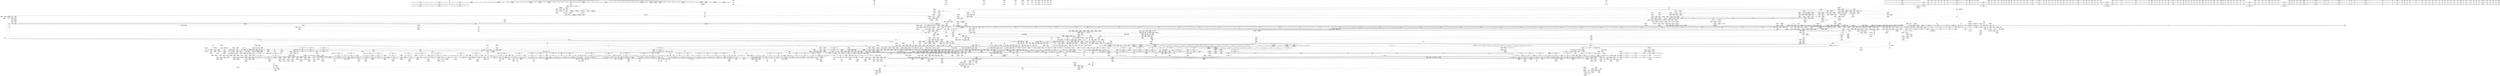 digraph {
	CE0x56a2730 [shape=record,shape=Mrecord,label="{CE0x56a2730|_call_void___llvm_gcov_indirect_counter_increment114(i32*___llvm_gcov_global_state_pred45,_i64**_getelementptr_inbounds_(_3_x_i64*_,_3_x_i64*_*___llvm_gcda_edge_table44,_i64_0,_i64_2)),_!dbg_!38930|security/tomoyo/util.c,640}"]
	CE0x660e7b0 [shape=record,shape=Mrecord,label="{CE0x660e7b0|tomoyo_domain:_tmp4|security/tomoyo/common.h,1205|*SummSource*}"]
	CE0x7e23260 [shape=record,shape=Mrecord,label="{CE0x7e23260|tomoyo_get_mode:_if.end9|*SummSink*}"]
	CE0x5506580 [shape=record,shape=Mrecord,label="{CE0x5506580|tomoyo_read_lock16:_tmp1}"]
	CE0x5613780 [shape=record,shape=Mrecord,label="{CE0x5613780|GLOBAL:_tomoyo_proto_keyword|Global_var:tomoyo_proto_keyword|*SummSource*}"]
	CE0x7dcc3d0 [shape=record,shape=Mrecord,label="{CE0x7dcc3d0|GLOBAL:_get_current|*Constant*|*SummSource*}"]
	CE0x4997740 [shape=record,shape=Mrecord,label="{CE0x4997740|tomoyo_get_mode:_add|security/tomoyo/util.c,984}"]
	CE0x687fe90 [shape=record,shape=Mrecord,label="{CE0x687fe90|tomoyo_const_part_length:_tmp3|security/tomoyo/util.c,624}"]
	CE0x7e653c0 [shape=record,shape=Mrecord,label="{CE0x7e653c0|128:_i8*,_1208:_%struct.file*,_:_CMRE_16,20_|*MultipleSource*|security/tomoyo/common.h,1205|security/tomoyo/common.h,1205}"]
	CE0x7edde60 [shape=record,shape=Mrecord,label="{CE0x7edde60|tomoyo_get_mode:_if.then13|*SummSink*}"]
	CE0x67f9ba0 [shape=record,shape=Mrecord,label="{CE0x67f9ba0|srcu_read_unlock20:_tmp|*SummSource*}"]
	CE0x644bca0 [shape=record,shape=Mrecord,label="{CE0x644bca0|tomoyo_audit_unix_log:_tmp3|*SummSink*}"]
	CE0x63dcfa0 [shape=record,shape=Mrecord,label="{CE0x63dcfa0|tomoyo_get_mode:_tmp|*SummSink*}"]
	CE0x55be6e0 [shape=record,shape=Mrecord,label="{CE0x55be6e0|i64*_getelementptr_inbounds_(_5_x_i64_,_5_x_i64_*___llvm_gcov_ctr32134,_i64_0,_i64_0)|*Constant*}"]
	CE0x7dd3750 [shape=record,shape=Mrecord,label="{CE0x7dd3750|0:_i8,_1:_i8,_32:_i8*,_40:_i32,_:_CMR_32,40_|*MultipleSource*|Function::tomoyo_check_unix_address&Arg::address::|security/tomoyo/network.c,594}"]
	CE0x684a620 [shape=record,shape=Mrecord,label="{CE0x684a620|GLOBAL:___llvm_gcov_ctr28130|Global_var:__llvm_gcov_ctr28130|*SummSource*}"]
	CE0x68c1160 [shape=record,shape=Mrecord,label="{CE0x68c1160|i64*_getelementptr_inbounds_(_11_x_i64_,_11_x_i64_*___llvm_gcov_ctr54147,_i64_0,_i64_8)|*Constant*}"]
	CE0x4908710 [shape=record,shape=Mrecord,label="{CE0x4908710|GLOBAL:_tomoyo_proto_keyword|Global_var:tomoyo_proto_keyword|*SummSink*}"]
	CE0x7ebf410 [shape=record,shape=Mrecord,label="{CE0x7ebf410|128:_i8*,_1208:_%struct.file*,_:_CMRE_48,49_}"]
	CE0x7e5c9d0 [shape=record,shape=Mrecord,label="{CE0x7e5c9d0|tomoyo_check_unix_address:_tmp9|security/tomoyo/network.c,598}"]
	CE0x4a14af0 [shape=record,shape=Mrecord,label="{CE0x4a14af0|rcu_lock_acquire18:_indirectgoto|*SummSink*}"]
	CE0x7e76d00 [shape=record,shape=Mrecord,label="{CE0x7e76d00|GLOBAL:___srcu_read_lock|*Constant*|*SummSource*}"]
	CE0x4ab6ff0 [shape=record,shape=Mrecord,label="{CE0x4ab6ff0|tomoyo_unix_entry:_call31|security/tomoyo/network.c,571|*SummSource*}"]
	CE0x7ee45a0 [shape=record,shape=Mrecord,label="{CE0x7ee45a0|i32_9|*Constant*}"]
	CE0x66c23a0 [shape=record,shape=Mrecord,label="{CE0x66c23a0|tomoyo_domain:_if.end|*SummSource*}"]
	CE0x67094b0 [shape=record,shape=Mrecord,label="{CE0x67094b0|tomoyo_const_part_length:_incdec.ptr|security/tomoyo/util.c,626|*SummSink*}"]
	CE0x650cd70 [shape=record,shape=Mrecord,label="{CE0x650cd70|tomoyo_get_mode:_tmp22|security/tomoyo/util.c,986}"]
	CE0x4a98ae0 [shape=record,shape=Mrecord,label="{CE0x4a98ae0|GLOBAL:_tomoyo_audit_unix_log|*Constant*}"]
	CE0x5790db0 [shape=record,shape=Mrecord,label="{CE0x5790db0|tomoyo_unix_entry:_if.then|*SummSource*}"]
	CE0x6448df0 [shape=record,shape=Mrecord,label="{CE0x6448df0|tomoyo_const_part_length:_tmp37|security/tomoyo/util.c,644|*SummSource*}"]
	CE0x7f5d6e0 [shape=record,shape=Mrecord,label="{CE0x7f5d6e0|tomoyo_check_unix_address:_tmp13|security/tomoyo/network.c,601|*SummSource*}"]
	CE0x48d5af0 [shape=record,shape=Mrecord,label="{CE0x48d5af0|24:_%struct.tomoyo_path_info*,_32:_i8,_33:_i8,_72:_i8,_:_SCMRE_47,48_}"]
	CE0x67d46d0 [shape=record,shape=Mrecord,label="{CE0x67d46d0|tomoyo_audit_unix_log:_address|security/tomoyo/network.c,407|*SummSink*}"]
	CE0x6791020 [shape=record,shape=Mrecord,label="{CE0x6791020|tomoyo_audit_net_log:_family|Function::tomoyo_audit_net_log&Arg::family::|*SummSink*}"]
	CE0x64e1170 [shape=record,shape=Mrecord,label="{CE0x64e1170|tomoyo_read_unlock19:_tmp|*SummSource*}"]
	CE0x65b3fb0 [shape=record,shape=Mrecord,label="{CE0x65b3fb0|tomoyo_fill_path_info:_call11|security/tomoyo/util.c,669}"]
	CE0x677f7a0 [shape=record,shape=Mrecord,label="{CE0x677f7a0|__llvm_gcov_indirect_counter_increment114:_counters|Function::__llvm_gcov_indirect_counter_increment114&Arg::counters::}"]
	CE0x80eb340 [shape=record,shape=Mrecord,label="{CE0x80eb340|tomoyo_init_request_info:_entry}"]
	CE0x7e82ef0 [shape=record,shape=Mrecord,label="{CE0x7e82ef0|rcu_lock_acquire18:_entry|*SummSink*}"]
	CE0x4a2d8b0 [shape=record,shape=Mrecord,label="{CE0x4a2d8b0|tomoyo_const_part_length:_tmp33|security/tomoyo/util.c,642|*SummSource*}"]
	CE0x7ebd9a0 [shape=record,shape=Mrecord,label="{CE0x7ebd9a0|i64_17|*Constant*}"]
	CE0x648e0a0 [shape=record,shape=Mrecord,label="{CE0x648e0a0|i64*_getelementptr_inbounds_(_5_x_i64_,_5_x_i64_*___llvm_gcov_ctr28130,_i64_0,_i64_3)|*Constant*|*SummSink*}"]
	CE0x7e889d0 [shape=record,shape=Mrecord,label="{CE0x7e889d0|tomoyo_get_mode:_tmp28|security/tomoyo/util.c,988|*SummSink*}"]
	CE0x4b8f840 [shape=record,shape=Mrecord,label="{CE0x4b8f840|tomoyo_domain:_tmp7|security/tomoyo/common.h,1205|*SummSink*}"]
	CE0x67822c0 [shape=record,shape=Mrecord,label="{CE0x67822c0|tomoyo_const_part_length:_cmp25|security/tomoyo/util.c,644|*SummSink*}"]
	CE0x6403330 [shape=record,shape=Mrecord,label="{CE0x6403330|GLOBAL:_tomoyo_const_part_length|*Constant*|*SummSource*}"]
	CE0x559d470 [shape=record,shape=Mrecord,label="{CE0x559d470|tomoyo_unix_entry:_tmp47|security/tomoyo/network.c,575}"]
	CE0x6782580 [shape=record,shape=Mrecord,label="{CE0x6782580|i64_24|*Constant*}"]
	CE0x68c6160 [shape=record,shape=Mrecord,label="{CE0x68c6160|i64*_getelementptr_inbounds_(_2_x_i64_,_2_x_i64_*___llvm_gcov_ctr4434,_i64_0,_i64_1)|*Constant*|*SummSink*}"]
	CE0x4a7d2d0 [shape=record,shape=Mrecord,label="{CE0x4a7d2d0|_call_void_mcount()_#3|*SummSink*}"]
	CE0x4a63230 [shape=record,shape=Mrecord,label="{CE0x4a63230|tomoyo_const_part_length:_conv20|security/tomoyo/util.c,644|*SummSink*}"]
	CE0x48e4a20 [shape=record,shape=Mrecord,label="{CE0x48e4a20|rcu_lock_release21:_tmp2|*SummSink*}"]
	CE0x68c0b30 [shape=record,shape=Mrecord,label="{CE0x68c0b30|tomoyo_const_part_length:_len.0}"]
	CE0x5840820 [shape=record,shape=Mrecord,label="{CE0x5840820|40:_%struct.tomoyo_policy_namespace*,_48:_i8,_:_GCRE_tomoyo_kernel_domain_external_global_%struct.tomoyo_domain_info_48,49_|*MultipleSource*|security/tomoyo/util.c,1005|security/tomoyo/util.c,1007|Function::tomoyo_init_request_info&Arg::domain::}"]
	CE0x696ec90 [shape=record,shape=Mrecord,label="{CE0x696ec90|i64*_getelementptr_inbounds_(_4_x_i64_,_4_x_i64_*___llvm_gcov_ctr4731,_i64_0,_i64_2)|*Constant*|*SummSink*}"]
	CE0x7f5cf10 [shape=record,shape=Mrecord,label="{CE0x7f5cf10|tomoyo_check_unix_address:_tmp12|security/tomoyo/network.c,601|*SummSource*}"]
	CE0x57572a0 [shape=record,shape=Mrecord,label="{CE0x57572a0|i32_4|*Constant*|*SummSink*}"]
	CE0x4b8f320 [shape=record,shape=Mrecord,label="{CE0x4b8f320|i64*_getelementptr_inbounds_(_5_x_i64_,_5_x_i64_*___llvm_gcov_ctr28130,_i64_0,_i64_4)|*Constant*|*SummSink*}"]
	CE0x63d0880 [shape=record,shape=Mrecord,label="{CE0x63d0880|_call_void_mcount()_#3|*SummSource*}"]
	CE0x804be00 [shape=record,shape=Mrecord,label="{CE0x804be00|tomoyo_check_unix_address:_tmp5|security/tomoyo/network.c,596|*SummSource*}"]
	CE0x4abcf30 [shape=record,shape=Mrecord,label="{CE0x4abcf30|tomoyo_audit_unix_log:_entry|*SummSource*}"]
	CE0x48e4880 [shape=record,shape=Mrecord,label="{CE0x48e4880|get_current:_tmp|*SummSource*}"]
	CE0x80d90b0 [shape=record,shape=Mrecord,label="{CE0x80d90b0|tomoyo_const_part_length:_len.0|*SummSink*}"]
	CE0x809f930 [shape=record,shape=Mrecord,label="{CE0x809f930|i32_5|*Constant*}"]
	CE0x7f59690 [shape=record,shape=Mrecord,label="{CE0x7f59690|0:_i8,_array:_GCR_tomoyo_unix2mac_internal_constant_6_x_4_x_i8_4_x_i8_zeroinitializer,_4_x_i8_c_1E_1F_00_,_4_x_i8_c_!_00_00_22_,_4_x_i8_zeroinitializer,_4_x_i8_zeroinitializer,_4_x_i8_c_#$%_00_,_align_16:_elem_1::|security/tomoyo/network.c,546}"]
	CE0x4a371e0 [shape=record,shape=Mrecord,label="{CE0x4a371e0|tomoyo_unix_entry:_tmp39|security/tomoyo/network.c,570|*SummSink*}"]
	CE0x7f676b0 [shape=record,shape=Mrecord,label="{CE0x7f676b0|tomoyo_unix_entry:_tmp16|security/tomoyo/network.c,553|*SummSink*}"]
	CE0x7f55060 [shape=record,shape=Mrecord,label="{CE0x7f55060|tomoyo_unix_entry:_tobool19|security/tomoyo/network.c,560|*SummSource*}"]
	CE0x48a9320 [shape=record,shape=Mrecord,label="{CE0x48a9320|i64_22|*Constant*}"]
	CE0x7ebda10 [shape=record,shape=Mrecord,label="{CE0x7ebda10|tomoyo_const_part_length:_tmp25|security/tomoyo/util.c,641}"]
	CE0x64b8f80 [shape=record,shape=Mrecord,label="{CE0x64b8f80|i64_19|*Constant*}"]
	CE0x4b00aa0 [shape=record,shape=Mrecord,label="{CE0x4b00aa0|i64_17|*Constant*|*SummSource*}"]
	CE0x4867160 [shape=record,shape=Mrecord,label="{CE0x4867160|tomoyo_unix_entry:_cmp|security/tomoyo/network.c,549|*SummSink*}"]
	CE0x5790370 [shape=record,shape=Mrecord,label="{CE0x5790370|tomoyo_init_request_info:_tmp11|security/tomoyo/util.c,1007|*SummSink*}"]
	CE0x7edd720 [shape=record,shape=Mrecord,label="{CE0x7edd720|_call_void_mcount()_#3}"]
	CE0x7ecf630 [shape=record,shape=Mrecord,label="{CE0x7ecf630|128:_i8*,_1208:_%struct.file*,_:_CMRE_49,50_}"]
	CE0x575c560 [shape=record,shape=Mrecord,label="{CE0x575c560|_call_void_mcount()_#3|*SummSink*}"]
	CE0x68ebdd0 [shape=record,shape=Mrecord,label="{CE0x68ebdd0|tomoyo_get_mode:_tmp11|security/tomoyo/util.c,982|*SummSource*}"]
	CE0x8027300 [shape=record,shape=Mrecord,label="{CE0x8027300|tomoyo_unix_entry:_tmp20|security/tomoyo/network.c,554}"]
	CE0x55be9e0 [shape=record,shape=Mrecord,label="{CE0x55be9e0|tomoyo_fill_path_info:_tobool|security/tomoyo/util.c,667|*SummSink*}"]
	CE0x6790a60 [shape=record,shape=Mrecord,label="{CE0x6790a60|_ret_i32_%call,_!dbg_!38910|security/tomoyo/network.c,366}"]
	CE0x63d2d00 [shape=record,shape=Mrecord,label="{CE0x63d2d00|tomoyo_init_request_info:_tmp1|*SummSource*}"]
	CE0x7eb0870 [shape=record,shape=Mrecord,label="{CE0x7eb0870|i64_6|*Constant*|*SummSource*}"]
	CE0x5575950 [shape=record,shape=Mrecord,label="{CE0x5575950|tomoyo_const_part_length:_tmp17|security/tomoyo/util.c,627|*SummSink*}"]
	CE0x68310a0 [shape=record,shape=Mrecord,label="{CE0x68310a0|GLOBAL:___llvm_gcov_global_state_pred45|Global_var:__llvm_gcov_global_state_pred45|*SummSink*}"]
	CE0x56b26c0 [shape=record,shape=Mrecord,label="{CE0x56b26c0|tomoyo_const_part_length:_tmp46|security/tomoyo/util.c,646|*SummSource*}"]
	"CONST[source:0(mediator),value:2(dynamic)][purpose:{object}]"
	CE0x6448f80 [shape=record,shape=Mrecord,label="{CE0x6448f80|tomoyo_const_part_length:_tmp37|security/tomoyo/util.c,644|*SummSink*}"]
	CE0x64b8b20 [shape=record,shape=Mrecord,label="{CE0x64b8b20|tomoyo_const_part_length:_cmp15|security/tomoyo/util.c,641}"]
	CE0x4900d80 [shape=record,shape=Mrecord,label="{CE0x4900d80|tomoyo_unix_entry:_tmp28|security/tomoyo/network.c,557|*SummSource*}"]
	CE0x7e65000 [shape=record,shape=Mrecord,label="{CE0x7e65000|128:_i8*,_1208:_%struct.file*,_:_CMRE_6,7_}"]
	CE0x7e12520 [shape=record,shape=Mrecord,label="{CE0x7e12520|tomoyo_const_part_length:_tmp41|security/tomoyo/util.c,644}"]
	CE0x7da57d0 [shape=record,shape=Mrecord,label="{CE0x7da57d0|srcu_read_lock17:_tmp1}"]
	CE0x68312f0 [shape=record,shape=Mrecord,label="{CE0x68312f0|srcu_read_unlock20:_dep_map|include/linux/srcu.h,236}"]
	CE0x48b9520 [shape=record,shape=Mrecord,label="{CE0x48b9520|i64*_getelementptr_inbounds_(_2_x_i64_,_2_x_i64_*___llvm_gcov_ctr4632,_i64_0,_i64_1)|*Constant*|*SummSource*}"]
	CE0x67e6cd0 [shape=record,shape=Mrecord,label="{CE0x67e6cd0|tomoyo_audit_unix_log:_tmp7|security/tomoyo/network.c,407|*SummSource*}"]
	CE0x5733720 [shape=record,shape=Mrecord,label="{CE0x5733720|rcu_lock_acquire18:_tmp4|include/linux/rcupdate.h,418|*SummSink*}"]
	CE0x7e99e00 [shape=record,shape=Mrecord,label="{CE0x7e99e00|rcu_lock_release21:_map|Function::rcu_lock_release21&Arg::map::|*SummSink*}"]
	CE0x7e91c80 [shape=record,shape=Mrecord,label="{CE0x7e91c80|tomoyo_check_unix_address:_sa_family|security/tomoyo/network.c,596}"]
	CE0x5626890 [shape=record,shape=Mrecord,label="{CE0x5626890|tomoyo_get_mode:_tmp19|security/tomoyo/util.c,985}"]
	CE0x6507730 [shape=record,shape=Mrecord,label="{CE0x6507730|tomoyo_unix_entry:_tmp26|security/tomoyo/network.c,556|*SummSink*}"]
	CE0x6562f80 [shape=record,shape=Mrecord,label="{CE0x6562f80|i64*_getelementptr_inbounds_(_31_x_i64_,_31_x_i64_*___llvm_gcov_ctr43150,_i64_0,_i64_3)|*Constant*|*SummSource*}"]
	CE0x7dba340 [shape=record,shape=Mrecord,label="{CE0x7dba340|tomoyo_check_unix_address:_addr|Function::tomoyo_check_unix_address&Arg::addr::|*SummSink*}"]
	CE0x4a98c90 [shape=record,shape=Mrecord,label="{CE0x4a98c90|_call_void_bitcast_(void_(%struct.tomoyo_request_info*,_i1_(%struct.tomoyo_request_info*,_%struct.tomoyo_acl_info*)*)*_tomoyo_check_acl_to_void_(%struct.tomoyo_request_info.524*,_i1_(%struct.tomoyo_request_info.524*,_%struct.tomoyo_acl_info*)*)*)(%struct.tomoyo_request_info.524*_%r,_i1_(%struct.tomoyo_request_info.524*,_%struct.tomoyo_acl_info*)*_tomoyo_check_unix_acl)_#9,_!dbg_!38963|security/tomoyo/network.c,570|*SummSink*}"]
	CE0x7e940b0 [shape=record,shape=Mrecord,label="{CE0x7e940b0|tomoyo_const_part_length:_tmp29|security/tomoyo/util.c,641}"]
	CE0x5781450 [shape=record,shape=Mrecord,label="{CE0x5781450|srcu_read_lock17:_sp|Function::srcu_read_lock17&Arg::sp::|*SummSink*}"]
	CE0x58b7ce0 [shape=record,shape=Mrecord,label="{CE0x58b7ce0|tomoyo_check_unix_address:_unix0|security/tomoyo/network.c,594|*SummSink*}"]
	CE0x6534eb0 [shape=record,shape=Mrecord,label="{CE0x6534eb0|tomoyo_fill_path_info:_is_dir|security/tomoyo/util.c,667}"]
	CE0x4974430 [shape=record,shape=Mrecord,label="{CE0x4974430|__llvm_gcov_indirect_counter_increment114:_counter|*SummSource*}"]
	CE0x63c7b60 [shape=record,shape=Mrecord,label="{CE0x63c7b60|i32_4|*Constant*}"]
	CE0x485de10 [shape=record,shape=Mrecord,label="{CE0x485de10|tomoyo_get_mode:_call|security/tomoyo/util.c,980|*SummSource*}"]
	CE0x7eb0650 [shape=record,shape=Mrecord,label="{CE0x7eb0650|tomoyo_unix_entry:_cmp8|security/tomoyo/network.c,553|*SummSource*}"]
	CE0x69b2e90 [shape=record,shape=Mrecord,label="{CE0x69b2e90|tomoyo_unix_entry:_idxprom1|security/tomoyo/network.c,546}"]
	CE0x645eeb0 [shape=record,shape=Mrecord,label="{CE0x645eeb0|tomoyo_unix_entry:_unix05|security/tomoyo/network.c,551}"]
	CE0x6709d40 [shape=record,shape=Mrecord,label="{CE0x6709d40|tomoyo_get_mode:_tobool|security/tomoyo/util.c,978|*SummSource*}"]
	CE0x5590220 [shape=record,shape=Mrecord,label="{CE0x5590220|_call_void_tomoyo_read_unlock19(i32_%call)_#9,_!dbg_!38974|security/tomoyo/network.c,577}"]
	CE0x65e8540 [shape=record,shape=Mrecord,label="{CE0x65e8540|tomoyo_unix_entry:_tmp30}"]
	CE0x5505ad0 [shape=record,shape=Mrecord,label="{CE0x5505ad0|COLLAPSED:_GCMRE___llvm_gcov_ctr3939_internal_global_2_x_i64_zeroinitializer:_elem_0:default:}"]
	CE0x65a3f70 [shape=record,shape=Mrecord,label="{CE0x65a3f70|i64*_getelementptr_inbounds_(_2_x_i64_,_2_x_i64_*___llvm_gcov_ctr3939,_i64_0,_i64_0)|*Constant*|*SummSink*}"]
	CE0x7edd540 [shape=record,shape=Mrecord,label="{CE0x7edd540|tomoyo_get_mode:_tmp1|*SummSink*}"]
	CE0x7f07120 [shape=record,shape=Mrecord,label="{CE0x7f07120|i64_0|*Constant*|*SummSink*}"]
	CE0x4a15c00 [shape=record,shape=Mrecord,label="{CE0x4a15c00|tomoyo_unix_entry:_protocol22|security/tomoyo/network.c,566|*SummSource*}"]
	CE0x676f730 [shape=record,shape=Mrecord,label="{CE0x676f730|tomoyo_audit_unix_log:_tmp4|security/tomoyo/network.c,405|*SummSource*}"]
	CE0x67846e0 [shape=record,shape=Mrecord,label="{CE0x67846e0|tomoyo_domain:_tmp|*SummSink*}"]
	CE0x58d11f0 [shape=record,shape=Mrecord,label="{CE0x58d11f0|tomoyo_const_part_length:_incdec.ptr19|security/tomoyo/util.c,643}"]
	CE0x56929c0 [shape=record,shape=Mrecord,label="{CE0x56929c0|tomoyo_get_mode:_conv10|security/tomoyo/util.c,985|*SummSink*}"]
	CE0x56c7570 [shape=record,shape=Mrecord,label="{CE0x56c7570|tomoyo_unix_entry:_tmp53|security/tomoyo/network.c,579|*SummSink*}"]
	CE0x7e539b0 [shape=record,shape=Mrecord,label="{CE0x7e539b0|tomoyo_const_part_length:_filename.addr.0|*SummSource*}"]
	CE0x676f0e0 [shape=record,shape=Mrecord,label="{CE0x676f0e0|tomoyo_audit_unix_log:_protocol|security/tomoyo/network.c,405|*SummSource*}"]
	CE0x57567d0 [shape=record,shape=Mrecord,label="{CE0x57567d0|i32_2|*Constant*}"]
	CE0x632fe10 [shape=record,shape=Mrecord,label="{CE0x632fe10|i64*_getelementptr_inbounds_(_2_x_i64_,_2_x_i64_*___llvm_gcov_ctr4335,_i64_0,_i64_0)|*Constant*}"]
	CE0x4986040 [shape=record,shape=Mrecord,label="{CE0x4986040|i64*_getelementptr_inbounds_(_2_x_i64_,_2_x_i64_*___llvm_gcov_ctr4434,_i64_0,_i64_1)|*Constant*|*SummSource*}"]
	CE0x7ebb470 [shape=record,shape=Mrecord,label="{CE0x7ebb470|tomoyo_check_unix_address:_addr_len3|security/tomoyo/network.c,599}"]
	CE0x67b62f0 [shape=record,shape=Mrecord,label="{CE0x67b62f0|GLOBAL:_tomoyo_unix2mac|Global_var:tomoyo_unix2mac|*SummSource*}"]
	CE0x4a060a0 [shape=record,shape=Mrecord,label="{CE0x4a060a0|tomoyo_unix_entry:_conv16|security/tomoyo/network.c,557|*SummSink*}"]
	CE0x7eb0000 [shape=record,shape=Mrecord,label="{CE0x7eb0000|tomoyo_unix_entry:_conv7|security/tomoyo/network.c,551}"]
	CE0x65bb220 [shape=record,shape=Mrecord,label="{CE0x65bb220|tomoyo_audit_unix_log:_tmp}"]
	CE0x66d6930 [shape=record,shape=Mrecord,label="{CE0x66d6930|0:_i8,_array:_GCRE_tomoyo_index2category_constant_39_x_i8_c_00_00_00_00_00_00_00_00_00_00_00_00_00_00_00_00_00_00_00_00_00_00_00_01_01_01_01_01_01_01_01_01_01_01_01_01_01_01_02_,_align_16:_elem_2::|security/tomoyo/util.c,983}"]
	CE0x68a7a40 [shape=record,shape=Mrecord,label="{CE0x68a7a40|i64*_getelementptr_inbounds_(_31_x_i64_,_31_x_i64_*___llvm_gcov_ctr43150,_i64_0,_i64_30)|*Constant*|*SummSink*}"]
	CE0x8027550 [shape=record,shape=Mrecord,label="{CE0x8027550|i64*_getelementptr_inbounds_(_22_x_i64_,_22_x_i64_*___llvm_gcov_ctr3840,_i64_0,_i64_7)|*Constant*|*SummSource*}"]
	CE0x56c6d40 [shape=record,shape=Mrecord,label="{CE0x56c6d40|_ret_void,_!dbg_!38904|security/tomoyo/common.h,1110}"]
	CE0x5757140 [shape=record,shape=Mrecord,label="{CE0x5757140|i32_4|*Constant*|*SummSource*}"]
	CE0x69da550 [shape=record,shape=Mrecord,label="{CE0x69da550|GLOBAL:_tomoyo_index2category|Global_var:tomoyo_index2category|*SummSink*}"]
	CE0x80d1d20 [shape=record,shape=Mrecord,label="{CE0x80d1d20|i32_48|*Constant*|*SummSink*}"]
	CE0x5626af0 [shape=record,shape=Mrecord,label="{CE0x5626af0|tomoyo_get_mode:_tmp19|security/tomoyo/util.c,985|*SummSink*}"]
	CE0x7da6070 [shape=record,shape=Mrecord,label="{CE0x7da6070|i64*_getelementptr_inbounds_(_2_x_i64_,_2_x_i64_*___llvm_gcov_ctr4038,_i64_0,_i64_1)|*Constant*|*SummSink*}"]
	CE0x486e760 [shape=record,shape=Mrecord,label="{CE0x486e760|tomoyo_get_mode:_tmp24|security/tomoyo/util.c,986}"]
	CE0x5870810 [shape=record,shape=Mrecord,label="{CE0x5870810|tomoyo_unix_entry:_land.lhs.true|*SummSink*}"]
	CE0x63d0780 [shape=record,shape=Mrecord,label="{CE0x63d0780|_call_void_mcount()_#3}"]
	CE0x490ab10 [shape=record,shape=Mrecord,label="{CE0x490ab10|24:_%struct.tomoyo_path_info*,_32:_i8,_33:_i8,_72:_i8,_:_SCMRE_35,36_}"]
	CE0x67929c0 [shape=record,shape=Mrecord,label="{CE0x67929c0|i64*_getelementptr_inbounds_(_2_x_i64_,_2_x_i64_*___llvm_gcov_ctr4533,_i64_0,_i64_0)|*Constant*}"]
	CE0x6446570 [shape=record,shape=Mrecord,label="{CE0x6446570|i64*_getelementptr_inbounds_(_4_x_i64_,_4_x_i64_*___llvm_gcov_ctr4137,_i64_0,_i64_0)|*Constant*}"]
	CE0x681faa0 [shape=record,shape=Mrecord,label="{CE0x681faa0|tomoyo_unix_entry:_tmp7|security/tomoyo/network.c,548}"]
	CE0x555b490 [shape=record,shape=Mrecord,label="{CE0x555b490|i32_39|*Constant*|*SummSource*}"]
	CE0x67f7fe0 [shape=record,shape=Mrecord,label="{CE0x67f7fe0|tomoyo_get_mode:_and|security/tomoyo/util.c,987|*SummSink*}"]
	CE0x576d7f0 [shape=record,shape=Mrecord,label="{CE0x576d7f0|GLOBAL:_tomoyo_ss|Global_var:tomoyo_ss|*SummSource*}"]
	CE0x4939c70 [shape=record,shape=Mrecord,label="{CE0x4939c70|tomoyo_unix_entry:_param_type|security/tomoyo/network.c,565}"]
	CE0x68804c0 [shape=record,shape=Mrecord,label="{CE0x68804c0|tomoyo_const_part_length:_sw.epilog|*SummSink*}"]
	CE0x4be9d60 [shape=record,shape=Mrecord,label="{CE0x4be9d60|tomoyo_domain:_entry|*SummSink*}"]
	CE0x579b420 [shape=record,shape=Mrecord,label="{CE0x579b420|i8*_getelementptr_inbounds_(_10_x_i8_,_10_x_i8_*_.str7,_i32_0,_i32_0)|*Constant*|*SummSource*}"]
	CE0x4bb3c10 [shape=record,shape=Mrecord,label="{CE0x4bb3c10|tomoyo_unix_entry:_error.1|*SummSource*}"]
	CE0x7e96ad0 [shape=record,shape=Mrecord,label="{CE0x7e96ad0|tomoyo_check_unix_address:_tmp10|security/tomoyo/network.c,598|*SummSource*}"]
	CE0x48b9e40 [shape=record,shape=Mrecord,label="{CE0x48b9e40|tomoyo_const_part_length:_return|*SummSink*}"]
	CE0x7ee4760 [shape=record,shape=Mrecord,label="{CE0x7ee4760|i32_9|*Constant*|*SummSource*}"]
	CE0x652df20 [shape=record,shape=Mrecord,label="{CE0x652df20|i1_false|*Constant*|*SummSource*}"]
	CE0x692bd20 [shape=record,shape=Mrecord,label="{CE0x692bd20|tomoyo_get_mode:_if.then|*SummSink*}"]
	CE0x65a9f00 [shape=record,shape=Mrecord,label="{CE0x65a9f00|tomoyo_fill_path_info:_frombool10|security/tomoyo/util.c,668|*SummSource*}"]
	CE0x809fdf0 [shape=record,shape=Mrecord,label="{CE0x809fdf0|tomoyo_unix_entry:_param_type|security/tomoyo/network.c,565|*SummSink*}"]
	CE0x7f14760 [shape=record,shape=Mrecord,label="{CE0x7f14760|tomoyo_const_part_length:_if.end}"]
	CE0x6527570 [shape=record,shape=Mrecord,label="{CE0x6527570|tomoyo_fill_path_info:_tmp|*SummSource*}"]
	CE0x67e6e20 [shape=record,shape=Mrecord,label="{CE0x67e6e20|tomoyo_audit_unix_log:_tmp7|security/tomoyo/network.c,407|*SummSink*}"]
	CE0x64b85c0 [shape=record,shape=Mrecord,label="{CE0x64b85c0|_switch_i32_%conv8,_label_%sw.epilog_i32_92,_label_%sw.bb_i32_48,_label_%sw.bb9_i32_49,_label_%sw.bb9_i32_50,_label_%sw.bb9_i32_51,_label_%sw.bb9_,_!dbg_!38926|security/tomoyo/util.c,632}"]
	CE0x689f3c0 [shape=record,shape=Mrecord,label="{CE0x689f3c0|tomoyo_const_part_length:_cmp21|security/tomoyo/util.c,644}"]
	CE0x68586a0 [shape=record,shape=Mrecord,label="{CE0x68586a0|tomoyo_domain:_tmp8|security/tomoyo/common.h,1205|*SummSink*}"]
	CE0x7dd4e30 [shape=record,shape=Mrecord,label="{CE0x7dd4e30|i64*_getelementptr_inbounds_(_2_x_i64_,_2_x_i64_*___llvm_gcov_ctr4038,_i64_0,_i64_1)|*Constant*}"]
	CE0x5522180 [shape=record,shape=Mrecord,label="{CE0x5522180|tomoyo_check_unix_address:_bb|*SummSource*}"]
	CE0x56ecc40 [shape=record,shape=Mrecord,label="{CE0x56ecc40|tomoyo_get_mode:_index|Function::tomoyo_get_mode&Arg::index::|*SummSource*}"]
	CE0x65b4820 [shape=record,shape=Mrecord,label="{CE0x65b4820|GLOBAL:_full_name_hash|*Constant*|*SummSink*}"]
	CE0x691e500 [shape=record,shape=Mrecord,label="{CE0x691e500|tomoyo_audit_net_log:_tmp|*SummSource*}"]
	CE0x4a06340 [shape=record,shape=Mrecord,label="{CE0x4a06340|tomoyo_unix_entry:_conv16|security/tomoyo/network.c,557|*SummSource*}"]
	CE0x65e89f0 [shape=record,shape=Mrecord,label="{CE0x65e89f0|tomoyo_unix_entry:_tmp9|security/tomoyo/network.c,548|*SummSink*}"]
	CE0x4a2fdc0 [shape=record,shape=Mrecord,label="{CE0x4a2fdc0|i32_2|*Constant*|*SummSource*}"]
	CE0x4abd510 [shape=record,shape=Mrecord,label="{CE0x4abd510|_ret_i32_%call,_!dbg_!38914|security/tomoyo/network.c,405|*SummSource*}"]
	CE0x5625520 [shape=record,shape=Mrecord,label="{CE0x5625520|i64*_getelementptr_inbounds_(_22_x_i64_,_22_x_i64_*___llvm_gcov_ctr3840,_i64_0,_i64_20)|*Constant*|*SummSource*}"]
	CE0x6524f30 [shape=record,shape=Mrecord,label="{CE0x6524f30|i64_2|*Constant*}"]
	CE0x6435100 [shape=record,shape=Mrecord,label="{CE0x6435100|tomoyo_const_part_length:_filename|Function::tomoyo_const_part_length&Arg::filename::|*SummSink*}"]
	CE0x80d6300 [shape=record,shape=Mrecord,label="{CE0x80d6300|tomoyo_const_part_length:_tmp27|security/tomoyo/util.c,641|*SummSink*}"]
	CE0x80862d0 [shape=record,shape=Mrecord,label="{CE0x80862d0|_ret_i32_%error.1,_!dbg_!38975|security/tomoyo/network.c,579|*SummSink*}"]
	CE0x56a28c0 [shape=record,shape=Mrecord,label="{CE0x56a28c0|_call_void___llvm_gcov_indirect_counter_increment114(i32*___llvm_gcov_global_state_pred45,_i64**_getelementptr_inbounds_(_3_x_i64*_,_3_x_i64*_*___llvm_gcda_edge_table44,_i64_0,_i64_2)),_!dbg_!38930|security/tomoyo/util.c,640|*SummSource*}"]
	CE0x7ea5a70 [shape=record,shape=Mrecord,label="{CE0x7ea5a70|tomoyo_check_unix_address:_tmp|*SummSource*}"]
	CE0x73cc690 [shape=record,shape=Mrecord,label="{CE0x73cc690|i64*_getelementptr_inbounds_(_5_x_i64_,_5_x_i64_*___llvm_gcov_ctr28130,_i64_0,_i64_0)|*Constant*|*SummSink*}"]
	CE0x7dd5790 [shape=record,shape=Mrecord,label="{CE0x7dd5790|srcu_read_lock17:_tmp3}"]
	CE0x68517f0 [shape=record,shape=Mrecord,label="{CE0x68517f0|srcu_read_unlock20:_bb|*SummSink*}"]
	CE0x490a970 [shape=record,shape=Mrecord,label="{CE0x490a970|24:_%struct.tomoyo_path_info*,_32:_i8,_33:_i8,_72:_i8,_:_SCMRE_34,35_}"]
	CE0x56ec790 [shape=record,shape=Mrecord,label="{CE0x56ec790|i32_10|*Constant*|*SummSink*}"]
	CE0x64cc6e0 [shape=record,shape=Mrecord,label="{CE0x64cc6e0|tomoyo_get_mode:_bb}"]
	CE0x4929490 [shape=record,shape=Mrecord,label="{CE0x4929490|tomoyo_const_part_length:_sw.bb9|*SummSink*}"]
	CE0x4a0cda0 [shape=record,shape=Mrecord,label="{CE0x4a0cda0|tomoyo_unix_entry:_conv|security/tomoyo/network.c,548|*SummSource*}"]
	CE0x56dc510 [shape=record,shape=Mrecord,label="{CE0x56dc510|_ret_void,_!dbg_!38908|include/linux/rcupdate.h,424|*SummSink*}"]
	CE0x7e936a0 [shape=record,shape=Mrecord,label="{CE0x7e936a0|tomoyo_const_part_length:_tmp20|security/tomoyo/util.c,628}"]
	CE0x676e060 [shape=record,shape=Mrecord,label="{CE0x676e060|tomoyo_audit_unix_log:_protocol|security/tomoyo/network.c,405}"]
	CE0x63b82e0 [shape=record,shape=Mrecord,label="{CE0x63b82e0|tomoyo_fill_path_info:_conv|security/tomoyo/util.c,664|*SummSource*}"]
	CE0x7eb5ff0 [shape=record,shape=Mrecord,label="{CE0x7eb5ff0|128:_i8*,_1208:_%struct.file*,_:_CMRE_35,36_}"]
	CE0x7dedf90 [shape=record,shape=Mrecord,label="{CE0x7dedf90|tomoyo_check_unix_address:_call|security/tomoyo/network.c,600|*SummSink*}"]
	CE0x68c60f0 [shape=record,shape=Mrecord,label="{CE0x68c60f0|tomoyo_audit_net_log:_tmp|*SummSink*}"]
	CE0x558df50 [shape=record,shape=Mrecord,label="{CE0x558df50|tomoyo_fill_path_info:_tmp5|security/tomoyo/util.c,667}"]
	CE0x645f510 [shape=record,shape=Mrecord,label="{CE0x645f510|tomoyo_unix_entry:_addr_len|security/tomoyo/network.c,551|*SummSink*}"]
	CE0x68eb8e0 [shape=record,shape=Mrecord,label="{CE0x68eb8e0|tomoyo_const_part_length:_tmp10|security/tomoyo/util.c,626}"]
	CE0x7e5cba0 [shape=record,shape=Mrecord,label="{CE0x7e5cba0|tomoyo_check_unix_address:_tmp10|security/tomoyo/network.c,598|*SummSink*}"]
	CE0x567ed40 [shape=record,shape=Mrecord,label="{CE0x567ed40|i32_-12|*Constant*}"]
	CE0x7dd3a50 [shape=record,shape=Mrecord,label="{CE0x7dd3a50|tomoyo_check_unix_address:_tmp6|security/tomoyo/network.c,596|*SummSource*}"]
	CE0x65babd0 [shape=record,shape=Mrecord,label="{CE0x65babd0|tomoyo_audit_unix_log:_bb}"]
	CE0x55756d0 [shape=record,shape=Mrecord,label="{CE0x55756d0|tomoyo_const_part_length:_tmp17|security/tomoyo/util.c,627}"]
	CE0x7e58020 [shape=record,shape=Mrecord,label="{CE0x7e58020|tomoyo_check_unix_address:_tmp1|*SummSink*}"]
	CE0x5517e80 [shape=record,shape=Mrecord,label="{CE0x5517e80|tomoyo_fill_path_info:_land.end|*SummSink*}"]
	CE0x7db2920 [shape=record,shape=Mrecord,label="{CE0x7db2920|i64_0|*Constant*}"]
	CE0x67f9d10 [shape=record,shape=Mrecord,label="{CE0x67f9d10|tomoyo_get_mode:_config|security/tomoyo/util.c,981|*SummSink*}"]
	CE0x7e41730 [shape=record,shape=Mrecord,label="{CE0x7e41730|tomoyo_check_unix_address:_address|Function::tomoyo_check_unix_address&Arg::address::|*SummSource*}"]
	CE0x5975760 [shape=record,shape=Mrecord,label="{CE0x5975760|tomoyo_const_part_length:_while.body|*SummSink*}"]
	CE0x494b1b0 [shape=record,shape=Mrecord,label="{CE0x494b1b0|i64_1|*Constant*}"]
	CE0x56bdae0 [shape=record,shape=Mrecord,label="{CE0x56bdae0|tomoyo_unix_entry:_tmp41|security/tomoyo/network.c,572}"]
	CE0x5627130 [shape=record,shape=Mrecord,label="{CE0x5627130|tomoyo_get_mode:_tmp21|security/tomoyo/util.c,985}"]
	CE0x73df040 [shape=record,shape=Mrecord,label="{CE0x73df040|__llvm_gcov_indirect_counter_increment114:_tmp6|*SummSink*}"]
	CE0x7d78200 [shape=record,shape=Mrecord,label="{CE0x7d78200|GLOBAL:___llvm_gcov_ctr3840|Global_var:__llvm_gcov_ctr3840|*SummSource*}"]
	CE0x658aa10 [shape=record,shape=Mrecord,label="{CE0x658aa10|i64**_getelementptr_inbounds_(_3_x_i64*_,_3_x_i64*_*___llvm_gcda_edge_table44,_i64_0,_i64_0)|*Constant*}"]
	CE0x7e93b10 [shape=record,shape=Mrecord,label="{CE0x7e93b10|__llvm_gcov_indirect_counter_increment114:_tmp2|*SummSource*}"]
	CE0x67f2900 [shape=record,shape=Mrecord,label="{CE0x67f2900|tomoyo_audit_net_log:_entry|*SummSink*}"]
	CE0x8009840 [shape=record,shape=Mrecord,label="{CE0x8009840|0:_i8,_array:_GCRE_tomoyo_index2category_constant_39_x_i8_c_00_00_00_00_00_00_00_00_00_00_00_00_00_00_00_00_00_00_00_00_00_00_00_01_01_01_01_01_01_01_01_01_01_01_01_01_01_01_02_,_align_16:_elem_32::|security/tomoyo/util.c,983}"]
	CE0x49979a0 [shape=record,shape=Mrecord,label="{CE0x49979a0|tomoyo_get_mode:_config7|security/tomoyo/util.c,983|*SummSink*}"]
	CE0x6436e50 [shape=record,shape=Mrecord,label="{CE0x6436e50|tomoyo_init_request_info:_tmp6|security/tomoyo/util.c,1004|*SummSource*}"]
	CE0x57ec220 [shape=record,shape=Mrecord,label="{CE0x57ec220|tomoyo_init_request_info:_tmp10|security/tomoyo/util.c,1006|*SummSource*}"]
	CE0x56ec800 [shape=record,shape=Mrecord,label="{CE0x56ec800|tomoyo_init_request_info:_type|security/tomoyo/util.c,1009}"]
	CE0x4a3ecd0 [shape=record,shape=Mrecord,label="{CE0x4a3ecd0|tomoyo_unix_entry:_address30|security/tomoyo/network.c,568}"]
	CE0x7dedbc0 [shape=record,shape=Mrecord,label="{CE0x7dedbc0|tomoyo_check_unix_address:_addr_len|Function::tomoyo_check_unix_address&Arg::addr_len::|*SummSink*}"]
	CE0x7e46910 [shape=record,shape=Mrecord,label="{CE0x7e46910|tomoyo_domain:_security|security/tomoyo/common.h,1205|*SummSource*}"]
	CE0x7eb6130 [shape=record,shape=Mrecord,label="{CE0x7eb6130|128:_i8*,_1208:_%struct.file*,_:_CMRE_36,37_}"]
	CE0x640c080 [shape=record,shape=Mrecord,label="{CE0x640c080|tomoyo_init_request_info:_tmp4|security/tomoyo/util.c,1004|*SummSource*}"]
	CE0x7e95fc0 [shape=record,shape=Mrecord,label="{CE0x7e95fc0|0:_i8,_array:_GCR_tomoyo_unix2mac_internal_constant_6_x_4_x_i8_4_x_i8_zeroinitializer,_4_x_i8_c_1E_1F_00_,_4_x_i8_c_!_00_00_22_,_4_x_i8_zeroinitializer,_4_x_i8_zeroinitializer,_4_x_i8_c_#$%_00_,_align_16:_elem_2::|security/tomoyo/network.c,546}"]
	CE0x69a2280 [shape=record,shape=Mrecord,label="{CE0x69a2280|get_current:_bb|*SummSink*}"]
	CE0x691e030 [shape=record,shape=Mrecord,label="{CE0x691e030|i32_6|*Constant*}"]
	CE0x4867760 [shape=record,shape=Mrecord,label="{CE0x4867760|_ret_i32_%retval.0,_!dbg_!38923|security/tomoyo/network.c,601|*SummSink*}"]
	CE0x5959670 [shape=record,shape=Mrecord,label="{CE0x5959670|tomoyo_init_request_info:_bb}"]
	CE0x65825a0 [shape=record,shape=Mrecord,label="{CE0x65825a0|tomoyo_const_part_length:_tmp3|security/tomoyo/util.c,624|*SummSource*}"]
	CE0x49008f0 [shape=record,shape=Mrecord,label="{CE0x49008f0|GLOBAL:_strnlen|*Constant*}"]
	CE0x5505be0 [shape=record,shape=Mrecord,label="{CE0x5505be0|tomoyo_read_lock16:_bb}"]
	CE0x58ae690 [shape=record,shape=Mrecord,label="{CE0x58ae690|tomoyo_check_unix_address:_unix0|security/tomoyo/network.c,594|*SummSource*}"]
	CE0x63d30f0 [shape=record,shape=Mrecord,label="{CE0x63d30f0|tomoyo_fill_path_info:_call2|security/tomoyo/util.c,666|*SummSource*}"]
	CE0x807f930 [shape=record,shape=Mrecord,label="{CE0x807f930|tomoyo_audit_net_log:_tmp2}"]
	CE0x7ebd570 [shape=record,shape=Mrecord,label="{CE0x7ebd570|tomoyo_const_part_length:_tmp28|security/tomoyo/util.c,641|*SummSink*}"]
	CE0x65344f0 [shape=record,shape=Mrecord,label="{CE0x65344f0|tomoyo_fill_path_info:_tmp11|security/tomoyo/util.c,667|*SummSource*}"]
	CE0x7e27d10 [shape=record,shape=Mrecord,label="{CE0x7e27d10|tomoyo_unix_entry:_tmp22|security/tomoyo/network.c,556}"]
	CE0x4a149e0 [shape=record,shape=Mrecord,label="{CE0x4a149e0|rcu_lock_acquire18:_indirectgoto}"]
	CE0x7e52020 [shape=record,shape=Mrecord,label="{CE0x7e52020|tomoyo_check_unix_address:_tmp11|security/tomoyo/network.c,598|*SummSource*}"]
	CE0x65e82a0 [shape=record,shape=Mrecord,label="{CE0x65e82a0|i64*_getelementptr_inbounds_(_22_x_i64_,_22_x_i64_*___llvm_gcov_ctr3840,_i64_0,_i64_11)|*Constant*|*SummSource*}"]
	CE0x67b3020 [shape=record,shape=Mrecord,label="{CE0x67b3020|tomoyo_audit_unix_log:_tmp5|security/tomoyo/network.c,406|*SummSource*}"]
	CE0x6562ff0 [shape=record,shape=Mrecord,label="{CE0x6562ff0|i64*_getelementptr_inbounds_(_31_x_i64_,_31_x_i64_*___llvm_gcov_ctr43150,_i64_0,_i64_3)|*Constant*|*SummSink*}"]
	CE0x4b69510 [shape=record,shape=Mrecord,label="{CE0x4b69510|24:_%struct.tomoyo_path_info*,_32:_i8,_33:_i8,_72:_i8,_:_SCMRE_73,74_|*MultipleSource*|security/tomoyo/network.c, 544|security/tomoyo/network.c,544|Function::tomoyo_init_request_info&Arg::r::|security/tomoyo/network.c,565}"]
	CE0x7e418e0 [shape=record,shape=Mrecord,label="{CE0x7e418e0|tomoyo_check_unix_address:_tmp2|*LoadInst*|security/tomoyo/network.c,596|*SummSink*}"]
	CE0x8027630 [shape=record,shape=Mrecord,label="{CE0x8027630|tomoyo_unix_entry:_tmp20|security/tomoyo/network.c,554|*SummSource*}"]
	CE0x65a4260 [shape=record,shape=Mrecord,label="{CE0x65a4260|tomoyo_unix_entry:_operation|security/tomoyo/network.c,546|*SummSource*}"]
	CE0x4b69840 [shape=record,shape=Mrecord,label="{CE0x4b69840|24:_%struct.tomoyo_path_info*,_32:_i8,_33:_i8,_72:_i8,_:_SCMRE_74,75_|*MultipleSource*|security/tomoyo/network.c, 544|security/tomoyo/network.c,544|Function::tomoyo_init_request_info&Arg::r::|security/tomoyo/network.c,565}"]
	CE0x7e41fc0 [shape=record,shape=Mrecord,label="{CE0x7e41fc0|tomoyo_check_unix_address:_tmp1|*SummSource*}"]
	CE0x6403580 [shape=record,shape=Mrecord,label="{CE0x6403580|tomoyo_const_part_length:_entry}"]
	CE0x73e0d70 [shape=record,shape=Mrecord,label="{CE0x73e0d70|i32_2|*Constant*}"]
	CE0x6792560 [shape=record,shape=Mrecord,label="{CE0x6792560|tomoyo_read_unlock19:_bb}"]
	CE0x73d8010 [shape=record,shape=Mrecord,label="{CE0x73d8010|tomoyo_domain:_tmp16|security/tomoyo/common.h,1205}"]
	CE0x6842330 [shape=record,shape=Mrecord,label="{CE0x6842330|tomoyo_const_part_length:_while.end|*SummSink*}"]
	CE0x59ae730 [shape=record,shape=Mrecord,label="{CE0x59ae730|__llvm_gcov_indirect_counter_increment114:_tmp1}"]
	CE0x7f64d90 [shape=record,shape=Mrecord,label="{CE0x7f64d90|tomoyo_unix_entry:_tmp33|security/tomoyo/network.c,560|*SummSink*}"]
	CE0x5615fb0 [shape=record,shape=Mrecord,label="{CE0x5615fb0|tomoyo_const_part_length:_tmp42|security/tomoyo/util.c,644|*SummSource*}"]
	CE0x67b2880 [shape=record,shape=Mrecord,label="{CE0x67b2880|tomoyo_audit_unix_log:_operation|security/tomoyo/network.c,406}"]
	CE0x59ae6c0 [shape=record,shape=Mrecord,label="{CE0x59ae6c0|__llvm_gcov_indirect_counter_increment114:_counter|*SummSink*}"]
	CE0x5646b20 [shape=record,shape=Mrecord,label="{CE0x5646b20|tomoyo_unix_entry:_tmp46|security/tomoyo/network.c,573|*SummSink*}"]
	CE0x4997e90 [shape=record,shape=Mrecord,label="{CE0x4997e90|tomoyo_get_mode:_conv10|security/tomoyo/util.c,985|*SummSource*}"]
	CE0x652e070 [shape=record,shape=Mrecord,label="{CE0x652e070|i1_false|*Constant*|*SummSink*}"]
	CE0x7d9b960 [shape=record,shape=Mrecord,label="{CE0x7d9b960|tomoyo_domain:_tmp17|security/tomoyo/common.h,1205|*SummSink*}"]
	CE0x6389630 [shape=record,shape=Mrecord,label="{CE0x6389630|tomoyo_get_mode:_if.end14|*SummSource*}"]
	CE0x6436560 [shape=record,shape=Mrecord,label="{CE0x6436560|tomoyo_init_request_info:_tmp2|security/tomoyo/util.c,1003}"]
	CE0x696f750 [shape=record,shape=Mrecord,label="{CE0x696f750|__llvm_gcov_indirect_counter_increment114:_tmp6|*SummSource*}"]
	CE0x7dd3cc0 [shape=record,shape=Mrecord,label="{CE0x7dd3cc0|tomoyo_check_unix_address:_tmp|*SummSink*}"]
	CE0x5601e20 [shape=record,shape=Mrecord,label="{CE0x5601e20|GLOBAL:_tomoyo_read_unlock19|*Constant*}"]
	CE0x56b8180 [shape=record,shape=Mrecord,label="{CE0x56b8180|tomoyo_unix_entry:_tmp12|security/tomoyo/network.c,548|*SummSink*}"]
	CE0x6905170 [shape=record,shape=Mrecord,label="{CE0x6905170|tomoyo_unix_entry:_tmp23|security/tomoyo/network.c,556|*SummSource*}"]
	CE0x801a610 [shape=record,shape=Mrecord,label="{CE0x801a610|tomoyo_check_unix_address:_retval.0|*SummSource*}"]
	CE0x7eb03c0 [shape=record,shape=Mrecord,label="{CE0x7eb03c0|i64_6|*Constant*}"]
	CE0x64e1090 [shape=record,shape=Mrecord,label="{CE0x64e1090|tomoyo_read_unlock19:_tmp}"]
	CE0x69b5970 [shape=record,shape=Mrecord,label="{CE0x69b5970|i8*_getelementptr_inbounds_(_45_x_i8_,_45_x_i8_*_.str13,_i32_0,_i32_0)|*Constant*|*SummSource*}"]
	CE0x68b7d30 [shape=record,shape=Mrecord,label="{CE0x68b7d30|GLOBAL:___llvm_gcov_ctr43150|Global_var:__llvm_gcov_ctr43150|*SummSink*}"]
	CE0x7ed6780 [shape=record,shape=Mrecord,label="{CE0x7ed6780|128:_i8*,_1208:_%struct.file*,_:_CMRE_112,120_|*MultipleSource*|security/tomoyo/common.h,1205|security/tomoyo/common.h,1205}"]
	CE0x6396650 [shape=record,shape=Mrecord,label="{CE0x6396650|i64_ptrtoint_(i8*_blockaddress(_rcu_lock_acquire18,_%__here)_to_i64)|*Constant*|*SummSource*}"]
	CE0x5814920 [shape=record,shape=Mrecord,label="{CE0x5814920|tomoyo_fill_path_info:_conv4|security/tomoyo/util.c,667|*SummSource*}"]
	CE0x658a450 [shape=record,shape=Mrecord,label="{CE0x658a450|tomoyo_const_part_length:_tmp48|security/tomoyo/util.c,649}"]
	CE0x5521b80 [shape=record,shape=Mrecord,label="{CE0x5521b80|tomoyo_init_request_info:_domain|Function::tomoyo_init_request_info&Arg::domain::|*SummSink*}"]
	CE0x6563970 [shape=record,shape=Mrecord,label="{CE0x6563970|tomoyo_const_part_length:_tmp26|security/tomoyo/util.c,641}"]
	CE0x63d3500 [shape=record,shape=Mrecord,label="{CE0x63d3500|tomoyo_unix_entry:_if.else34}"]
	CE0x7e20c60 [shape=record,shape=Mrecord,label="{CE0x7e20c60|tomoyo_get_mode:_tmp23|security/tomoyo/util.c,986|*SummSource*}"]
	CE0x7e887e0 [shape=record,shape=Mrecord,label="{CE0x7e887e0|tomoyo_get_mode:_tmp27|security/tomoyo/util.c,988|*SummSource*}"]
	CE0x7e91f90 [shape=record,shape=Mrecord,label="{CE0x7e91f90|tomoyo_check_unix_address:_tmp1}"]
	CE0x7e11ff0 [shape=record,shape=Mrecord,label="{CE0x7e11ff0|tomoyo_const_part_length:_tmp40|security/tomoyo/util.c,644}"]
	CE0x7e9a1e0 [shape=record,shape=Mrecord,label="{CE0x7e9a1e0|tomoyo_const_part_length:_tmp26|security/tomoyo/util.c,641|*SummSource*}"]
	CE0x4abcde0 [shape=record,shape=Mrecord,label="{CE0x4abcde0|tomoyo_audit_unix_log:_r|Function::tomoyo_audit_unix_log&Arg::r::|*SummSink*}"]
	CE0x8009da0 [shape=record,shape=Mrecord,label="{CE0x8009da0|0:_i8,_array:_GCRE_tomoyo_index2category_constant_39_x_i8_c_00_00_00_00_00_00_00_00_00_00_00_00_00_00_00_00_00_00_00_00_00_00_00_01_01_01_01_01_01_01_01_01_01_01_01_01_01_01_02_,_align_16:_elem_34::|security/tomoyo/util.c,983}"]
	CE0x64f0f30 [shape=record,shape=Mrecord,label="{CE0x64f0f30|i32_50|*Constant*}"]
	CE0x7dffa30 [shape=record,shape=Mrecord,label="{CE0x7dffa30|tomoyo_domain:_security|security/tomoyo/common.h,1205|*SummSink*}"]
	CE0x7dcca20 [shape=record,shape=Mrecord,label="{CE0x7dcca20|_ret_%struct.task_struct*_%tmp4,_!dbg_!38905|./arch/x86/include/asm/current.h,14|*SummSource*}"]
	CE0x56257c0 [shape=record,shape=Mrecord,label="{CE0x56257c0|tomoyo_unix_entry:_tmp50|security/tomoyo/network.c,576|*SummSink*}"]
	CE0x7e42860 [shape=record,shape=Mrecord,label="{CE0x7e42860|tomoyo_get_mode:_cmp|security/tomoyo/util.c,982}"]
	CE0x69354f0 [shape=record,shape=Mrecord,label="{CE0x69354f0|tomoyo_get_mode:_config|security/tomoyo/util.c,981|*SummSource*}"]
	CE0x80271b0 [shape=record,shape=Mrecord,label="{CE0x80271b0|i64*_getelementptr_inbounds_(_22_x_i64_,_22_x_i64_*___llvm_gcov_ctr3840,_i64_0,_i64_7)|*Constant*}"]
	CE0x63e0790 [shape=record,shape=Mrecord,label="{CE0x63e0790|tomoyo_audit_unix_log:_unix_network|security/tomoyo/network.c,405|*SummSource*}"]
	CE0x4a0c440 [shape=record,shape=Mrecord,label="{CE0x4a0c440|_ret_i32_%retval.0,_!dbg_!38957|security/tomoyo/util.c,652}"]
	CE0x7ddce20 [shape=record,shape=Mrecord,label="{CE0x7ddce20|tomoyo_const_part_length:_tmp34|security/tomoyo/util.c,642}"]
	CE0x4a05f10 [shape=record,shape=Mrecord,label="{CE0x4a05f10|GLOBAL:_strnlen|*Constant*|*SummSink*}"]
	CE0x558e1f0 [shape=record,shape=Mrecord,label="{CE0x558e1f0|tomoyo_fill_path_info:_tmp6|security/tomoyo/util.c,667}"]
	CE0x68c0990 [shape=record,shape=Mrecord,label="{CE0x68c0990|tomoyo_const_part_length:_tmp14|security/tomoyo/util.c,626|*SummSink*}"]
	CE0x66413f0 [shape=record,shape=Mrecord,label="{CE0x66413f0|tomoyo_unix_entry:_tobool|security/tomoyo/network.c,548|*SummSink*}"]
	CE0x8034b10 [shape=record,shape=Mrecord,label="{CE0x8034b10|_ret_i32_%conv6,_!dbg_!38926|security/tomoyo/util.c,1011|*SummSource*}"]
	CE0x69056e0 [shape=record,shape=Mrecord,label="{CE0x69056e0|tomoyo_unix_entry:_tmp24|security/tomoyo/network.c,556|*SummSink*}"]
	CE0x6848cb0 [shape=record,shape=Mrecord,label="{CE0x6848cb0|tomoyo_const_part_length:_if.then5|*SummSink*}"]
	CE0x6514b30 [shape=record,shape=Mrecord,label="{CE0x6514b30|tomoyo_const_part_length:_cmp12|security/tomoyo/util.c,641|*SummSource*}"]
	CE0x69b3100 [shape=record,shape=Mrecord,label="{CE0x69b3100|VOIDTB_TE:_CE_6368,6376_|*MultipleSource*|security/tomoyo/util.c,1010|Function::tomoyo_get_mode&Arg::ns::}"]
	CE0x5505d20 [shape=record,shape=Mrecord,label="{CE0x5505d20|tomoyo_read_lock16:_bb|*SummSource*}"]
	CE0x4a0c4b0 [shape=record,shape=Mrecord,label="{CE0x4a0c4b0|tomoyo_fill_path_info:_tmp2|*LoadInst*|security/tomoyo/util.c,663}"]
	CE0x684a510 [shape=record,shape=Mrecord,label="{CE0x684a510|GLOBAL:___llvm_gcov_ctr28130|Global_var:__llvm_gcov_ctr28130}"]
	CE0x63b8f10 [shape=record,shape=Mrecord,label="{CE0x63b8f10|tomoyo_unix_entry:_if.end35}"]
	CE0x696ef10 [shape=record,shape=Mrecord,label="{CE0x696ef10|rcu_lock_release21:_tmp4|include/linux/rcupdate.h,423}"]
	CE0x7e93860 [shape=record,shape=Mrecord,label="{CE0x7e93860|__llvm_gcov_indirect_counter_increment114:_tmp1|*SummSink*}"]
	CE0x56dd140 [shape=record,shape=Mrecord,label="{CE0x56dd140|tomoyo_const_part_length:_if.end|*SummSink*}"]
	CE0x7ffe620 [shape=record,shape=Mrecord,label="{CE0x7ffe620|_ret_i32_%retval.0,_!dbg_!38923|security/tomoyo/network.c,601|*SummSource*}"]
	CE0x48a9750 [shape=record,shape=Mrecord,label="{CE0x48a9750|i64_23|*Constant*|*SummSource*}"]
	CE0x57e94e0 [shape=record,shape=Mrecord,label="{CE0x57e94e0|tomoyo_unix_entry:_tmp22|security/tomoyo/network.c,556|*SummSink*}"]
	CE0x7df1c80 [shape=record,shape=Mrecord,label="{CE0x7df1c80|_ret_i32_%call,_!dbg_!38902|security/tomoyo/common.h,1097}"]
	CE0x56253b0 [shape=record,shape=Mrecord,label="{CE0x56253b0|i64*_getelementptr_inbounds_(_22_x_i64_,_22_x_i64_*___llvm_gcov_ctr3840,_i64_0,_i64_20)|*Constant*}"]
	CE0x6457ed0 [shape=record,shape=Mrecord,label="{CE0x6457ed0|tomoyo_fill_path_info:_const_len|security/tomoyo/util.c,666}"]
	CE0x64cce50 [shape=record,shape=Mrecord,label="{CE0x64cce50|tomoyo_get_mode:_if.then2|*SummSource*}"]
	CE0x640c930 [shape=record,shape=Mrecord,label="{CE0x640c930|tomoyo_init_request_info:_call|security/tomoyo/util.c,1005|*SummSource*}"]
	CE0x640c790 [shape=record,shape=Mrecord,label="{CE0x640c790|tomoyo_init_request_info:_domain.addr.0}"]
	CE0x568abc0 [shape=record,shape=Mrecord,label="{CE0x568abc0|tomoyo_unix_entry:_tmp44|security/tomoyo/network.c,572}"]
	CE0x69563f0 [shape=record,shape=Mrecord,label="{CE0x69563f0|tomoyo_get_mode:_if.end9}"]
	CE0x650d0a0 [shape=record,shape=Mrecord,label="{CE0x650d0a0|tomoyo_get_mode:_tmp22|security/tomoyo/util.c,986|*SummSource*}"]
	CE0x66d73a0 [shape=record,shape=Mrecord,label="{CE0x66d73a0|tomoyo_domain:_do.end|*SummSource*}"]
	CE0x65bafc0 [shape=record,shape=Mrecord,label="{CE0x65bafc0|i64*_getelementptr_inbounds_(_2_x_i64_,_2_x_i64_*___llvm_gcov_ctr4335,_i64_0,_i64_0)|*Constant*|*SummSource*}"]
	CE0x498bbc0 [shape=record,shape=Mrecord,label="{CE0x498bbc0|24:_%struct.tomoyo_path_info*,_32:_i8,_33:_i8,_72:_i8,_:_SCMRE_45,46_}"]
	CE0x7d77d90 [shape=record,shape=Mrecord,label="{CE0x7d77d90|tomoyo_unix_entry:_tmp6|security/tomoyo/network.c,548}"]
	CE0x7e416c0 [shape=record,shape=Mrecord,label="{CE0x7e416c0|i32_3|*Constant*|*SummSink*}"]
	CE0x73cb970 [shape=record,shape=Mrecord,label="{CE0x73cb970|i8_1|*Constant*|*SummSource*}"]
	CE0x6449460 [shape=record,shape=Mrecord,label="{CE0x6449460|tomoyo_const_part_length:_tmp38|security/tomoyo/util.c,644|*SummSink*}"]
	CE0x645f030 [shape=record,shape=Mrecord,label="{CE0x645f030|tomoyo_unix_entry:_unix05|security/tomoyo/network.c,551|*SummSource*}"]
	CE0x63892b0 [shape=record,shape=Mrecord,label="{CE0x63892b0|__llvm_gcov_indirect_counter_increment114:_predecessor|Function::__llvm_gcov_indirect_counter_increment114&Arg::predecessor::|*SummSink*}"]
	CE0x6904cb0 [shape=record,shape=Mrecord,label="{CE0x6904cb0|i64_9|*Constant*|*SummSink*}"]
	CE0x668dde0 [shape=record,shape=Mrecord,label="{CE0x668dde0|tomoyo_init_request_info:_domain|Function::tomoyo_init_request_info&Arg::domain::}"]
	CE0x6790d60 [shape=record,shape=Mrecord,label="{CE0x6790d60|tomoyo_read_unlock19:_bb|*SummSink*}"]
	CE0x7df1a60 [shape=record,shape=Mrecord,label="{CE0x7df1a60|GLOBAL:_tomoyo_read_lock16|*Constant*|*SummSource*}"]
	CE0x586ddd0 [shape=record,shape=Mrecord,label="{CE0x586ddd0|%struct.tomoyo_domain_info*_null|*Constant*}"]
	CE0x68a7890 [shape=record,shape=Mrecord,label="{CE0x68a7890|i64*_getelementptr_inbounds_(_31_x_i64_,_31_x_i64_*___llvm_gcov_ctr43150,_i64_0,_i64_30)|*Constant*}"]
	CE0x6449630 [shape=record,shape=Mrecord,label="{CE0x6449630|tomoyo_const_part_length:_tmp39|security/tomoyo/util.c,644}"]
	CE0x56c6ac0 [shape=record,shape=Mrecord,label="{CE0x56c6ac0|tomoyo_read_unlock19:_idx|Function::tomoyo_read_unlock19&Arg::idx::|*SummSource*}"]
	CE0x73cb650 [shape=record,shape=Mrecord,label="{CE0x73cb650|tomoyo_const_part_length:_tmp}"]
	CE0x7ee51e0 [shape=record,shape=Mrecord,label="{CE0x7ee51e0|GLOBAL:_tomoyo_encode2|*Constant*|*SummSource*}"]
	CE0x7e51dc0 [shape=record,shape=Mrecord,label="{CE0x7e51dc0|tomoyo_check_unix_address:_tmp11|security/tomoyo/network.c,598}"]
	CE0x676f890 [shape=record,shape=Mrecord,label="{CE0x676f890|tomoyo_audit_unix_log:_tmp4|security/tomoyo/network.c,405|*SummSink*}"]
	CE0x7dcdd10 [shape=record,shape=Mrecord,label="{CE0x7dcdd10|0:_i8,_1:_i8,_32:_i8*,_40:_i32,_:_CMR_16,24_|*MultipleSource*|Function::tomoyo_check_unix_address&Arg::address::|security/tomoyo/network.c,594}"]
	CE0x67fa410 [shape=record,shape=Mrecord,label="{CE0x67fa410|tomoyo_const_part_length:_conv2|security/tomoyo/util.c,627}"]
	CE0x48b9d60 [shape=record,shape=Mrecord,label="{CE0x48b9d60|srcu_read_unlock20:_tmp2|*SummSource*}"]
	CE0x69a1b30 [shape=record,shape=Mrecord,label="{CE0x69a1b30|rcu_lock_acquire18:_tmp7|*SummSink*}"]
	CE0x4a14bd0 [shape=record,shape=Mrecord,label="{CE0x4a14bd0|tomoyo_const_part_length:_lor.lhs.false|*SummSink*}"]
	CE0x56255e0 [shape=record,shape=Mrecord,label="{CE0x56255e0|i64*_getelementptr_inbounds_(_22_x_i64_,_22_x_i64_*___llvm_gcov_ctr3840,_i64_0,_i64_20)|*Constant*|*SummSink*}"]
	CE0x57338e0 [shape=record,shape=Mrecord,label="{CE0x57338e0|rcu_lock_acquire18:_tmp5|include/linux/rcupdate.h,418|*SummSink*}"]
	CE0x56b1b50 [shape=record,shape=Mrecord,label="{CE0x56b1b50|i64*_getelementptr_inbounds_(_31_x_i64_,_31_x_i64_*___llvm_gcov_ctr43150,_i64_0,_i64_26)|*Constant*|*SummSink*}"]
	CE0x67456d0 [shape=record,shape=Mrecord,label="{CE0x67456d0|tomoyo_domain:_do.body|*SummSink*}"]
	CE0x6697d90 [shape=record,shape=Mrecord,label="{CE0x6697d90|tomoyo_domain:_tmp14|security/tomoyo/common.h,1205}"]
	CE0x63b8b00 [shape=record,shape=Mrecord,label="{CE0x63b8b00|_call_void_mcount()_#3|*SummSource*}"]
	CE0x659b4a0 [shape=record,shape=Mrecord,label="{CE0x659b4a0|tomoyo_fill_path_info:_conv7|security/tomoyo/util.c,668}"]
	CE0x5975660 [shape=record,shape=Mrecord,label="{CE0x5975660|tomoyo_const_part_length:_while.body|*SummSource*}"]
	CE0x576de60 [shape=record,shape=Mrecord,label="{CE0x576de60|tomoyo_read_lock16:_call|security/tomoyo/common.h,1097|*SummSource*}"]
	CE0x58e6910 [shape=record,shape=Mrecord,label="{CE0x58e6910|i32_1|*Constant*|*SummSink*}"]
	CE0x57e9690 [shape=record,shape=Mrecord,label="{CE0x57e9690|tomoyo_unix_entry:_arrayidx11|security/tomoyo/network.c,556|*SummSource*}"]
	CE0x67d48e0 [shape=record,shape=Mrecord,label="{CE0x67d48e0|tomoyo_audit_unix_log:_tmp6|security/tomoyo/network.c,407}"]
	CE0x573b9e0 [shape=record,shape=Mrecord,label="{CE0x573b9e0|i64*_getelementptr_inbounds_(_31_x_i64_,_31_x_i64_*___llvm_gcov_ctr43150,_i64_0,_i64_27)|*Constant*}"]
	CE0x64a8a00 [shape=record,shape=Mrecord,label="{CE0x64a8a00|0:_i8*,_:_SCMRE_15,16_|*MultipleSource*|security/tomoyo/network.c, 561|security/tomoyo/network.c,563}"]
	CE0x687f890 [shape=record,shape=Mrecord,label="{CE0x687f890|_call_void___srcu_read_unlock(%struct.srcu_struct*_%sp,_i32_%idx)_#9,_!dbg_!38906|include/linux/srcu.h,237|*SummSource*}"]
	CE0x4858b30 [shape=record,shape=Mrecord,label="{CE0x4858b30|i64_7|*Constant*|*SummSource*}"]
	CE0x8076ab0 [shape=record,shape=Mrecord,label="{CE0x8076ab0|i64*_getelementptr_inbounds_(_4_x_i64_,_4_x_i64_*___llvm_gcov_ctr4731,_i64_0,_i64_0)|*Constant*}"]
	CE0x68203a0 [shape=record,shape=Mrecord,label="{CE0x68203a0|tomoyo_unix_entry:_call3|security/tomoyo/network.c,548|*SummSink*}"]
	CE0x55064a0 [shape=record,shape=Mrecord,label="{CE0x55064a0|i64*_getelementptr_inbounds_(_2_x_i64_,_2_x_i64_*___llvm_gcov_ctr3939,_i64_0,_i64_1)|*Constant*|*SummSink*}"]
	CE0x5618fe0 [shape=record,shape=Mrecord,label="{CE0x5618fe0|tomoyo_fill_path_info:_land.end}"]
	CE0x575c8c0 [shape=record,shape=Mrecord,label="{CE0x575c8c0|srcu_read_lock17:_entry}"]
	CE0x575cb80 [shape=record,shape=Mrecord,label="{CE0x575cb80|srcu_read_lock17:_entry|*SummSource*}"]
	CE0x7dee100 [shape=record,shape=Mrecord,label="{CE0x7dee100|GLOBAL:_tomoyo_unix_entry|*Constant*}"]
	CE0x7e0f4b0 [shape=record,shape=Mrecord,label="{CE0x7e0f4b0|tomoyo_audit_net_log:_arrayidx|security/tomoyo/network.c,367|*SummSink*}"]
	CE0x69c8040 [shape=record,shape=Mrecord,label="{CE0x69c8040|srcu_read_unlock20:_sp|Function::srcu_read_unlock20&Arg::sp::|*SummSource*}"]
	CE0x55bb2a0 [shape=record,shape=Mrecord,label="{CE0x55bb2a0|tomoyo_init_request_info:_tmp9|security/tomoyo/util.c,1006|*SummSink*}"]
	CE0x487d6c0 [shape=record,shape=Mrecord,label="{CE0x487d6c0|24:_%struct.tomoyo_path_info*,_32:_i8,_33:_i8,_72:_i8,_:_SCMRE_28,29_}"]
	CE0x684abd0 [shape=record,shape=Mrecord,label="{CE0x684abd0|i32_0|*Constant*}"]
	CE0x48b9420 [shape=record,shape=Mrecord,label="{CE0x48b9420|i64*_getelementptr_inbounds_(_2_x_i64_,_2_x_i64_*___llvm_gcov_ctr4632,_i64_0,_i64_1)|*Constant*}"]
	CE0x48e4c10 [shape=record,shape=Mrecord,label="{CE0x48e4c10|_call_void_mcount()_#3}"]
	CE0x65a9d40 [shape=record,shape=Mrecord,label="{CE0x65a9d40|tomoyo_fill_path_info:_frombool10|security/tomoyo/util.c,668}"]
	CE0x4a36e20 [shape=record,shape=Mrecord,label="{CE0x4a36e20|tomoyo_unix_entry:_tmp40|security/tomoyo/network.c,570}"]
	CE0x490a630 [shape=record,shape=Mrecord,label="{CE0x490a630|24:_%struct.tomoyo_path_info*,_32:_i8,_33:_i8,_72:_i8,_:_SCMRE_32,33_}"]
	CE0x69b5070 [shape=record,shape=Mrecord,label="{CE0x69b5070|GLOBAL:_lockdep_rcu_suspicious|*Constant*|*SummSink*}"]
	CE0x555b5a0 [shape=record,shape=Mrecord,label="{CE0x555b5a0|i32_39|*Constant*|*SummSink*}"]
	CE0x4b236e0 [shape=record,shape=Mrecord,label="{CE0x4b236e0|tomoyo_fill_path_info:_tmp6|security/tomoyo/util.c,667|*SummSink*}"]
	CE0x485e1d0 [shape=record,shape=Mrecord,label="{CE0x485e1d0|tomoyo_const_part_length:_cmp|security/tomoyo/util.c,626}"]
	CE0x67b61a0 [shape=record,shape=Mrecord,label="{CE0x67b61a0|GLOBAL:_tomoyo_unix2mac|Global_var:tomoyo_unix2mac}"]
	CE0x56c5150 [shape=record,shape=Mrecord,label="{CE0x56c5150|_call_void_mcount()_#3|*SummSource*}"]
	CE0x7ebeb50 [shape=record,shape=Mrecord,label="{CE0x7ebeb50|128:_i8*,_1208:_%struct.file*,_:_CMRE_41,42_}"]
	CE0x677ee20 [shape=record,shape=Mrecord,label="{CE0x677ee20|tomoyo_const_part_length:_tmp9|security/tomoyo/util.c,626|*SummSink*}"]
	CE0x7ebd8a0 [shape=record,shape=Mrecord,label="{CE0x7ebd8a0|i64_18|*Constant*|*SummSink*}"]
	CE0x6524c40 [shape=record,shape=Mrecord,label="{CE0x6524c40|tomoyo_const_part_length:_tobool|security/tomoyo/util.c,624|*SummSink*}"]
	CE0x6601310 [shape=record,shape=Mrecord,label="{CE0x6601310|tomoyo_domain:_tmp2}"]
	CE0x6797f90 [shape=record,shape=Mrecord,label="{CE0x6797f90|tomoyo_check_unix_address:_addr2|security/tomoyo/network.c,598}"]
	CE0x6525850 [shape=record,shape=Mrecord,label="{CE0x6525850|tomoyo_const_part_length:_conv11|security/tomoyo/util.c,641|*SummSink*}"]
	CE0x7ffe460 [shape=record,shape=Mrecord,label="{CE0x7ffe460|_ret_i32_%retval.0,_!dbg_!38923|security/tomoyo/network.c,601}"]
	CE0x648e8c0 [shape=record,shape=Mrecord,label="{CE0x648e8c0|i64*_getelementptr_inbounds_(_5_x_i64_,_5_x_i64_*___llvm_gcov_ctr28130,_i64_0,_i64_0)|*Constant*|*SummSource*}"]
	CE0x486ead0 [shape=record,shape=Mrecord,label="{CE0x486ead0|tomoyo_get_mode:_mode.1|*SummSource*}"]
	CE0x66187d0 [shape=record,shape=Mrecord,label="{CE0x66187d0|tomoyo_unix_entry:_idxprom|security/tomoyo/network.c,546|*SummSource*}"]
	CE0x67f2a40 [shape=record,shape=Mrecord,label="{CE0x67f2a40|tomoyo_audit_net_log:_r|Function::tomoyo_audit_net_log&Arg::r::}"]
	CE0x697e9b0 [shape=record,shape=Mrecord,label="{CE0x697e9b0|srcu_read_unlock20:_entry}"]
	CE0x80531c0 [shape=record,shape=Mrecord,label="{CE0x80531c0|tomoyo_get_mode:_tmp17|security/tomoyo/util.c,983|*SummSink*}"]
	CE0x56d7d30 [shape=record,shape=Mrecord,label="{CE0x56d7d30|tomoyo_unix_entry:_tmp19|security/tomoyo/network.c,553|*SummSource*}"]
	CE0x6784960 [shape=record,shape=Mrecord,label="{CE0x6784960|tomoyo_domain:_tmp1}"]
	CE0x696f0d0 [shape=record,shape=Mrecord,label="{CE0x696f0d0|i64*_null|*Constant*|*SummSource*}"]
	CE0x487d5b0 [shape=record,shape=Mrecord,label="{CE0x487d5b0|24:_%struct.tomoyo_path_info*,_32:_i8,_33:_i8,_72:_i8,_:_SCMRE_27,28_}"]
	CE0x4974e00 [shape=record,shape=Mrecord,label="{CE0x4974e00|rcu_lock_release21:_tmp3|*SummSink*}"]
	CE0x8043140 [shape=record,shape=Mrecord,label="{CE0x8043140|rcu_lock_release21:_tmp6}"]
	CE0x48a7100 [shape=record,shape=Mrecord,label="{CE0x48a7100|24:_%struct.tomoyo_path_info*,_32:_i8,_33:_i8,_72:_i8,_:_SCMRE_54,55_}"]
	CE0x7db2990 [shape=record,shape=Mrecord,label="{CE0x7db2990|GLOBAL:___llvm_gcov_ctr3747|Global_var:__llvm_gcov_ctr3747|*SummSource*}"]
	CE0x4a36f70 [shape=record,shape=Mrecord,label="{CE0x4a36f70|tomoyo_unix_entry:_tmp40|security/tomoyo/network.c,570|*SummSource*}"]
	CE0x5575e00 [shape=record,shape=Mrecord,label="{CE0x5575e00|0:_i8,_array:_GCRE_tomoyo_index2category_constant_39_x_i8_c_00_00_00_00_00_00_00_00_00_00_00_00_00_00_00_00_00_00_00_00_00_00_00_01_01_01_01_01_01_01_01_01_01_01_01_01_01_01_02_,_align_16:_elem_10::|security/tomoyo/util.c,983}"]
	CE0x63d0fc0 [shape=record,shape=Mrecord,label="{CE0x63d0fc0|tomoyo_init_request_info:_tmp7|security/tomoyo/util.c,1005|*SummSource*}"]
	CE0x684a040 [shape=record,shape=Mrecord,label="{CE0x684a040|tomoyo_unix_entry:_r|security/tomoyo/network.c, 544|*SummSource*}"]
	CE0x7f5ac50 [shape=record,shape=Mrecord,label="{CE0x7f5ac50|tomoyo_unix_entry:_tmp33|security/tomoyo/network.c,560}"]
	CE0x7ee4da0 [shape=record,shape=Mrecord,label="{CE0x7ee4da0|tomoyo_unix_entry:_call18|security/tomoyo/network.c,559}"]
	CE0x6820070 [shape=record,shape=Mrecord,label="{CE0x6820070|tomoyo_unix_entry:_tmp9|security/tomoyo/network.c,548}"]
	CE0x4908b70 [shape=record,shape=Mrecord,label="{CE0x4908b70|i32_92|*Constant*}"]
	CE0x80d5a00 [shape=record,shape=Mrecord,label="{CE0x80d5a00|tomoyo_const_part_length:_tmp16|security/tomoyo/util.c,627}"]
	CE0x6514550 [shape=record,shape=Mrecord,label="{CE0x6514550|get_current:_tmp3}"]
	CE0x6507180 [shape=record,shape=Mrecord,label="{CE0x6507180|tomoyo_unix_entry:_tmp25|security/tomoyo/network.c,556|*SummSource*}"]
	CE0x4a9b5e0 [shape=record,shape=Mrecord,label="{CE0x4a9b5e0|tomoyo_audit_net_log:_tmp1|*SummSource*}"]
	CE0x48a92b0 [shape=record,shape=Mrecord,label="{CE0x48a92b0|tomoyo_const_part_length:_tmp44|security/tomoyo/util.c,645|*SummSource*}"]
	CE0x7dff370 [shape=record,shape=Mrecord,label="{CE0x7dff370|_ret_%struct.task_struct*_%tmp4,_!dbg_!38905|./arch/x86/include/asm/current.h,14}"]
	CE0x63dcdb0 [shape=record,shape=Mrecord,label="{CE0x63dcdb0|tomoyo_get_mode:_tmp|*SummSource*}"]
	CE0x48a9450 [shape=record,shape=Mrecord,label="{CE0x48a9450|i64_22|*Constant*|*SummSource*}"]
	CE0x80d96b0 [shape=record,shape=Mrecord,label="{CE0x80d96b0|tomoyo_get_mode:_tmp12|security/tomoyo/util.c,982}"]
	CE0x4a7dc10 [shape=record,shape=Mrecord,label="{CE0x4a7dc10|tomoyo_read_unlock19:_tmp1|*SummSink*}"]
	CE0x4b66b60 [shape=record,shape=Mrecord,label="{CE0x4b66b60|tomoyo_init_request_info:_mode5|security/tomoyo/util.c,1011}"]
	CE0x6516140 [shape=record,shape=Mrecord,label="{CE0x6516140|tomoyo_get_mode:_tmp2|security/tomoyo/util.c,978|*SummSource*}"]
	CE0x6848280 [shape=record,shape=Mrecord,label="{CE0x6848280|_call_void_rcu_lock_release21(%struct.lockdep_map*_%dep_map)_#9,_!dbg_!38905|include/linux/srcu.h,236|*SummSource*}"]
	CE0x6459d60 [shape=record,shape=Mrecord,label="{CE0x6459d60|tomoyo_const_part_length:_entry|*SummSink*}"]
	CE0x6784650 [shape=record,shape=Mrecord,label="{CE0x6784650|GLOBAL:_tomoyo_policy_loaded|Global_var:tomoyo_policy_loaded|*SummSink*}"]
	CE0x588cc00 [shape=record,shape=Mrecord,label="{CE0x588cc00|tomoyo_init_request_info:_tobool|security/tomoyo/util.c,1004}"]
	CE0x6458670 [shape=record,shape=Mrecord,label="{CE0x6458670|tomoyo_get_mode:_tmp7|security/tomoyo/util.c,979|*SummSink*}"]
	CE0x486eb90 [shape=record,shape=Mrecord,label="{CE0x486eb90|tomoyo_get_mode:_mode.1|*SummSink*}"]
	CE0x7e76ba0 [shape=record,shape=Mrecord,label="{CE0x7e76ba0|GLOBAL:___srcu_read_lock|*Constant*|*SummSink*}"]
	CE0x7eb5c30 [shape=record,shape=Mrecord,label="{CE0x7eb5c30|128:_i8*,_1208:_%struct.file*,_:_CMRE_32,33_}"]
	CE0x48c3b90 [shape=record,shape=Mrecord,label="{CE0x48c3b90|128:_i8*,_1208:_%struct.file*,_:_CMRE_160,168_|*MultipleSource*|security/tomoyo/common.h,1205|security/tomoyo/common.h,1205}"]
	CE0x63d12f0 [shape=record,shape=Mrecord,label="{CE0x63d12f0|i64_2|*Constant*}"]
	CE0x7d99dd0 [shape=record,shape=Mrecord,label="{CE0x7d99dd0|tomoyo_unix_entry:_tmp2|security/tomoyo/network.c,544|*SummSink*}"]
	CE0x558e360 [shape=record,shape=Mrecord,label="{CE0x558e360|tomoyo_audit_unix_log:_tmp1}"]
	CE0x48a7440 [shape=record,shape=Mrecord,label="{CE0x48a7440|24:_%struct.tomoyo_path_info*,_32:_i8,_33:_i8,_72:_i8,_:_SCMRE_56,57_}"]
	CE0x69a1c90 [shape=record,shape=Mrecord,label="{CE0x69a1c90|i8*_undef|*Constant*}"]
	CE0x55cbd00 [shape=record,shape=Mrecord,label="{CE0x55cbd00|tomoyo_read_lock16:_tmp2|*SummSource*}"]
	CE0x7e27f10 [shape=record,shape=Mrecord,label="{CE0x7e27f10|tomoyo_unix_entry:_tmp22|security/tomoyo/network.c,556|*SummSource*}"]
	CE0x6434dd0 [shape=record,shape=Mrecord,label="{CE0x6434dd0|tomoyo_init_request_info:_tmp5|security/tomoyo/util.c,1004|*SummSource*}"]
	CE0x8029bb0 [shape=record,shape=Mrecord,label="{CE0x8029bb0|0:_i8,_array:_GCRE_tomoyo_index2category_constant_39_x_i8_c_00_00_00_00_00_00_00_00_00_00_00_00_00_00_00_00_00_00_00_00_00_00_00_01_01_01_01_01_01_01_01_01_01_01_01_01_01_01_02_,_align_16:_elem_36::|security/tomoyo/util.c,983}"]
	CE0x7dff880 [shape=record,shape=Mrecord,label="{CE0x7dff880|i32_78|*Constant*|*SummSource*}"]
	CE0x7e5ca40 [shape=record,shape=Mrecord,label="{CE0x7e5ca40|tomoyo_check_unix_address:_tmp9|security/tomoyo/network.c,598|*SummSource*}"]
	CE0x588ccd0 [shape=record,shape=Mrecord,label="{CE0x588ccd0|tomoyo_init_request_info:_tobool|security/tomoyo/util.c,1004|*SummSource*}"]
	CE0x7da6000 [shape=record,shape=Mrecord,label="{CE0x7da6000|srcu_read_lock17:_tmp|*SummSink*}"]
	CE0x4b75ae0 [shape=record,shape=Mrecord,label="{CE0x4b75ae0|GLOBAL:_lockdep_rcu_suspicious|*Constant*}"]
	CE0x67848f0 [shape=record,shape=Mrecord,label="{CE0x67848f0|i64_1|*Constant*}"]
	CE0x68032b0 [shape=record,shape=Mrecord,label="{CE0x68032b0|tomoyo_const_part_length:_tobool|security/tomoyo/util.c,624|*SummSource*}"]
	CE0x6500b50 [shape=record,shape=Mrecord,label="{CE0x6500b50|_call_void___llvm_gcov_indirect_counter_increment114(i32*___llvm_gcov_global_state_pred45,_i64**_getelementptr_inbounds_(_3_x_i64*_,_3_x_i64*_*___llvm_gcda_edge_table44,_i64_0,_i64_0)),_!dbg_!38954|security/tomoyo/util.c,649|*SummSink*}"]
	"CONST[source:1(input),value:2(dynamic)][purpose:{subject}]"
	CE0x6449310 [shape=record,shape=Mrecord,label="{CE0x6449310|tomoyo_const_part_length:_tmp38|security/tomoyo/util.c,644|*SummSource*}"]
	CE0x66aa550 [shape=record,shape=Mrecord,label="{CE0x66aa550|tomoyo_domain:_tmp11|security/tomoyo/common.h,1205|*SummSink*}"]
	CE0x56a1e00 [shape=record,shape=Mrecord,label="{CE0x56a1e00|get_current:_tmp1|*SummSink*}"]
	CE0x666a0a0 [shape=record,shape=Mrecord,label="{CE0x666a0a0|_call_void_mcount()_#3}"]
	CE0x68d7760 [shape=record,shape=Mrecord,label="{CE0x68d7760|VOIDTB_TE:_CE_2048,2096_|*MultipleSource*|security/tomoyo/util.c,1010|Function::tomoyo_get_mode&Arg::ns::}"]
	CE0x681fda0 [shape=record,shape=Mrecord,label="{CE0x681fda0|tomoyo_unix_entry:_tmp8|security/tomoyo/network.c,548}"]
	CE0x63d1360 [shape=record,shape=Mrecord,label="{CE0x63d1360|tomoyo_unix_entry:_if.end35|*SummSink*}"]
	CE0x80ea970 [shape=record,shape=Mrecord,label="{CE0x80ea970|tomoyo_unix_entry:_address|Function::tomoyo_unix_entry&Arg::address::}"]
	CE0x4a3f250 [shape=record,shape=Mrecord,label="{CE0x4a3f250|tomoyo_unix_entry:_address30|security/tomoyo/network.c,568|*SummSink*}"]
	"CONST[source:0(mediator),value:1(k-static)][purpose:{operation}]"
	CE0x68198f0 [shape=record,shape=Mrecord,label="{CE0x68198f0|tomoyo_const_part_length:_tmp51|security/tomoyo/util.c,651|*SummSink*}"]
	CE0x7f4c4b0 [shape=record,shape=Mrecord,label="{CE0x7f4c4b0|tomoyo_unix_entry:_tmp31|security/tomoyo/network.c,560|*SummSource*}"]
	CE0x652bac0 [shape=record,shape=Mrecord,label="{CE0x652bac0|__llvm_gcov_indirect_counter_increment114:_tmp5|*SummSource*}"]
	CE0x7e42730 [shape=record,shape=Mrecord,label="{CE0x7e42730|i32_255|*Constant*|*SummSink*}"]
	CE0x7e51bc0 [shape=record,shape=Mrecord,label="{CE0x7e51bc0|i64_1|*Constant*}"]
	CE0x5603a00 [shape=record,shape=Mrecord,label="{CE0x5603a00|tomoyo_fill_path_info:_conv3|security/tomoyo/util.c,666|*SummSink*}"]
	CE0x63e0250 [shape=record,shape=Mrecord,label="{CE0x63e0250|tomoyo_init_request_info:_tmp3|security/tomoyo/util.c,1004|*SummSink*}"]
	CE0x7e51fb0 [shape=record,shape=Mrecord,label="{CE0x7e51fb0|tomoyo_check_unix_address:_addr_len3|security/tomoyo/network.c,599|*SummSink*}"]
	CE0x801a4d0 [shape=record,shape=Mrecord,label="{CE0x801a4d0|tomoyo_unix_entry:_call|security/tomoyo/network.c,543}"]
	CE0x64a8be0 [shape=record,shape=Mrecord,label="{CE0x64a8be0|_call_void_tomoyo_fill_path_info(%struct.tomoyo_path_info*_%addr21)_#9,_!dbg_!38945|security/tomoyo/network.c,564}"]
	CE0x55bb100 [shape=record,shape=Mrecord,label="{CE0x55bb100|tomoyo_domain:_call|security/tomoyo/common.h,1205|*SummSource*}"]
	CE0x55e1600 [shape=record,shape=Mrecord,label="{CE0x55e1600|i64*_getelementptr_inbounds_(_31_x_i64_,_31_x_i64_*___llvm_gcov_ctr43150,_i64_0,_i64_16)|*Constant*|*SummSink*}"]
	CE0x56d8280 [shape=record,shape=Mrecord,label="{CE0x56d8280|i32_8|*Constant*|*SummSink*}"]
	CE0x48c4310 [shape=record,shape=Mrecord,label="{CE0x48c4310|tomoyo_domain:_tmp22|security/tomoyo/common.h,1205|*SummSink*}"]
	CE0x68c6670 [shape=record,shape=Mrecord,label="{CE0x68c6670|tomoyo_get_mode:_tmp9|security/tomoyo/util.c,981}"]
	CE0x677f920 [shape=record,shape=Mrecord,label="{CE0x677f920|__llvm_gcov_indirect_counter_increment114:_entry|*SummSource*}"]
	CE0x63dcb20 [shape=record,shape=Mrecord,label="{CE0x63dcb20|tomoyo_init_request_info:_tmp3|security/tomoyo/util.c,1004}"]
	CE0x63d1030 [shape=record,shape=Mrecord,label="{CE0x63d1030|tomoyo_init_request_info:_tmp7|security/tomoyo/util.c,1005|*SummSink*}"]
	CE0x673c370 [shape=record,shape=Mrecord,label="{CE0x673c370|GLOBAL:___llvm_gcov_ctr31133|Global_var:__llvm_gcov_ctr31133|*SummSink*}"]
	CE0x4b66190 [shape=record,shape=Mrecord,label="{CE0x4b66190|tomoyo_init_request_info:_conv|security/tomoyo/util.c,1010|*SummSink*}"]
	CE0x691e8d0 [shape=record,shape=Mrecord,label="{CE0x691e8d0|tomoyo_get_mode:_tmp15|security/tomoyo/util.c,983}"]
	CE0x67e6fd0 [shape=record,shape=Mrecord,label="{CE0x67e6fd0|tomoyo_audit_unix_log:_call|security/tomoyo/network.c,405}"]
	CE0x4a2f5d0 [shape=record,shape=Mrecord,label="{CE0x4a2f5d0|i64*_getelementptr_inbounds_(_22_x_i64_,_22_x_i64_*___llvm_gcov_ctr3840,_i64_0,_i64_15)|*Constant*|*SummSource*}"]
	CE0x7dee000 [shape=record,shape=Mrecord,label="{CE0x7dee000|tomoyo_check_unix_address:_call|security/tomoyo/network.c,600|*SummSource*}"]
	CE0x49ee2b0 [shape=record,shape=Mrecord,label="{CE0x49ee2b0|__llvm_gcov_indirect_counter_increment114:_bb4|*SummSource*}"]
	CE0x64df2c0 [shape=record,shape=Mrecord,label="{CE0x64df2c0|tomoyo_get_mode:_tmp25|security/tomoyo/util.c,987|*SummSource*}"]
	CE0x65ce640 [shape=record,shape=Mrecord,label="{CE0x65ce640|tomoyo_const_part_length:_tmp15|security/tomoyo/util.c,627|*SummSink*}"]
	CE0x6819810 [shape=record,shape=Mrecord,label="{CE0x6819810|i64*_getelementptr_inbounds_(_31_x_i64_,_31_x_i64_*___llvm_gcov_ctr43150,_i64_0,_i64_29)|*Constant*|*SummSink*}"]
	CE0x7dd4040 [shape=record,shape=Mrecord,label="{CE0x7dd4040|VOIDTB_TE:_GIE_Function_Attrs:_noredzone_nounwind_optsize_define_internal_zeroext_i1_tomoyo_check_path2_acl(%struct.tomoyo_request_info*_%r,_%struct.tomoyo_acl_info*_%ptr)_#0_entry:_%tmp_load_i64,_i64*_getelementptr_inbounds_(_7_x_i64_,_7_x_i64_*___llvm_gcov_ctr38,_i64_0,_i64_0)_%tmp1_add_i64_%tmp,_1_store_i64_%tmp1,_i64*_getelementptr_inbounds_(_7_x_i64_,_7_x_i64_*___llvm_gcov_ctr38,_i64_0,_i64_0)_br_label_%bb_bb:_preds_%entry_call_void_mcount()_#3_call_void_llvm.dbg.value(metadata_%struct.tomoyo_request_info*_%r,_i64_0,_metadata_!8419,_metadata_!38901),_!dbg_!39766_call_void_llvm.dbg.value(metadata_%struct.tomoyo_acl_info*_%ptr,_i64_0,_metadata_!8420,_metadata_!38901),_!dbg_!39767_call_void_llvm.dbg.value(metadata_%struct.tomoyo_acl_info*_%ptr,_i64_0,_metadata_!8422,_metadata_!38901),_!dbg_!39768_%tmp2_bitcast_%struct.tomoyo_acl_info*_%ptr_to_i8*,_!dbg_!39769_%add.ptr_getelementptr_i8,_i8*_%tmp2,_i64_0,_!dbg_!39770_%tmp3_bitcast_i8*_%add.ptr_to_%struct.tomoyo_path2_acl*,_!dbg_!39771_call_void_llvm.dbg.value(metadata_%struct.tomoyo_path2_acl*_%tmp3,_i64_0,_metadata_!8421,_metadata_!38901),_!dbg_!39772_%perm_getelementptr_inbounds_%struct.tomoyo_path2_acl,_%struct.tomoyo_path2_acl*_%tmp3,_i32_0,_i32_1,_!dbg_!39773_%tmp4_load_i8,_i8*_%perm,_align_1,_!dbg_!39773_%conv_zext_i8_%tmp4_to_i32,_!dbg_!39774_%param_getelementptr_inbounds_%struct.tomoyo_request_info,_%struct.tomoyo_request_info*_%r,_i32_0,_i32_3,_!dbg_!39775_%path2_bitcast_%union.anon.91*_%param_to_%struct.anon.92*,_!dbg_!39776_%operation_getelementptr_inbounds_%struct.anon.92,_%struct.anon.92*_%path2,_i32_0,_i32_2,_!dbg_!39777_%tmp5_load_i8,_i8*_%operation,_align_1,_!dbg_!39777_%conv1_zext_i8_%tmp5_to_i32,_!dbg_!39778_%shl_shl_i32_1,_%conv1,_!dbg_!39779_%and_and_i32_%conv,_%shl,_!dbg_!39780_%tobool_icmp_ne_i32_%and,_0,_!dbg_!39780_%tmp6_select_i1_%tobool,_i64_1,_i64_2,_!dbg_!39781_%tmp7_getelementptr_inbounds_7_x_i64_,_7_x_i64_*___llvm_gcov_ctr38,_i64_0,_i64_%tmp6,_!dbg_!39781_%tmp8_load_i64,_i64*_%tmp7,_!dbg_!39781_%tmp9_add_i64_%tmp8,_1,_!dbg_!39781_store_i64_%tmp9,_i64*_%tmp7,_!dbg_!39781_br_i1_%tobool,_label_%land.lhs.true,_label_%land.end,_!dbg_!39781_land.lhs.true:_preds_%bb_%param2_getelementptr_inbounds_%struct.tomoyo_request_info,_%struct.tomoyo_request_info*_%r,_i32_0,_i32_3,_!dbg_!39782_%path23_bitcast_%union.anon.91*_%param2_to_%struct.anon.92*,_!dbg_!39783_%filename1_getelementptr_inbounds_%struct.anon.92,_%struct.anon.92*_%path23,_i32_0,_i32_0,_!dbg_!39784_%tmp10_load_%struct.tomoyo_path_info*,_%struct.tomoyo_path_info**_%filename1,_align_8,_!dbg_!39784_%name1_getelementptr_inbounds_%struct.tomoyo_path2_acl,_%struct.tomoyo_path2_acl*_%tmp3,_i32_0,_i32_2,_!dbg_!39785_%call_call_%struct.tomoyo_path_info*_tomoyo_compare_name_union(%struct.tomoyo_path_info*_%tmp10,_%struct.tomoyo_name_union*_%name1)_#9,_!dbg_!39786_%tobool4_icmp_ne_%struct.tomoyo_path_info*_%call,_null,_!dbg_!39786_%tmp11_select_i1_%tobool4,_i64_3,_i64_4,_!dbg_!39787_%tmp12_getelementptr_inbounds_7_x_i64_,_7_x_i64_*___llvm_gcov_ctr38,_i64_0,_i64_%tmp11,_!dbg_!39787_%tmp13_load_i64,_i64*_%tmp12,_!dbg_!39787_%tmp14_add_i64_%tmp13,_1,_!dbg_!39787_store_i64_%tmp14,_i64*_%tmp12,_!dbg_!39787_br_i1_%tobool4,_label_%land.rhs,_label_%land.end,_!dbg_!39787_land.rhs:_preds_%land.lhs.true_%tmp15_load_i64,_i64*_getelementptr_inbounds_(_7_x_i64_,_7_x_i64_*___llvm_gcov_ctr38,_i64_0,_i64_5),_!dbg_!39788_%tmp16_add_i64_%tmp15,_1,_!dbg_!39788_store_i64_%tmp16,_i64*_getelementptr_inbounds_(_7_x_i64_,_7_x_i64_*___llvm_gcov_ctr38,_i64_0,_i64_5),_!dbg_!39788_%param5_getelementptr_inbounds_%struct.tomoyo_request_info,_%struct.tomoyo_request_info*_%r,_i32_0,_i32_3,_!dbg_!39790_%path26_bitcast_%union.anon.91*_%param5_to_%struct.anon.92*,_!dbg_!39791_%filename2_getelementptr_inbounds_%struct.anon.92,_%struct.anon.92*_%path26,_i32_0,_i32_1,_!dbg_!39792_%tmp17_load_%struct.tomoyo_path_info*,_%struct.tomoyo_path_info**_%filename2,_align_8,_!dbg_!39792_%name2_getelementptr_inbounds_%struct.tomoyo_path2_acl,_%struct.tomoyo_path2_acl*_%tmp3,_i32_0,_i32_3,_!dbg_!39793_%call7_call_%struct.tomoyo_path_info*_tomoyo_compare_name_union(%struct.tomoyo_path_info*_%tmp17,_%struct.tomoyo_name_union*_%name2)_#9,_!dbg_!39794_%tobool8_icmp_ne_%struct.tomoyo_path_info*_%call7,_null,_!dbg_!39787_br_label_%land.end_land.end:_preds_%land.rhs,_%land.lhs.true,_%bb_%tmp18_phi_i1_false,_%land.lhs.true_,_false,_%bb_,_%tobool8,_%land.rhs_%tmp19_load_i64,_i64*_getelementptr_inbounds_(_7_x_i64_,_7_x_i64_*___llvm_gcov_ctr38,_i64_0,_i64_6),_!dbg_!39795_%tmp20_add_i64_%tmp19,_1,_!dbg_!39795_store_i64_%tmp20,_i64*_getelementptr_inbounds_(_7_x_i64_,_7_x_i64_*___llvm_gcov_ctr38,_i64_0,_i64_6),_!dbg_!39795_ret_i1_%tmp18,_!dbg_!39795_0,2_|*MultipleSource*|Function::tomoyo_check_unix_address&Arg::addr::|security/tomoyo/network.c,596}"]
	CE0x63d0f50 [shape=record,shape=Mrecord,label="{CE0x63d0f50|tomoyo_init_request_info:_tmp7|security/tomoyo/util.c,1005}"]
	CE0x68205f0 [shape=record,shape=Mrecord,label="{CE0x68205f0|i32_(%struct.tomoyo_request_info.524*,_%struct.tomoyo_domain_info*,_i8)*_bitcast_(i32_(%struct.tomoyo_request_info*,_%struct.tomoyo_domain_info*,_i8)*_tomoyo_init_request_info_to_i32_(%struct.tomoyo_request_info.524*,_%struct.tomoyo_domain_info*,_i8)*)|*Constant*|*SummSource*}"]
	CE0x80f83b0 [shape=record,shape=Mrecord,label="{CE0x80f83b0|VOIDTB_TE:_GIE_Function_Attrs:_noredzone_nounwind_optsize_define_internal_zeroext_i1_tomoyo_check_path2_acl(%struct.tomoyo_request_info*_%r,_%struct.tomoyo_acl_info*_%ptr)_#0_entry:_%tmp_load_i64,_i64*_getelementptr_inbounds_(_7_x_i64_,_7_x_i64_*___llvm_gcov_ctr38,_i64_0,_i64_0)_%tmp1_add_i64_%tmp,_1_store_i64_%tmp1,_i64*_getelementptr_inbounds_(_7_x_i64_,_7_x_i64_*___llvm_gcov_ctr38,_i64_0,_i64_0)_br_label_%bb_bb:_preds_%entry_call_void_mcount()_#3_call_void_llvm.dbg.value(metadata_%struct.tomoyo_request_info*_%r,_i64_0,_metadata_!8419,_metadata_!38901),_!dbg_!39766_call_void_llvm.dbg.value(metadata_%struct.tomoyo_acl_info*_%ptr,_i64_0,_metadata_!8420,_metadata_!38901),_!dbg_!39767_call_void_llvm.dbg.value(metadata_%struct.tomoyo_acl_info*_%ptr,_i64_0,_metadata_!8422,_metadata_!38901),_!dbg_!39768_%tmp2_bitcast_%struct.tomoyo_acl_info*_%ptr_to_i8*,_!dbg_!39769_%add.ptr_getelementptr_i8,_i8*_%tmp2,_i64_0,_!dbg_!39770_%tmp3_bitcast_i8*_%add.ptr_to_%struct.tomoyo_path2_acl*,_!dbg_!39771_call_void_llvm.dbg.value(metadata_%struct.tomoyo_path2_acl*_%tmp3,_i64_0,_metadata_!8421,_metadata_!38901),_!dbg_!39772_%perm_getelementptr_inbounds_%struct.tomoyo_path2_acl,_%struct.tomoyo_path2_acl*_%tmp3,_i32_0,_i32_1,_!dbg_!39773_%tmp4_load_i8,_i8*_%perm,_align_1,_!dbg_!39773_%conv_zext_i8_%tmp4_to_i32,_!dbg_!39774_%param_getelementptr_inbounds_%struct.tomoyo_request_info,_%struct.tomoyo_request_info*_%r,_i32_0,_i32_3,_!dbg_!39775_%path2_bitcast_%union.anon.91*_%param_to_%struct.anon.92*,_!dbg_!39776_%operation_getelementptr_inbounds_%struct.anon.92,_%struct.anon.92*_%path2,_i32_0,_i32_2,_!dbg_!39777_%tmp5_load_i8,_i8*_%operation,_align_1,_!dbg_!39777_%conv1_zext_i8_%tmp5_to_i32,_!dbg_!39778_%shl_shl_i32_1,_%conv1,_!dbg_!39779_%and_and_i32_%conv,_%shl,_!dbg_!39780_%tobool_icmp_ne_i32_%and,_0,_!dbg_!39780_%tmp6_select_i1_%tobool,_i64_1,_i64_2,_!dbg_!39781_%tmp7_getelementptr_inbounds_7_x_i64_,_7_x_i64_*___llvm_gcov_ctr38,_i64_0,_i64_%tmp6,_!dbg_!39781_%tmp8_load_i64,_i64*_%tmp7,_!dbg_!39781_%tmp9_add_i64_%tmp8,_1,_!dbg_!39781_store_i64_%tmp9,_i64*_%tmp7,_!dbg_!39781_br_i1_%tobool,_label_%land.lhs.true,_label_%land.end,_!dbg_!39781_land.lhs.true:_preds_%bb_%param2_getelementptr_inbounds_%struct.tomoyo_request_info,_%struct.tomoyo_request_info*_%r,_i32_0,_i32_3,_!dbg_!39782_%path23_bitcast_%union.anon.91*_%param2_to_%struct.anon.92*,_!dbg_!39783_%filename1_getelementptr_inbounds_%struct.anon.92,_%struct.anon.92*_%path23,_i32_0,_i32_0,_!dbg_!39784_%tmp10_load_%struct.tomoyo_path_info*,_%struct.tomoyo_path_info**_%filename1,_align_8,_!dbg_!39784_%name1_getelementptr_inbounds_%struct.tomoyo_path2_acl,_%struct.tomoyo_path2_acl*_%tmp3,_i32_0,_i32_2,_!dbg_!39785_%call_call_%struct.tomoyo_path_info*_tomoyo_compare_name_union(%struct.tomoyo_path_info*_%tmp10,_%struct.tomoyo_name_union*_%name1)_#9,_!dbg_!39786_%tobool4_icmp_ne_%struct.tomoyo_path_info*_%call,_null,_!dbg_!39786_%tmp11_select_i1_%tobool4,_i64_3,_i64_4,_!dbg_!39787_%tmp12_getelementptr_inbounds_7_x_i64_,_7_x_i64_*___llvm_gcov_ctr38,_i64_0,_i64_%tmp11,_!dbg_!39787_%tmp13_load_i64,_i64*_%tmp12,_!dbg_!39787_%tmp14_add_i64_%tmp13,_1,_!dbg_!39787_store_i64_%tmp14,_i64*_%tmp12,_!dbg_!39787_br_i1_%tobool4,_label_%land.rhs,_label_%land.end,_!dbg_!39787_land.rhs:_preds_%land.lhs.true_%tmp15_load_i64,_i64*_getelementptr_inbounds_(_7_x_i64_,_7_x_i64_*___llvm_gcov_ctr38,_i64_0,_i64_5),_!dbg_!39788_%tmp16_add_i64_%tmp15,_1,_!dbg_!39788_store_i64_%tmp16,_i64*_getelementptr_inbounds_(_7_x_i64_,_7_x_i64_*___llvm_gcov_ctr38,_i64_0,_i64_5),_!dbg_!39788_%param5_getelementptr_inbounds_%struct.tomoyo_request_info,_%struct.tomoyo_request_info*_%r,_i32_0,_i32_3,_!dbg_!39790_%path26_bitcast_%union.anon.91*_%param5_to_%struct.anon.92*,_!dbg_!39791_%filename2_getelementptr_inbounds_%struct.anon.92,_%struct.anon.92*_%path26,_i32_0,_i32_1,_!dbg_!39792_%tmp17_load_%struct.tomoyo_path_info*,_%struct.tomoyo_path_info**_%filename2,_align_8,_!dbg_!39792_%name2_getelementptr_inbounds_%struct.tomoyo_path2_acl,_%struct.tomoyo_path2_acl*_%tmp3,_i32_0,_i32_3,_!dbg_!39793_%call7_call_%struct.tomoyo_path_info*_tomoyo_compare_name_union(%struct.tomoyo_path_info*_%tmp17,_%struct.tomoyo_name_union*_%name2)_#9,_!dbg_!39794_%tobool8_icmp_ne_%struct.tomoyo_path_info*_%call7,_null,_!dbg_!39787_br_label_%land.end_land.end:_preds_%land.rhs,_%land.lhs.true,_%bb_%tmp18_phi_i1_false,_%land.lhs.true_,_false,_%bb_,_%tobool8,_%land.rhs_%tmp19_load_i64,_i64*_getelementptr_inbounds_(_7_x_i64_,_7_x_i64_*___llvm_gcov_ctr38,_i64_0,_i64_6),_!dbg_!39795_%tmp20_add_i64_%tmp19,_1,_!dbg_!39795_store_i64_%tmp20,_i64*_getelementptr_inbounds_(_7_x_i64_,_7_x_i64_*___llvm_gcov_ctr38,_i64_0,_i64_6),_!dbg_!39795_ret_i1_%tmp18,_!dbg_!39795_2,16_|*MultipleSource*|Function::tomoyo_check_unix_address&Arg::addr::|security/tomoyo/network.c,596}"]
	CE0x67f9d80 [shape=record,shape=Mrecord,label="{CE0x67f9d80|tomoyo_get_mode:_conv|security/tomoyo/util.c,982}"]
	CE0x73cc2d0 [shape=record,shape=Mrecord,label="{CE0x73cc2d0|tomoyo_read_unlock19:_tmp2}"]
	CE0x4b00700 [shape=record,shape=Mrecord,label="{CE0x4b00700|tomoyo_unix_entry:_cmp32|security/tomoyo/network.c,572}"]
	CE0x7da96b0 [shape=record,shape=Mrecord,label="{CE0x7da96b0|tomoyo_domain:_tmp20|security/tomoyo/common.h,1205|*SummSink*}"]
	CE0x645a000 [shape=record,shape=Mrecord,label="{CE0x645a000|tomoyo_const_part_length:_filename|Function::tomoyo_const_part_length&Arg::filename::|*SummSource*}"]
	CE0x659af20 [shape=record,shape=Mrecord,label="{CE0x659af20|tomoyo_fill_path_info:_tmp13|*LoadInst*|security/tomoyo/util.c,668|*SummSource*}"]
	CE0x7eb5d70 [shape=record,shape=Mrecord,label="{CE0x7eb5d70|128:_i8*,_1208:_%struct.file*,_:_CMRE_33,34_}"]
	CE0x56d7a80 [shape=record,shape=Mrecord,label="{CE0x56d7a80|tomoyo_unix_entry:_tmp18|security/tomoyo/network.c,553|*SummSink*}"]
	CE0x809f6d0 [shape=record,shape=Mrecord,label="{CE0x809f6d0|tomoyo_fill_path_info:_ptr|Function::tomoyo_fill_path_info&Arg::ptr::|*SummSource*}"]
	CE0x4a0f800 [shape=record,shape=Mrecord,label="{CE0x4a0f800|i8_6|*Constant*}"]
	CE0x65cebc0 [shape=record,shape=Mrecord,label="{CE0x65cebc0|_call_void_mcount()_#3}"]
	CE0x7e21610 [shape=record,shape=Mrecord,label="{CE0x7e21610|tomoyo_get_mode:_tmp24|security/tomoyo/util.c,986|*SummSink*}"]
	CE0x5840e50 [shape=record,shape=Mrecord,label="{CE0x5840e50|tomoyo_unix_entry:_land.lhs.true|*SummSource*}"]
	CE0x7e8a1a0 [shape=record,shape=Mrecord,label="{CE0x7e8a1a0|128:_i8*,_1208:_%struct.file*,_:_CMRE_22,23_}"]
	CE0x80e7500 [shape=record,shape=Mrecord,label="{CE0x80e7500|i32_0|*Constant*}"]
	CE0x66f1450 [shape=record,shape=Mrecord,label="{CE0x66f1450|GLOBAL:_rcu_lock_release21|*Constant*|*SummSource*}"]
	CE0x6955940 [shape=record,shape=Mrecord,label="{CE0x6955940|tomoyo_const_part_length:_tmp13|security/tomoyo/util.c,626|*SummSource*}"]
	CE0x55be940 [shape=record,shape=Mrecord,label="{CE0x55be940|COLLAPSED:_GCMRE___llvm_gcov_ctr32134_internal_global_5_x_i64_zeroinitializer:_elem_0:default:}"]
	CE0x6832820 [shape=record,shape=Mrecord,label="{CE0x6832820|_call_void_mcount()_#3|*SummSink*}"]
	CE0x65145f0 [shape=record,shape=Mrecord,label="{CE0x65145f0|get_current:_tmp3|*SummSource*}"]
	CE0x73ded00 [shape=record,shape=Mrecord,label="{CE0x73ded00|i64*_getelementptr_inbounds_(_4_x_i64_,_4_x_i64_*___llvm_gcov_ctr4731,_i64_0,_i64_1)|*Constant*}"]
	CE0x67093b0 [shape=record,shape=Mrecord,label="{CE0x67093b0|tomoyo_const_part_length:_incdec.ptr|security/tomoyo/util.c,626|*SummSource*}"]
	CE0x7dfd7a0 [shape=record,shape=Mrecord,label="{CE0x7dfd7a0|_call_void_mcount()_#3}"]
	CE0x67fa050 [shape=record,shape=Mrecord,label="{CE0x67fa050|tomoyo_get_mode:_arrayidx|security/tomoyo/util.c,981|*SummSink*}"]
	CE0x49a3c40 [shape=record,shape=Mrecord,label="{CE0x49a3c40|0:_i8,_array:_GCRE_tomoyo_index2category_constant_39_x_i8_c_00_00_00_00_00_00_00_00_00_00_00_00_00_00_00_00_00_00_00_00_00_00_00_01_01_01_01_01_01_01_01_01_01_01_01_01_01_01_02_,_align_16:_elem_17::|security/tomoyo/util.c,983}"]
	CE0x6832620 [shape=record,shape=Mrecord,label="{CE0x6832620|_call_void_mcount()_#3}"]
	CE0x697e8b0 [shape=record,shape=Mrecord,label="{CE0x697e8b0|srcu_read_unlock20:_sp|Function::srcu_read_unlock20&Arg::sp::|*SummSink*}"]
	CE0x660f1c0 [shape=record,shape=Mrecord,label="{CE0x660f1c0|tomoyo_domain:_if.then|*SummSource*}"]
	CE0x7e5c4f0 [shape=record,shape=Mrecord,label="{CE0x7e5c4f0|tomoyo_check_unix_address:_tmp8|security/tomoyo/network.c,597|*SummSource*}"]
	CE0x6782130 [shape=record,shape=Mrecord,label="{CE0x6782130|tomoyo_const_part_length:_cmp25|security/tomoyo/util.c,644|*SummSource*}"]
	CE0x7e11e70 [shape=record,shape=Mrecord,label="{CE0x7e11e70|i64_25|*Constant*|*SummSource*}"]
	CE0x4b005f0 [shape=record,shape=Mrecord,label="{CE0x4b005f0|i64_17|*Constant*}"]
	CE0x80055a0 [shape=record,shape=Mrecord,label="{CE0x80055a0|0:_i8,_array:_GCRE_tomoyo_index2category_constant_39_x_i8_c_00_00_00_00_00_00_00_00_00_00_00_00_00_00_00_00_00_00_00_00_00_00_00_01_01_01_01_01_01_01_01_01_01_01_01_01_01_01_02_,_align_16:_elem_13::|security/tomoyo/util.c,983}"]
	CE0x4a37350 [shape=record,shape=Mrecord,label="{CE0x4a37350|_call_void_bitcast_(void_(%struct.tomoyo_request_info*,_i1_(%struct.tomoyo_request_info*,_%struct.tomoyo_acl_info*)*)*_tomoyo_check_acl_to_void_(%struct.tomoyo_request_info.524*,_i1_(%struct.tomoyo_request_info.524*,_%struct.tomoyo_acl_info*)*)*)(%struct.tomoyo_request_info.524*_%r,_i1_(%struct.tomoyo_request_info.524*,_%struct.tomoyo_acl_info*)*_tomoyo_check_unix_acl)_#9,_!dbg_!38963|security/tomoyo/network.c,570}"]
	CE0x49a4450 [shape=record,shape=Mrecord,label="{CE0x49a4450|0:_i8,_array:_GCRE_tomoyo_index2category_constant_39_x_i8_c_00_00_00_00_00_00_00_00_00_00_00_00_00_00_00_00_00_00_00_00_00_00_00_01_01_01_01_01_01_01_01_01_01_01_01_01_01_01_02_,_align_16:_elem_20::|security/tomoyo/util.c,983}"]
	CE0x652bc50 [shape=record,shape=Mrecord,label="{CE0x652bc50|__llvm_gcov_indirect_counter_increment114:_tmp5|*SummSink*}"]
	CE0x562c4b0 [shape=record,shape=Mrecord,label="{CE0x562c4b0|tomoyo_unix_entry:_sub|security/tomoyo/network.c,551}"]
	CE0x564a790 [shape=record,shape=Mrecord,label="{CE0x564a790|tomoyo_read_unlock19:_entry}"]
	CE0x7e94010 [shape=record,shape=Mrecord,label="{CE0x7e94010|i64_20|*Constant*|*SummSink*}"]
	CE0x6782000 [shape=record,shape=Mrecord,label="{CE0x6782000|tomoyo_const_part_length:_cmp25|security/tomoyo/util.c,644}"]
	CE0x696f060 [shape=record,shape=Mrecord,label="{CE0x696f060|i64_1|*Constant*}"]
	CE0x7e28200 [shape=record,shape=Mrecord,label="{CE0x7e28200|tomoyo_unix_entry:_tobool12|security/tomoyo/network.c,556}"]
	CE0x7e8a790 [shape=record,shape=Mrecord,label="{CE0x7e8a790|128:_i8*,_1208:_%struct.file*,_:_CMRE_27,28_}"]
	CE0x4b70000 [shape=record,shape=Mrecord,label="{CE0x4b70000|tomoyo_unix_entry:_unix0|security/tomoyo/network.c,550|*SummSink*}"]
	CE0x6716210 [shape=record,shape=Mrecord,label="{CE0x6716210|tomoyo_domain:_land.lhs.true2|*SummSink*}"]
	CE0x7f54920 [shape=record,shape=Mrecord,label="{CE0x7f54920|i8*_null|*Constant*|*SummSource*}"]
	CE0x4a127e0 [shape=record,shape=Mrecord,label="{CE0x4a127e0|tomoyo_unix_entry:_protocol22|security/tomoyo/network.c,566|*SummSink*}"]
	CE0x647bf50 [shape=record,shape=Mrecord,label="{CE0x647bf50|i64*_getelementptr_inbounds_(_2_x_i64_,_2_x_i64_*___llvm_gcov_ctr4533,_i64_0,_i64_1)|*Constant*|*SummSink*}"]
	CE0x663e300 [shape=record,shape=Mrecord,label="{CE0x663e300|tomoyo_unix_entry:_tmp10|security/tomoyo/network.c,548|*SummSink*}"]
	CE0x49e62a0 [shape=record,shape=Mrecord,label="{CE0x49e62a0|i32_50|*Constant*|*SummSink*}"]
	CE0x80762c0 [shape=record,shape=Mrecord,label="{CE0x80762c0|i64*_getelementptr_inbounds_(_4_x_i64_,_4_x_i64_*___llvm_gcov_ctr4731,_i64_0,_i64_2)|*Constant*}"]
	CE0x4a96d90 [shape=record,shape=Mrecord,label="{CE0x4a96d90|GLOBAL:_tomoyo_audit_unix_log|*Constant*|*SummSource*}"]
	CE0x7d9b880 [shape=record,shape=Mrecord,label="{CE0x7d9b880|i64*_getelementptr_inbounds_(_11_x_i64_,_11_x_i64_*___llvm_gcov_ctr54147,_i64_0,_i64_9)|*Constant*|*SummSource*}"]
	CE0x55218f0 [shape=record,shape=Mrecord,label="{CE0x55218f0|tomoyo_init_request_info:_r|Function::tomoyo_init_request_info&Arg::r::|*SummSource*}"]
	CE0x49edec0 [shape=record,shape=Mrecord,label="{CE0x49edec0|tomoyo_const_part_length:_tmp32|security/tomoyo/util.c,641}"]
	CE0x69c8430 [shape=record,shape=Mrecord,label="{CE0x69c8430|srcu_read_unlock20:_idx|Function::srcu_read_unlock20&Arg::idx::|*SummSink*}"]
	CE0x5603e60 [shape=record,shape=Mrecord,label="{CE0x5603e60|tomoyo_audit_unix_log:_tmp2}"]
	CE0x6858520 [shape=record,shape=Mrecord,label="{CE0x6858520|tomoyo_domain:_tmp8|security/tomoyo/common.h,1205|*SummSource*}"]
	CE0x486e5a0 [shape=record,shape=Mrecord,label="{CE0x486e5a0|tomoyo_get_mode:_mode.1}"]
	CE0x691e490 [shape=record,shape=Mrecord,label="{CE0x691e490|COLLAPSED:_GCMRE___llvm_gcov_ctr4434_internal_global_2_x_i64_zeroinitializer:_elem_0:default:}"]
	CE0x56162a0 [shape=record,shape=Mrecord,label="{CE0x56162a0|tomoyo_const_part_length:_tmp43|security/tomoyo/util.c,644}"]
	CE0x7f55120 [shape=record,shape=Mrecord,label="{CE0x7f55120|tomoyo_unix_entry:_tobool19|security/tomoyo/network.c,560|*SummSink*}"]
	CE0x58df840 [shape=record,shape=Mrecord,label="{CE0x58df840|i64*_getelementptr_inbounds_(_2_x_i64_,_2_x_i64_*___llvm_gcov_ctr53148,_i64_0,_i64_1)|*Constant*|*SummSink*}"]
	CE0x80d8ce0 [shape=record,shape=Mrecord,label="{CE0x80d8ce0|GLOBAL:_tomoyo_profile|*Constant*}"]
	CE0x64e19b0 [shape=record,shape=Mrecord,label="{CE0x64e19b0|tomoyo_audit_unix_log:_param1|security/tomoyo/network.c,406|*SummSink*}"]
	CE0x64e0e30 [shape=record,shape=Mrecord,label="{CE0x64e0e30|i64*_getelementptr_inbounds_(_2_x_i64_,_2_x_i64_*___llvm_gcov_ctr4533,_i64_0,_i64_0)|*Constant*|*SummSource*}"]
	CE0x58430c0 [shape=record,shape=Mrecord,label="{CE0x58430c0|i64_ptrtoint_(i8*_blockaddress(_rcu_lock_release21,_%__here)_to_i64)|*Constant*|*SummSource*}"]
	CE0x7f67560 [shape=record,shape=Mrecord,label="{CE0x7f67560|i64_6|*Constant*|*SummSink*}"]
	CE0x7f5a9b0 [shape=record,shape=Mrecord,label="{CE0x7f5a9b0|tomoyo_unix_entry:_tmp32|security/tomoyo/network.c,560|*SummSink*}"]
	CE0x48e4df0 [shape=record,shape=Mrecord,label="{CE0x48e4df0|rcu_lock_release21:___here|*SummSource*}"]
	CE0x64e1550 [shape=record,shape=Mrecord,label="{CE0x64e1550|i32_1|*Constant*}"]
	CE0x63dd2e0 [shape=record,shape=Mrecord,label="{CE0x63dd2e0|tomoyo_domain:_entry}"]
	CE0x640cb50 [shape=record,shape=Mrecord,label="{CE0x640cb50|tomoyo_unix_entry:_if.end|*SummSource*}"]
	CE0x6526d70 [shape=record,shape=Mrecord,label="{CE0x6526d70|i64*_getelementptr_inbounds_(_5_x_i64_,_5_x_i64_*___llvm_gcov_ctr28130,_i64_0,_i64_4)|*Constant*|*SummSource*}"]
	CE0x80aa5c0 [shape=record,shape=Mrecord,label="{CE0x80aa5c0|tomoyo_const_part_length:_tmp|*SummSource*}"]
	CE0x4888570 [shape=record,shape=Mrecord,label="{CE0x4888570|GLOBAL:_rcu_lock_acquire18|*Constant*}"]
	CE0x6791090 [shape=record,shape=Mrecord,label="{CE0x6791090|tomoyo_audit_net_log:_protocol|Function::tomoyo_audit_net_log&Arg::protocol::}"]
	CE0x562bc70 [shape=record,shape=Mrecord,label="{CE0x562bc70|tomoyo_unix_entry:_tmp15|security/tomoyo/network.c,551}"]
	CE0x7e93e00 [shape=record,shape=Mrecord,label="{CE0x7e93e00|i64_19|*Constant*|*SummSink*}"]
	CE0x48a7920 [shape=record,shape=Mrecord,label="{CE0x48a7920|24:_%struct.tomoyo_path_info*,_32:_i8,_33:_i8,_72:_i8,_:_SCMRE_59,60_}"]
	CE0x6953440 [shape=record,shape=Mrecord,label="{CE0x6953440|tomoyo_unix_entry:_tobool12|security/tomoyo/network.c,556|*SummSink*}"]
	CE0x6904ec0 [shape=record,shape=Mrecord,label="{CE0x6904ec0|i64_8|*Constant*|*SummSink*}"]
	CE0x6396790 [shape=record,shape=Mrecord,label="{CE0x6396790|i64_ptrtoint_(i8*_blockaddress(_rcu_lock_acquire18,_%__here)_to_i64)|*Constant*|*SummSink*}"]
	CE0x67c39d0 [shape=record,shape=Mrecord,label="{CE0x67c39d0|tomoyo_audit_unix_log:_param3|security/tomoyo/network.c,407|*SummSource*}"]
	CE0x58d9140 [shape=record,shape=Mrecord,label="{CE0x58d9140|tomoyo_check_unix_address:_tmp8|security/tomoyo/network.c,597|*SummSink*}"]
	CE0x6858800 [shape=record,shape=Mrecord,label="{CE0x6858800|tomoyo_get_mode:_tmp4|security/tomoyo/util.c,978|*SummSink*}"]
	CE0x575c470 [shape=record,shape=Mrecord,label="{CE0x575c470|_call_void_mcount()_#3|*SummSource*}"]
	CE0x6697740 [shape=record,shape=Mrecord,label="{CE0x6697740|i64_5|*Constant*}"]
	CE0x7ed65a0 [shape=record,shape=Mrecord,label="{CE0x7ed65a0|128:_i8*,_1208:_%struct.file*,_:_CMRE_104,112_|*MultipleSource*|security/tomoyo/common.h,1205|security/tomoyo/common.h,1205}"]
	CE0x7f677b0 [shape=record,shape=Mrecord,label="{CE0x7f677b0|i64_5|*Constant*|*SummSource*}"]
	CE0x56e5c30 [shape=record,shape=Mrecord,label="{CE0x56e5c30|i64*_getelementptr_inbounds_(_2_x_i64_,_2_x_i64_*___llvm_gcov_ctr3939,_i64_0,_i64_1)|*Constant*|*SummSource*}"]
	CE0x48a9ac0 [shape=record,shape=Mrecord,label="{CE0x48a9ac0|tomoyo_const_part_length:_tmp36|security/tomoyo/util.c,644|*SummSink*}"]
	CE0x4bb3d50 [shape=record,shape=Mrecord,label="{CE0x4bb3d50|tomoyo_unix_entry:_error.1|*SummSink*}"]
	CE0x7e43140 [shape=record,shape=Mrecord,label="{CE0x7e43140|tomoyo_get_mode:_tmp14|security/tomoyo/util.c,983|*SummSink*}"]
	CE0x7dffb30 [shape=record,shape=Mrecord,label="{CE0x7dffb30|tomoyo_domain:_cred|security/tomoyo/common.h,1205|*SummSource*}"]
	CE0x7fff4f0 [shape=record,shape=Mrecord,label="{CE0x7fff4f0|0:_i8,_array:_GCRE_tomoyo_index2category_constant_39_x_i8_c_00_00_00_00_00_00_00_00_00_00_00_00_00_00_00_00_00_00_00_00_00_00_00_01_01_01_01_01_01_01_01_01_01_01_01_01_01_01_02_,_align_16:_elem_26::|security/tomoyo/util.c,983}"]
	CE0x69b5400 [shape=record,shape=Mrecord,label="{CE0x69b5400|i32_1205|*Constant*}"]
	CE0x6534a10 [shape=record,shape=Mrecord,label="{CE0x6534a10|tomoyo_fill_path_info:_tmp12|security/tomoyo/util.c,667}"]
	CE0x494b220 [shape=record,shape=Mrecord,label="{CE0x494b220|srcu_read_unlock20:_tmp1}"]
	CE0x551d2e0 [shape=record,shape=Mrecord,label="{CE0x551d2e0|tomoyo_get_mode:_ns|Function::tomoyo_get_mode&Arg::ns::|*SummSource*}"]
	CE0x576ddc0 [shape=record,shape=Mrecord,label="{CE0x576ddc0|tomoyo_read_lock16:_call|security/tomoyo/common.h,1097}"]
	CE0x652c230 [shape=record,shape=Mrecord,label="{CE0x652c230|tomoyo_const_part_length:_sw.bb|*SummSource*}"]
	CE0x65ddb30 [shape=record,shape=Mrecord,label="{CE0x65ddb30|tomoyo_domain:_call|security/tomoyo/common.h,1205|*SummSink*}"]
	CE0x567f1b0 [shape=record,shape=Mrecord,label="{CE0x567f1b0|tomoyo_unix_entry:_tmp48|security/tomoyo/network.c,575|*SummSource*}"]
	CE0x4abd1a0 [shape=record,shape=Mrecord,label="{CE0x4abd1a0|_ret_i32_%call,_!dbg_!38914|security/tomoyo/network.c,405}"]
	CE0x5546070 [shape=record,shape=Mrecord,label="{CE0x5546070|tomoyo_init_request_info:_mode5|security/tomoyo/util.c,1011|*SummSink*}"]
	CE0x68510e0 [shape=record,shape=Mrecord,label="{CE0x68510e0|tomoyo_get_mode:_tmp3|security/tomoyo/util.c,978|*SummSink*}"]
	CE0x4998080 [shape=record,shape=Mrecord,label="{CE0x4998080|tomoyo_get_mode:_cmp11|security/tomoyo/util.c,985|*SummSink*}"]
	CE0x6848340 [shape=record,shape=Mrecord,label="{CE0x6848340|_call_void_rcu_lock_release21(%struct.lockdep_map*_%dep_map)_#9,_!dbg_!38905|include/linux/srcu.h,236|*SummSink*}"]
	CE0x65a98a0 [shape=record,shape=Mrecord,label="{CE0x65a98a0|tomoyo_fill_path_info:_is_patterned|security/tomoyo/util.c,668|*SummSource*}"]
	CE0x5584ff0 [shape=record,shape=Mrecord,label="{CE0x5584ff0|i64*_getelementptr_inbounds_(_2_x_i64_,_2_x_i64_*___llvm_gcov_ctr4434,_i64_0,_i64_0)|*Constant*|*SummSink*}"]
	CE0x574e2c0 [shape=record,shape=Mrecord,label="{CE0x574e2c0|tomoyo_init_request_info:_profile2|security/tomoyo/util.c,1007|*SummSink*}"]
	CE0x58ae540 [shape=record,shape=Mrecord,label="{CE0x58ae540|_call_void_mcount()_#3|*SummSource*}"]
	CE0x4bd5450 [shape=record,shape=Mrecord,label="{CE0x4bd5450|tomoyo_unix_entry:_bb}"]
	CE0x64f1890 [shape=record,shape=Mrecord,label="{CE0x64f1890|tomoyo_const_part_length:_bb|*SummSink*}"]
	CE0x68a7b20 [shape=record,shape=Mrecord,label="{CE0x68a7b20|tomoyo_const_part_length:_tmp53|security/tomoyo/util.c,652|*SummSink*}"]
	CE0x55beb30 [shape=record,shape=Mrecord,label="{CE0x55beb30|tomoyo_fill_path_info:_tobool|security/tomoyo/util.c,667|*SummSource*}"]
	CE0x63c73c0 [shape=record,shape=Mrecord,label="{CE0x63c73c0|tomoyo_const_part_length:_tmp47|security/tomoyo/util.c,646|*SummSource*}"]
	CE0x65253d0 [shape=record,shape=Mrecord,label="{CE0x65253d0|i64_ptrtoint_(i8*_blockaddress(_rcu_lock_acquire18,_%__here)_to_i64)|*Constant*}"]
	CE0x5781790 [shape=record,shape=Mrecord,label="{CE0x5781790|_ret_i32_%call,_!dbg_!38907|include/linux/srcu.h,223|*SummSource*}"]
	CE0x56d5d70 [shape=record,shape=Mrecord,label="{CE0x56d5d70|rcu_lock_acquire18:_tmp3}"]
	CE0x66a9ec0 [shape=record,shape=Mrecord,label="{CE0x66a9ec0|i64_3|*Constant*}"]
	CE0x7e563d0 [shape=record,shape=Mrecord,label="{CE0x7e563d0|tomoyo_check_unix_address:_sun_path|security/tomoyo/network.c,598}"]
	CE0x7db9b40 [shape=record,shape=Mrecord,label="{CE0x7db9b40|tomoyo_check_unix_address:_address|Function::tomoyo_check_unix_address&Arg::address::}"]
	CE0x7dff460 [shape=record,shape=Mrecord,label="{CE0x7dff460|_ret_%struct.task_struct*_%tmp4,_!dbg_!38905|./arch/x86/include/asm/current.h,14|*SummSink*}"]
	CE0x56c6cd0 [shape=record,shape=Mrecord,label="{CE0x56c6cd0|tomoyo_unix_entry:_tmp53|security/tomoyo/network.c,579}"]
	CE0x7d9ba40 [shape=record,shape=Mrecord,label="{CE0x7d9ba40|tomoyo_domain:_tmp18|security/tomoyo/common.h,1205}"]
	CE0x5690360 [shape=record,shape=Mrecord,label="{CE0x5690360|tomoyo_get_mode:_tmp28|security/tomoyo/util.c,988}"]
	CE0x6952e00 [shape=record,shape=Mrecord,label="{CE0x6952e00|tomoyo_unix_entry:_tmp23|security/tomoyo/network.c,556|*SummSink*}"]
	CE0x7db30c0 [shape=record,shape=Mrecord,label="{CE0x7db30c0|i64*_getelementptr_inbounds_(_6_x_i64_,_6_x_i64_*___llvm_gcov_ctr3747,_i64_0,_i64_4)|*Constant*}"]
	CE0x807fbd0 [shape=record,shape=Mrecord,label="{CE0x807fbd0|tomoyo_get_mode:_return}"]
	CE0x64afe10 [shape=record,shape=Mrecord,label="{CE0x64afe10|GLOBAL:_tomoyo_fill_path_info|*Constant*|*SummSource*}"]
	CE0x7f59810 [shape=record,shape=Mrecord,label="{CE0x7f59810|tomoyo_unix_entry:_entry}"]
	CE0x48882f0 [shape=record,shape=Mrecord,label="{CE0x48882f0|srcu_read_lock17:_dep_map|include/linux/srcu.h,222|*SummSource*}"]
	CE0x4a7d9b0 [shape=record,shape=Mrecord,label="{CE0x4a7d9b0|tomoyo_read_unlock19:_tmp1}"]
	CE0x66ffcf0 [shape=record,shape=Mrecord,label="{CE0x66ffcf0|tomoyo_const_part_length:_tmp48|security/tomoyo/util.c,649|*SummSink*}"]
	CE0x660ee40 [shape=record,shape=Mrecord,label="{CE0x660ee40|tomoyo_get_mode:_tmp10|security/tomoyo/util.c,982|*SummSink*}"]
	CE0x64491e0 [shape=record,shape=Mrecord,label="{CE0x64491e0|tomoyo_const_part_length:_tmp38|security/tomoyo/util.c,644}"]
	CE0x68a7610 [shape=record,shape=Mrecord,label="{CE0x68a7610|tomoyo_const_part_length:_tmp52|security/tomoyo/util.c,652}"]
	CE0x56be240 [shape=record,shape=Mrecord,label="{CE0x56be240|tomoyo_unix_entry:_tmp42|security/tomoyo/network.c,572|*SummSink*}"]
	CE0x80eb900 [shape=record,shape=Mrecord,label="{CE0x80eb900|tomoyo_init_request_info:_entry|*SummSink*}"]
	CE0x6434f20 [shape=record,shape=Mrecord,label="{CE0x6434f20|tomoyo_init_request_info:_tmp5|security/tomoyo/util.c,1004|*SummSink*}"]
	CE0x6413d40 [shape=record,shape=Mrecord,label="{CE0x6413d40|_call_void_mcount()_#3|*SummSink*}"]
	CE0x7da5b20 [shape=record,shape=Mrecord,label="{CE0x7da5b20|srcu_read_lock17:_tmp1|*SummSink*}"]
	CE0x6698240 [shape=record,shape=Mrecord,label="{CE0x6698240|tomoyo_domain:_tmp14|security/tomoyo/common.h,1205|*SummSink*}"]
	CE0x69b32e0 [shape=record,shape=Mrecord,label="{CE0x69b32e0|VOIDTB_TE:_CE_6384,6388_|*MultipleSource*|security/tomoyo/util.c,1010|Function::tomoyo_get_mode&Arg::ns::}"]
	CE0x4a26c70 [shape=record,shape=Mrecord,label="{CE0x4a26c70|tomoyo_const_part_length:_tmp24|security/tomoyo/util.c,640|*SummSource*}"]
	CE0x73e0c60 [shape=record,shape=Mrecord,label="{CE0x73e0c60|i32_0|*Constant*}"]
	CE0x558ffa0 [shape=record,shape=Mrecord,label="{CE0x558ffa0|tomoyo_unix_entry:_tmp51|security/tomoyo/network.c,577|*SummSink*}"]
	CE0x4a1f720 [shape=record,shape=Mrecord,label="{CE0x4a1f720|tomoyo_unix_entry:_protocol23|security/tomoyo/network.c,566}"]
	CE0x65cf030 [shape=record,shape=Mrecord,label="{CE0x65cf030|i32_255|*Constant*|*SummSource*}"]
	CE0x48b20a0 [shape=record,shape=Mrecord,label="{CE0x48b20a0|tomoyo_const_part_length:_lor.lhs.false}"]
	CE0x67b2580 [shape=record,shape=Mrecord,label="{CE0x67b2580|tomoyo_audit_unix_log:_unix_network2|security/tomoyo/network.c,406|*SummSource*}"]
	CE0x69b33f0 [shape=record,shape=Mrecord,label="{CE0x69b33f0|tomoyo_unix_entry:_tmp|*SummSink*}"]
	CE0x7edd790 [shape=record,shape=Mrecord,label="{CE0x7edd790|_call_void_mcount()_#3|*SummSource*}"]
	CE0x4a28b10 [shape=record,shape=Mrecord,label="{CE0x4a28b10|tomoyo_unix_entry:_unix_network26|security/tomoyo/network.c,567|*SummSource*}"]
	CE0x7dcc2c0 [shape=record,shape=Mrecord,label="{CE0x7dcc2c0|GLOBAL:_get_current|*Constant*}"]
	CE0x69a1ec0 [shape=record,shape=Mrecord,label="{CE0x69a1ec0|i8*_undef|*Constant*|*SummSink*}"]
	CE0x55e1590 [shape=record,shape=Mrecord,label="{CE0x55e1590|i64*_getelementptr_inbounds_(_31_x_i64_,_31_x_i64_*___llvm_gcov_ctr43150,_i64_0,_i64_16)|*Constant*|*SummSource*}"]
	CE0x68d78a0 [shape=record,shape=Mrecord,label="{CE0x68d78a0|VOIDTB_TE:_CE_2096,2272_|*MultipleSource*|security/tomoyo/util.c,1010|Function::tomoyo_get_mode&Arg::ns::}"]
	CE0x58e6a00 [shape=record,shape=Mrecord,label="{CE0x58e6a00|COLLAPSED:_GCMRE___llvm_gcov_ctr3747_internal_global_6_x_i64_zeroinitializer:_elem_0:default:}"]
	CE0x673c780 [shape=record,shape=Mrecord,label="{CE0x673c780|tomoyo_domain:_land.lhs.true}"]
	CE0x66c1d90 [shape=record,shape=Mrecord,label="{CE0x66c1d90|tomoyo_domain:_tmp3|*SummSource*}"]
	CE0x6858a90 [shape=record,shape=Mrecord,label="{CE0x6858a90|tomoyo_get_mode:_tmp5|security/tomoyo/util.c,978}"]
	CE0x58d0860 [shape=record,shape=Mrecord,label="{CE0x58d0860|GLOBAL:_tomoyo_domain.__warned|Global_var:tomoyo_domain.__warned|*SummSource*}"]
	CE0x659b730 [shape=record,shape=Mrecord,label="{CE0x659b730|tomoyo_fill_path_info:_conv7|security/tomoyo/util.c,668|*SummSink*}"]
	CE0x7ddcb50 [shape=record,shape=Mrecord,label="{CE0x7ddcb50|i64*_getelementptr_inbounds_(_31_x_i64_,_31_x_i64_*___llvm_gcov_ctr43150,_i64_0,_i64_21)|*Constant*|*SummSink*}"]
	CE0x7e127e0 [shape=record,shape=Mrecord,label="{CE0x7e127e0|tomoyo_const_part_length:_tmp41|security/tomoyo/util.c,644|*SummSink*}"]
	CE0x48b97b0 [shape=record,shape=Mrecord,label="{CE0x48b97b0|tomoyo_const_part_length:_add|security/tomoyo/util.c,634|*SummSink*}"]
	CE0x56269a0 [shape=record,shape=Mrecord,label="{CE0x56269a0|tomoyo_get_mode:_tmp19|security/tomoyo/util.c,985|*SummSource*}"]
	CE0x6803350 [shape=record,shape=Mrecord,label="{CE0x6803350|tomoyo_const_part_length:_tmp2|security/tomoyo/util.c,624|*SummSource*}"]
	CE0x65ed800 [shape=record,shape=Mrecord,label="{CE0x65ed800|tomoyo_get_mode:_tmp8|security/tomoyo/util.c,979|*SummSource*}"]
	CE0x4a62f40 [shape=record,shape=Mrecord,label="{CE0x4a62f40|tomoyo_const_part_length:_cmp21|security/tomoyo/util.c,644|*SummSink*}"]
	CE0x4a161b0 [shape=record,shape=Mrecord,label="{CE0x4a161b0|tomoyo_unix_entry:_tmp37|*LoadInst*|security/tomoyo/network.c,566}"]
	CE0x80d64d0 [shape=record,shape=Mrecord,label="{CE0x80d64d0|tomoyo_const_part_length:_tmp28|security/tomoyo/util.c,641}"]
	CE0x8042bb0 [shape=record,shape=Mrecord,label="{CE0x8042bb0|i64_ptrtoint_(i8*_blockaddress(_rcu_lock_release21,_%__here)_to_i64)|*Constant*|*SummSink*}"]
	CE0x6784320 [shape=record,shape=Mrecord,label="{CE0x6784320|_call_void_mcount()_#3|*SummSink*}"]
	CE0x56dd1e0 [shape=record,shape=Mrecord,label="{CE0x56dd1e0|tomoyo_const_part_length:_while.body}"]
	CE0x7e89b90 [shape=record,shape=Mrecord,label="{CE0x7e89b90|128:_i8*,_1208:_%struct.file*,_:_CMRE_20,21_}"]
	CE0x5546920 [shape=record,shape=Mrecord,label="{CE0x5546920|tomoyo_audit_unix_log:_tmp3|*SummSource*}"]
	CE0x80eb1f0 [shape=record,shape=Mrecord,label="{CE0x80eb1f0|i32_(%struct.tomoyo_request_info.524*,_%struct.tomoyo_domain_info*,_i8)*_bitcast_(i32_(%struct.tomoyo_request_info*,_%struct.tomoyo_domain_info*,_i8)*_tomoyo_init_request_info_to_i32_(%struct.tomoyo_request_info.524*,_%struct.tomoyo_domain_info*,_i8)*)|*Constant*|*SummSink*}"]
	CE0x48b9cf0 [shape=record,shape=Mrecord,label="{CE0x48b9cf0|srcu_read_unlock20:_tmp2}"]
	CE0x63d2880 [shape=record,shape=Mrecord,label="{CE0x63d2880|COLLAPSED:_GCMRE___llvm_gcov_ctr4335_internal_global_2_x_i64_zeroinitializer:_elem_0:default:}"]
	CE0x7e91c10 [shape=record,shape=Mrecord,label="{CE0x7e91c10|tomoyo_check_unix_address:_sa_family|security/tomoyo/network.c,596|*SummSource*}"]
	CE0x7e214c0 [shape=record,shape=Mrecord,label="{CE0x7e214c0|tomoyo_get_mode:_default_config|security/tomoyo/util.c,986|*SummSource*}"]
	CE0x7f65600 [shape=record,shape=Mrecord,label="{CE0x7f65600|i64*_getelementptr_inbounds_(_22_x_i64_,_22_x_i64_*___llvm_gcov_ctr3840,_i64_0,_i64_14)|*Constant*}"]
	CE0x65ed540 [shape=record,shape=Mrecord,label="{CE0x65ed540|GLOBAL:___llvm_gcov_ctr54147|Global_var:__llvm_gcov_ctr54147|*SummSink*}"]
	CE0x7da9290 [shape=record,shape=Mrecord,label="{CE0x7da9290|tomoyo_domain:_tmp20|security/tomoyo/common.h,1205|*SummSource*}"]
	CE0x66aa7a0 [shape=record,shape=Mrecord,label="{CE0x66aa7a0|tomoyo_domain:_tmp12|security/tomoyo/common.h,1205|*SummSource*}"]
	CE0x56c5240 [shape=record,shape=Mrecord,label="{CE0x56c5240|_call_void_mcount()_#3|*SummSink*}"]
	CE0x65824f0 [shape=record,shape=Mrecord,label="{CE0x65824f0|i8*_getelementptr_inbounds_(_21_x_i8_,_21_x_i8_*_.str9,_i32_0,_i32_0)|*Constant*|*SummSink*}"]
	CE0x73e0e60 [shape=record,shape=Mrecord,label="{CE0x73e0e60|%struct.lockdep_map*_null|*Constant*}"]
	CE0x6784580 [shape=record,shape=Mrecord,label="{CE0x6784580|GLOBAL:_tomoyo_policy_loaded|Global_var:tomoyo_policy_loaded|*SummSource*}"]
	CE0x6514690 [shape=record,shape=Mrecord,label="{CE0x6514690|get_current:_tmp3|*SummSink*}"]
	CE0x4a3ef20 [shape=record,shape=Mrecord,label="{CE0x4a3ef20|tomoyo_unix_entry:_address30|security/tomoyo/network.c,568|*SummSource*}"]
	CE0x67455d0 [shape=record,shape=Mrecord,label="{CE0x67455d0|tomoyo_domain:_do.body|*SummSource*}"]
	CE0x7e14f50 [shape=record,shape=Mrecord,label="{CE0x7e14f50|0:_i8,_array:_GCRE_tomoyo_index2category_constant_39_x_i8_c_00_00_00_00_00_00_00_00_00_00_00_00_00_00_00_00_00_00_00_00_00_00_00_01_01_01_01_01_01_01_01_01_01_01_01_01_01_01_02_,_align_16:_elem_5::|security/tomoyo/util.c,983}"]
	CE0x4866f40 [shape=record,shape=Mrecord,label="{CE0x4866f40|tomoyo_unix_entry:_cmp|security/tomoyo/network.c,549}"]
	CE0x64e1100 [shape=record,shape=Mrecord,label="{CE0x64e1100|COLLAPSED:_GCMRE___llvm_gcov_ctr4533_internal_global_2_x_i64_zeroinitializer:_elem_0:default:}"]
	CE0x67f8520 [shape=record,shape=Mrecord,label="{CE0x67f8520|tomoyo_get_mode:_and|security/tomoyo/util.c,987}"]
	CE0x5546710 [shape=record,shape=Mrecord,label="{CE0x5546710|_call_void_mcount()_#3|*SummSource*}"]
	CE0x5692760 [shape=record,shape=Mrecord,label="{CE0x5692760|tomoyo_get_mode:_mode.0|*SummSource*}"]
	CE0x4b24090 [shape=record,shape=Mrecord,label="{CE0x4b24090|tomoyo_fill_path_info:_arrayidx|security/tomoyo/util.c,667|*SummSink*}"]
	CE0x69c8360 [shape=record,shape=Mrecord,label="{CE0x69c8360|srcu_read_unlock20:_idx|Function::srcu_read_unlock20&Arg::idx::|*SummSource*}"]
	CE0x4858710 [shape=record,shape=Mrecord,label="{CE0x4858710|tomoyo_get_mode:_cmp11|security/tomoyo/util.c,985|*SummSource*}"]
	CE0x64ea760 [shape=record,shape=Mrecord,label="{CE0x64ea760|tomoyo_audit_net_log:_tmp5|security/tomoyo/network.c,368}"]
	CE0x8005850 [shape=record,shape=Mrecord,label="{CE0x8005850|0:_i8,_array:_GCRE_tomoyo_index2category_constant_39_x_i8_c_00_00_00_00_00_00_00_00_00_00_00_00_00_00_00_00_00_00_00_00_00_00_00_01_01_01_01_01_01_01_01_01_01_01_01_01_01_01_02_,_align_16:_elem_14::|security/tomoyo/util.c,983}"]
	CE0x56d7e80 [shape=record,shape=Mrecord,label="{CE0x56d7e80|tomoyo_unix_entry:_tmp19|security/tomoyo/network.c,553|*SummSink*}"]
	CE0x568ae50 [shape=record,shape=Mrecord,label="{CE0x568ae50|tomoyo_unix_entry:_tmp44|security/tomoyo/network.c,572|*SummSink*}"]
	CE0x56256c0 [shape=record,shape=Mrecord,label="{CE0x56256c0|tomoyo_unix_entry:_tmp49|security/tomoyo/network.c,576|*SummSink*}"]
	CE0x5613280 [shape=record,shape=Mrecord,label="{CE0x5613280|tomoyo_const_part_length:_lor.lhs.false23|*SummSource*}"]
	CE0x4a3ea10 [shape=record,shape=Mrecord,label="{CE0x4a3ea10|tomoyo_unix_entry:_unix_network29|security/tomoyo/network.c,568|*SummSource*}"]
	CE0x6563400 [shape=record,shape=Mrecord,label="{CE0x6563400|tomoyo_audit_net_log:_call|security/tomoyo/network.c,366|*SummSink*}"]
	CE0x4b8f530 [shape=record,shape=Mrecord,label="{CE0x4b8f530|tomoyo_fill_path_info:_tmp8|security/tomoyo/util.c,667}"]
	CE0x6819880 [shape=record,shape=Mrecord,label="{CE0x6819880|tomoyo_const_part_length:_tmp50|security/tomoyo/util.c,651|*SummSink*}"]
	CE0x58dba70 [shape=record,shape=Mrecord,label="{CE0x58dba70|tomoyo_check_unix_address:_tmp4|security/tomoyo/network.c,596|*SummSink*}"]
	CE0x6709c40 [shape=record,shape=Mrecord,label="{CE0x6709c40|tomoyo_get_mode:_tobool|security/tomoyo/util.c,978}"]
	CE0x6850f90 [shape=record,shape=Mrecord,label="{CE0x6850f90|tomoyo_get_mode:_tmp3|security/tomoyo/util.c,978|*SummSource*}"]
	CE0x69d9e50 [shape=record,shape=Mrecord,label="{CE0x69d9e50|i64_5|*Constant*}"]
	CE0x56e5b30 [shape=record,shape=Mrecord,label="{CE0x56e5b30|i64*_getelementptr_inbounds_(_2_x_i64_,_2_x_i64_*___llvm_gcov_ctr3939,_i64_0,_i64_1)|*Constant*}"]
	CE0x647bc30 [shape=record,shape=Mrecord,label="{CE0x647bc30|tomoyo_fill_path_info:_tobool|security/tomoyo/util.c,667}"]
	CE0x487d7d0 [shape=record,shape=Mrecord,label="{CE0x487d7d0|24:_%struct.tomoyo_path_info*,_32:_i8,_33:_i8,_72:_i8,_:_SCMRE_29,30_}"]
	CE0x49980f0 [shape=record,shape=Mrecord,label="{CE0x49980f0|i64_8|*Constant*}"]
	CE0x4a2d4e0 [shape=record,shape=Mrecord,label="{CE0x4a2d4e0|GLOBAL:_lock_acquire|*Constant*}"]
	CE0x809fcc0 [shape=record,shape=Mrecord,label="{CE0x809fcc0|i32_5|*Constant*|*SummSource*}"]
	CE0x56be5f0 [shape=record,shape=Mrecord,label="{CE0x56be5f0|tomoyo_unix_entry:_tmp43|security/tomoyo/network.c,572|*SummSource*}"]
	CE0x64348f0 [shape=record,shape=Mrecord,label="{CE0x64348f0|srcu_read_lock17:_tmp}"]
	CE0x652da90 [shape=record,shape=Mrecord,label="{CE0x652da90|tomoyo_fill_path_info:_cmp|security/tomoyo/util.c,667|*SummSource*}"]
	CE0x65a3a10 [shape=record,shape=Mrecord,label="{CE0x65a3a10|tomoyo_unix_entry:_tmp1|*SummSink*}"]
	CE0x5714330 [shape=record,shape=Mrecord,label="{CE0x5714330|tomoyo_const_part_length:_tmp7|security/tomoyo/util.c,625|*SummSource*}"]
	CE0x649a070 [shape=record,shape=Mrecord,label="{CE0x649a070|0:_i8*,_:_SCMRE_12,14_|*MultipleSource*|security/tomoyo/network.c, 561|security/tomoyo/network.c,563}"]
	CE0x568b290 [shape=record,shape=Mrecord,label="{CE0x568b290|i64*_getelementptr_inbounds_(_22_x_i64_,_22_x_i64_*___llvm_gcov_ctr3840,_i64_0,_i64_18)|*Constant*}"]
	CE0x492d330 [shape=record,shape=Mrecord,label="{CE0x492d330|tomoyo_get_mode:_tmp16|security/tomoyo/util.c,983|*SummSink*}"]
	CE0x56b1ae0 [shape=record,shape=Mrecord,label="{CE0x56b1ae0|i64*_getelementptr_inbounds_(_31_x_i64_,_31_x_i64_*___llvm_gcov_ctr43150,_i64_0,_i64_26)|*Constant*|*SummSource*}"]
	CE0x5733c60 [shape=record,shape=Mrecord,label="{CE0x5733c60|i32_55|*Constant*}"]
	CE0x7f54770 [shape=record,shape=Mrecord,label="{CE0x7f54770|i8*_null|*Constant*}"]
	CE0x690a7e0 [shape=record,shape=Mrecord,label="{CE0x690a7e0|tomoyo_const_part_length:_tmp12|security/tomoyo/util.c,626}"]
	CE0x7f5a860 [shape=record,shape=Mrecord,label="{CE0x7f5a860|tomoyo_unix_entry:_tmp32|security/tomoyo/network.c,560|*SummSource*}"]
	CE0x590bb50 [shape=record,shape=Mrecord,label="{CE0x590bb50|i64*_getelementptr_inbounds_(_2_x_i64_,_2_x_i64_*___llvm_gcov_ctr4038,_i64_0,_i64_0)|*Constant*|*SummSink*}"]
	CE0x7dcbea0 [shape=record,shape=Mrecord,label="{CE0x7dcbea0|tomoyo_domain:_call3|security/tomoyo/common.h,1205|*SummSource*}"]
	CE0x574db00 [shape=record,shape=Mrecord,label="{CE0x574db00|tomoyo_init_request_info:_profile2|security/tomoyo/util.c,1007}"]
	CE0x4a680b0 [shape=record,shape=Mrecord,label="{CE0x4a680b0|i32_0|*Constant*}"]
	CE0x8043440 [shape=record,shape=Mrecord,label="{CE0x8043440|rcu_lock_release21:_tmp6|*SummSink*}"]
	CE0x650d620 [shape=record,shape=Mrecord,label="{CE0x650d620|tomoyo_get_mode:_tmp23|security/tomoyo/util.c,986}"]
	CE0x5842970 [shape=record,shape=Mrecord,label="{CE0x5842970|i64*_getelementptr_inbounds_(_4_x_i64_,_4_x_i64_*___llvm_gcov_ctr4731,_i64_0,_i64_3)|*Constant*}"]
	CE0x56689f0 [shape=record,shape=Mrecord,label="{CE0x56689f0|GLOBAL:_kfree|*Constant*|*SummSource*}"]
	CE0x6848720 [shape=record,shape=Mrecord,label="{CE0x6848720|tomoyo_const_part_length:_tmp1|*SummSink*}"]
	CE0x58d10a0 [shape=record,shape=Mrecord,label="{CE0x58d10a0|tomoyo_const_part_length:_incdec.ptr7|security/tomoyo/util.c,631|*SummSink*}"]
	CE0x56470b0 [shape=record,shape=Mrecord,label="{CE0x56470b0|tomoyo_unix_entry:_tmp46|security/tomoyo/network.c,573|*SummSource*}"]
	CE0x58d09b0 [shape=record,shape=Mrecord,label="{CE0x58d09b0|GLOBAL:_tomoyo_domain.__warned|Global_var:tomoyo_domain.__warned|*SummSink*}"]
	CE0x4a16520 [shape=record,shape=Mrecord,label="{CE0x4a16520|tomoyo_unix_entry:_param|security/tomoyo/network.c,566}"]
	CE0x8089330 [shape=record,shape=Mrecord,label="{CE0x8089330|tomoyo_const_part_length:_if.end|*SummSource*}"]
	CE0x69a2780 [shape=record,shape=Mrecord,label="{CE0x69a2780|i64*_getelementptr_inbounds_(_2_x_i64_,_2_x_i64_*___llvm_gcov_ctr53148,_i64_0,_i64_0)|*Constant*}"]
	CE0x67b6760 [shape=record,shape=Mrecord,label="{CE0x67b6760|i64_0|*Constant*}"]
	CE0x7f32ef0 [shape=record,shape=Mrecord,label="{CE0x7f32ef0|tomoyo_const_part_length:_tmp35|security/tomoyo/util.c,643|*SummSink*}"]
	CE0x56ecb40 [shape=record,shape=Mrecord,label="{CE0x56ecb40|tomoyo_get_mode:_index|Function::tomoyo_get_mode&Arg::index::}"]
	CE0x652bec0 [shape=record,shape=Mrecord,label="{CE0x652bec0|rcu_lock_release21:_bb}"]
	CE0x562c000 [shape=record,shape=Mrecord,label="{CE0x562c000|tomoyo_unix_entry:_conv6|security/tomoyo/network.c,551}"]
	CE0x55be8d0 [shape=record,shape=Mrecord,label="{CE0x55be8d0|tomoyo_init_request_info:_tmp}"]
	CE0x4b66390 [shape=record,shape=Mrecord,label="{CE0x4b66390|i32_9|*Constant*}"]
	CE0x7f33220 [shape=record,shape=Mrecord,label="{CE0x7f33220|tomoyo_const_part_length:_tmp35|security/tomoyo/util.c,643|*SummSource*}"]
	CE0x67e73e0 [shape=record,shape=Mrecord,label="{CE0x67e73e0|GLOBAL:_tomoyo_audit_net_log|*Constant*}"]
	CE0x647c700 [shape=record,shape=Mrecord,label="{CE0x647c700|tomoyo_fill_path_info:_bb|*SummSink*}"]
	CE0x63c7c90 [shape=record,shape=Mrecord,label="{CE0x63c7c90|_call_void___llvm_gcov_indirect_counter_increment114(i32*___llvm_gcov_global_state_pred45,_i64**_getelementptr_inbounds_(_3_x_i64*_,_3_x_i64*_*___llvm_gcda_edge_table44,_i64_0,_i64_0)),_!dbg_!38954|security/tomoyo/util.c,649}"]
	CE0x663ec30 [shape=record,shape=Mrecord,label="{CE0x663ec30|tomoyo_unix_entry:_tmp11|security/tomoyo/network.c,548|*SummSink*}"]
	CE0x7dd3dd0 [shape=record,shape=Mrecord,label="{CE0x7dd3dd0|i64*_getelementptr_inbounds_(_6_x_i64_,_6_x_i64_*___llvm_gcov_ctr3747,_i64_0,_i64_0)|*Constant*|*SummSource*}"]
	CE0x4a28200 [shape=record,shape=Mrecord,label="{CE0x4a28200|tomoyo_unix_entry:_tmp38|*LoadInst*|security/tomoyo/network.c,567|*SummSink*}"]
	CE0x64eafb0 [shape=record,shape=Mrecord,label="{CE0x64eafb0|i8*_getelementptr_inbounds_(_21_x_i8_,_21_x_i8_*_.str9,_i32_0,_i32_0)|*Constant*}"]
	CE0x6745110 [shape=record,shape=Mrecord,label="{CE0x6745110|i64_1|*Constant*}"]
	CE0x696f190 [shape=record,shape=Mrecord,label="{CE0x696f190|i64*_null|*Constant*|*SummSink*}"]
	CE0x63891f0 [shape=record,shape=Mrecord,label="{CE0x63891f0|__llvm_gcov_indirect_counter_increment114:_predecessor|Function::__llvm_gcov_indirect_counter_increment114&Arg::predecessor::|*SummSource*}"]
	CE0x7d9bdc0 [shape=record,shape=Mrecord,label="{CE0x7d9bdc0|tomoyo_domain:_tmp18|security/tomoyo/common.h,1205|*SummSink*}"]
	CE0x73c3ac0 [shape=record,shape=Mrecord,label="{CE0x73c3ac0|tomoyo_unix_entry:_conv|security/tomoyo/network.c,548|*SummSink*}"]
	CE0x48c3d70 [shape=record,shape=Mrecord,label="{CE0x48c3d70|128:_i8*,_1208:_%struct.file*,_:_CMRE_168,176_|*MultipleSource*|security/tomoyo/common.h,1205|security/tomoyo/common.h,1205}"]
	CE0x7e99fd0 [shape=record,shape=Mrecord,label="{CE0x7e99fd0|rcu_lock_release21:_map|Function::rcu_lock_release21&Arg::map::|*SummSource*}"]
	CE0x5733d90 [shape=record,shape=Mrecord,label="{CE0x5733d90|i32_55|*Constant*|*SummSource*}"]
	CE0x486e8b0 [shape=record,shape=Mrecord,label="{CE0x486e8b0|tomoyo_get_mode:_tmp24|security/tomoyo/util.c,986|*SummSource*}"]
	CE0x7ee4ca0 [shape=record,shape=Mrecord,label="{CE0x7ee4ca0|GLOBAL:_tomoyo_encode2|*Constant*}"]
	CE0x65075e0 [shape=record,shape=Mrecord,label="{CE0x65075e0|tomoyo_unix_entry:_tmp26|security/tomoyo/network.c,556|*SummSource*}"]
	CE0x5983a00 [shape=record,shape=Mrecord,label="{CE0x5983a00|i8*_undef|*Constant*}"]
	CE0x7e45f00 [shape=record,shape=Mrecord,label="{CE0x7e45f00|tomoyo_domain:_tmp21|security/tomoyo/common.h,1205}"]
	CE0x551cfd0 [shape=record,shape=Mrecord,label="{CE0x551cfd0|tomoyo_get_mode:_entry|*SummSink*}"]
	CE0x7db2630 [shape=record,shape=Mrecord,label="{CE0x7db2630|tomoyo_check_unix_address:_if.then|*SummSource*}"]
	CE0x7e5c5b0 [shape=record,shape=Mrecord,label="{CE0x7e5c5b0|tomoyo_check_unix_address:_tmp3|security/tomoyo/network.c,596}"]
	CE0x7e51c30 [shape=record,shape=Mrecord,label="{CE0x7e51c30|tomoyo_unix_entry:_tmp1}"]
	CE0x4a2f750 [shape=record,shape=Mrecord,label="{CE0x4a2f750|tomoyo_unix_entry:_param28|security/tomoyo/network.c,568}"]
	CE0x7db3050 [shape=record,shape=Mrecord,label="{CE0x7db3050|i64*_getelementptr_inbounds_(_6_x_i64_,_6_x_i64_*___llvm_gcov_ctr3747,_i64_0,_i64_4)|*Constant*|*SummSink*}"]
	CE0x6516600 [shape=record,shape=Mrecord,label="{CE0x6516600|tomoyo_fill_path_info:_idxprom|security/tomoyo/util.c,667|*SummSink*}"]
	CE0x69da440 [shape=record,shape=Mrecord,label="{CE0x69da440|GLOBAL:_tomoyo_index2category|Global_var:tomoyo_index2category|*SummSource*}"]
	CE0x65a3bb0 [shape=record,shape=Mrecord,label="{CE0x65a3bb0|tomoyo_unix_entry:_r|security/tomoyo/network.c, 544}"]
	CE0x7e28270 [shape=record,shape=Mrecord,label="{CE0x7e28270|i8_0|*Constant*|*SummSource*}"]
	CE0x69536b0 [shape=record,shape=Mrecord,label="{CE0x69536b0|i64_9|*Constant*}"]
	CE0x640c400 [shape=record,shape=Mrecord,label="{CE0x640c400|tomoyo_read_unlock19:_tmp3}"]
	CE0x7f592c0 [shape=record,shape=Mrecord,label="{CE0x7f592c0|tomoyo_unix_entry:_tmp5|security/tomoyo/network.c,546|*SummSink*}"]
	CE0x7ebd5e0 [shape=record,shape=Mrecord,label="{CE0x7ebd5e0|i64_18|*Constant*}"]
	CE0x63e08a0 [shape=record,shape=Mrecord,label="{CE0x63e08a0|tomoyo_audit_unix_log:_unix_network|security/tomoyo/network.c,405|*SummSink*}"]
	CE0x564a9c0 [shape=record,shape=Mrecord,label="{CE0x564a9c0|tomoyo_read_unlock19:_entry|*SummSource*}"]
	CE0x676f240 [shape=record,shape=Mrecord,label="{CE0x676f240|tomoyo_audit_unix_log:_protocol|security/tomoyo/network.c,405|*SummSink*}"]
	CE0x55cbd70 [shape=record,shape=Mrecord,label="{CE0x55cbd70|tomoyo_read_lock16:_tmp2|*SummSink*}"]
	CE0x6534ad0 [shape=record,shape=Mrecord,label="{CE0x6534ad0|tomoyo_fill_path_info:_tmp12|security/tomoyo/util.c,667|*SummSource*}"]
	CE0x7e120c0 [shape=record,shape=Mrecord,label="{CE0x7e120c0|tomoyo_const_part_length:_tmp40|security/tomoyo/util.c,644|*SummSource*}"]
	CE0x559db70 [shape=record,shape=Mrecord,label="{CE0x559db70|i64*_getelementptr_inbounds_(_22_x_i64_,_22_x_i64_*___llvm_gcov_ctr3840,_i64_0,_i64_19)|*Constant*|*SummSink*}"]
	CE0x57cb630 [shape=record,shape=Mrecord,label="{CE0x57cb630|i8_0|*Constant*}"]
	CE0x64f1770 [shape=record,shape=Mrecord,label="{CE0x64f1770|__llvm_gcov_indirect_counter_increment114:_tmp|*SummSource*}"]
	CE0x7e25f00 [shape=record,shape=Mrecord,label="{CE0x7e25f00|0:_i8,_1:_i8,_32:_i8*,_40:_i32,_:_CMR_0,1_|*MultipleSource*|Function::tomoyo_check_unix_address&Arg::address::|security/tomoyo/network.c,594}"]
	CE0x6880560 [shape=record,shape=Mrecord,label="{CE0x6880560|tomoyo_const_part_length:_if.end6}"]
	CE0x7e264c0 [shape=record,shape=Mrecord,label="{CE0x7e264c0|tomoyo_check_unix_address:_cmp|security/tomoyo/network.c,596|*SummSource*}"]
	CE0x551cf60 [shape=record,shape=Mrecord,label="{CE0x551cf60|tomoyo_get_mode:_entry}"]
	CE0x7e82c70 [shape=record,shape=Mrecord,label="{CE0x7e82c70|rcu_lock_acquire18:_entry|*SummSource*}"]
	CE0x7dcbff0 [shape=record,shape=Mrecord,label="{CE0x7dcbff0|tomoyo_domain:_call3|security/tomoyo/common.h,1205|*SummSink*}"]
	CE0x55900a0 [shape=record,shape=Mrecord,label="{CE0x55900a0|tomoyo_unix_entry:_tmp52|security/tomoyo/network.c,577|*SummSink*}"]
	CE0x65164b0 [shape=record,shape=Mrecord,label="{CE0x65164b0|tomoyo_fill_path_info:_idxprom|security/tomoyo/util.c,667|*SummSource*}"]
	CE0x80d2380 [shape=record,shape=Mrecord,label="{CE0x80d2380|tomoyo_const_part_length:_if.end6|*SummSink*}"]
	CE0x57a0b70 [shape=record,shape=Mrecord,label="{CE0x57a0b70|tomoyo_unix_entry:_if.then20}"]
	CE0x49289b0 [shape=record,shape=Mrecord,label="{CE0x49289b0|tomoyo_audit_net_log:_idxprom1|security/tomoyo/network.c,368|*SummSource*}"]
	CE0x6790cf0 [shape=record,shape=Mrecord,label="{CE0x6790cf0|_ret_i32_%call,_!dbg_!38910|security/tomoyo/network.c,366|*SummSink*}"]
	CE0x490a2f0 [shape=record,shape=Mrecord,label="{CE0x490a2f0|24:_%struct.tomoyo_path_info*,_32:_i8,_33:_i8,_72:_i8,_:_SCMRE_30,31_}"]
	CE0x586e4e0 [shape=record,shape=Mrecord,label="{CE0x586e4e0|tomoyo_init_request_info:_domain.addr.0|*SummSink*}"]
	CE0x7f59000 [shape=record,shape=Mrecord,label="{CE0x7f59000|tomoyo_unix_entry:_arrayidx|security/tomoyo/network.c,546|*SummSource*}"]
	CE0x7e56590 [shape=record,shape=Mrecord,label="{CE0x7e56590|tomoyo_check_unix_address:_sun_path|security/tomoyo/network.c,598|*SummSource*}"]
	CE0x6690ed0 [shape=record,shape=Mrecord,label="{CE0x6690ed0|tomoyo_const_part_length:_tmp6|security/tomoyo/util.c,625}"]
	CE0x7da8f20 [shape=record,shape=Mrecord,label="{CE0x7da8f20|tomoyo_domain:_tmp19|security/tomoyo/common.h,1205|*SummSink*}"]
	CE0x630f060 [shape=record,shape=Mrecord,label="{CE0x630f060|%struct.tomoyo_domain_info*_null|*Constant*|*SummSource*}"]
	CE0x673c710 [shape=record,shape=Mrecord,label="{CE0x673c710|tomoyo_get_mode:_tmp4|security/tomoyo/util.c,978|*SummSource*}"]
	CE0x66010c0 [shape=record,shape=Mrecord,label="{CE0x66010c0|tomoyo_domain:_tmp1|*SummSource*}"]
	CE0x63d3410 [shape=record,shape=Mrecord,label="{CE0x63d3410|GLOBAL:_tomoyo_const_part_length|*Constant*}"]
	CE0x6905480 [shape=record,shape=Mrecord,label="{CE0x6905480|tomoyo_unix_entry:_tmp24|security/tomoyo/network.c,556}"]
	CE0x69c8740 [shape=record,shape=Mrecord,label="{CE0x69c8740|_ret_void,_!dbg_!38907|include/linux/srcu.h,238|*SummSource*}"]
	CE0x668df70 [shape=record,shape=Mrecord,label="{CE0x668df70|tomoyo_init_request_info:_domain|Function::tomoyo_init_request_info&Arg::domain::|*SummSource*}"]
	CE0x5814cd0 [shape=record,shape=Mrecord,label="{CE0x5814cd0|i32_47|*Constant*}"]
	CE0x65a3e00 [shape=record,shape=Mrecord,label="{CE0x65a3e00|i64*_getelementptr_inbounds_(_2_x_i64_,_2_x_i64_*___llvm_gcov_ctr3939,_i64_0,_i64_0)|*Constant*|*SummSource*}"]
	CE0x7dcd890 [shape=record,shape=Mrecord,label="{CE0x7dcd890|i64*_getelementptr_inbounds_(_6_x_i64_,_6_x_i64_*___llvm_gcov_ctr3747,_i64_0,_i64_4)|*Constant*|*SummSource*}"]
	CE0x6337650 [shape=record,shape=Mrecord,label="{CE0x6337650|__llvm_gcov_indirect_counter_increment114:_bb|*SummSink*}"]
	CE0x65e8c70 [shape=record,shape=Mrecord,label="{CE0x65e8c70|tomoyo_unix_entry:_do.cond}"]
	CE0x7f4c0c0 [shape=record,shape=Mrecord,label="{CE0x7f4c0c0|i64_12|*Constant*}"]
	CE0x697e6b0 [shape=record,shape=Mrecord,label="{CE0x697e6b0|_call_void_srcu_read_unlock20(%struct.srcu_struct*_tomoyo_ss,_i32_%idx)_#9,_!dbg_!38903|security/tomoyo/common.h,1109|*SummSink*}"]
	CE0x73cc3b0 [shape=record,shape=Mrecord,label="{CE0x73cc3b0|tomoyo_read_unlock19:_tmp2|*SummSink*}"]
	CE0x64f0fa0 [shape=record,shape=Mrecord,label="{CE0x64f0fa0|i32_50|*Constant*|*SummSource*}"]
	CE0x8052f60 [shape=record,shape=Mrecord,label="{CE0x8052f60|tomoyo_get_mode:_arrayidx8|security/tomoyo/util.c,983|*SummSource*}"]
	CE0x65a9420 [shape=record,shape=Mrecord,label="{CE0x65a9420|tomoyo_fill_path_info:_cmp8|security/tomoyo/util.c,668|*SummSource*}"]
	CE0x65b3e60 [shape=record,shape=Mrecord,label="{CE0x65b3e60|tomoyo_fill_path_info:_frombool10|security/tomoyo/util.c,668|*SummSink*}"]
	CE0x64a8d90 [shape=record,shape=Mrecord,label="{CE0x64a8d90|_call_void_tomoyo_fill_path_info(%struct.tomoyo_path_info*_%addr21)_#9,_!dbg_!38945|security/tomoyo/network.c,564|*SummSource*}"]
	CE0x49007f0 [shape=record,shape=Mrecord,label="{CE0x49007f0|tomoyo_unix_entry:_tmp28|security/tomoyo/network.c,557|*SummSink*}"]
	CE0x7e57f70 [shape=record,shape=Mrecord,label="{CE0x7e57f70|tomoyo_check_unix_address:_entry|*SummSink*}"]
	CE0x7ea5a00 [shape=record,shape=Mrecord,label="{CE0x7ea5a00|tomoyo_check_unix_address:_tmp}"]
	CE0x558db40 [shape=record,shape=Mrecord,label="{CE0x558db40|i64*_getelementptr_inbounds_(_2_x_i64_,_2_x_i64_*___llvm_gcov_ctr4533,_i64_0,_i64_1)|*Constant*}"]
	CE0x4a2d7e0 [shape=record,shape=Mrecord,label="{CE0x4a2d7e0|i64*_getelementptr_inbounds_(_4_x_i64_,_4_x_i64_*___llvm_gcov_ctr4137,_i64_0,_i64_3)|*Constant*}"]
	CE0x6843830 [shape=record,shape=Mrecord,label="{CE0x6843830|tomoyo_const_part_length:_tobool|security/tomoyo/util.c,624}"]
	CE0x66d7070 [shape=record,shape=Mrecord,label="{CE0x66d7070|GLOBAL:___srcu_read_unlock|*Constant*|*SummSource*}"]
	CE0x567f7e0 [shape=record,shape=Mrecord,label="{CE0x567f7e0|tomoyo_unix_entry:_tmp49|security/tomoyo/network.c,576}"]
	CE0x56a2040 [shape=record,shape=Mrecord,label="{CE0x56a2040|get_current:_tmp4|./arch/x86/include/asm/current.h,14|*SummSource*}"]
	CE0x6525330 [shape=record,shape=Mrecord,label="{CE0x6525330|GLOBAL:_lock_acquire|*Constant*|*SummSource*}"]
	CE0x5545f10 [shape=record,shape=Mrecord,label="{CE0x5545f10|_ret_i32_%retval.0,_!dbg_!38935|security/tomoyo/util.c,988|*SummSink*}"]
	CE0x7dcb4f0 [shape=record,shape=Mrecord,label="{CE0x7dcb4f0|i32_0|*Constant*}"]
	CE0x5627240 [shape=record,shape=Mrecord,label="{CE0x5627240|tomoyo_get_mode:_tmp21|security/tomoyo/util.c,985|*SummSource*}"]
	CE0x674cd80 [shape=record,shape=Mrecord,label="{CE0x674cd80|i32_48|*Constant*|*SummSource*}"]
	CE0x490ae50 [shape=record,shape=Mrecord,label="{CE0x490ae50|24:_%struct.tomoyo_path_info*,_32:_i8,_33:_i8,_72:_i8,_:_SCMRE_37,38_}"]
	CE0x7e25f70 [shape=record,shape=Mrecord,label="{CE0x7e25f70|tomoyo_check_unix_address:_addr|Function::tomoyo_check_unix_address&Arg::addr::}"]
	CE0x68f9ff0 [shape=record,shape=Mrecord,label="{CE0x68f9ff0|tomoyo_domain:_tmp9|security/tomoyo/common.h,1205}"]
	CE0x48a7ac0 [shape=record,shape=Mrecord,label="{CE0x48a7ac0|24:_%struct.tomoyo_path_info*,_32:_i8,_33:_i8,_72:_i8,_:_SCMRE_60,61_}"]
	CE0x6507070 [shape=record,shape=Mrecord,label="{CE0x6507070|tomoyo_unix_entry:_tmp25|security/tomoyo/network.c,556}"]
	CE0x6459f40 [shape=record,shape=Mrecord,label="{CE0x6459f40|tomoyo_const_part_length:_filename|Function::tomoyo_const_part_length&Arg::filename::}"]
	CE0x55bb020 [shape=record,shape=Mrecord,label="{CE0x55bb020|i64*_getelementptr_inbounds_(_11_x_i64_,_11_x_i64_*___llvm_gcov_ctr54147,_i64_0,_i64_1)|*Constant*|*SummSink*}"]
	CE0x5626d30 [shape=record,shape=Mrecord,label="{CE0x5626d30|tomoyo_get_mode:_tmp20|security/tomoyo/util.c,985}"]
	CE0x65826a0 [shape=record,shape=Mrecord,label="{CE0x65826a0|tomoyo_const_part_length:_tmp3|security/tomoyo/util.c,624|*SummSink*}"]
	CE0x494b140 [shape=record,shape=Mrecord,label="{CE0x494b140|i64*_getelementptr_inbounds_(_2_x_i64_,_2_x_i64_*___llvm_gcov_ctr4632,_i64_0,_i64_1)|*Constant*|*SummSink*}"]
	CE0x65e88a0 [shape=record,shape=Mrecord,label="{CE0x65e88a0|tomoyo_unix_entry:_tmp9|security/tomoyo/network.c,548|*SummSource*}"]
	CE0x576dae0 [shape=record,shape=Mrecord,label="{CE0x576dae0|srcu_read_lock17:_sp|Function::srcu_read_lock17&Arg::sp::|*SummSource*}"]
	CE0x67f8780 [shape=record,shape=Mrecord,label="{CE0x67f8780|tomoyo_get_mode:_tmp27|security/tomoyo/util.c,988}"]
	CE0x56a2180 [shape=record,shape=Mrecord,label="{CE0x56a2180|GLOBAL:_current_task|Global_var:current_task}"]
	"CONST[source:0(mediator),value:0(static)][purpose:{operation}]"
	CE0x7f4c210 [shape=record,shape=Mrecord,label="{CE0x7f4c210|tomoyo_unix_entry:_tmp31|security/tomoyo/network.c,560|*SummSink*}"]
	CE0x65b45a0 [shape=record,shape=Mrecord,label="{CE0x65b45a0|GLOBAL:_full_name_hash|*Constant*}"]
	CE0x7da8eb0 [shape=record,shape=Mrecord,label="{CE0x7da8eb0|i64*_getelementptr_inbounds_(_11_x_i64_,_11_x_i64_*___llvm_gcov_ctr54147,_i64_0,_i64_10)|*Constant*|*SummSink*}"]
	CE0x676dba0 [shape=record,shape=Mrecord,label="{CE0x676dba0|tomoyo_audit_net_log:_family|Function::tomoyo_audit_net_log&Arg::family::|*SummSource*}"]
	CE0x574e730 [shape=record,shape=Mrecord,label="{CE0x574e730|tomoyo_unix_entry:_if.then13|*SummSource*}"]
	CE0x7e922c0 [shape=record,shape=Mrecord,label="{CE0x7e922c0|i32_3|*Constant*|*SummSource*}"]
	CE0x66f1a20 [shape=record,shape=Mrecord,label="{CE0x66f1a20|tomoyo_domain:_tmp13|security/tomoyo/common.h,1205|*SummSink*}"]
	CE0x67908f0 [shape=record,shape=Mrecord,label="{CE0x67908f0|tomoyo_audit_net_log:_address|Function::tomoyo_audit_net_log&Arg::address::|*SummSource*}"]
	CE0x7ee50d0 [shape=record,shape=Mrecord,label="{CE0x7ee50d0|COLLAPSED:_CRE:_elem_0:default:}"]
	CE0x5619130 [shape=record,shape=Mrecord,label="{CE0x5619130|tomoyo_fill_path_info:_land.end|*SummSource*}"]
	CE0x4a16680 [shape=record,shape=Mrecord,label="{CE0x4a16680|tomoyo_unix_entry:_param|security/tomoyo/network.c,566|*SummSource*}"]
	CE0x7d9b8f0 [shape=record,shape=Mrecord,label="{CE0x7d9b8f0|i64*_getelementptr_inbounds_(_11_x_i64_,_11_x_i64_*___llvm_gcov_ctr54147,_i64_0,_i64_9)|*Constant*|*SummSink*}"]
	CE0x68485f0 [shape=record,shape=Mrecord,label="{CE0x68485f0|tomoyo_const_part_length:_tmp1|*SummSource*}"]
	CE0x56904b0 [shape=record,shape=Mrecord,label="{CE0x56904b0|tomoyo_get_mode:_tmp28|security/tomoyo/util.c,988|*SummSource*}"]
	CE0x4bd5180 [shape=record,shape=Mrecord,label="{CE0x4bd5180|i64*_getelementptr_inbounds_(_5_x_i64_,_5_x_i64_*___llvm_gcov_ctr32134,_i64_0,_i64_4)|*Constant*|*SummSink*}"]
	CE0x660e6b0 [shape=record,shape=Mrecord,label="{CE0x660e6b0|tomoyo_domain:_tmp4|security/tomoyo/common.h,1205}"]
	CE0x7da8e40 [shape=record,shape=Mrecord,label="{CE0x7da8e40|i64*_getelementptr_inbounds_(_11_x_i64_,_11_x_i64_*___llvm_gcov_ctr54147,_i64_0,_i64_10)|*Constant*|*SummSource*}"]
	CE0x67c4250 [shape=record,shape=Mrecord,label="{CE0x67c4250|tomoyo_audit_unix_log:_address|security/tomoyo/network.c,407}"]
	CE0x68d7640 [shape=record,shape=Mrecord,label="{CE0x68d7640|GLOBAL:_tomoyo_profile|*Constant*|*SummSink*}"]
	CE0x5585060 [shape=record,shape=Mrecord,label="{CE0x5585060|tomoyo_audit_net_log:_bb}"]
	CE0x7e65140 [shape=record,shape=Mrecord,label="{CE0x7e65140|128:_i8*,_1208:_%struct.file*,_:_CMRE_7,8_}"]
	CE0x4a16420 [shape=record,shape=Mrecord,label="{CE0x4a16420|tomoyo_unix_entry:_unix_network|security/tomoyo/network.c,566}"]
	CE0x6526a00 [shape=record,shape=Mrecord,label="{CE0x6526a00|tomoyo_fill_path_info:_tmp10|*SummSink*}"]
	CE0x56d7930 [shape=record,shape=Mrecord,label="{CE0x56d7930|tomoyo_unix_entry:_tmp18|security/tomoyo/network.c,553|*SummSource*}"]
	CE0x4b70670 [shape=record,shape=Mrecord,label="{CE0x4b70670|tomoyo_unix_entry:_tmp14|security/tomoyo/network.c,550|*SummSource*}"]
	CE0x4a2d410 [shape=record,shape=Mrecord,label="{CE0x4a2d410|tomoyo_const_part_length:_tmp21|security/tomoyo/util.c,631}"]
	CE0x49ee570 [shape=record,shape=Mrecord,label="{CE0x49ee570|tomoyo_const_part_length:_if.then17}"]
	CE0x48885e0 [shape=record,shape=Mrecord,label="{CE0x48885e0|_call_void_rcu_lock_acquire18(%struct.lockdep_map*_%dep_map)_#9,_!dbg_!38906|include/linux/srcu.h,222|*SummSource*}"]
	CE0x67f8630 [shape=record,shape=Mrecord,label="{CE0x67f8630|tomoyo_get_mode:_and|security/tomoyo/util.c,987|*SummSource*}"]
	CE0x4900350 [shape=record,shape=Mrecord,label="{CE0x4900350|tomoyo_unix_entry:_tmp27|security/tomoyo/network.c,557}"]
	CE0x48d5e30 [shape=record,shape=Mrecord,label="{CE0x48d5e30|24:_%struct.tomoyo_path_info*,_32:_i8,_33:_i8,_72:_i8,_:_SCMRE_49,50_}"]
	CE0x586dc60 [shape=record,shape=Mrecord,label="{CE0x586dc60|i64_80|*Constant*|*SummSource*}"]
	CE0x64f1930 [shape=record,shape=Mrecord,label="{CE0x64f1930|tomoyo_const_part_length:_if.then5}"]
	CE0x6790c80 [shape=record,shape=Mrecord,label="{CE0x6790c80|_ret_i32_%call,_!dbg_!38910|security/tomoyo/network.c,366|*SummSource*}"]
	CE0x4abcff0 [shape=record,shape=Mrecord,label="{CE0x4abcff0|tomoyo_audit_unix_log:_entry|*SummSink*}"]
	CE0x5599f20 [shape=record,shape=Mrecord,label="{CE0x5599f20|_call_void_mcount()_#3|*SummSource*}"]
	CE0x689f550 [shape=record,shape=Mrecord,label="{CE0x689f550|tomoyo_const_part_length:_cmp21|security/tomoyo/util.c,644|*SummSource*}"]
	CE0x687fae0 [shape=record,shape=Mrecord,label="{CE0x687fae0|i64*_getelementptr_inbounds_(_4_x_i64_,_4_x_i64_*___llvm_gcov_ctr4137,_i64_0,_i64_0)|*Constant*|*SummSink*}"]
	CE0x7dcb480 [shape=record,shape=Mrecord,label="{CE0x7dcb480|tomoyo_check_unix_address:_address|Function::tomoyo_check_unix_address&Arg::address::|*SummSink*}"]
	CE0x648ddc0 [shape=record,shape=Mrecord,label="{CE0x648ddc0|tomoyo_audit_unix_log:_param|security/tomoyo/network.c,405|*SummSource*}"]
	CE0x7f0f0b0 [shape=record,shape=Mrecord,label="{CE0x7f0f0b0|i64*_getelementptr_inbounds_(_6_x_i64_,_6_x_i64_*___llvm_gcov_ctr3747,_i64_0,_i64_3)|*Constant*|*SummSource*}"]
	CE0x555aed0 [shape=record,shape=Mrecord,label="{CE0x555aed0|tomoyo_get_mode:_config7|security/tomoyo/util.c,983}"]
	CE0x4858df0 [shape=record,shape=Mrecord,label="{CE0x4858df0|tomoyo_get_mode:_tmp18|security/tomoyo/util.c,985}"]
	CE0x558fec0 [shape=record,shape=Mrecord,label="{CE0x558fec0|i64*_getelementptr_inbounds_(_22_x_i64_,_22_x_i64_*___llvm_gcov_ctr3840,_i64_0,_i64_21)|*Constant*|*SummSink*}"]
	CE0x8076bf0 [shape=record,shape=Mrecord,label="{CE0x8076bf0|i64*_getelementptr_inbounds_(_4_x_i64_,_4_x_i64_*___llvm_gcov_ctr4731,_i64_0,_i64_0)|*Constant*|*SummSource*}"]
	CE0x6601500 [shape=record,shape=Mrecord,label="{CE0x6601500|tomoyo_const_part_length:_conv2|security/tomoyo/util.c,627|*SummSource*}"]
	CE0x658b080 [shape=record,shape=Mrecord,label="{CE0x658b080|i64*_getelementptr_inbounds_(_31_x_i64_,_31_x_i64_*___llvm_gcov_ctr43150,_i64_0,_i64_28)|*Constant*|*SummSource*}"]
	CE0x7e64b20 [shape=record,shape=Mrecord,label="{CE0x7e64b20|COLLAPSED:_GCMRE___llvm_gcov_ctr31133_internal_global_12_x_i64_zeroinitializer:_elem_0:default:}"]
	CE0x59af5c0 [shape=record,shape=Mrecord,label="{CE0x59af5c0|rcu_lock_release21:_indirectgoto|*SummSource*}"]
	CE0x4888280 [shape=record,shape=Mrecord,label="{CE0x4888280|srcu_read_lock17:_dep_map|include/linux/srcu.h,222|*SummSink*}"]
	CE0x4a00120 [shape=record,shape=Mrecord,label="{CE0x4a00120|tomoyo_const_part_length:_if.then17|*SummSource*}"]
	CE0x65b4360 [shape=record,shape=Mrecord,label="{CE0x65b4360|tomoyo_fill_path_info:_call11|security/tomoyo/util.c,669|*SummSink*}"]
	CE0x56ec870 [shape=record,shape=Mrecord,label="{CE0x56ec870|tomoyo_init_request_info:_type|security/tomoyo/util.c,1009|*SummSource*}"]
	CE0x6745740 [shape=record,shape=Mrecord,label="{CE0x6745740|tomoyo_domain:_tmp}"]
	CE0x7f679f0 [shape=record,shape=Mrecord,label="{CE0x7f679f0|tomoyo_unix_entry:_tmp16|security/tomoyo/network.c,553}"]
	CE0x56ecea0 [shape=record,shape=Mrecord,label="{CE0x56ecea0|_ret_i32_%retval.0,_!dbg_!38935|security/tomoyo/util.c,988|*SummSource*}"]
	CE0x7ed6d20 [shape=record,shape=Mrecord,label="{CE0x7ed6d20|128:_i8*,_1208:_%struct.file*,_:_CMRE_136,144_|*MultipleSource*|security/tomoyo/common.h,1205|security/tomoyo/common.h,1205}"]
	CE0x80d5c80 [shape=record,shape=Mrecord,label="{CE0x80d5c80|tomoyo_const_part_length:_tmp16|security/tomoyo/util.c,627|*SummSink*}"]
	CE0x7e22770 [shape=record,shape=Mrecord,label="{CE0x7e22770|0:_i8,_array:_GCRE_tomoyo_index2category_constant_39_x_i8_c_00_00_00_00_00_00_00_00_00_00_00_00_00_00_00_00_00_00_00_00_00_00_00_01_01_01_01_01_01_01_01_01_01_01_01_01_01_01_02_,_align_16:_elem_6::|security/tomoyo/util.c,983}"]
	CE0x4a0c140 [shape=record,shape=Mrecord,label="{CE0x4a0c140|tomoyo_fill_path_info:_name1|security/tomoyo/util.c,663|*SummSink*}"]
	CE0x6905060 [shape=record,shape=Mrecord,label="{CE0x6905060|tomoyo_unix_entry:_tmp23|security/tomoyo/network.c,556}"]
	CE0x64467e0 [shape=record,shape=Mrecord,label="{CE0x64467e0|rcu_lock_acquire18:_tmp}"]
	CE0x7e91da0 [shape=record,shape=Mrecord,label="{CE0x7e91da0|0:_i8,_1:_i8,_32:_i8*,_40:_i32,_:_CMR_8,10_|*MultipleSource*|Function::tomoyo_check_unix_address&Arg::address::|security/tomoyo/network.c,594}"]
	CE0x7dcbde0 [shape=record,shape=Mrecord,label="{CE0x7dcbde0|tomoyo_domain:_call3|security/tomoyo/common.h,1205}"]
	CE0x5658410 [shape=record,shape=Mrecord,label="{CE0x5658410|tomoyo_init_request_info:_call4|security/tomoyo/util.c,1010}"]
	CE0x697e640 [shape=record,shape=Mrecord,label="{CE0x697e640|GLOBAL:_srcu_read_unlock20|*Constant*|*SummSink*}"]
	CE0x588d140 [shape=record,shape=Mrecord,label="{CE0x588d140|i64*_getelementptr_inbounds_(_2_x_i64_,_2_x_i64_*___llvm_gcov_ctr4335,_i64_0,_i64_1)|*Constant*|*SummSink*}"]
	CE0x7decdd0 [shape=record,shape=Mrecord,label="{CE0x7decdd0|i64*_getelementptr_inbounds_(_5_x_i64_,_5_x_i64_*___llvm_gcov_ctr32134,_i64_0,_i64_4)|*Constant*|*SummSource*}"]
	CE0x57e91b0 [shape=record,shape=Mrecord,label="{CE0x57e91b0|tomoyo_unix_entry:_tmp21|security/tomoyo/network.c,554|*SummSource*}"]
	CE0x5626e40 [shape=record,shape=Mrecord,label="{CE0x5626e40|tomoyo_get_mode:_tmp20|security/tomoyo/util.c,985|*SummSource*}"]
	CE0x66699c0 [shape=record,shape=Mrecord,label="{CE0x66699c0|tomoyo_domain:_tobool1|security/tomoyo/common.h,1205}"]
	CE0x5613d20 [shape=record,shape=Mrecord,label="{CE0x5613d20|i64**_getelementptr_inbounds_(_3_x_i64*_,_3_x_i64*_*___llvm_gcda_edge_table44,_i64_0,_i64_1)|*Constant*}"]
	CE0x7eb59b0 [shape=record,shape=Mrecord,label="{CE0x7eb59b0|128:_i8*,_1208:_%struct.file*,_:_CMRE_30,31_}"]
	CE0x8029e60 [shape=record,shape=Mrecord,label="{CE0x8029e60|0:_i8,_array:_GCRE_tomoyo_index2category_constant_39_x_i8_c_00_00_00_00_00_00_00_00_00_00_00_00_00_00_00_00_00_00_00_00_00_00_00_01_01_01_01_01_01_01_01_01_01_01_01_01_01_01_02_,_align_16:_elem_37::|security/tomoyo/util.c,983}"]
	CE0x6331840 [shape=record,shape=Mrecord,label="{CE0x6331840|COLLAPSED:_GCMRE___llvm_gcov_ctr53148_internal_global_2_x_i64_zeroinitializer:_elem_0:default:}"]
	CE0x7d9b9d0 [shape=record,shape=Mrecord,label="{CE0x7d9b9d0|tomoyo_domain:_tmp19|security/tomoyo/common.h,1205|*SummSource*}"]
	CE0x567ec40 [shape=record,shape=Mrecord,label="{CE0x567ec40|tomoyo_unix_entry:_tmp48|security/tomoyo/network.c,575|*SummSink*}"]
	CE0x6619210 [shape=record,shape=Mrecord,label="{CE0x6619210|i64*_getelementptr_inbounds_(_22_x_i64_,_22_x_i64_*___llvm_gcov_ctr3840,_i64_0,_i64_0)|*Constant*|*SummSource*}"]
	CE0x65a38c0 [shape=record,shape=Mrecord,label="{CE0x65a38c0|tomoyo_unix_entry:_tmp1|*SummSource*}"]
	CE0x63370c0 [shape=record,shape=Mrecord,label="{CE0x63370c0|__llvm_gcov_indirect_counter_increment114:_bb}"]
	CE0x7e12a40 [shape=record,shape=Mrecord,label="{CE0x7e12a40|tomoyo_const_part_length:_tmp42|security/tomoyo/util.c,644}"]
	CE0x69a1d90 [shape=record,shape=Mrecord,label="{CE0x69a1d90|i8*_undef|*Constant*|*SummSource*}"]
	CE0x68fa9d0 [shape=record,shape=Mrecord,label="{CE0x68fa9d0|tomoyo_unix_entry:_arrayidx2|security/tomoyo/network.c,546|*SummSource*}"]
	CE0x555b1a0 [shape=record,shape=Mrecord,label="{CE0x555b1a0|tomoyo_get_mode:_conv5|security/tomoyo/util.c,983}"]
	CE0x7d78460 [shape=record,shape=Mrecord,label="{CE0x7d78460|tomoyo_unix_entry:_tmp7|security/tomoyo/network.c,548|*SummSink*}"]
	CE0x56c52b0 [shape=record,shape=Mrecord,label="{CE0x56c52b0|i64*_getelementptr_inbounds_(_4_x_i64_,_4_x_i64_*___llvm_gcov_ctr4731,_i64_0,_i64_1)|*Constant*|*SummSource*}"]
	CE0x6784f00 [shape=record,shape=Mrecord,label="{CE0x6784f00|tomoyo_domain:_do.end|*SummSink*}"]
	CE0x63b86f0 [shape=record,shape=Mrecord,label="{CE0x63b86f0|tomoyo_init_request_info:_tmp8|security/tomoyo/util.c,1005}"]
	CE0x479f1a0 [shape=record,shape=Mrecord,label="{CE0x479f1a0|tomoyo_fill_path_info:_tmp1}"]
	CE0x4b8fb00 [shape=record,shape=Mrecord,label="{CE0x4b8fb00|tomoyo_fill_path_info:_sub|security/tomoyo/util.c,667}"]
	CE0x65ed3f0 [shape=record,shape=Mrecord,label="{CE0x65ed3f0|GLOBAL:___llvm_gcov_ctr54147|Global_var:__llvm_gcov_ctr54147|*SummSource*}"]
	CE0x7e23140 [shape=record,shape=Mrecord,label="{CE0x7e23140|tomoyo_const_part_length:_tmp9|security/tomoyo/util.c,626|*SummSource*}"]
	CE0x64afcb0 [shape=record,shape=Mrecord,label="{CE0x64afcb0|GLOBAL:_tomoyo_fill_path_info|*Constant*}"]
	CE0x57334a0 [shape=record,shape=Mrecord,label="{CE0x57334a0|GLOBAL:___llvm_gcov_ctr43150|Global_var:__llvm_gcov_ctr43150|*SummSource*}"]
	CE0x5790e50 [shape=record,shape=Mrecord,label="{CE0x5790e50|tomoyo_unix_entry:_if.then|*SummSink*}"]
	CE0x69b5a30 [shape=record,shape=Mrecord,label="{CE0x69b5a30|i8*_getelementptr_inbounds_(_45_x_i8_,_45_x_i8_*_.str13,_i32_0,_i32_0)|*Constant*|*SummSink*}"]
	CE0x7e886b0 [shape=record,shape=Mrecord,label="{CE0x7e886b0|i64*_getelementptr_inbounds_(_12_x_i64_,_12_x_i64_*___llvm_gcov_ctr31133,_i64_0,_i64_11)|*Constant*|*SummSource*}"]
	CE0x56473e0 [shape=record,shape=Mrecord,label="{CE0x56473e0|_call_void_kfree(i8*_%call18)_#9,_!dbg_!38969|security/tomoyo/network.c,573|*SummSource*}"]
	CE0x7e121d0 [shape=record,shape=Mrecord,label="{CE0x7e121d0|tomoyo_const_part_length:_tmp40|security/tomoyo/util.c,644|*SummSink*}"]
	CE0x5521a80 [shape=record,shape=Mrecord,label="{CE0x5521a80|%struct.tomoyo_domain_info*_null|*Constant*|*SummSink*}"]
	CE0x65a40e0 [shape=record,shape=Mrecord,label="{CE0x65a40e0|GLOBAL:_tomoyo_unix2mac|Global_var:tomoyo_unix2mac|*SummSink*}"]
	CE0x57673a0 [shape=record,shape=Mrecord,label="{CE0x57673a0|tomoyo_init_request_info:_profile3|security/tomoyo/util.c,1008|*SummSource*}"]
	CE0x67826b0 [shape=record,shape=Mrecord,label="{CE0x67826b0|i64_24|*Constant*|*SummSource*}"]
	CE0x5692870 [shape=record,shape=Mrecord,label="{CE0x5692870|tomoyo_get_mode:_mode.0|*SummSink*}"]
	CE0x49288f0 [shape=record,shape=Mrecord,label="{CE0x49288f0|tomoyo_audit_net_log:_idxprom1|security/tomoyo/network.c,368}"]
	CE0x56be0f0 [shape=record,shape=Mrecord,label="{CE0x56be0f0|tomoyo_unix_entry:_tmp42|security/tomoyo/network.c,572|*SummSource*}"]
	CE0x57b4bd0 [shape=record,shape=Mrecord,label="{CE0x57b4bd0|tomoyo_unix_entry:_if.then20|*SummSource*}"]
	CE0x6832730 [shape=record,shape=Mrecord,label="{CE0x6832730|_call_void_mcount()_#3|*SummSource*}"]
	CE0x7e430d0 [shape=record,shape=Mrecord,label="{CE0x7e430d0|tomoyo_get_mode:_tmp14|security/tomoyo/util.c,983|*SummSource*}"]
	CE0x7ee4a70 [shape=record,shape=Mrecord,label="{CE0x7ee4a70|tomoyo_unix_entry:_len.1|*SummSink*}"]
	CE0x73c3d40 [shape=record,shape=Mrecord,label="{CE0x73c3d40|i64_2|*Constant*}"]
	CE0x5713e70 [shape=record,shape=Mrecord,label="{CE0x5713e70|_call_void_mcount()_#3|*SummSink*}"]
	CE0x57cb760 [shape=record,shape=Mrecord,label="{CE0x57cb760|i32_8|*Constant*}"]
	CE0x7f67dc0 [shape=record,shape=Mrecord,label="{CE0x7f67dc0|tomoyo_unix_entry:_tmp17|security/tomoyo/network.c,553|*SummSink*}"]
	CE0x486f020 [shape=record,shape=Mrecord,label="{CE0x486f020|i64*_getelementptr_inbounds_(_12_x_i64_,_12_x_i64_*___llvm_gcov_ctr31133,_i64_0,_i64_10)|*Constant*}"]
	CE0x7db1090 [shape=record,shape=Mrecord,label="{CE0x7db1090|i32_0|*Constant*|*SummSink*}"]
	CE0x4900c30 [shape=record,shape=Mrecord,label="{CE0x4900c30|tomoyo_unix_entry:_tmp28|security/tomoyo/network.c,557}"]
	CE0x4a12850 [shape=record,shape=Mrecord,label="{CE0x4a12850|tomoyo_unix_entry:_protocol22|security/tomoyo/network.c,566}"]
	CE0x4a68170 [shape=record,shape=Mrecord,label="{CE0x4a68170|tomoyo_const_part_length:_add29|security/tomoyo/util.c,646}"]
	CE0x4a98de0 [shape=record,shape=Mrecord,label="{CE0x4a98de0|tomoyo_unix_entry:_call31|security/tomoyo/network.c,571|*SummSink*}"]
	CE0x7e8a3d0 [shape=record,shape=Mrecord,label="{CE0x7e8a3d0|128:_i8*,_1208:_%struct.file*,_:_CMRE_24,25_}"]
	CE0x65163a0 [shape=record,shape=Mrecord,label="{CE0x65163a0|tomoyo_fill_path_info:_idxprom|security/tomoyo/util.c,667}"]
	CE0x5756c50 [shape=record,shape=Mrecord,label="{CE0x5756c50|tomoyo_init_request_info:_domain1|security/tomoyo/util.c,1006|*SummSource*}"]
	CE0x7ebcf30 [shape=record,shape=Mrecord,label="{CE0x7ebcf30|tomoyo_const_part_length:_inc|security/tomoyo/util.c,628|*SummSink*}"]
	CE0x5603560 [shape=record,shape=Mrecord,label="{CE0x5603560|tomoyo_init_request_info:_tmp13|*LoadInst*|security/tomoyo/util.c,1011}"]
	CE0x4bb9120 [shape=record,shape=Mrecord,label="{CE0x4bb9120|tomoyo_check_unix_address:_cmp|security/tomoyo/network.c,596}"]
	CE0x6641000 [shape=record,shape=Mrecord,label="{CE0x6641000|0:_i8,_array:_GCR_tomoyo_unix2mac_internal_constant_6_x_4_x_i8_4_x_i8_zeroinitializer,_4_x_i8_c_1E_1F_00_,_4_x_i8_c_!_00_00_22_,_4_x_i8_zeroinitializer,_4_x_i8_zeroinitializer,_4_x_i8_c_#$%_00_,_align_16:_elem_4::|security/tomoyo/network.c,546}"]
	CE0x7f5cc50 [shape=record,shape=Mrecord,label="{CE0x7f5cc50|i64*_getelementptr_inbounds_(_6_x_i64_,_6_x_i64_*___llvm_gcov_ctr3747,_i64_0,_i64_5)|*Constant*|*SummSink*}"]
	CE0x7dd5830 [shape=record,shape=Mrecord,label="{CE0x7dd5830|srcu_read_lock17:_tmp3|*SummSource*}"]
	CE0x555b2d0 [shape=record,shape=Mrecord,label="{CE0x555b2d0|tomoyo_get_mode:_conv5|security/tomoyo/util.c,983|*SummSink*}"]
	CE0x5733ee0 [shape=record,shape=Mrecord,label="{CE0x5733ee0|i32_55|*Constant*|*SummSink*}"]
	CE0x7dee630 [shape=record,shape=Mrecord,label="{CE0x7dee630|tomoyo_check_unix_address:_tmp7|security/tomoyo/network.c,597}"]
	CE0x64354c0 [shape=record,shape=Mrecord,label="{CE0x64354c0|tomoyo_unix_entry:_if.end|*SummSink*}"]
	CE0x7e0f0a0 [shape=record,shape=Mrecord,label="{CE0x7e0f0a0|tomoyo_const_part_length:_incdec.ptr19|security/tomoyo/util.c,643|*SummSource*}"]
	CE0x6446c70 [shape=record,shape=Mrecord,label="{CE0x6446c70|_call_void_lock_release(%struct.lockdep_map*_%map,_i32_1,_i64_ptrtoint_(i8*_blockaddress(_rcu_lock_release21,_%__here)_to_i64))_#9,_!dbg_!38907|include/linux/rcupdate.h,423|*SummSource*}"]
	CE0x4ad2ed0 [shape=record,shape=Mrecord,label="{CE0x4ad2ed0|i64*_getelementptr_inbounds_(_31_x_i64_,_31_x_i64_*___llvm_gcov_ctr43150,_i64_0,_i64_4)|*Constant*}"]
	CE0x8076390 [shape=record,shape=Mrecord,label="{CE0x8076390|_call_void_mcount()_#3|*SummSource*}"]
	CE0x7f59110 [shape=record,shape=Mrecord,label="{CE0x7f59110|tomoyo_unix_entry:_arrayidx|security/tomoyo/network.c,546|*SummSink*}"]
	CE0x65a99f0 [shape=record,shape=Mrecord,label="{CE0x65a99f0|tomoyo_fill_path_info:_is_patterned|security/tomoyo/util.c,668|*SummSink*}"]
	CE0x7e5c960 [shape=record,shape=Mrecord,label="{CE0x7e5c960|tomoyo_check_unix_address:_tmp9|security/tomoyo/network.c,598|*SummSink*}"]
	CE0x6525700 [shape=record,shape=Mrecord,label="{CE0x6525700|tomoyo_const_part_length:_conv11|security/tomoyo/util.c,641|*SummSource*}"]
	CE0x58a0ee0 [shape=record,shape=Mrecord,label="{CE0x58a0ee0|srcu_read_lock17:_bb|*SummSink*}"]
	CE0x6858e90 [shape=record,shape=Mrecord,label="{CE0x6858e90|i1_true|*Constant*}"]
	CE0x5506000 [shape=record,shape=Mrecord,label="{CE0x5506000|tomoyo_read_lock16:_tmp|*SummSource*}"]
	CE0x7f4c3a0 [shape=record,shape=Mrecord,label="{CE0x7f4c3a0|tomoyo_unix_entry:_tmp31|security/tomoyo/network.c,560}"]
	CE0x55e1290 [shape=record,shape=Mrecord,label="{CE0x55e1290|i32_0|*Constant*}"]
	CE0x65dd2b0 [shape=record,shape=Mrecord,label="{CE0x65dd2b0|_call_void_mcount()_#3|*SummSink*}"]
	CE0x56bd920 [shape=record,shape=Mrecord,label="{CE0x56bd920|tomoyo_unix_entry:_tmp41|security/tomoyo/network.c,572|*SummSink*}"]
	CE0x65a9790 [shape=record,shape=Mrecord,label="{CE0x65a9790|tomoyo_fill_path_info:_is_patterned|security/tomoyo/util.c,668}"]
	CE0x6389400 [shape=record,shape=Mrecord,label="{CE0x6389400|__llvm_gcov_indirect_counter_increment114:_counters|Function::__llvm_gcov_indirect_counter_increment114&Arg::counters::|*SummSource*}"]
	CE0x56d6700 [shape=record,shape=Mrecord,label="{CE0x56d6700|_call_void_mcount()_#3|*SummSource*}"]
	CE0x4a68be0 [shape=record,shape=Mrecord,label="{CE0x4a68be0|tomoyo_const_part_length:_cmp12|security/tomoyo/util.c,641|*SummSink*}"]
	CE0x49edff0 [shape=record,shape=Mrecord,label="{CE0x49edff0|tomoyo_const_part_length:_tmp32|security/tomoyo/util.c,641|*SummSource*}"]
	CE0x4985dd0 [shape=record,shape=Mrecord,label="{CE0x4985dd0|tomoyo_audit_net_log:_tmp1|*SummSink*}"]
	CE0x58b60c0 [shape=record,shape=Mrecord,label="{CE0x58b60c0|tomoyo_domain:_tmp17|security/tomoyo/common.h,1205}"]
	CE0x59af6b0 [shape=record,shape=Mrecord,label="{CE0x59af6b0|rcu_lock_release21:_indirectgoto|*SummSink*}"]
	CE0x7ebedd0 [shape=record,shape=Mrecord,label="{CE0x7ebedd0|128:_i8*,_1208:_%struct.file*,_:_CMRE_43,44_}"]
	CE0x73cbde0 [shape=record,shape=Mrecord,label="{CE0x73cbde0|_call_void_lockdep_rcu_suspicious(i8*_getelementptr_inbounds_(_25_x_i8_,_25_x_i8_*_.str12,_i32_0,_i32_0),_i32_1205,_i8*_getelementptr_inbounds_(_45_x_i8_,_45_x_i8_*_.str13,_i32_0,_i32_0))_#9,_!dbg_!38917|security/tomoyo/common.h,1205|*SummSource*}"]
	CE0x68d1290 [shape=record,shape=Mrecord,label="{CE0x68d1290|tomoyo_get_mode:_arrayidx4|security/tomoyo/util.c,983|*SummSource*}"]
	CE0x68d16e0 [shape=record,shape=Mrecord,label="{CE0x68d16e0|tomoyo_get_mode:_tmp1|*SummSource*}"]
	CE0x57677e0 [shape=record,shape=Mrecord,label="{CE0x57677e0|i32_10|*Constant*|*SummSource*}"]
	CE0x490a490 [shape=record,shape=Mrecord,label="{CE0x490a490|24:_%struct.tomoyo_path_info*,_32:_i8,_33:_i8,_72:_i8,_:_SCMRE_31,32_}"]
	CE0x57574a0 [shape=record,shape=Mrecord,label="{CE0x57574a0|tomoyo_unix_entry:_if.then13}"]
	CE0x49e6400 [shape=record,shape=Mrecord,label="{CE0x49e6400|i32_51|*Constant*}"]
	CE0x58dbb10 [shape=record,shape=Mrecord,label="{CE0x58dbb10|i64*_getelementptr_inbounds_(_6_x_i64_,_6_x_i64_*___llvm_gcov_ctr3747,_i64_0,_i64_3)|*Constant*|*SummSink*}"]
	CE0x56b8ab0 [shape=record,shape=Mrecord,label="{CE0x56b8ab0|tomoyo_unix_entry:_unix0|security/tomoyo/network.c,550|*SummSource*}"]
	CE0x7f07190 [shape=record,shape=Mrecord,label="{CE0x7f07190|i64_0|*Constant*|*SummSource*}"]
	CE0x73d7af0 [shape=record,shape=Mrecord,label="{CE0x73d7af0|tomoyo_const_part_length:_return|*SummSource*}"]
	CE0x73e1160 [shape=record,shape=Mrecord,label="{CE0x73e1160|%struct.lockdep_map*_null|*Constant*|*SummSource*}"]
	CE0x6715d80 [shape=record,shape=Mrecord,label="{CE0x6715d80|tomoyo_get_mode:_tmp5|security/tomoyo/util.c,978|*SummSource*}"]
	CE0x80764c0 [shape=record,shape=Mrecord,label="{CE0x80764c0|_call_void_mcount()_#3|*SummSink*}"]
	CE0x650d310 [shape=record,shape=Mrecord,label="{CE0x650d310|i32_5|*Constant*}"]
	CE0x59596e0 [shape=record,shape=Mrecord,label="{CE0x59596e0|tomoyo_init_request_info:_bb|*SummSource*}"]
	CE0x73df470 [shape=record,shape=Mrecord,label="{CE0x73df470|rcu_lock_release21:_bb|*SummSink*}"]
	CE0x4986a70 [shape=record,shape=Mrecord,label="{CE0x4986a70|tomoyo_get_mode:_if.end|*SummSource*}"]
	CE0x632fda0 [shape=record,shape=Mrecord,label="{CE0x632fda0|i64*_getelementptr_inbounds_(_2_x_i64_,_2_x_i64_*___llvm_gcov_ctr4335,_i64_0,_i64_0)|*Constant*|*SummSink*}"]
	CE0x6935d00 [shape=record,shape=Mrecord,label="{CE0x6935d00|tomoyo_get_mode:_tmp14|security/tomoyo/util.c,983}"]
	CE0x68439c0 [shape=record,shape=Mrecord,label="{CE0x68439c0|i64_1|*Constant*}"]
	CE0x57339a0 [shape=record,shape=Mrecord,label="{CE0x57339a0|tomoyo_const_part_length:_conv14|security/tomoyo/util.c,641|*SummSink*}"]
	CE0x5690bf0 [shape=record,shape=Mrecord,label="{CE0x5690bf0|tomoyo_const_part_length:_if.end18|*SummSource*}"]
	CE0x4a68660 [shape=record,shape=Mrecord,label="{CE0x4a68660|0:_i8*,_array:_GCRE_tomoyo_socket_keyword_external_constant_4_x_i8*_:_elem_3::|security/tomoyo/network.c,368}"]
	CE0x7f67b60 [shape=record,shape=Mrecord,label="{CE0x7f67b60|tomoyo_unix_entry:_tmp17|security/tomoyo/network.c,553}"]
	CE0x6582e60 [shape=record,shape=Mrecord,label="{CE0x6582e60|tomoyo_const_part_length:_sw.epilog}"]
	CE0x4a2d690 [shape=record,shape=Mrecord,label="{CE0x4a2d690|_call_void_lock_acquire(%struct.lockdep_map*_%map,_i32_0,_i32_0,_i32_2,_i32_0,_%struct.lockdep_map*_null,_i64_ptrtoint_(i8*_blockaddress(_rcu_lock_acquire18,_%__here)_to_i64))_#9,_!dbg_!38907|include/linux/rcupdate.h,418|*SummSink*}"]
	CE0x56c6e70 [shape=record,shape=Mrecord,label="{CE0x56c6e70|_ret_void,_!dbg_!38904|security/tomoyo/common.h,1110|*SummSource*}"]
	CE0x4ad31c0 [shape=record,shape=Mrecord,label="{CE0x4ad31c0|i64*_getelementptr_inbounds_(_31_x_i64_,_31_x_i64_*___llvm_gcov_ctr43150,_i64_0,_i64_4)|*Constant*|*SummSource*}"]
	CE0x4b8f6f0 [shape=record,shape=Mrecord,label="{CE0x4b8f6f0|tomoyo_domain:_tmp7|security/tomoyo/common.h,1205|*SummSource*}"]
	CE0x640c800 [shape=record,shape=Mrecord,label="{CE0x640c800|tomoyo_init_request_info:_call|security/tomoyo/util.c,1005}"]
	CE0x69b5570 [shape=record,shape=Mrecord,label="{CE0x69b5570|i32_1205|*Constant*|*SummSource*}"]
	CE0x5790870 [shape=record,shape=Mrecord,label="{CE0x5790870|i32_3|*Constant*}"]
	CE0x4bd4c20 [shape=record,shape=Mrecord,label="{CE0x4bd4c20|tomoyo_fill_path_info:_call|security/tomoyo/util.c,664|*SummSource*}"]
	CE0x7ebb600 [shape=record,shape=Mrecord,label="{CE0x7ebb600|tomoyo_check_unix_address:_addr_len3|security/tomoyo/network.c,599|*SummSource*}"]
	CE0x687fa20 [shape=record,shape=Mrecord,label="{CE0x687fa20|_call_void___srcu_read_unlock(%struct.srcu_struct*_%sp,_i32_%idx)_#9,_!dbg_!38906|include/linux/srcu.h,237|*SummSink*}"]
	CE0x492d2c0 [shape=record,shape=Mrecord,label="{CE0x492d2c0|0:_i8,_array:_GCRE_tomoyo_index2category_constant_39_x_i8_c_00_00_00_00_00_00_00_00_00_00_00_00_00_00_00_00_00_00_00_00_00_00_00_01_01_01_01_01_01_01_01_01_01_01_01_01_01_01_02_,_align_16:_elem_25::|security/tomoyo/util.c,983}"]
	CE0x63896d0 [shape=record,shape=Mrecord,label="{CE0x63896d0|tomoyo_get_mode:_if.end14|*SummSink*}"]
	CE0x638f450 [shape=record,shape=Mrecord,label="{CE0x638f450|tomoyo_read_lock16:_tmp}"]
	CE0x66a9c70 [shape=record,shape=Mrecord,label="{CE0x66a9c70|tomoyo_domain:_tobool|security/tomoyo/common.h,1205|*SummSource*}"]
	CE0x48a96e0 [shape=record,shape=Mrecord,label="{CE0x48a96e0|i64_23|*Constant*}"]
	CE0x7e46050 [shape=record,shape=Mrecord,label="{CE0x7e46050|tomoyo_domain:_tmp21|security/tomoyo/common.h,1205|*SummSource*}"]
	CE0x558e770 [shape=record,shape=Mrecord,label="{CE0x558e770|tomoyo_fill_path_info:_bb|*SummSource*}"]
	CE0x5603ed0 [shape=record,shape=Mrecord,label="{CE0x5603ed0|tomoyo_audit_unix_log:_tmp2|*SummSource*}"]
	CE0x7eb5730 [shape=record,shape=Mrecord,label="{CE0x7eb5730|128:_i8*,_1208:_%struct.file*,_:_CMRE_28,29_}"]
	CE0x69a2530 [shape=record,shape=Mrecord,label="{CE0x69a2530|get_current:_tmp2}"]
	CE0x493a080 [shape=record,shape=Mrecord,label="{CE0x493a080|24:_%struct.tomoyo_path_info*,_32:_i8,_33:_i8,_72:_i8,_:_SCMRE_25,26_}"]
	CE0x63dfeb0 [shape=record,shape=Mrecord,label="{CE0x63dfeb0|_ret_i32_%retval.0,_!dbg_!38957|security/tomoyo/util.c,652|*SummSink*}"]
	CE0x64468c0 [shape=record,shape=Mrecord,label="{CE0x64468c0|rcu_lock_acquire18:_tmp|*SummSource*}"]
	CE0x6582190 [shape=record,shape=Mrecord,label="{CE0x6582190|i32_(%struct.tomoyo_request_info.524*,_i8*,_...)*_bitcast_(i32_(%struct.tomoyo_request_info*,_i8*,_...)*_tomoyo_supervisor_to_i32_(%struct.tomoyo_request_info.524*,_i8*,_...)*)|*Constant*}"]
	CE0x64141c0 [shape=record,shape=Mrecord,label="{CE0x64141c0|GLOBAL:_current_task|Global_var:current_task|*SummSource*}"]
	CE0x58a12f0 [shape=record,shape=Mrecord,label="{CE0x58a12f0|i64*_getelementptr_inbounds_(_12_x_i64_,_12_x_i64_*___llvm_gcov_ctr31133,_i64_0,_i64_0)|*Constant*|*SummSource*}"]
	CE0x7d77ee0 [shape=record,shape=Mrecord,label="{CE0x7d77ee0|tomoyo_unix_entry:_tmp6|security/tomoyo/network.c,548|*SummSink*}"]
	CE0x807f9a0 [shape=record,shape=Mrecord,label="{CE0x807f9a0|tomoyo_audit_net_log:_tmp2|*SummSource*}"]
	CE0x7ddcbc0 [shape=record,shape=Mrecord,label="{CE0x7ddcbc0|tomoyo_const_part_length:_tmp33|security/tomoyo/util.c,642|*SummSink*}"]
	CE0x67b2b40 [shape=record,shape=Mrecord,label="{CE0x67b2b40|tomoyo_audit_unix_log:_operation|security/tomoyo/network.c,406|*SummSink*}"]
	CE0x6848120 [shape=record,shape=Mrecord,label="{CE0x6848120|_call_void_rcu_lock_release21(%struct.lockdep_map*_%dep_map)_#9,_!dbg_!38905|include/linux/srcu.h,236}"]
	CE0x56a2590 [shape=record,shape=Mrecord,label="{CE0x56a2590|tomoyo_const_part_length:_incdec.ptr10|security/tomoyo/util.c,640}"]
	CE0x588d420 [shape=record,shape=Mrecord,label="{CE0x588d420|tomoyo_unix_entry:_if.end36|*SummSource*}"]
	CE0x6831360 [shape=record,shape=Mrecord,label="{CE0x6831360|_call_void___srcu_read_unlock(%struct.srcu_struct*_%sp,_i32_%idx)_#9,_!dbg_!38906|include/linux/srcu.h,237}"]
	CE0x7e14ce0 [shape=record,shape=Mrecord,label="{CE0x7e14ce0|0:_i8,_array:_GCRE_tomoyo_index2category_constant_39_x_i8_c_00_00_00_00_00_00_00_00_00_00_00_00_00_00_00_00_00_00_00_00_00_00_00_01_01_01_01_01_01_01_01_01_01_01_01_01_01_01_02_,_align_16:_elem_4::|security/tomoyo/util.c,983}"]
	CE0x68031e0 [shape=record,shape=Mrecord,label="{CE0x68031e0|i8*_null|*Constant*}"]
	CE0x4b23f00 [shape=record,shape=Mrecord,label="{CE0x4b23f00|tomoyo_fill_path_info:_arrayidx|security/tomoyo/util.c,667|*SummSource*}"]
	CE0x7d2fd30 [shape=record,shape=Mrecord,label="{CE0x7d2fd30|i64*_getelementptr_inbounds_(_2_x_i64_,_2_x_i64_*___llvm_gcov_ctr4434,_i64_0,_i64_0)|*Constant*}"]
	CE0x681a350 [shape=record,shape=Mrecord,label="{CE0x681a350|tomoyo_const_part_length:_tmp52|security/tomoyo/util.c,652|*SummSource*}"]
	CE0x63378b0 [shape=record,shape=Mrecord,label="{CE0x63378b0|i32_-1|*Constant*}"]
	CE0x66aa400 [shape=record,shape=Mrecord,label="{CE0x66aa400|tomoyo_domain:_tmp11|security/tomoyo/common.h,1205|*SummSource*}"]
	CE0x73deab0 [shape=record,shape=Mrecord,label="{CE0x73deab0|rcu_lock_release21:_tmp1|*SummSource*}"]
	CE0x68eb7d0 [shape=record,shape=Mrecord,label="{CE0x68eb7d0|i32_1|*Constant*}"]
	CE0x4908e30 [shape=record,shape=Mrecord,label="{CE0x4908e30|i32_92|*Constant*|*SummSink*}"]
	CE0x647c770 [shape=record,shape=Mrecord,label="{CE0x647c770|i64*_getelementptr_inbounds_(_5_x_i64_,_5_x_i64_*___llvm_gcov_ctr28130,_i64_0,_i64_0)|*Constant*}"]
	CE0x67f9b30 [shape=record,shape=Mrecord,label="{CE0x67f9b30|COLLAPSED:_GCMRE___llvm_gcov_ctr4632_internal_global_2_x_i64_zeroinitializer:_elem_0:default:}"]
	CE0x68802b0 [shape=record,shape=Mrecord,label="{CE0x68802b0|rcu_lock_acquire18:_tmp2|*SummSink*}"]
	CE0x645f660 [shape=record,shape=Mrecord,label="{CE0x645f660|tomoyo_unix_entry:_tmp15|security/tomoyo/network.c,551|*SummSink*}"]
	CE0x691ea20 [shape=record,shape=Mrecord,label="{CE0x691ea20|tomoyo_get_mode:_tmp15|security/tomoyo/util.c,983|*SummSource*}"]
	CE0x69a21c0 [shape=record,shape=Mrecord,label="{CE0x69a21c0|get_current:_bb|*SummSource*}"]
	CE0x67b6060 [shape=record,shape=Mrecord,label="{CE0x67b6060|tomoyo_unix_entry:_arrayidx|security/tomoyo/network.c,546}"]
	CE0x4b75650 [shape=record,shape=Mrecord,label="{CE0x4b75650|i8*_getelementptr_inbounds_(_25_x_i8_,_25_x_i8_*_.str12,_i32_0,_i32_0)|*Constant*|*SummSource*}"]
	CE0x7e150c0 [shape=record,shape=Mrecord,label="{CE0x7e150c0|0:_i8,_array:_GCRE_tomoyo_index2category_constant_39_x_i8_c_00_00_00_00_00_00_00_00_00_00_00_00_00_00_00_00_00_00_00_00_00_00_00_01_01_01_01_01_01_01_01_01_01_01_01_01_01_01_02_,_align_16:_elem_12::|security/tomoyo/util.c,983}"]
	CE0x67e67e0 [shape=record,shape=Mrecord,label="{CE0x67e67e0|tomoyo_audit_unix_log:_name|security/tomoyo/network.c,407}"]
	CE0x691e1c0 [shape=record,shape=Mrecord,label="{CE0x691e1c0|i64*_getelementptr_inbounds_(_2_x_i64_,_2_x_i64_*___llvm_gcov_ctr4434,_i64_0,_i64_0)|*Constant*|*SummSource*}"]
	CE0x73def20 [shape=record,shape=Mrecord,label="{CE0x73def20|__llvm_gcov_indirect_counter_increment114:_bb|*SummSource*}"]
	CE0x696f470 [shape=record,shape=Mrecord,label="{CE0x696f470|__llvm_gcov_indirect_counter_increment114:_tmp3|*SummSource*}"]
	CE0x7eb5af0 [shape=record,shape=Mrecord,label="{CE0x7eb5af0|128:_i8*,_1208:_%struct.file*,_:_CMRE_31,32_}"]
	CE0x5790a30 [shape=record,shape=Mrecord,label="{CE0x5790a30|tomoyo_init_request_info:_type|security/tomoyo/util.c,1009|*SummSink*}"]
	CE0x6601640 [shape=record,shape=Mrecord,label="{CE0x6601640|tomoyo_const_part_length:_conv2|security/tomoyo/util.c,627|*SummSink*}"]
	CE0x498b540 [shape=record,shape=Mrecord,label="{CE0x498b540|24:_%struct.tomoyo_path_info*,_32:_i8,_33:_i8,_72:_i8,_:_SCMRE_41,42_}"]
	CE0x4bd5110 [shape=record,shape=Mrecord,label="{CE0x4bd5110|i64*_getelementptr_inbounds_(_5_x_i64_,_5_x_i64_*___llvm_gcov_ctr32134,_i64_0,_i64_4)|*Constant*}"]
	CE0x65b4200 [shape=record,shape=Mrecord,label="{CE0x65b4200|tomoyo_fill_path_info:_call11|security/tomoyo/util.c,669|*SummSource*}"]
	CE0x64cc610 [shape=record,shape=Mrecord,label="{CE0x64cc610|tomoyo_domain:_tmp23|security/tomoyo/common.h,1205|*SummSink*}"]
	CE0x64f1480 [shape=record,shape=Mrecord,label="{CE0x64f1480|i32_-1|*Constant*|*SummSink*}"]
	CE0x807efd0 [shape=record,shape=Mrecord,label="{CE0x807efd0|tomoyo_const_part_length:_tmp19|security/tomoyo/util.c,628|*SummSource*}"]
	CE0x67980f0 [shape=record,shape=Mrecord,label="{CE0x67980f0|tomoyo_check_unix_address:_addr2|security/tomoyo/network.c,598|*SummSource*}"]
	CE0x658ad30 [shape=record,shape=Mrecord,label="{CE0x658ad30|i64**_getelementptr_inbounds_(_3_x_i64*_,_3_x_i64*_*___llvm_gcda_edge_table44,_i64_0,_i64_0)|*Constant*|*SummSink*}"]
	CE0x4928dc0 [shape=record,shape=Mrecord,label="{CE0x4928dc0|tomoyo_const_part_length:_tmp4|security/tomoyo/util.c,624|*SummSink*}"]
	CE0x6459890 [shape=record,shape=Mrecord,label="{CE0x6459890|tomoyo_init_request_info:_tmp|*SummSource*}"]
	CE0x55cc4c0 [shape=record,shape=Mrecord,label="{CE0x55cc4c0|tomoyo_unix_entry:_tmp3|*LoadInst*|security/tomoyo/network.c,546}"]
	CE0x48585c0 [shape=record,shape=Mrecord,label="{CE0x48585c0|tomoyo_get_mode:_cmp11|security/tomoyo/util.c,985}"]
	CE0x676d570 [shape=record,shape=Mrecord,label="{CE0x676d570|tomoyo_audit_net_log:_operation|Function::tomoyo_audit_net_log&Arg::operation::}"]
	CE0x564ab00 [shape=record,shape=Mrecord,label="{CE0x564ab00|tomoyo_read_unlock19:_entry|*SummSink*}"]
	CE0x7ebef10 [shape=record,shape=Mrecord,label="{CE0x7ebef10|128:_i8*,_1208:_%struct.file*,_:_CMRE_44,45_}"]
	"CONST[source:1(input),value:2(dynamic)][purpose:{operation}]"
	CE0x80d5b30 [shape=record,shape=Mrecord,label="{CE0x80d5b30|tomoyo_const_part_length:_tmp16|security/tomoyo/util.c,627|*SummSource*}"]
	CE0x69b5000 [shape=record,shape=Mrecord,label="{CE0x69b5000|GLOBAL:_lockdep_rcu_suspicious|*Constant*|*SummSource*}"]
	CE0x64b34b0 [shape=record,shape=Mrecord,label="{CE0x64b34b0|tomoyo_unix_entry:_len.0}"]
	CE0x7e76a00 [shape=record,shape=Mrecord,label="{CE0x7e76a00|srcu_read_lock17:_call|include/linux/srcu.h,220|*SummSink*}"]
	CE0x63dcd40 [shape=record,shape=Mrecord,label="{CE0x63dcd40|i64*_getelementptr_inbounds_(_12_x_i64_,_12_x_i64_*___llvm_gcov_ctr31133,_i64_0,_i64_0)|*Constant*|*SummSink*}"]
	CE0x4a635a0 [shape=record,shape=Mrecord,label="{CE0x4a635a0|GLOBAL:_tomoyo_socket_keyword|Global_var:tomoyo_socket_keyword}"]
	CE0x4a14900 [shape=record,shape=Mrecord,label="{CE0x4a14900|rcu_lock_acquire18:_bb|*SummSource*}"]
	CE0x4a162f0 [shape=record,shape=Mrecord,label="{CE0x4a162f0|tomoyo_unix_entry:_tmp37|*LoadInst*|security/tomoyo/network.c,566|*SummSink*}"]
	CE0x564ad90 [shape=record,shape=Mrecord,label="{CE0x564ad90|tomoyo_read_unlock19:_idx|Function::tomoyo_read_unlock19&Arg::idx::}"]
	CE0x5781640 [shape=record,shape=Mrecord,label="{CE0x5781640|_ret_i32_%call,_!dbg_!38907|include/linux/srcu.h,223}"]
	CE0x6843a30 [shape=record,shape=Mrecord,label="{CE0x6843a30|tomoyo_const_part_length:_tmp1}"]
	CE0x64eb350 [shape=record,shape=Mrecord,label="{CE0x64eb350|tomoyo_const_part_length:_sw.bb}"]
	CE0x7e82980 [shape=record,shape=Mrecord,label="{CE0x7e82980|GLOBAL:_rcu_lock_acquire18|*Constant*|*SummSource*}"]
	CE0x677f1c0 [shape=record,shape=Mrecord,label="{CE0x677f1c0|tomoyo_audit_net_log:_arrayidx|security/tomoyo/network.c,367}"]
	CE0x559dbe0 [shape=record,shape=Mrecord,label="{CE0x559dbe0|tomoyo_unix_entry:_tmp47|security/tomoyo/network.c,575|*SummSource*}"]
	CE0x7f4bdc0 [shape=record,shape=Mrecord,label="{CE0x7f4bdc0|i64_13|*Constant*|*SummSource*}"]
	CE0x5616560 [shape=record,shape=Mrecord,label="{CE0x5616560|tomoyo_const_part_length:_tmp43|security/tomoyo/util.c,644|*SummSink*}"]
	CE0x564a720 [shape=record,shape=Mrecord,label="{CE0x564a720|GLOBAL:_tomoyo_read_unlock19|*Constant*|*SummSink*}"]
	CE0x80aa7e0 [shape=record,shape=Mrecord,label="{CE0x80aa7e0|tomoyo_domain:_do.body}"]
	CE0x63b8fb0 [shape=record,shape=Mrecord,label="{CE0x63b8fb0|tomoyo_unix_entry:_if.end35|*SummSource*}"]
	CE0x674c780 [shape=record,shape=Mrecord,label="{CE0x674c780|rcu_lock_acquire18:_tmp1|*SummSink*}"]
	CE0x69a1950 [shape=record,shape=Mrecord,label="{CE0x69a1950|rcu_lock_acquire18:_tmp7}"]
	CE0x80433d0 [shape=record,shape=Mrecord,label="{CE0x80433d0|rcu_lock_release21:_tmp6|*SummSource*}"]
	CE0x579b550 [shape=record,shape=Mrecord,label="{CE0x579b550|i8*_getelementptr_inbounds_(_10_x_i8_,_10_x_i8_*_.str7,_i32_0,_i32_0)|*Constant*|*SummSink*}"]
	CE0x7ed6960 [shape=record,shape=Mrecord,label="{CE0x7ed6960|128:_i8*,_1208:_%struct.file*,_:_CMRE_120,128_|*MultipleSource*|security/tomoyo/common.h,1205|security/tomoyo/common.h,1205}"]
	CE0x58d0f40 [shape=record,shape=Mrecord,label="{CE0x58d0f40|tomoyo_const_part_length:_incdec.ptr7|security/tomoyo/util.c,631|*SummSource*}"]
	CE0x802a3c0 [shape=record,shape=Mrecord,label="{CE0x802a3c0|i32_39|*Constant*}"]
	CE0x697ec70 [shape=record,shape=Mrecord,label="{CE0x697ec70|srcu_read_unlock20:_entry|*SummSink*}"]
	CE0x674cfd0 [shape=record,shape=Mrecord,label="{CE0x674cfd0|i64*_getelementptr_inbounds_(_4_x_i64_,_4_x_i64_*___llvm_gcov_ctr4731,_i64_0,_i64_1)|*Constant*|*SummSink*}"]
	CE0x7dfd810 [shape=record,shape=Mrecord,label="{CE0x7dfd810|_call_void_mcount()_#3|*SummSource*}"]
	CE0x7dee710 [shape=record,shape=Mrecord,label="{CE0x7dee710|tomoyo_check_unix_address:_tmp7|security/tomoyo/network.c,597|*SummSource*}"]
	CE0x48a9e10 [shape=record,shape=Mrecord,label="{CE0x48a9e10|tomoyo_const_part_length:_tmp37|security/tomoyo/util.c,644}"]
	CE0x4a15ec0 [shape=record,shape=Mrecord,label="{CE0x4a15ec0|tomoyo_unix_entry:_tmp38|*LoadInst*|security/tomoyo/network.c,567|*SummSource*}"]
	CE0x5842ac0 [shape=record,shape=Mrecord,label="{CE0x5842ac0|GLOBAL:_lock_release|*Constant*}"]
	CE0x674cd10 [shape=record,shape=Mrecord,label="{CE0x674cd10|i32_48|*Constant*}"]
	CE0x559a7d0 [shape=record,shape=Mrecord,label="{CE0x559a7d0|tomoyo_fill_path_info:_name1|security/tomoyo/util.c,663}"]
	CE0x586e150 [shape=record,shape=Mrecord,label="{CE0x586e150|tomoyo_get_mode:_tmp9|security/tomoyo/util.c,981|*SummSink*}"]
	CE0x8009af0 [shape=record,shape=Mrecord,label="{CE0x8009af0|0:_i8,_array:_GCRE_tomoyo_index2category_constant_39_x_i8_c_00_00_00_00_00_00_00_00_00_00_00_00_00_00_00_00_00_00_00_00_00_00_00_01_01_01_01_01_01_01_01_01_01_01_01_01_01_01_02_,_align_16:_elem_33::|security/tomoyo/util.c,983}"]
	CE0x650d210 [shape=record,shape=Mrecord,label="{CE0x650d210|tomoyo_get_mode:_tmp23|security/tomoyo/util.c,986|*SummSink*}"]
	CE0x7e933e0 [shape=record,shape=Mrecord,label="{CE0x7e933e0|i64*_getelementptr_inbounds_(_31_x_i64_,_31_x_i64_*___llvm_gcov_ctr43150,_i64_0,_i64_9)|*Constant*|*SummSource*}"]
	CE0x6792950 [shape=record,shape=Mrecord,label="{CE0x6792950|i64*_getelementptr_inbounds_(_2_x_i64_,_2_x_i64_*___llvm_gcov_ctr4533,_i64_0,_i64_0)|*Constant*|*SummSink*}"]
	CE0x7dd5960 [shape=record,shape=Mrecord,label="{CE0x7dd5960|srcu_read_lock17:_tmp3|*SummSink*}"]
	CE0x64b3ab0 [shape=record,shape=Mrecord,label="{CE0x64b3ab0|tomoyo_unix_entry:_call15|security/tomoyo/network.c,557}"]
	CE0x674c850 [shape=record,shape=Mrecord,label="{CE0x674c850|i64*_getelementptr_inbounds_(_4_x_i64_,_4_x_i64_*___llvm_gcov_ctr4137,_i64_0,_i64_1)|*Constant*}"]
	CE0x5613f00 [shape=record,shape=Mrecord,label="{CE0x5613f00|i64**_getelementptr_inbounds_(_3_x_i64*_,_3_x_i64*_*___llvm_gcda_edge_table44,_i64_0,_i64_1)|*Constant*|*SummSink*}"]
	CE0x691e420 [shape=record,shape=Mrecord,label="{CE0x691e420|tomoyo_audit_net_log:_tmp}"]
	CE0x68c6ba0 [shape=record,shape=Mrecord,label="{CE0x68c6ba0|tomoyo_get_mode:_if.end9|*SummSource*}"]
	CE0x6745180 [shape=record,shape=Mrecord,label="{CE0x6745180|rcu_lock_acquire18:_tmp1}"]
	CE0x663e510 [shape=record,shape=Mrecord,label="{CE0x663e510|i32_3|*Constant*}"]
	CE0x5781910 [shape=record,shape=Mrecord,label="{CE0x5781910|_ret_i32_%call,_!dbg_!38907|include/linux/srcu.h,223|*SummSink*}"]
	CE0x69b2c20 [shape=record,shape=Mrecord,label="{CE0x69b2c20|tomoyo_unix_entry:_tmp4|*LoadInst*|security/tomoyo/network.c,546|*SummSink*}"]
	CE0x6843f60 [shape=record,shape=Mrecord,label="{CE0x6843f60|tomoyo_domain:_tmp11|security/tomoyo/common.h,1205}"]
	CE0x7e147e0 [shape=record,shape=Mrecord,label="{CE0x7e147e0|__llvm_gcov_indirect_counter_increment114:_pred}"]
	CE0x63310c0 [shape=record,shape=Mrecord,label="{CE0x63310c0|_call_void_lock_release(%struct.lockdep_map*_%map,_i32_1,_i64_ptrtoint_(i8*_blockaddress(_rcu_lock_release21,_%__here)_to_i64))_#9,_!dbg_!38907|include/linux/rcupdate.h,423|*SummSink*}"]
	CE0x4bea1b0 [shape=record,shape=Mrecord,label="{CE0x4bea1b0|i64*_getelementptr_inbounds_(_5_x_i64_,_5_x_i64_*___llvm_gcov_ctr28130,_i64_0,_i64_3)|*Constant*}"]
	CE0x485df60 [shape=record,shape=Mrecord,label="{CE0x485df60|tomoyo_get_mode:_call|security/tomoyo/util.c,980|*SummSink*}"]
	CE0x7f64c40 [shape=record,shape=Mrecord,label="{CE0x7f64c40|tomoyo_unix_entry:_tmp33|security/tomoyo/network.c,560|*SummSource*}"]
	CE0x670bfa0 [shape=record,shape=Mrecord,label="{CE0x670bfa0|GLOBAL:___llvm_gcov_ctr31133|Global_var:__llvm_gcov_ctr31133|*SummSource*}"]
	CE0x653c340 [shape=record,shape=Mrecord,label="{CE0x653c340|tomoyo_fill_path_info:_const_len6|security/tomoyo/util.c,668|*SummSource*}"]
	CE0x63dff20 [shape=record,shape=Mrecord,label="{CE0x63dff20|_ret_i32_%retval.0,_!dbg_!38957|security/tomoyo/util.c,652|*SummSource*}"]
	CE0x8034c80 [shape=record,shape=Mrecord,label="{CE0x8034c80|tomoyo_unix_entry:_cmp|security/tomoyo/network.c,549|*SummSource*}"]
	CE0x7f6b4b0 [shape=record,shape=Mrecord,label="{CE0x7f6b4b0|tomoyo_unix_entry:_tmp35|security/tomoyo/network.c,561|*SummSource*}"]
	CE0x73dec00 [shape=record,shape=Mrecord,label="{CE0x73dec00|rcu_lock_release21:_tmp1|*SummSink*}"]
	CE0x64b3bc0 [shape=record,shape=Mrecord,label="{CE0x64b3bc0|tomoyo_unix_entry:_call15|security/tomoyo/network.c,557|*SummSource*}"]
	CE0x56ed0b0 [shape=record,shape=Mrecord,label="{CE0x56ed0b0|_ret_i32_%retval.0,_!dbg_!38935|security/tomoyo/util.c,988}"]
	CE0x6858fa0 [shape=record,shape=Mrecord,label="{CE0x6858fa0|i1_true|*Constant*|*SummSource*}"]
	CE0x63d2f70 [shape=record,shape=Mrecord,label="{CE0x63d2f70|tomoyo_init_request_info:_tmp1|*SummSink*}"]
	CE0x56c6fd0 [shape=record,shape=Mrecord,label="{CE0x56c6fd0|_ret_void,_!dbg_!38904|security/tomoyo/common.h,1110|*SummSink*}"]
	CE0x681feb0 [shape=record,shape=Mrecord,label="{CE0x681feb0|tomoyo_unix_entry:_tmp8|security/tomoyo/network.c,548|*SummSource*}"]
	CE0x6618930 [shape=record,shape=Mrecord,label="{CE0x6618930|tomoyo_unix_entry:_idxprom|security/tomoyo/network.c,546|*SummSink*}"]
	CE0x4b66cb0 [shape=record,shape=Mrecord,label="{CE0x4b66cb0|tomoyo_init_request_info:_mode5|security/tomoyo/util.c,1011|*SummSource*}"]
	CE0x48c4130 [shape=record,shape=Mrecord,label="{CE0x48c4130|tomoyo_domain:_tmp22|security/tomoyo/common.h,1205|*SummSource*}"]
	CE0x5658010 [shape=record,shape=Mrecord,label="{CE0x5658010|tomoyo_init_request_info:_tmp12|security/tomoyo/util.c,1010}"]
	CE0x7df19f0 [shape=record,shape=Mrecord,label="{CE0x7df19f0|tomoyo_read_lock16:_entry}"]
	CE0x7e11d00 [shape=record,shape=Mrecord,label="{CE0x7e11d00|i64_24|*Constant*|*SummSink*}"]
	CE0x48a97f0 [shape=record,shape=Mrecord,label="{CE0x48a97f0|i64_23|*Constant*|*SummSink*}"]
	CE0x6534f70 [shape=record,shape=Mrecord,label="{CE0x6534f70|tomoyo_fill_path_info:_is_dir|security/tomoyo/util.c,667|*SummSource*}"]
	CE0x5842fd0 [shape=record,shape=Mrecord,label="{CE0x5842fd0|i64_ptrtoint_(i8*_blockaddress(_rcu_lock_release21,_%__here)_to_i64)|*Constant*}"]
	CE0x66c21c0 [shape=record,shape=Mrecord,label="{CE0x66c21c0|tomoyo_const_part_length:_conv|security/tomoyo/util.c,626}"]
	CE0x676fd10 [shape=record,shape=Mrecord,label="{CE0x676fd10|tomoyo_audit_net_log:_address|Function::tomoyo_audit_net_log&Arg::address::|*SummSink*}"]
	CE0x6904db0 [shape=record,shape=Mrecord,label="{CE0x6904db0|i64_8|*Constant*}"]
	CE0x7ee4ed0 [shape=record,shape=Mrecord,label="{CE0x7ee4ed0|tomoyo_unix_entry:_call18|security/tomoyo/network.c,559|*SummSource*}"]
	CE0x574dba0 [shape=record,shape=Mrecord,label="{CE0x574dba0|tomoyo_init_request_info:_profile2|security/tomoyo/util.c,1007|*SummSource*}"]
	CE0x6841790 [shape=record,shape=Mrecord,label="{CE0x6841790|tomoyo_const_part_length:_tmp32|security/tomoyo/util.c,641|*SummSink*}"]
	CE0x660e820 [shape=record,shape=Mrecord,label="{CE0x660e820|tomoyo_domain:_tmp4|security/tomoyo/common.h,1205|*SummSink*}"]
	CE0x551d420 [shape=record,shape=Mrecord,label="{CE0x551d420|tomoyo_get_mode:_profile|Function::tomoyo_get_mode&Arg::profile::}"]
	CE0x5815400 [shape=record,shape=Mrecord,label="{CE0x5815400|tomoyo_unix_entry:_land.lhs.true}"]
	CE0x64b8710 [shape=record,shape=Mrecord,label="{CE0x64b8710|rcu_lock_release21:_entry}"]
	CE0x485e290 [shape=record,shape=Mrecord,label="{CE0x485e290|tomoyo_const_part_length:_cmp|security/tomoyo/util.c,626|*SummSource*}"]
	CE0x640bf20 [shape=record,shape=Mrecord,label="{CE0x640bf20|tomoyo_init_request_info:_tmp4|security/tomoyo/util.c,1004}"]
	CE0x7eb0260 [shape=record,shape=Mrecord,label="{CE0x7eb0260|tomoyo_unix_entry:_conv7|security/tomoyo/network.c,551|*SummSink*}"]
	CE0x6413fb0 [shape=record,shape=Mrecord,label="{CE0x6413fb0|%struct.task_struct*_(%struct.task_struct**)*_asm_movq_%gs:$_1:P_,$0_,_r,im,_dirflag_,_fpsr_,_flags_|*SummSource*}"]
	CE0x7f5a700 [shape=record,shape=Mrecord,label="{CE0x7f5a700|tomoyo_unix_entry:_tmp32|security/tomoyo/network.c,560}"]
	CE0x56b85a0 [shape=record,shape=Mrecord,label="{CE0x56b85a0|tomoyo_unix_entry:_tmp13|security/tomoyo/network.c,548|*SummSink*}"]
	CE0x6709ec0 [shape=record,shape=Mrecord,label="{CE0x6709ec0|tomoyo_get_mode:_tmp3|security/tomoyo/util.c,978}"]
	CE0x6830c60 [shape=record,shape=Mrecord,label="{CE0x6830c60|i64*_getelementptr_inbounds_(_2_x_i64_,_2_x_i64_*___llvm_gcov_ctr4632,_i64_0,_i64_0)|*Constant*}"]
	CE0x69da050 [shape=record,shape=Mrecord,label="{CE0x69da050|tomoyo_const_part_length:_tmp11|security/tomoyo/util.c,626|*SummSource*}"]
	CE0x6935bb0 [shape=record,shape=Mrecord,label="{CE0x6935bb0|i64*_getelementptr_inbounds_(_12_x_i64_,_12_x_i64_*___llvm_gcov_ctr31133,_i64_0,_i64_6)|*Constant*}"]
	CE0x7db1660 [shape=record,shape=Mrecord,label="{CE0x7db1660|tomoyo_check_unix_address:_entry}"]
	CE0x5658120 [shape=record,shape=Mrecord,label="{CE0x5658120|tomoyo_init_request_info:_tmp12|security/tomoyo/util.c,1010|*SummSource*}"]
	CE0x7e82b00 [shape=record,shape=Mrecord,label="{CE0x7e82b00|GLOBAL:_rcu_lock_acquire18|*Constant*|*SummSink*}"]
	CE0x55905a0 [shape=record,shape=Mrecord,label="{CE0x55905a0|tomoyo_unix_entry:_tmp52|security/tomoyo/network.c,577}"]
	CE0x579b320 [shape=record,shape=Mrecord,label="{CE0x579b320|i8*_getelementptr_inbounds_(_10_x_i8_,_10_x_i8_*_.str7,_i32_0,_i32_0)|*Constant*}"]
	CE0x7f65070 [shape=record,shape=Mrecord,label="{CE0x7f65070|tomoyo_unix_entry:_tmp34|security/tomoyo/network.c,560|*SummSource*}"]
	CE0x5618b70 [shape=record,shape=Mrecord,label="{CE0x5618b70|tomoyo_init_request_info:_conv6|security/tomoyo/util.c,1011|*SummSource*}"]
	CE0x4997db0 [shape=record,shape=Mrecord,label="{CE0x4997db0|tomoyo_get_mode:_conv10|security/tomoyo/util.c,985}"]
	CE0x7decbe0 [shape=record,shape=Mrecord,label="{CE0x7decbe0|tomoyo_check_unix_address:_sa_family|security/tomoyo/network.c,596|*SummSink*}"]
	CE0x69bb580 [shape=record,shape=Mrecord,label="{CE0x69bb580|tomoyo_unix_entry:_tmp16|security/tomoyo/network.c,553|*SummSource*}"]
	CE0x663e960 [shape=record,shape=Mrecord,label="{CE0x663e960|tomoyo_unix_entry:_unix0|security/tomoyo/network.c,550}"]
	CE0x4a2fb70 [shape=record,shape=Mrecord,label="{CE0x4a2fb70|i32_2|*Constant*}"]
	CE0x56b1c30 [shape=record,shape=Mrecord,label="{CE0x56b1c30|tomoyo_const_part_length:_tmp45|security/tomoyo/util.c,645|*SummSink*}"]
	CE0x4b00a30 [shape=record,shape=Mrecord,label="{CE0x4b00a30|i64_16|*Constant*}"]
	CE0x6396d60 [shape=record,shape=Mrecord,label="{CE0x6396d60|i64*_getelementptr_inbounds_(_4_x_i64_,_4_x_i64_*___llvm_gcov_ctr4137,_i64_0,_i64_3)|*Constant*|*SummSource*}"]
	CE0x6328b60 [shape=record,shape=Mrecord,label="{CE0x6328b60|tomoyo_domain:_tmp16|security/tomoyo/common.h,1205|*SummSink*}"]
	CE0x7ffed00 [shape=record,shape=Mrecord,label="{CE0x7ffed00|tomoyo_unix_entry:_addr21|security/tomoyo/network.c, 561|*SummSink*}"]
	CE0x69b2f00 [shape=record,shape=Mrecord,label="{CE0x69b2f00|tomoyo_unix_entry:_idxprom1|security/tomoyo/network.c,546|*SummSource*}"]
	CE0x49088d0 [shape=record,shape=Mrecord,label="{CE0x49088d0|i32_0|*Constant*}"]
	CE0x5613e90 [shape=record,shape=Mrecord,label="{CE0x5613e90|i64**_getelementptr_inbounds_(_3_x_i64*_,_3_x_i64*_*___llvm_gcda_edge_table44,_i64_0,_i64_1)|*Constant*|*SummSource*}"]
	CE0x49a41a0 [shape=record,shape=Mrecord,label="{CE0x49a41a0|0:_i8,_array:_GCRE_tomoyo_index2category_constant_39_x_i8_c_00_00_00_00_00_00_00_00_00_00_00_00_00_00_00_00_00_00_00_00_00_00_00_01_01_01_01_01_01_01_01_01_01_01_01_01_01_01_02_,_align_16:_elem_19::|security/tomoyo/util.c,983}"]
	CE0x5619380 [shape=record,shape=Mrecord,label="{CE0x5619380|tomoyo_fill_path_info:_land.rhs|*SummSource*}"]
	CE0x6841d40 [shape=record,shape=Mrecord,label="{CE0x6841d40|i64*_getelementptr_inbounds_(_31_x_i64_,_31_x_i64_*___llvm_gcov_ctr43150,_i64_0,_i64_21)|*Constant*}"]
	CE0x7e11e00 [shape=record,shape=Mrecord,label="{CE0x7e11e00|i64_25|*Constant*}"]
	CE0x56c5050 [shape=record,shape=Mrecord,label="{CE0x56c5050|_call_void_mcount()_#3}"]
	CE0x6956300 [shape=record,shape=Mrecord,label="{CE0x6956300|srcu_read_unlock20:_bb}"]
	CE0x696ef80 [shape=record,shape=Mrecord,label="{CE0x696ef80|rcu_lock_release21:_tmp4|include/linux/rcupdate.h,423|*SummSource*}"]
	CE0x49ee0f0 [shape=record,shape=Mrecord,label="{CE0x49ee0f0|0:_i64*,_array:_GCR___llvm_gcda_edge_table44_internal_unnamed_addr_constant_3_x_i64*_i64*_getelementptr_inbounds_(_31_x_i64_,_31_x_i64_*___llvm_gcov_ctr43150,_i64_0,_i64_10),_i64*_getelementptr_inbounds_(_31_x_i64_,_31_x_i64_*___llvm_gcov_ctr43150,_i64_0,_i64_11),_i64*_getelementptr_inbounds_(_31_x_i64_,_31_x_i64_*___llvm_gcov_ctr43150,_i64_0,_i64_15)_:_elem_0::}"]
	CE0x65dd960 [shape=record,shape=Mrecord,label="{CE0x65dd960|tomoyo_get_mode:_tmp7|security/tomoyo/util.c,979}"]
	CE0x7e5c3f0 [shape=record,shape=Mrecord,label="{CE0x7e5c3f0|tomoyo_check_unix_address:_tmp8|security/tomoyo/network.c,597}"]
	CE0x7e5cdb0 [shape=record,shape=Mrecord,label="{CE0x7e5cdb0|tomoyo_check_unix_address:_entry|*SummSource*}"]
	CE0x4900680 [shape=record,shape=Mrecord,label="{CE0x4900680|tomoyo_unix_entry:_tmp27|security/tomoyo/network.c,557|*SummSource*}"]
	CE0x56133d0 [shape=record,shape=Mrecord,label="{CE0x56133d0|tomoyo_const_part_length:_lor.lhs.false23|*SummSink*}"]
	CE0x6446850 [shape=record,shape=Mrecord,label="{CE0x6446850|COLLAPSED:_GCMRE___llvm_gcov_ctr4137_internal_global_4_x_i64_zeroinitializer:_elem_0:default:}"]
	CE0x7e88770 [shape=record,shape=Mrecord,label="{CE0x7e88770|i64*_getelementptr_inbounds_(_12_x_i64_,_12_x_i64_*___llvm_gcov_ctr31133,_i64_0,_i64_11)|*Constant*|*SummSink*}"]
	CE0x4ad33a0 [shape=record,shape=Mrecord,label="{CE0x4ad33a0|0:_i8*,_array:_GCRE_tomoyo_socket_keyword_external_constant_4_x_i8*_:_elem_1::|security/tomoyo/network.c,368}"]
	CE0x658acc0 [shape=record,shape=Mrecord,label="{CE0x658acc0|i64**_getelementptr_inbounds_(_3_x_i64*_,_3_x_i64*_*___llvm_gcda_edge_table44,_i64_0,_i64_0)|*Constant*|*SummSource*}"]
	CE0x6709680 [shape=record,shape=Mrecord,label="{CE0x6709680|tomoyo_const_part_length:_incdec.ptr7|security/tomoyo/util.c,631}"]
	CE0x647bee0 [shape=record,shape=Mrecord,label="{CE0x647bee0|tomoyo_read_unlock19:_tmp|*SummSink*}"]
	CE0x6618b40 [shape=record,shape=Mrecord,label="{CE0x6618b40|tomoyo_unix_entry:_protocol|security/tomoyo/network.c,546}"]
	CE0x7eb5870 [shape=record,shape=Mrecord,label="{CE0x7eb5870|128:_i8*,_1208:_%struct.file*,_:_CMRE_29,30_}"]
	CE0x555bb10 [shape=record,shape=Mrecord,label="{CE0x555bb10|tomoyo_get_mode:_tmp17|security/tomoyo/util.c,983|*SummSource*}"]
	CE0x58dffd0 [shape=record,shape=Mrecord,label="{CE0x58dffd0|rcu_lock_acquire18:_tmp4|include/linux/rcupdate.h,418}"]
	CE0x7f65910 [shape=record,shape=Mrecord,label="{CE0x7f65910|i64*_getelementptr_inbounds_(_22_x_i64_,_22_x_i64_*___llvm_gcov_ctr3840,_i64_0,_i64_14)|*Constant*|*SummSource*}"]
	CE0x687fba0 [shape=record,shape=Mrecord,label="{CE0x687fba0|GLOBAL:___srcu_read_unlock|*Constant*}"]
	CE0x7e83170 [shape=record,shape=Mrecord,label="{CE0x7e83170|rcu_lock_acquire18:_map|Function::rcu_lock_acquire18&Arg::map::}"]
	CE0x7e260d0 [shape=record,shape=Mrecord,label="{CE0x7e260d0|tomoyo_check_unix_address:_return}"]
	CE0x7e5c620 [shape=record,shape=Mrecord,label="{CE0x7e5c620|i64_2|*Constant*|*SummSource*}"]
	CE0x6446260 [shape=record,shape=Mrecord,label="{CE0x6446260|tomoyo_const_part_length:_tmp8|security/tomoyo/util.c,626|*SummSource*}"]
	CE0x58149e0 [shape=record,shape=Mrecord,label="{CE0x58149e0|tomoyo_fill_path_info:_conv4|security/tomoyo/util.c,667|*SummSink*}"]
	CE0x574e4d0 [shape=record,shape=Mrecord,label="{CE0x574e4d0|tomoyo_init_request_info:_profile3|security/tomoyo/util.c,1008|*SummSink*}"]
	CE0x6880240 [shape=record,shape=Mrecord,label="{CE0x6880240|rcu_lock_acquire18:_tmp2|*SummSource*}"]
	CE0x7e649d0 [shape=record,shape=Mrecord,label="{CE0x7e649d0|128:_i8*,_1208:_%struct.file*,_:_CMRE_2,3_}"]
	CE0x56d7c20 [shape=record,shape=Mrecord,label="{CE0x56d7c20|tomoyo_unix_entry:_tmp19|security/tomoyo/network.c,553}"]
	CE0x73cb860 [shape=record,shape=Mrecord,label="{CE0x73cb860|i8_1|*Constant*}"]
	CE0x7e46800 [shape=record,shape=Mrecord,label="{CE0x7e46800|128:_i8*,_1208:_%struct.file*,_:_CMRE_0,1_}"]
	CE0x4bb90b0 [shape=record,shape=Mrecord,label="{CE0x4bb90b0|tomoyo_check_unix_address:_conv|security/tomoyo/network.c,596|*SummSink*}"]
	CE0x4867350 [shape=record,shape=Mrecord,label="{CE0x4867350|i64_3|*Constant*|*SummSink*}"]
	CE0x4bd53e0 [shape=record,shape=Mrecord,label="{CE0x4bd53e0|tomoyo_unix_entry:_if.end36|*SummSink*}"]
	CE0x6507c00 [shape=record,shape=Mrecord,label="{CE0x6507c00|tomoyo_check_unix_address:_if.end}"]
	CE0x7e89ee0 [shape=record,shape=Mrecord,label="{CE0x7e89ee0|128:_i8*,_1208:_%struct.file*,_:_CMRE_21,22_}"]
	CE0x64498f0 [shape=record,shape=Mrecord,label="{CE0x64498f0|tomoyo_const_part_length:_tmp39|security/tomoyo/util.c,644|*SummSink*}"]
	CE0x7eafe10 [shape=record,shape=Mrecord,label="{CE0x7eafe10|tomoyo_unix_entry:_sub|security/tomoyo/network.c,551|*SummSink*}"]
	CE0x56e59d0 [shape=record,shape=Mrecord,label="{CE0x56e59d0|tomoyo_read_lock16:_tmp1|*SummSink*}"]
	CE0x492c800 [shape=record,shape=Mrecord,label="{CE0x492c800|0:_i8,_array:_GCRE_tomoyo_index2category_constant_39_x_i8_c_00_00_00_00_00_00_00_00_00_00_00_00_00_00_00_00_00_00_00_00_00_00_00_01_01_01_01_01_01_01_01_01_01_01_01_01_01_01_02_,_align_16:_elem_21::|security/tomoyo/util.c,983}"]
	CE0x68d7d70 [shape=record,shape=Mrecord,label="{CE0x68d7d70|__llvm_gcov_indirect_counter_increment114:_entry|*SummSink*}"]
	CE0x4a06250 [shape=record,shape=Mrecord,label="{CE0x4a06250|tomoyo_unix_entry:_conv16|security/tomoyo/network.c,557}"]
	CE0x4888760 [shape=record,shape=Mrecord,label="{CE0x4888760|rcu_lock_acquire18:_map|Function::rcu_lock_acquire18&Arg::map::|*SummSink*}"]
	CE0x64cc550 [shape=record,shape=Mrecord,label="{CE0x64cc550|tomoyo_domain:_tmp23|security/tomoyo/common.h,1205|*SummSource*}"]
	CE0x56dc580 [shape=record,shape=Mrecord,label="{CE0x56dc580|_ret_void,_!dbg_!38908|include/linux/rcupdate.h,424}"]
	CE0x4a1f9f0 [shape=record,shape=Mrecord,label="{CE0x4a1f9f0|tomoyo_unix_entry:_operation24|security/tomoyo/network.c,567|*SummSink*}"]
	CE0x56585d0 [shape=record,shape=Mrecord,label="{CE0x56585d0|tomoyo_init_request_info:_call4|security/tomoyo/util.c,1010|*SummSource*}"]
	CE0x7df1bc0 [shape=record,shape=Mrecord,label="{CE0x7df1bc0|GLOBAL:_tomoyo_read_lock16|*Constant*|*SummSink*}"]
	CE0x6784c90 [shape=record,shape=Mrecord,label="{CE0x6784c90|i64*_getelementptr_inbounds_(_12_x_i64_,_12_x_i64_*___llvm_gcov_ctr31133,_i64_0,_i64_3)|*Constant*}"]
	CE0x48b9dd0 [shape=record,shape=Mrecord,label="{CE0x48b9dd0|srcu_read_unlock20:_tmp2|*SummSink*}"]
	CE0x5603f40 [shape=record,shape=Mrecord,label="{CE0x5603f40|tomoyo_audit_unix_log:_tmp2|*SummSink*}"]
	CE0x676d9d0 [shape=record,shape=Mrecord,label="{CE0x676d9d0|tomoyo_audit_net_log:_protocol|Function::tomoyo_audit_net_log&Arg::protocol::|*SummSink*}"]
	CE0x4b75210 [shape=record,shape=Mrecord,label="{CE0x4b75210|tomoyo_domain:_land.lhs.true|*SummSource*}"]
	CE0x7e46550 [shape=record,shape=Mrecord,label="{CE0x7e46550|i32_22|*Constant*|*SummSource*}"]
	CE0x6832c10 [shape=record,shape=Mrecord,label="{CE0x6832c10|_call_void_srcu_read_unlock20(%struct.srcu_struct*_tomoyo_ss,_i32_%idx)_#9,_!dbg_!38903|security/tomoyo/common.h,1109}"]
	CE0x65dda90 [shape=record,shape=Mrecord,label="{CE0x65dda90|tomoyo_domain:_call|security/tomoyo/common.h,1205}"]
	CE0x48a7c60 [shape=record,shape=Mrecord,label="{CE0x48a7c60|24:_%struct.tomoyo_path_info*,_32:_i8,_33:_i8,_72:_i8,_:_SCMRE_61,62_}"]
	CE0x6669ec0 [shape=record,shape=Mrecord,label="{CE0x6669ec0|tomoyo_audit_net_log:_tmp3|*SummSink*}"]
	CE0x575c930 [shape=record,shape=Mrecord,label="{CE0x575c930|GLOBAL:_srcu_read_lock17|*Constant*|*SummSink*}"]
	CE0x68423d0 [shape=record,shape=Mrecord,label="{CE0x68423d0|tomoyo_const_part_length:_if.then}"]
	CE0x49aa480 [shape=record,shape=Mrecord,label="{CE0x49aa480|tomoyo_read_lock16:_entry|*SummSource*}"]
	CE0x5616850 [shape=record,shape=Mrecord,label="{CE0x5616850|tomoyo_const_part_length:_tmp44|security/tomoyo/util.c,645}"]
	CE0x5517260 [shape=record,shape=Mrecord,label="{CE0x5517260|tomoyo_fill_path_info:_tmp2|*LoadInst*|security/tomoyo/util.c,663|*SummSource*}"]
	CE0x65ed6a0 [shape=record,shape=Mrecord,label="{CE0x65ed6a0|tomoyo_domain:_tmp5|security/tomoyo/common.h,1205}"]
	CE0x568ad00 [shape=record,shape=Mrecord,label="{CE0x568ad00|tomoyo_unix_entry:_tmp44|security/tomoyo/network.c,572|*SummSource*}"]
	CE0x4abd6d0 [shape=record,shape=Mrecord,label="{CE0x4abd6d0|_ret_i32_%call,_!dbg_!38914|security/tomoyo/network.c,405|*SummSink*}"]
	CE0x6841a80 [shape=record,shape=Mrecord,label="{CE0x6841a80|tomoyo_const_part_length:_tmp33|security/tomoyo/util.c,642}"]
	CE0x575cac0 [shape=record,shape=Mrecord,label="{CE0x575cac0|GLOBAL:_srcu_read_lock17|*Constant*|*SummSource*}"]
	CE0x4929180 [shape=record,shape=Mrecord,label="{CE0x4929180|__llvm_gcov_indirect_counter_increment114:_tmp2|*SummSink*}"]
	CE0x67e69b0 [shape=record,shape=Mrecord,label="{CE0x67e69b0|tomoyo_audit_unix_log:_name|security/tomoyo/network.c,407|*SummSink*}"]
	CE0x55be7a0 [shape=record,shape=Mrecord,label="{CE0x55be7a0|i64*_getelementptr_inbounds_(_5_x_i64_,_5_x_i64_*___llvm_gcov_ctr32134,_i64_0,_i64_0)|*Constant*|*SummSource*}"]
	CE0x6797bd0 [shape=record,shape=Mrecord,label="{CE0x6797bd0|tomoyo_check_unix_address:_arraydecay|security/tomoyo/network.c,598}"]
	CE0x6809910 [shape=record,shape=Mrecord,label="{CE0x6809910|tomoyo_const_part_length:_tmp5|security/tomoyo/util.c,624|*SummSink*}"]
	CE0x49ffaa0 [shape=record,shape=Mrecord,label="{CE0x49ffaa0|tomoyo_const_part_length:_tmp30|security/tomoyo/util.c,641|*SummSource*}"]
	CE0x7ebaff0 [shape=record,shape=Mrecord,label="{CE0x7ebaff0|tomoyo_check_unix_address:_addr2|security/tomoyo/network.c,598|*SummSink*}"]
	CE0x586e040 [shape=record,shape=Mrecord,label="{CE0x586e040|tomoyo_get_mode:_tmp9|security/tomoyo/util.c,981|*SummSource*}"]
	CE0x8052740 [shape=record,shape=Mrecord,label="{CE0x8052740|tomoyo_get_mode:_tmp16|security/tomoyo/util.c,983}"]
	CE0x692b760 [shape=record,shape=Mrecord,label="{CE0x692b760|tomoyo_get_mode:_idxprom|security/tomoyo/util.c,981|*SummSource*}"]
	CE0x5647450 [shape=record,shape=Mrecord,label="{CE0x5647450|_call_void_kfree(i8*_%call18)_#9,_!dbg_!38969|security/tomoyo/network.c,573}"]
	CE0x4b70070 [shape=record,shape=Mrecord,label="{CE0x4b70070|tomoyo_unix_entry:_unix05|security/tomoyo/network.c,551|*SummSink*}"]
	CE0x676f990 [shape=record,shape=Mrecord,label="{CE0x676f990|tomoyo_audit_net_log:_address|Function::tomoyo_audit_net_log&Arg::address::}"]
	CE0x492cd60 [shape=record,shape=Mrecord,label="{CE0x492cd60|0:_i8,_array:_GCRE_tomoyo_index2category_constant_39_x_i8_c_00_00_00_00_00_00_00_00_00_00_00_00_00_00_00_00_00_00_00_00_00_00_00_01_01_01_01_01_01_01_01_01_01_01_01_01_01_01_02_,_align_16:_elem_23::|security/tomoyo/util.c,983}"]
	CE0x68ebed0 [shape=record,shape=Mrecord,label="{CE0x68ebed0|tomoyo_get_mode:_tmp11|security/tomoyo/util.c,982|*SummSink*}"]
	CE0x56b1ea0 [shape=record,shape=Mrecord,label="{CE0x56b1ea0|tomoyo_const_part_length:_tmp45|security/tomoyo/util.c,645}"]
	CE0x67195b0 [shape=record,shape=Mrecord,label="{CE0x67195b0|tomoyo_domain:_tmp13|security/tomoyo/common.h,1205}"]
	CE0x80d6600 [shape=record,shape=Mrecord,label="{CE0x80d6600|tomoyo_const_part_length:_tmp28|security/tomoyo/util.c,641|*SummSource*}"]
	CE0x49293f0 [shape=record,shape=Mrecord,label="{CE0x49293f0|i64*_null|*Constant*}"]
	CE0x7ed0080 [shape=record,shape=Mrecord,label="{CE0x7ed0080|128:_i8*,_1208:_%struct.file*,_:_CMRE_80,88_|*MultipleSource*|security/tomoyo/common.h,1205|security/tomoyo/common.h,1205}"]
	CE0x4bea070 [shape=record,shape=Mrecord,label="{CE0x4bea070|_ret_%struct.tomoyo_domain_info*_%tmp23,_!dbg_!38929|security/tomoyo/common.h,1205|*SummSink*}"]
	CE0x7e22a20 [shape=record,shape=Mrecord,label="{CE0x7e22a20|0:_i8,_array:_GCRE_tomoyo_index2category_constant_39_x_i8_c_00_00_00_00_00_00_00_00_00_00_00_00_00_00_00_00_00_00_00_00_00_00_00_01_01_01_01_01_01_01_01_01_01_01_01_01_01_01_02_,_align_16:_elem_7::|security/tomoyo/util.c,983}"]
	CE0x684ab60 [shape=record,shape=Mrecord,label="{CE0x684ab60|tomoyo_unix_entry:_operation|security/tomoyo/network.c,546}"]
	CE0x5505a10 [shape=record,shape=Mrecord,label="{CE0x5505a10|tomoyo_unix_entry:_tmp53|security/tomoyo/network.c,579|*SummSource*}"]
	CE0x57cb3f0 [shape=record,shape=Mrecord,label="{CE0x57cb3f0|i64_80|*Constant*}"]
	CE0x68c1040 [shape=record,shape=Mrecord,label="{CE0x68c1040|tomoyo_domain:_tmp15|security/tomoyo/common.h,1205}"]
	CE0x7f33b60 [shape=record,shape=Mrecord,label="{CE0x7f33b60|tomoyo_const_part_length:_sw.bb9|*SummSource*}"]
	CE0x5599e80 [shape=record,shape=Mrecord,label="{CE0x5599e80|_call_void_mcount()_#3}"]
	CE0x4ad3500 [shape=record,shape=Mrecord,label="{CE0x4ad3500|0:_i8*,_array:_GCRE_tomoyo_socket_keyword_external_constant_4_x_i8*_:_elem_2::|security/tomoyo/network.c,368}"]
	CE0x665ad00 [shape=record,shape=Mrecord,label="{CE0x665ad00|tomoyo_check_unix_address:_tmp2|*LoadInst*|security/tomoyo/network.c,596|*SummSource*}"]
	CE0x7dff9c0 [shape=record,shape=Mrecord,label="{CE0x7dff9c0|tomoyo_domain:_cred|security/tomoyo/common.h,1205}"]
	CE0x7f54a60 [shape=record,shape=Mrecord,label="{CE0x7f54a60|i64_12|*Constant*|*SummSink*}"]
	CE0x67b6570 [shape=record,shape=Mrecord,label="{CE0x67b6570|GLOBAL:___llvm_gcov_ctr32134|Global_var:__llvm_gcov_ctr32134|*SummSink*}"]
	CE0x69b5140 [shape=record,shape=Mrecord,label="{CE0x69b5140|i32_1205|*Constant*|*SummSink*}"]
	CE0x8086870 [shape=record,shape=Mrecord,label="{CE0x8086870|tomoyo_check_unix_address:_retval.0}"]
	CE0x63e0050 [shape=record,shape=Mrecord,label="{CE0x63e0050|tomoyo_fill_path_info:_conv3|security/tomoyo/util.c,666}"]
	CE0x67d4aa0 [shape=record,shape=Mrecord,label="{CE0x67d4aa0|tomoyo_audit_unix_log:_tmp6|security/tomoyo/network.c,407|*SummSource*}"]
	CE0x673bc70 [shape=record,shape=Mrecord,label="{CE0x673bc70|tomoyo_const_part_length:_tmp34|security/tomoyo/util.c,642|*SummSource*}"]
	CE0x67b5e50 [shape=record,shape=Mrecord,label="{CE0x67b5e50|tomoyo_unix_entry:_idxprom1|security/tomoyo/network.c,546|*SummSink*}"]
	CE0x64dfaf0 [shape=record,shape=Mrecord,label="{CE0x64dfaf0|tomoyo_get_mode:_tmp26|security/tomoyo/util.c,987|*SummSource*}"]
	CE0x4ad36f0 [shape=record,shape=Mrecord,label="{CE0x4ad36f0|tomoyo_const_part_length:_while.cond|*SummSink*}"]
	CE0x6618c80 [shape=record,shape=Mrecord,label="{CE0x6618c80|tomoyo_unix_entry:_protocol|security/tomoyo/network.c,546|*SummSource*}"]
	CE0x7e55fa0 [shape=record,shape=Mrecord,label="{CE0x7e55fa0|tomoyo_check_unix_address:_conv|security/tomoyo/network.c,596|*SummSource*}"]
	CE0x4928a70 [shape=record,shape=Mrecord,label="{CE0x4928a70|tomoyo_audit_net_log:_idxprom1|security/tomoyo/network.c,368|*SummSink*}"]
	CE0x6396ed0 [shape=record,shape=Mrecord,label="{CE0x6396ed0|i64*_getelementptr_inbounds_(_4_x_i64_,_4_x_i64_*___llvm_gcov_ctr4137,_i64_0,_i64_3)|*Constant*|*SummSink*}"]
	CE0x4a06920 [shape=record,shape=Mrecord,label="{CE0x4a06920|tomoyo_unix_entry:_len.0|*SummSource*}"]
	CE0x4a12130 [shape=record,shape=Mrecord,label="{CE0x4a12130|i8_6|*Constant*|*SummSink*}"]
	CE0x7e64d80 [shape=record,shape=Mrecord,label="{CE0x7e64d80|128:_i8*,_1208:_%struct.file*,_:_CMRE_4,5_}"]
	CE0x7e64ec0 [shape=record,shape=Mrecord,label="{CE0x7e64ec0|128:_i8*,_1208:_%struct.file*,_:_CMRE_5,6_}"]
	CE0x63d3270 [shape=record,shape=Mrecord,label="{CE0x63d3270|tomoyo_fill_path_info:_call2|security/tomoyo/util.c,666|*SummSink*}"]
	CE0x4888cf0 [shape=record,shape=Mrecord,label="{CE0x4888cf0|tomoyo_domain:_bb|*SummSource*}"]
	CE0x7e58390 [shape=record,shape=Mrecord,label="{CE0x7e58390|i64_1|*Constant*|*SummSource*}"]
	CE0x58a1540 [shape=record,shape=Mrecord,label="{CE0x58a1540|tomoyo_domain:_tmp8|security/tomoyo/common.h,1205}"]
	CE0x809fd30 [shape=record,shape=Mrecord,label="{CE0x809fd30|i32_5|*Constant*|*SummSink*}"]
	CE0x4a14970 [shape=record,shape=Mrecord,label="{CE0x4a14970|rcu_lock_acquire18:_bb|*SummSink*}"]
	CE0x801a9c0 [shape=record,shape=Mrecord,label="{CE0x801a9c0|i64*_getelementptr_inbounds_(_6_x_i64_,_6_x_i64_*___llvm_gcov_ctr3747,_i64_0,_i64_5)|*Constant*}"]
	CE0x6832cb0 [shape=record,shape=Mrecord,label="{CE0x6832cb0|GLOBAL:_srcu_read_unlock20|*Constant*|*SummSource*}"]
	CE0x692bb30 [shape=record,shape=Mrecord,label="{CE0x692bb30|rcu_lock_acquire18:___here|*SummSource*}"]
	CE0x55e0f20 [shape=record,shape=Mrecord,label="{CE0x55e0f20|GLOBAL:___llvm_gcov_global_state_pred45|Global_var:__llvm_gcov_global_state_pred45}"]
	CE0x58a1770 [shape=record,shape=Mrecord,label="{CE0x58a1770|i64*_getelementptr_inbounds_(_2_x_i64_,_2_x_i64_*___llvm_gcov_ctr4038,_i64_0,_i64_0)|*Constant*|*SummSource*}"]
	CE0x658b1e0 [shape=record,shape=Mrecord,label="{CE0x658b1e0|i64*_getelementptr_inbounds_(_31_x_i64_,_31_x_i64_*___llvm_gcov_ctr43150,_i64_0,_i64_28)|*Constant*|*SummSink*}"]
	CE0x4900610 [shape=record,shape=Mrecord,label="{CE0x4900610|i64*_getelementptr_inbounds_(_22_x_i64_,_22_x_i64_*___llvm_gcov_ctr3840,_i64_0,_i64_10)|*Constant*|*SummSink*}"]
	CE0x80431b0 [shape=record,shape=Mrecord,label="{CE0x80431b0|i64*_getelementptr_inbounds_(_4_x_i64_,_4_x_i64_*___llvm_gcov_ctr4731,_i64_0,_i64_3)|*Constant*|*SummSink*}"]
	CE0x690a210 [shape=record,shape=Mrecord,label="{CE0x690a210|i32_6|*Constant*|*SummSource*}"]
	CE0x7decb70 [shape=record,shape=Mrecord,label="{CE0x7decb70|tomoyo_check_unix_address:_tmp2|*LoadInst*|security/tomoyo/network.c,596}"]
	CE0x579bb90 [shape=record,shape=Mrecord,label="{CE0x579bb90|tomoyo_unix_entry:_call18|security/tomoyo/network.c,559|*SummSink*}"]
	CE0x4a2f880 [shape=record,shape=Mrecord,label="{CE0x4a2f880|tomoyo_unix_entry:_operation27|security/tomoyo/network.c,567|*SummSink*}"]
	CE0x7dff810 [shape=record,shape=Mrecord,label="{CE0x7dff810|i32_78|*Constant*|*SummSink*}"]
	CE0x670b5c0 [shape=record,shape=Mrecord,label="{CE0x670b5c0|tomoyo_get_mode:_tmp2|security/tomoyo/util.c,978|*SummSink*}"]
	CE0x492d010 [shape=record,shape=Mrecord,label="{CE0x492d010|0:_i8,_array:_GCRE_tomoyo_index2category_constant_39_x_i8_c_00_00_00_00_00_00_00_00_00_00_00_00_00_00_00_00_00_00_00_00_00_00_00_01_01_01_01_01_01_01_01_01_01_01_01_01_01_01_02_,_align_16:_elem_24::|security/tomoyo/util.c,983}"]
	CE0x8053320 [shape=record,shape=Mrecord,label="{CE0x8053320|tomoyo_get_mode:_arrayidx8|security/tomoyo/util.c,983}"]
	CE0x680a400 [shape=record,shape=Mrecord,label="{CE0x680a400|i64*_getelementptr_inbounds_(_31_x_i64_,_31_x_i64_*___llvm_gcov_ctr43150,_i64_0,_i64_16)|*Constant*}"]
	CE0x4a0caf0 [shape=record,shape=Mrecord,label="{CE0x4a0caf0|tomoyo_unix_entry:_tmp5|security/tomoyo/network.c,546}"]
	CE0x4a7db70 [shape=record,shape=Mrecord,label="{CE0x4a7db70|tomoyo_read_unlock19:_tmp1|*SummSource*}"]
	CE0x58d07a0 [shape=record,shape=Mrecord,label="{CE0x58d07a0|GLOBAL:_tomoyo_domain.__warned|Global_var:tomoyo_domain.__warned}"]
	CE0x49ffc30 [shape=record,shape=Mrecord,label="{CE0x49ffc30|tomoyo_const_part_length:_tmp30|security/tomoyo/util.c,641|*SummSink*}"]
	CE0x5814d90 [shape=record,shape=Mrecord,label="{CE0x5814d90|i32_47|*Constant*|*SummSource*}"]
	CE0x56e60a0 [shape=record,shape=Mrecord,label="{CE0x56e60a0|tomoyo_unix_entry:_if.then10}"]
	CE0x7e881f0 [shape=record,shape=Mrecord,label="{CE0x7e881f0|tomoyo_get_mode:_retval.0|*SummSink*}"]
	CE0x6563060 [shape=record,shape=Mrecord,label="{CE0x6563060|tomoyo_const_part_length:_tmp6|security/tomoyo/util.c,625|*SummSink*}"]
	CE0x68433c0 [shape=record,shape=Mrecord,label="{CE0x68433c0|tomoyo_get_mode:_tobool|security/tomoyo/util.c,978|*SummSink*}"]
	CE0x6831230 [shape=record,shape=Mrecord,label="{CE0x6831230|srcu_read_unlock20:_dep_map|include/linux/srcu.h,236|*SummSource*}"]
	CE0x55bb5d0 [shape=record,shape=Mrecord,label="{CE0x55bb5d0|i64*_getelementptr_inbounds_(_22_x_i64_,_22_x_i64_*___llvm_gcov_ctr3840,_i64_0,_i64_0)|*Constant*}"]
	CE0x73df600 [shape=record,shape=Mrecord,label="{CE0x73df600|i64*_getelementptr_inbounds_(_4_x_i64_,_4_x_i64_*___llvm_gcov_ctr4731,_i64_0,_i64_0)|*Constant*|*SummSink*}"]
	CE0x67f2d10 [shape=record,shape=Mrecord,label="{CE0x67f2d10|tomoyo_audit_net_log:_family|Function::tomoyo_audit_net_log&Arg::family::}"]
	CE0x7eb6270 [shape=record,shape=Mrecord,label="{CE0x7eb6270|128:_i8*,_1208:_%struct.file*,_:_CMRE_37,38_}"]
	CE0x6781ac0 [shape=record,shape=Mrecord,label="{CE0x6781ac0|tomoyo_const_part_length:_conv24|security/tomoyo/util.c,644}"]
	CE0x7e5c720 [shape=record,shape=Mrecord,label="{CE0x7e5c720|i64_2|*Constant*|*SummSink*}"]
	CE0x64e1ab0 [shape=record,shape=Mrecord,label="{CE0x64e1ab0|tomoyo_fill_path_info:_tmp}"]
	CE0x4a2f970 [shape=record,shape=Mrecord,label="{CE0x4a2f970|tomoyo_unix_entry:_operation27|security/tomoyo/network.c,567|*SummSource*}"]
	CE0x69c8220 [shape=record,shape=Mrecord,label="{CE0x69c8220|srcu_read_lock17:_bb}"]
	CE0x659acf0 [shape=record,shape=Mrecord,label="{CE0x659acf0|tomoyo_fill_path_info:_hash|security/tomoyo/util.c,669}"]
	CE0x67f8160 [shape=record,shape=Mrecord,label="{CE0x67f8160|tomoyo_get_mode:_conv15|security/tomoyo/util.c,987|*SummSource*}"]
	CE0x68a70d0 [shape=record,shape=Mrecord,label="{CE0x68a70d0|tomoyo_const_part_length:_retval.0}"]
	CE0x56c7320 [shape=record,shape=Mrecord,label="{CE0x56c7320|i64*_getelementptr_inbounds_(_5_x_i64_,_5_x_i64_*___llvm_gcov_ctr32134,_i64_0,_i64_3)|*Constant*}"]
	CE0x64df9a0 [shape=record,shape=Mrecord,label="{CE0x64df9a0|tomoyo_get_mode:_tmp26|security/tomoyo/util.c,987}"]
	CE0x49e6b10 [shape=record,shape=Mrecord,label="{CE0x49e6b10|tomoyo_const_part_length:_while.end|*SummSource*}"]
	CE0x4b700e0 [shape=record,shape=Mrecord,label="{CE0x4b700e0|tomoyo_unix_entry:_addr|security/tomoyo/network.c,550}"]
	CE0x48887d0 [shape=record,shape=Mrecord,label="{CE0x48887d0|tomoyo_domain:_bb}"]
	CE0x7eb5eb0 [shape=record,shape=Mrecord,label="{CE0x7eb5eb0|128:_i8*,_1208:_%struct.file*,_:_CMRE_34,35_}"]
	CE0x56b2730 [shape=record,shape=Mrecord,label="{CE0x56b2730|tomoyo_const_part_length:_tmp46|security/tomoyo/util.c,646}"]
	CE0x7e0f350 [shape=record,shape=Mrecord,label="{CE0x7e0f350|tomoyo_const_part_length:_filename.addr.0}"]
	CE0x4b003a0 [shape=record,shape=Mrecord,label="{CE0x4b003a0|tomoyo_unix_entry:_cmp32|security/tomoyo/network.c,572|*SummSource*}"]
	CE0x652de10 [shape=record,shape=Mrecord,label="{CE0x652de10|i1_false|*Constant*}"]
	CE0x7eb0110 [shape=record,shape=Mrecord,label="{CE0x7eb0110|tomoyo_unix_entry:_conv7|security/tomoyo/network.c,551|*SummSource*}"]
	CE0x57cc040 [shape=record,shape=Mrecord,label="{CE0x57cc040|tomoyo_unix_entry:_do.body}"]
	CE0x567f690 [shape=record,shape=Mrecord,label="{CE0x567f690|i32_-12|*Constant*|*SummSink*}"]
	CE0x4ad3790 [shape=record,shape=Mrecord,label="{CE0x4ad3790|tomoyo_const_part_length:_if.end28}"]
	CE0x65b48c0 [shape=record,shape=Mrecord,label="{CE0x65b48c0|tomoyo_audit_unix_log:_bb|*SummSink*}"]
	CE0x56a20e0 [shape=record,shape=Mrecord,label="{CE0x56a20e0|get_current:_tmp4|./arch/x86/include/asm/current.h,14|*SummSink*}"]
	CE0x573bdc0 [shape=record,shape=Mrecord,label="{CE0x573bdc0|tomoyo_const_part_length:_tmp47|security/tomoyo/util.c,646|*SummSink*}"]
	CE0x7ebea10 [shape=record,shape=Mrecord,label="{CE0x7ebea10|128:_i8*,_1208:_%struct.file*,_:_CMRE_40,41_}"]
	CE0x65e8640 [shape=record,shape=Mrecord,label="{CE0x65e8640|tomoyo_unix_entry:_tmp30|*SummSource*}"]
	CE0x7e93f70 [shape=record,shape=Mrecord,label="{CE0x7e93f70|i64_20|*Constant*|*SummSource*}"]
	CE0x4929550 [shape=record,shape=Mrecord,label="{CE0x4929550|tomoyo_const_part_length:_while.cond}"]
	CE0x479e930 [shape=record,shape=Mrecord,label="{CE0x479e930|tomoyo_const_part_length:_if.end18}"]
	CE0x55be620 [shape=record,shape=Mrecord,label="{CE0x55be620|tomoyo_init_request_info:_if.then|*SummSink*}"]
	CE0x7ee5060 [shape=record,shape=Mrecord,label="{CE0x7ee5060|GLOBAL:_tomoyo_encode2|*Constant*|*SummSink*}"]
	CE0x5646a20 [shape=record,shape=Mrecord,label="{CE0x5646a20|tomoyo_unix_entry:_tmp45|security/tomoyo/network.c,573|*SummSink*}"]
	CE0x6330de0 [shape=record,shape=Mrecord,label="{CE0x6330de0|rcu_lock_release21:_tmp5|include/linux/rcupdate.h,423|*SummSource*}"]
	CE0x7f0eef0 [shape=record,shape=Mrecord,label="{CE0x7f0eef0|i64*_getelementptr_inbounds_(_6_x_i64_,_6_x_i64_*___llvm_gcov_ctr3747,_i64_0,_i64_3)|*Constant*}"]
	CE0x57cba50 [shape=record,shape=Mrecord,label="{CE0x57cba50|tomoyo_fill_path_info:_call|security/tomoyo/util.c,664}"]
	CE0x4a0f2a0 [shape=record,shape=Mrecord,label="{CE0x4a0f2a0|24:_%struct.tomoyo_path_info*,_32:_i8,_33:_i8,_72:_i8,_:_SCMRE_76,77_|*MultipleSource*|security/tomoyo/network.c, 544|security/tomoyo/network.c,544|Function::tomoyo_init_request_info&Arg::r::|security/tomoyo/network.c,565}"]
	CE0x551cbe0 [shape=record,shape=Mrecord,label="{CE0x551cbe0|GLOBAL:_tomoyo_get_mode|*Constant*}"]
	CE0x4a9b7a0 [shape=record,shape=Mrecord,label="{CE0x4a9b7a0|tomoyo_get_mode:_return|*SummSink*}"]
	CE0x7ebd710 [shape=record,shape=Mrecord,label="{CE0x7ebd710|i64_18|*Constant*|*SummSource*}"]
	CE0x69c88a0 [shape=record,shape=Mrecord,label="{CE0x69c88a0|_ret_void,_!dbg_!38907|include/linux/srcu.h,238|*SummSink*}"]
	CE0x49a3ef0 [shape=record,shape=Mrecord,label="{CE0x49a3ef0|0:_i8,_array:_GCRE_tomoyo_index2category_constant_39_x_i8_c_00_00_00_00_00_00_00_00_00_00_00_00_00_00_00_00_00_00_00_00_00_00_00_01_01_01_01_01_01_01_01_01_01_01_01_01_01_01_02_,_align_16:_elem_18::|security/tomoyo/util.c,983}"]
	CE0x7dee440 [shape=record,shape=Mrecord,label="{CE0x7dee440|tomoyo_check_unix_address:_return|*SummSource*}"]
	CE0x7ecf8b0 [shape=record,shape=Mrecord,label="{CE0x7ecf8b0|128:_i8*,_1208:_%struct.file*,_:_CMRE_51,52_}"]
	CE0x68d0f20 [shape=record,shape=Mrecord,label="{CE0x68d0f20|0:_i8,_array:_GCRE_tomoyo_index2category_constant_39_x_i8_c_00_00_00_00_00_00_00_00_00_00_00_00_00_00_00_00_00_00_00_00_00_00_00_01_01_01_01_01_01_01_01_01_01_01_01_01_01_01_02_,_align_16:_elem_35::|security/tomoyo/util.c,983}"]
	CE0x7fffa50 [shape=record,shape=Mrecord,label="{CE0x7fffa50|0:_i8,_array:_GCRE_tomoyo_index2category_constant_39_x_i8_c_00_00_00_00_00_00_00_00_00_00_00_00_00_00_00_00_00_00_00_00_00_00_00_01_01_01_01_01_01_01_01_01_01_01_01_01_01_01_02_,_align_16:_elem_28::|security/tomoyo/util.c,983}"]
	CE0x7dec9c0 [shape=record,shape=Mrecord,label="{CE0x7dec9c0|tomoyo_check_unix_address:_tmp5|security/tomoyo/network.c,596|*SummSink*}"]
	CE0x4a37250 [shape=record,shape=Mrecord,label="{CE0x4a37250|tomoyo_unix_entry:_tmp40|security/tomoyo/network.c,570|*SummSink*}"]
	CE0x5884ee0 [shape=record,shape=Mrecord,label="{CE0x5884ee0|_ret_void|*SummSource*}"]
	CE0x7dcc760 [shape=record,shape=Mrecord,label="{CE0x7dcc760|get_current:_entry|*SummSource*}"]
	CE0x56c5b20 [shape=record,shape=Mrecord,label="{CE0x56c5b20|tomoyo_const_part_length:_if.then27|*SummSource*}"]
	CE0x5984950 [shape=record,shape=Mrecord,label="{CE0x5984950|i64*_getelementptr_inbounds_(_4_x_i64_,_4_x_i64_*___llvm_gcov_ctr4731,_i64_0,_i64_2)|*Constant*|*SummSource*}"]
	CE0x4a001e0 [shape=record,shape=Mrecord,label="{CE0x4a001e0|tomoyo_const_part_length:_if.then17|*SummSink*}"]
	CE0x67f8050 [shape=record,shape=Mrecord,label="{CE0x67f8050|tomoyo_get_mode:_conv15|security/tomoyo/util.c,987}"]
	CE0x58e6a70 [shape=record,shape=Mrecord,label="{CE0x58e6a70|_call_void_mcount()_#3}"]
	CE0x666a5f0 [shape=record,shape=Mrecord,label="{CE0x666a5f0|tomoyo_domain:_if.end}"]
	CE0x7db9940 [shape=record,shape=Mrecord,label="{CE0x7db9940|0:_i8,_1:_i8,_32:_i8*,_40:_i32,_:_CMR_40,44_|*MultipleSource*|Function::tomoyo_check_unix_address&Arg::address::|security/tomoyo/network.c,594}"]
	CE0x80ea6b0 [shape=record,shape=Mrecord,label="{CE0x80ea6b0|i64*_getelementptr_inbounds_(_6_x_i64_,_6_x_i64_*___llvm_gcov_ctr3747,_i64_0,_i64_5)|*Constant*|*SummSource*}"]
	CE0x677f810 [shape=record,shape=Mrecord,label="{CE0x677f810|__llvm_gcov_indirect_counter_increment114:_entry}"]
	CE0x67e70e0 [shape=record,shape=Mrecord,label="{CE0x67e70e0|tomoyo_audit_unix_log:_call|security/tomoyo/network.c,405|*SummSource*}"]
	CE0x80ebc80 [shape=record,shape=Mrecord,label="{CE0x80ebc80|tomoyo_init_request_info:_index|Function::tomoyo_init_request_info&Arg::index::}"]
	CE0x4a3e900 [shape=record,shape=Mrecord,label="{CE0x4a3e900|tomoyo_unix_entry:_unix_network29|security/tomoyo/network.c,568}"]
	CE0x648e200 [shape=record,shape=Mrecord,label="{CE0x648e200|tomoyo_fill_path_info:_tmp4|security/tomoyo/util.c,667|*SummSink*}"]
	CE0x48d6170 [shape=record,shape=Mrecord,label="{CE0x48d6170|24:_%struct.tomoyo_path_info*,_32:_i8,_33:_i8,_72:_i8,_:_SCMRE_51,52_}"]
	CE0x49fffe0 [shape=record,shape=Mrecord,label="{CE0x49fffe0|tomoyo_audit_net_log:_tmp4|security/tomoyo/network.c,367|*SummSource*}"]
	CE0x6534560 [shape=record,shape=Mrecord,label="{CE0x6534560|tomoyo_fill_path_info:_tmp11|security/tomoyo/util.c,667|*SummSink*}"]
	CE0x5657fa0 [shape=record,shape=Mrecord,label="{CE0x5657fa0|tomoyo_get_mode:_entry|*SummSource*}"]
	CE0x4a00050 [shape=record,shape=Mrecord,label="{CE0x4a00050|tomoyo_audit_net_log:_tmp4|security/tomoyo/network.c,367|*SummSink*}"]
	CE0x6691110 [shape=record,shape=Mrecord,label="{CE0x6691110|i64*_getelementptr_inbounds_(_31_x_i64_,_31_x_i64_*___llvm_gcov_ctr43150,_i64_0,_i64_3)|*Constant*}"]
	CE0x801a350 [shape=record,shape=Mrecord,label="{CE0x801a350|tomoyo_unix_entry:_addr21|security/tomoyo/network.c, 561|*SummSource*}"]
	CE0x4a1f790 [shape=record,shape=Mrecord,label="{CE0x4a1f790|tomoyo_unix_entry:_unix_network|security/tomoyo/network.c,566|*SummSource*}"]
	CE0x4a1ffe0 [shape=record,shape=Mrecord,label="{CE0x4a1ffe0|tomoyo_unix_entry:_protocol23|security/tomoyo/network.c,566|*SummSink*}"]
	CE0x49aa570 [shape=record,shape=Mrecord,label="{CE0x49aa570|tomoyo_read_lock16:_entry|*SummSink*}"]
	CE0x66019d0 [shape=record,shape=Mrecord,label="{CE0x66019d0|i32_0|*Constant*}"]
	CE0x7e46440 [shape=record,shape=Mrecord,label="{CE0x7e46440|i32_22|*Constant*}"]
	CE0x69537f0 [shape=record,shape=Mrecord,label="{CE0x69537f0|i64_9|*Constant*|*SummSource*}"]
	CE0x4b66770 [shape=record,shape=Mrecord,label="{CE0x4b66770|tomoyo_init_request_info:_mode|security/tomoyo/util.c,1010|*SummSink*}"]
	CE0x564a260 [shape=record,shape=Mrecord,label="{CE0x564a260|i64*_getelementptr_inbounds_(_2_x_i64_,_2_x_i64_*___llvm_gcov_ctr4335,_i64_0,_i64_1)|*Constant*|*SummSource*}"]
	CE0x7e93530 [shape=record,shape=Mrecord,label="{CE0x7e93530|tomoyo_const_part_length:_tmp20|security/tomoyo/util.c,628|*SummSink*}"]
	CE0x73e02b0 [shape=record,shape=Mrecord,label="{CE0x73e02b0|tomoyo_audit_net_log:_bb|*SummSink*}"]
	CE0x8076dd0 [shape=record,shape=Mrecord,label="{CE0x8076dd0|COLLAPSED:_GCMRE___llvm_gcov_ctr4731_internal_global_4_x_i64_zeroinitializer:_elem_0:default:}"]
	CE0x8088af0 [shape=record,shape=Mrecord,label="{CE0x8088af0|tomoyo_const_part_length:_conv8|security/tomoyo/util.c,632}"]
	CE0x645f6d0 [shape=record,shape=Mrecord,label="{CE0x645f6d0|tomoyo_check_unix_address:_bb|*SummSink*}"]
	CE0x4b8fed0 [shape=record,shape=Mrecord,label="{CE0x4b8fed0|tomoyo_fill_path_info:_sub|security/tomoyo/util.c,667|*SummSink*}"]
	CE0x8005b00 [shape=record,shape=Mrecord,label="{CE0x8005b00|0:_i8,_array:_GCRE_tomoyo_index2category_constant_39_x_i8_c_00_00_00_00_00_00_00_00_00_00_00_00_00_00_00_00_00_00_00_00_00_00_00_01_01_01_01_01_01_01_01_01_01_01_01_01_01_01_02_,_align_16:_elem_15::|security/tomoyo/util.c,983}"]
	CE0x7e54550 [shape=record,shape=Mrecord,label="{CE0x7e54550|tomoyo_get_mode:_if.then2}"]
	CE0x7e21340 [shape=record,shape=Mrecord,label="{CE0x7e21340|tomoyo_get_mode:_default_config|security/tomoyo/util.c,986|*SummSink*}"]
	CE0x7e11f50 [shape=record,shape=Mrecord,label="{CE0x7e11f50|i64_25|*Constant*|*SummSink*}"]
	CE0x7ddcae0 [shape=record,shape=Mrecord,label="{CE0x7ddcae0|i64*_getelementptr_inbounds_(_31_x_i64_,_31_x_i64_*___llvm_gcov_ctr43150,_i64_0,_i64_21)|*Constant*|*SummSource*}"]
	CE0x58df8b0 [shape=record,shape=Mrecord,label="{CE0x58df8b0|i64_1|*Constant*}"]
	CE0x7ded140 [shape=record,shape=Mrecord,label="{CE0x7ded140|tomoyo_check_unix_address:_tmp6|security/tomoyo/network.c,596}"]
	CE0x494b4a0 [shape=record,shape=Mrecord,label="{CE0x494b4a0|srcu_read_unlock20:_tmp1|*SummSource*}"]
	CE0x69351c0 [shape=record,shape=Mrecord,label="{CE0x69351c0|i32_6|*Constant*|*SummSink*}"]
	CE0x6858360 [shape=record,shape=Mrecord,label="{CE0x6858360|0:_i8,_:_GCMR_tomoyo_domain.__warned_internal_global_i8_0,_section_.data.unlikely_,_align_1:_elem_0:default:}"]
	CE0x479eab0 [shape=record,shape=Mrecord,label="{CE0x479eab0|_call_void_lockdep_rcu_suspicious(i8*_getelementptr_inbounds_(_25_x_i8_,_25_x_i8_*_.str12,_i32_0,_i32_0),_i32_1205,_i8*_getelementptr_inbounds_(_45_x_i8_,_45_x_i8_*_.str13,_i32_0,_i32_0))_#9,_!dbg_!38917|security/tomoyo/common.h,1205|*SummSink*}"]
	CE0x7dfd940 [shape=record,shape=Mrecord,label="{CE0x7dfd940|_call_void_mcount()_#3|*SummSink*}"]
	CE0x6955a90 [shape=record,shape=Mrecord,label="{CE0x6955a90|tomoyo_const_part_length:_tmp13|security/tomoyo/util.c,626|*SummSink*}"]
	CE0x48b1ac0 [shape=record,shape=Mrecord,label="{CE0x48b1ac0|tomoyo_const_part_length:_tmp18|security/tomoyo/util.c,627|*SummSource*}"]
	CE0x57e9b40 [shape=record,shape=Mrecord,label="{CE0x57e9b40|i8_0|*Constant*}"]
	CE0x64ea9d0 [shape=record,shape=Mrecord,label="{CE0x64ea9d0|tomoyo_audit_net_log:_tmp5|security/tomoyo/network.c,368|*SummSink*}"]
	CE0x498b6e0 [shape=record,shape=Mrecord,label="{CE0x498b6e0|24:_%struct.tomoyo_path_info*,_32:_i8,_33:_i8,_72:_i8,_:_SCMRE_42,43_}"]
	CE0x492cab0 [shape=record,shape=Mrecord,label="{CE0x492cab0|0:_i8,_array:_GCRE_tomoyo_index2category_constant_39_x_i8_c_00_00_00_00_00_00_00_00_00_00_00_00_00_00_00_00_00_00_00_00_00_00_00_01_01_01_01_01_01_01_01_01_01_01_01_01_01_01_02_,_align_16:_elem_22::|security/tomoyo/util.c,983}"]
	CE0x490a7d0 [shape=record,shape=Mrecord,label="{CE0x490a7d0|24:_%struct.tomoyo_path_info*,_32:_i8,_33:_i8,_72:_i8,_:_SCMRE_33,34_}"]
	CE0x7da9110 [shape=record,shape=Mrecord,label="{CE0x7da9110|tomoyo_domain:_tmp20|security/tomoyo/common.h,1205}"]
	CE0x7e146f0 [shape=record,shape=Mrecord,label="{CE0x7e146f0|__llvm_gcov_indirect_counter_increment114:_exit|*SummSink*}"]
	CE0x6955810 [shape=record,shape=Mrecord,label="{CE0x6955810|tomoyo_const_part_length:_tmp13|security/tomoyo/util.c,626}"]
	CE0x692b390 [shape=record,shape=Mrecord,label="{CE0x692b390|tomoyo_const_part_length:_tmp12|security/tomoyo/util.c,626|*SummSink*}"]
	CE0x579b860 [shape=record,shape=Mrecord,label="{CE0x579b860|tomoyo_unix_entry:_buf.0}"]
	CE0x6414440 [shape=record,shape=Mrecord,label="{CE0x6414440|_call_void___llvm_gcov_indirect_counter_increment114(i32*___llvm_gcov_global_state_pred45,_i64**_getelementptr_inbounds_(_3_x_i64*_,_3_x_i64*_*___llvm_gcda_edge_table44,_i64_0,_i64_2)),_!dbg_!38930|security/tomoyo/util.c,640|*SummSink*}"]
	CE0x493a0f0 [shape=record,shape=Mrecord,label="{CE0x493a0f0|24:_%struct.tomoyo_path_info*,_32:_i8,_33:_i8,_72:_i8,_:_SCMRE_0,8_|*MultipleSource*|security/tomoyo/network.c, 544|security/tomoyo/network.c,544|Function::tomoyo_init_request_info&Arg::r::|security/tomoyo/network.c,565}"]
	CE0x8053390 [shape=record,shape=Mrecord,label="{CE0x8053390|tomoyo_get_mode:_idxprom6|security/tomoyo/util.c,983|*SummSink*}"]
	CE0x65ce950 [shape=record,shape=Mrecord,label="{CE0x65ce950|tomoyo_domain:_tmp3|*SummSink*}"]
	CE0x63b85f0 [shape=record,shape=Mrecord,label="{CE0x63b85f0|tomoyo_fill_path_info:_call2|security/tomoyo/util.c,666}"]
	CE0x498b880 [shape=record,shape=Mrecord,label="{CE0x498b880|24:_%struct.tomoyo_path_info*,_32:_i8,_33:_i8,_72:_i8,_:_SCMRE_43,44_}"]
	CE0x567f4e0 [shape=record,shape=Mrecord,label="{CE0x567f4e0|tomoyo_unix_entry:_error.0}"]
	CE0x55e18c0 [shape=record,shape=Mrecord,label="{CE0x55e18c0|tomoyo_const_part_length:_tmp23|security/tomoyo/util.c,634}"]
	CE0x7f67820 [shape=record,shape=Mrecord,label="{CE0x7f67820|i64_5|*Constant*|*SummSink*}"]
	CE0x697e840 [shape=record,shape=Mrecord,label="{CE0x697e840|srcu_read_unlock20:_entry|*SummSource*}"]
	CE0x663eae0 [shape=record,shape=Mrecord,label="{CE0x663eae0|tomoyo_unix_entry:_tmp11|security/tomoyo/network.c,548|*SummSource*}"]
	CE0x63e00c0 [shape=record,shape=Mrecord,label="{CE0x63e00c0|tomoyo_fill_path_info:_const_len|security/tomoyo/util.c,666|*SummSink*}"]
	CE0x64df330 [shape=record,shape=Mrecord,label="{CE0x64df330|tomoyo_get_mode:_tmp25|security/tomoyo/util.c,987|*SummSink*}"]
	CE0x5733250 [shape=record,shape=Mrecord,label="{CE0x5733250|i64_0|*Constant*}"]
	CE0x7ebf2d0 [shape=record,shape=Mrecord,label="{CE0x7ebf2d0|128:_i8*,_1208:_%struct.file*,_:_CMRE_47,48_}"]
	CE0x6797e00 [shape=record,shape=Mrecord,label="{CE0x6797e00|tomoyo_check_unix_address:_arraydecay|security/tomoyo/network.c,598|*SummSink*}"]
	CE0x49ffca0 [shape=record,shape=Mrecord,label="{CE0x49ffca0|tomoyo_const_part_length:_tmp31|security/tomoyo/util.c,641}"]
	CE0x7db9cd0 [shape=record,shape=Mrecord,label="{CE0x7db9cd0|i32_0|*Constant*|*SummSource*}"]
	CE0x7dd3bb0 [shape=record,shape=Mrecord,label="{CE0x7dd3bb0|tomoyo_check_unix_address:_tmp6|security/tomoyo/network.c,596|*SummSink*}"]
	CE0x7f6b6a0 [shape=record,shape=Mrecord,label="{CE0x7f6b6a0|tomoyo_unix_entry:_tmp36|security/tomoyo/network.c,561|*SummSink*}"]
	CE0x4a26dd0 [shape=record,shape=Mrecord,label="{CE0x4a26dd0|tomoyo_const_part_length:_tmp24|security/tomoyo/util.c,640|*SummSink*}"]
	CE0x4928ff0 [shape=record,shape=Mrecord,label="{CE0x4928ff0|tomoyo_const_part_length:_tmp5|security/tomoyo/util.c,624}"]
	CE0x697e5d0 [shape=record,shape=Mrecord,label="{CE0x697e5d0|_call_void_srcu_read_unlock20(%struct.srcu_struct*_tomoyo_ss,_i32_%idx)_#9,_!dbg_!38903|security/tomoyo/common.h,1109|*SummSource*}"]
	CE0x7dcc680 [shape=record,shape=Mrecord,label="{CE0x7dcc680|get_current:_entry}"]
	CE0x670bb70 [shape=record,shape=Mrecord,label="{CE0x670bb70|tomoyo_domain:_tmp|*SummSource*}"]
	CE0x4a0f550 [shape=record,shape=Mrecord,label="{CE0x4a0f550|24:_%struct.tomoyo_path_info*,_32:_i8,_33:_i8,_72:_i8,_:_SCMRE_77,78_|*MultipleSource*|security/tomoyo/network.c, 544|security/tomoyo/network.c,544|Function::tomoyo_init_request_info&Arg::r::|security/tomoyo/network.c,565}"]
	CE0x68b7c30 [shape=record,shape=Mrecord,label="{CE0x68b7c30|tomoyo_const_part_length:_tmp2|security/tomoyo/util.c,624}"]
	CE0x4b00be0 [shape=record,shape=Mrecord,label="{CE0x4b00be0|i64_17|*Constant*|*SummSink*}"]
	CE0x64d9c00 [shape=record,shape=Mrecord,label="{CE0x64d9c00|tomoyo_fill_path_info:_tmp3|security/tomoyo/util.c,667|*SummSink*}"]
	CE0x55e1420 [shape=record,shape=Mrecord,label="{CE0x55e1420|tomoyo_const_part_length:_tmp22|security/tomoyo/util.c,634|*SummSource*}"]
	CE0x6830bf0 [shape=record,shape=Mrecord,label="{CE0x6830bf0|i64*_getelementptr_inbounds_(_2_x_i64_,_2_x_i64_*___llvm_gcov_ctr4632,_i64_0,_i64_0)|*Constant*|*SummSink*}"]
	CE0x65a3b10 [shape=record,shape=Mrecord,label="{CE0x65a3b10|i32_1|*Constant*}"]
	CE0x558dfc0 [shape=record,shape=Mrecord,label="{CE0x558dfc0|tomoyo_fill_path_info:_tmp5|security/tomoyo/util.c,667|*SummSource*}"]
	CE0x684a9d0 [shape=record,shape=Mrecord,label="{CE0x684a9d0|tomoyo_unix_entry:_tmp2|security/tomoyo/network.c,544|*SummSource*}"]
	CE0x4b69370 [shape=record,shape=Mrecord,label="{CE0x4b69370|24:_%struct.tomoyo_path_info*,_32:_i8,_33:_i8,_72:_i8,_:_SCMRE_72,73_|*MultipleSource*|security/tomoyo/network.c, 544|security/tomoyo/network.c,544|Function::tomoyo_init_request_info&Arg::r::|security/tomoyo/network.c,565}"]
	CE0x80d1d90 [shape=record,shape=Mrecord,label="{CE0x80d1d90|i32_49|*Constant*}"]
	CE0x48a9890 [shape=record,shape=Mrecord,label="{CE0x48a9890|tomoyo_const_part_length:_tmp36|security/tomoyo/util.c,644}"]
	CE0x64b8800 [shape=record,shape=Mrecord,label="{CE0x64b8800|rcu_lock_release21:_entry|*SummSource*}"]
	CE0x7db9a20 [shape=record,shape=Mrecord,label="{CE0x7db9a20|tomoyo_check_unix_address:_addr|Function::tomoyo_check_unix_address&Arg::addr::|*SummSource*}"]
	CE0x65bad20 [shape=record,shape=Mrecord,label="{CE0x65bad20|tomoyo_audit_unix_log:_bb|*SummSource*}"]
	CE0x4a16280 [shape=record,shape=Mrecord,label="{CE0x4a16280|tomoyo_unix_entry:_tmp37|*LoadInst*|security/tomoyo/network.c,566|*SummSource*}"]
	CE0x67c3690 [shape=record,shape=Mrecord,label="{CE0x67c3690|tomoyo_audit_unix_log:_tmp5|security/tomoyo/network.c,406|*SummSink*}"]
	CE0x80e77f0 [shape=record,shape=Mrecord,label="{CE0x80e77f0|i32_9|*Constant*}"]
	CE0x6820140 [shape=record,shape=Mrecord,label="{CE0x6820140|tomoyo_unix_entry:_call3|security/tomoyo/network.c,548}"]
	CE0x559d4e0 [shape=record,shape=Mrecord,label="{CE0x559d4e0|GLOBAL:_kfree|*Constant*|*SummSink*}"]
	CE0x485e3e0 [shape=record,shape=Mrecord,label="{CE0x485e3e0|tomoyo_const_part_length:_cmp|security/tomoyo/util.c,626|*SummSink*}"]
	CE0x579ba20 [shape=record,shape=Mrecord,label="{CE0x579ba20|tomoyo_unix_entry:_buf.0|*SummSource*}"]
	CE0x559db00 [shape=record,shape=Mrecord,label="{CE0x559db00|i64*_getelementptr_inbounds_(_22_x_i64_,_22_x_i64_*___llvm_gcov_ctr3840,_i64_0,_i64_19)|*Constant*|*SummSource*}"]
	CE0x8053070 [shape=record,shape=Mrecord,label="{CE0x8053070|tomoyo_get_mode:_arrayidx8|security/tomoyo/util.c,983|*SummSink*}"]
	CE0x4b701f0 [shape=record,shape=Mrecord,label="{CE0x4b701f0|tomoyo_unix_entry:_addr|security/tomoyo/network.c,550|*SummSource*}"]
	CE0x67f2f40 [shape=record,shape=Mrecord,label="{CE0x67f2f40|i8*_getelementptr_inbounds_(_5_x_i8_,_5_x_i8_*_.str8,_i32_0,_i32_0)|*Constant*|*SummSink*}"]
	CE0x4a9adc0 [shape=record,shape=Mrecord,label="{CE0x4a9adc0|tomoyo_const_part_length:_tmp14|security/tomoyo/util.c,626|*SummSource*}"]
	CE0x4a630e0 [shape=record,shape=Mrecord,label="{CE0x4a630e0|tomoyo_const_part_length:_conv20|security/tomoyo/util.c,644|*SummSource*}"]
	CE0x7dd5340 [shape=record,shape=Mrecord,label="{CE0x7dd5340|srcu_read_lock17:_tmp2|*SummSink*}"]
	CE0x64b3520 [shape=record,shape=Mrecord,label="{CE0x64b3520|tomoyo_unix_entry:_conv14|security/tomoyo/network.c,557}"]
	CE0x5756970 [shape=record,shape=Mrecord,label="{CE0x5756970|i32_0|*Constant*}"]
	CE0x4b009c0 [shape=record,shape=Mrecord,label="{CE0x4b009c0|tomoyo_unix_entry:_cmp32|security/tomoyo/network.c,572|*SummSink*}"]
	CE0x7ecfb30 [shape=record,shape=Mrecord,label="{CE0x7ecfb30|128:_i8*,_1208:_%struct.file*,_:_CMRE_56,64_|*MultipleSource*|security/tomoyo/common.h,1205|security/tomoyo/common.h,1205}"]
	CE0x69b2960 [shape=record,shape=Mrecord,label="{CE0x69b2960|tomoyo_unix_entry:_tmp4|*LoadInst*|security/tomoyo/network.c,546}"]
	CE0x6534c20 [shape=record,shape=Mrecord,label="{CE0x6534c20|tomoyo_fill_path_info:_tmp12|security/tomoyo/util.c,667|*SummSink*}"]
	CE0x7e43060 [shape=record,shape=Mrecord,label="{CE0x7e43060|i64*_getelementptr_inbounds_(_12_x_i64_,_12_x_i64_*___llvm_gcov_ctr31133,_i64_0,_i64_6)|*Constant*|*SummSink*}"]
	CE0x56d6850 [shape=record,shape=Mrecord,label="{CE0x56d6850|tomoyo_const_part_length:_bb|*SummSource*}"]
	CE0x7e939b0 [shape=record,shape=Mrecord,label="{CE0x7e939b0|__llvm_gcov_indirect_counter_increment114:_tmp2}"]
	CE0x807f100 [shape=record,shape=Mrecord,label="{CE0x807f100|i64_7|*Constant*}"]
	CE0x663e610 [shape=record,shape=Mrecord,label="{CE0x663e610|tomoyo_unix_entry:_tmp10|security/tomoyo/network.c,548}"]
	CE0x4b691d0 [shape=record,shape=Mrecord,label="{CE0x4b691d0|24:_%struct.tomoyo_path_info*,_32:_i8,_33:_i8,_72:_i8,_:_SCMRE_64,72_|*MultipleSource*|security/tomoyo/network.c, 544|security/tomoyo/network.c,544|Function::tomoyo_init_request_info&Arg::r::|security/tomoyo/network.c,565}"]
	CE0x4a98b50 [shape=record,shape=Mrecord,label="{CE0x4a98b50|_call_void_bitcast_(void_(%struct.tomoyo_request_info*,_i1_(%struct.tomoyo_request_info*,_%struct.tomoyo_acl_info*)*)*_tomoyo_check_acl_to_void_(%struct.tomoyo_request_info.524*,_i1_(%struct.tomoyo_request_info.524*,_%struct.tomoyo_acl_info*)*)*)(%struct.tomoyo_request_info.524*_%r,_i1_(%struct.tomoyo_request_info.524*,_%struct.tomoyo_acl_info*)*_tomoyo_check_unix_acl)_#9,_!dbg_!38963|security/tomoyo/network.c,570|*SummSource*}"]
	CE0x80aa550 [shape=record,shape=Mrecord,label="{CE0x80aa550|i64*_getelementptr_inbounds_(_31_x_i64_,_31_x_i64_*___llvm_gcov_ctr43150,_i64_0,_i64_0)|*Constant*|*SummSink*}"]
	CE0x6843bb0 [shape=record,shape=Mrecord,label="{CE0x6843bb0|tomoyo_domain:_tmp10|security/tomoyo/common.h,1205|*SummSource*}"]
	CE0x4858a20 [shape=record,shape=Mrecord,label="{CE0x4858a20|i64_7|*Constant*}"]
	CE0x4a2f350 [shape=record,shape=Mrecord,label="{CE0x4a2f350|tomoyo_unix_entry:_param28|security/tomoyo/network.c,568|*SummSink*}"]
	CE0x4abcd20 [shape=record,shape=Mrecord,label="{CE0x4abcd20|GLOBAL:_tomoyo_audit_unix_log|*Constant*|*SummSink*}"]
	CE0x66d7300 [shape=record,shape=Mrecord,label="{CE0x66d7300|tomoyo_domain:_do.end}"]
	CE0x663e9d0 [shape=record,shape=Mrecord,label="{CE0x663e9d0|tomoyo_unix_entry:_tmp11|security/tomoyo/network.c,548}"]
	CE0x493a850 [shape=record,shape=Mrecord,label="{CE0x493a850|24:_%struct.tomoyo_path_info*,_32:_i8,_33:_i8,_72:_i8,_:_SCMRE_8,16_|*MultipleSource*|security/tomoyo/network.c, 544|security/tomoyo/network.c,544|Function::tomoyo_init_request_info&Arg::r::|security/tomoyo/network.c,565}"]
	CE0x6709850 [shape=record,shape=Mrecord,label="{CE0x6709850|tomoyo_domain:_tmp5|security/tomoyo/common.h,1205|*SummSource*}"]
	CE0x48a75e0 [shape=record,shape=Mrecord,label="{CE0x48a75e0|24:_%struct.tomoyo_path_info*,_32:_i8,_33:_i8,_72:_i8,_:_SCMRE_57,58_}"]
	CE0x7ddd700 [shape=record,shape=Mrecord,label="{CE0x7ddd700|tomoyo_const_part_length:_sw.bb9}"]
	CE0x696f250 [shape=record,shape=Mrecord,label="{CE0x696f250|__llvm_gcov_indirect_counter_increment114:_tmp3|*SummSink*}"]
	CE0x5713d80 [shape=record,shape=Mrecord,label="{CE0x5713d80|_call_void_mcount()_#3|*SummSource*}"]
	CE0x6601bf0 [shape=record,shape=Mrecord,label="{CE0x6601bf0|tomoyo_domain:_tobool|security/tomoyo/common.h,1205}"]
	CE0x7d99f60 [shape=record,shape=Mrecord,label="{CE0x7d99f60|_ret_i32_%call,_!dbg_!38902|security/tomoyo/common.h,1097|*SummSink*}"]
	CE0x55cc790 [shape=record,shape=Mrecord,label="{CE0x55cc790|tomoyo_unix_entry:_tmp3|*LoadInst*|security/tomoyo/network.c,546|*SummSink*}"]
	CE0x687fd30 [shape=record,shape=Mrecord,label="{CE0x687fd30|tomoyo_const_part_length:_tmp6|security/tomoyo/util.c,625|*SummSource*}"]
	CE0x6582dc0 [shape=record,shape=Mrecord,label="{CE0x6582dc0|tomoyo_const_part_length:_sw.bb|*SummSink*}"]
	CE0x4a68470 [shape=record,shape=Mrecord,label="{CE0x4a68470|GLOBAL:_tomoyo_socket_keyword|Global_var:tomoyo_socket_keyword|*SummSource*}"]
	CE0x58df740 [shape=record,shape=Mrecord,label="{CE0x58df740|get_current:_tmp}"]
	CE0x7f146c0 [shape=record,shape=Mrecord,label="{CE0x7f146c0|tomoyo_const_part_length:_if.then|*SummSink*}"]
	CE0x55bb230 [shape=record,shape=Mrecord,label="{CE0x55bb230|tomoyo_init_request_info:_tmp9|security/tomoyo/util.c,1006|*SummSource*}"]
	CE0x4a068b0 [shape=record,shape=Mrecord,label="{CE0x4a068b0|tomoyo_unix_entry:_tmp29}"]
	CE0x4a63710 [shape=record,shape=Mrecord,label="{CE0x4a63710|tomoyo_const_part_length:_while.cond|*SummSource*}"]
	CE0x6709e50 [shape=record,shape=Mrecord,label="{CE0x6709e50|tomoyo_get_mode:_tmp7|security/tomoyo/util.c,979|*SummSource*}"]
	CE0x4974c20 [shape=record,shape=Mrecord,label="{CE0x4974c20|rcu_lock_release21:_tmp3}"]
	CE0x7df1900 [shape=record,shape=Mrecord,label="{CE0x7df1900|tomoyo_unix_entry:_call|security/tomoyo/network.c,543|*SummSink*}"]
	CE0x63d09c0 [shape=record,shape=Mrecord,label="{CE0x63d09c0|_call_void_mcount()_#3|*SummSink*}"]
	CE0x55760b0 [shape=record,shape=Mrecord,label="{CE0x55760b0|0:_i8,_array:_GCRE_tomoyo_index2category_constant_39_x_i8_c_00_00_00_00_00_00_00_00_00_00_00_00_00_00_00_00_00_00_00_00_00_00_00_01_01_01_01_01_01_01_01_01_01_01_01_01_01_01_02_,_align_16:_elem_11::|security/tomoyo/util.c,983}"]
	CE0x5646c20 [shape=record,shape=Mrecord,label="{CE0x5646c20|GLOBAL:_kfree|*Constant*}"]
	CE0x551cd10 [shape=record,shape=Mrecord,label="{CE0x551cd10|GLOBAL:_tomoyo_get_mode|*Constant*|*SummSink*}"]
	CE0x65a9570 [shape=record,shape=Mrecord,label="{CE0x65a9570|tomoyo_fill_path_info:_cmp8|security/tomoyo/util.c,668|*SummSink*}"]
	CE0x64da500 [shape=record,shape=Mrecord,label="{CE0x64da500|tomoyo_fill_path_info:_tmp9|security/tomoyo/util.c,667|*SummSink*}"]
	CE0x7e58440 [shape=record,shape=Mrecord,label="{CE0x7e58440|i64_1|*Constant*|*SummSink*}"]
	CE0x56a1c20 [shape=record,shape=Mrecord,label="{CE0x56a1c20|get_current:_tmp2|*SummSink*}"]
	CE0x4a0fab0 [shape=record,shape=Mrecord,label="{CE0x4a0fab0|i8_6|*Constant*|*SummSource*}"]
	CE0x68a79d0 [shape=record,shape=Mrecord,label="{CE0x68a79d0|i64*_getelementptr_inbounds_(_31_x_i64_,_31_x_i64_*___llvm_gcov_ctr43150,_i64_0,_i64_30)|*Constant*|*SummSource*}"]
	CE0x58b62a0 [shape=record,shape=Mrecord,label="{CE0x58b62a0|tomoyo_domain:_tmp17|security/tomoyo/common.h,1205|*SummSource*}"]
	CE0x7eddd70 [shape=record,shape=Mrecord,label="{CE0x7eddd70|tomoyo_get_mode:_if.then13|*SummSource*}"]
	CE0x66f1010 [shape=record,shape=Mrecord,label="{CE0x66f1010|i64_0|*Constant*}"]
	CE0x48a72a0 [shape=record,shape=Mrecord,label="{CE0x48a72a0|24:_%struct.tomoyo_path_info*,_32:_i8,_33:_i8,_72:_i8,_:_SCMRE_55,56_}"]
	CE0x6499780 [shape=record,shape=Mrecord,label="{CE0x6499780|tomoyo_unix_entry:_name|security/tomoyo/network.c,563}"]
	CE0x49e64c0 [shape=record,shape=Mrecord,label="{CE0x49e64c0|i32_51|*Constant*|*SummSource*}"]
	CE0x4bd4f10 [shape=record,shape=Mrecord,label="{CE0x4bd4f10|tomoyo_fill_path_info:_conv|security/tomoyo/util.c,664}"]
	CE0x7dcc8a0 [shape=record,shape=Mrecord,label="{CE0x7dcc8a0|get_current:_entry|*SummSink*}"]
	CE0x58a11e0 [shape=record,shape=Mrecord,label="{CE0x58a11e0|i64*_getelementptr_inbounds_(_12_x_i64_,_12_x_i64_*___llvm_gcov_ctr31133,_i64_0,_i64_0)|*Constant*}"]
	CE0x68206d0 [shape=record,shape=Mrecord,label="{CE0x68206d0|tomoyo_check_unix_address:_if.end|*SummSource*}"]
	CE0x575c790 [shape=record,shape=Mrecord,label="{CE0x575c790|tomoyo_read_lock16:_call|security/tomoyo/common.h,1097|*SummSink*}"]
	CE0x73d7e20 [shape=record,shape=Mrecord,label="{CE0x73d7e20|tomoyo_domain:_tmp15|security/tomoyo/common.h,1205|*SummSink*}"]
	CE0x586dd30 [shape=record,shape=Mrecord,label="{CE0x586dd30|i64_80|*Constant*|*SummSink*}"]
	CE0x644b890 [shape=record,shape=Mrecord,label="{CE0x644b890|tomoyo_init_request_info:_tmp8|security/tomoyo/util.c,1005|*SummSink*}"]
	CE0x4986a00 [shape=record,shape=Mrecord,label="{CE0x4986a00|tomoyo_get_mode:_if.end}"]
	CE0x80529b0 [shape=record,shape=Mrecord,label="{CE0x80529b0|tomoyo_get_mode:_tmp16|security/tomoyo/util.c,983|*SummSource*}"]
	CE0x7e99ee0 [shape=record,shape=Mrecord,label="{CE0x7e99ee0|rcu_lock_release21:_map|Function::rcu_lock_release21&Arg::map::}"]
	CE0x68a7390 [shape=record,shape=Mrecord,label="{CE0x68a7390|tomoyo_const_part_length:_retval.0|*SummSink*}"]
	CE0x559a640 [shape=record,shape=Mrecord,label="{CE0x559a640|_call_void_mcount()_#3|*SummSink*}"]
	CE0x56d5c10 [shape=record,shape=Mrecord,label="{CE0x56d5c10|i64*_getelementptr_inbounds_(_4_x_i64_,_4_x_i64_*___llvm_gcov_ctr4137,_i64_0,_i64_2)|*Constant*}"]
	CE0x7dede90 [shape=record,shape=Mrecord,label="{CE0x7dede90|tomoyo_check_unix_address:_call|security/tomoyo/network.c,600}"]
	CE0x630ef60 [shape=record,shape=Mrecord,label="{CE0x630ef60|%struct.tomoyo_domain_info*_null|*Constant*}"]
	CE0x7f4c170 [shape=record,shape=Mrecord,label="{CE0x7f4c170|i64_12|*Constant*|*SummSource*}"]
	CE0x7e64800 [shape=record,shape=Mrecord,label="{CE0x7e64800|128:_i8*,_1208:_%struct.file*,_:_CMRE_3,4_}"]
	CE0x5782080 [shape=record,shape=Mrecord,label="{CE0x5782080|tomoyo_unix_entry:_if.end17|*SummSink*}"]
	CE0x4a981d0 [shape=record,shape=Mrecord,label="{CE0x4a981d0|tomoyo_unix_entry:_tmp39|security/tomoyo/network.c,570}"]
	CE0x7ffe910 [shape=record,shape=Mrecord,label="{CE0x7ffe910|GLOBAL:_tomoyo_read_lock16|*Constant*}"]
	CE0x7e46260 [shape=record,shape=Mrecord,label="{CE0x7e46260|tomoyo_domain:_tmp21|security/tomoyo/common.h,1205|*SummSink*}"]
	CE0x567f550 [shape=record,shape=Mrecord,label="{CE0x567f550|i32_-12|*Constant*|*SummSource*}"]
	CE0x80aa400 [shape=record,shape=Mrecord,label="{CE0x80aa400|i64*_getelementptr_inbounds_(_31_x_i64_,_31_x_i64_*___llvm_gcov_ctr43150,_i64_0,_i64_0)|*Constant*}"]
	CE0x7e93cc0 [shape=record,shape=Mrecord,label="{CE0x7e93cc0|i64_19|*Constant*|*SummSource*}"]
	CE0x4b66670 [shape=record,shape=Mrecord,label="{CE0x4b66670|tomoyo_init_request_info:_mode|security/tomoyo/util.c,1010|*SummSource*}"]
	CE0x80aa6a0 [shape=record,shape=Mrecord,label="{CE0x80aa6a0|tomoyo_const_part_length:_tmp|*SummSink*}"]
	CE0x4888210 [shape=record,shape=Mrecord,label="{CE0x4888210|_call_void_rcu_lock_acquire18(%struct.lockdep_map*_%dep_map)_#9,_!dbg_!38906|include/linux/srcu.h,222}"]
	CE0x67f2b00 [shape=record,shape=Mrecord,label="{CE0x67f2b00|tomoyo_audit_net_log:_r|Function::tomoyo_audit_net_log&Arg::r::|*SummSource*}"]
	CE0x644be80 [shape=record,shape=Mrecord,label="{CE0x644be80|_call_void_mcount()_#3}"]
	CE0x7fff7a0 [shape=record,shape=Mrecord,label="{CE0x7fff7a0|0:_i8,_array:_GCRE_tomoyo_index2category_constant_39_x_i8_c_00_00_00_00_00_00_00_00_00_00_00_00_00_00_00_00_00_00_00_00_00_00_00_01_01_01_01_01_01_01_01_01_01_01_01_01_01_01_02_,_align_16:_elem_27::|security/tomoyo/util.c,983}"]
	CE0x801a540 [shape=record,shape=Mrecord,label="{CE0x801a540|_call_void_mcount()_#3|*SummSource*}"]
	CE0x681ff70 [shape=record,shape=Mrecord,label="{CE0x681ff70|tomoyo_unix_entry:_tmp8|security/tomoyo/network.c,548|*SummSink*}"]
	CE0x692b240 [shape=record,shape=Mrecord,label="{CE0x692b240|tomoyo_const_part_length:_tmp12|security/tomoyo/util.c,626|*SummSource*}"]
	CE0x676d6a0 [shape=record,shape=Mrecord,label="{CE0x676d6a0|tomoyo_audit_net_log:_operation|Function::tomoyo_audit_net_log&Arg::operation::|*SummSink*}"]
	CE0x65ddc10 [shape=record,shape=Mrecord,label="{CE0x65ddc10|tomoyo_domain:_tobool|security/tomoyo/common.h,1205|*SummSink*}"]
	CE0x652da20 [shape=record,shape=Mrecord,label="{CE0x652da20|tomoyo_fill_path_info:_cmp|security/tomoyo/util.c,667}"]
	CE0x48c3f50 [shape=record,shape=Mrecord,label="{CE0x48c3f50|tomoyo_domain:_tmp22|security/tomoyo/common.h,1205}"]
	CE0x681fd30 [shape=record,shape=Mrecord,label="{CE0x681fd30|tomoyo_init_request_info:_entry|*SummSource*}"]
	CE0x7f67450 [shape=record,shape=Mrecord,label="{CE0x7f67450|i64_5|*Constant*}"]
	CE0x49a45c0 [shape=record,shape=Mrecord,label="{CE0x49a45c0|0:_i8,_array:_GCRE_tomoyo_index2category_constant_39_x_i8_c_00_00_00_00_00_00_00_00_00_00_00_00_00_00_00_00_00_00_00_00_00_00_00_01_01_01_01_01_01_01_01_01_01_01_01_01_01_01_02_,_align_16:_elem_30::|security/tomoyo/util.c,983}"]
	CE0x68a7d90 [shape=record,shape=Mrecord,label="{CE0x68a7d90|tomoyo_const_part_length:_tmp53|security/tomoyo/util.c,652}"]
	CE0x7dfff20 [shape=record,shape=Mrecord,label="{CE0x7dfff20|COLLAPSED:_GCRE_current_task_external_global_%struct.task_struct*:_elem_0::|security/tomoyo/common.h,1205}"]
	CE0x7ed0260 [shape=record,shape=Mrecord,label="{CE0x7ed0260|128:_i8*,_1208:_%struct.file*,_:_CMRE_88,89_|*MultipleSource*|security/tomoyo/common.h,1205|security/tomoyo/common.h,1205}"]
	CE0x4a26230 [shape=record,shape=Mrecord,label="{CE0x4a26230|_call_void___llvm_gcov_indirect_counter_increment114(i32*___llvm_gcov_global_state_pred45,_i64**_getelementptr_inbounds_(_3_x_i64*_,_3_x_i64*_*___llvm_gcda_edge_table44,_i64_0,_i64_1)),_!dbg_!38927|security/tomoyo/util.c,634}"]
	CE0x57ec690 [shape=record,shape=Mrecord,label="{CE0x57ec690|tomoyo_unix_entry:_do.body|*SummSink*}"]
	CE0x807f290 [shape=record,shape=Mrecord,label="{CE0x807f290|tomoyo_const_part_length:_tmp15|security/tomoyo/util.c,627}"]
	CE0x49de960 [shape=record,shape=Mrecord,label="{CE0x49de960|tomoyo_unix_entry:_do.cond|*SummSink*}"]
	CE0x809fa30 [shape=record,shape=Mrecord,label="{CE0x809fa30|_ret_void,_!dbg_!38929|security/tomoyo/util.c,670}"]
	CE0x56b7f20 [shape=record,shape=Mrecord,label="{CE0x56b7f20|tomoyo_unix_entry:_tmp12|security/tomoyo/network.c,548}"]
	CE0x65b4930 [shape=record,shape=Mrecord,label="{CE0x65b4930|tomoyo_fill_path_info:_hash|security/tomoyo/util.c,669|*SummSource*}"]
	CE0x677f090 [shape=record,shape=Mrecord,label="{CE0x677f090|tomoyo_const_part_length:_tmp9|security/tomoyo/util.c,626}"]
	CE0x6397160 [shape=record,shape=Mrecord,label="{CE0x6397160|rcu_lock_acquire18:_tmp6|*SummSink*}"]
	CE0x4a3ead0 [shape=record,shape=Mrecord,label="{CE0x4a3ead0|tomoyo_unix_entry:_unix_network29|security/tomoyo/network.c,568|*SummSink*}"]
	CE0x658ae90 [shape=record,shape=Mrecord,label="{CE0x658ae90|tomoyo_const_part_length:_tmp48|security/tomoyo/util.c,649|*SummSource*}"]
	CE0x569b6a0 [shape=record,shape=Mrecord,label="{CE0x569b6a0|srcu_read_unlock20:_tmp3|*SummSource*}"]
	CE0x7dd52d0 [shape=record,shape=Mrecord,label="{CE0x7dd52d0|srcu_read_lock17:_tmp2|*SummSource*}"]
	CE0x80275c0 [shape=record,shape=Mrecord,label="{CE0x80275c0|i64*_getelementptr_inbounds_(_22_x_i64_,_22_x_i64_*___llvm_gcov_ctr3840,_i64_0,_i64_7)|*Constant*|*SummSink*}"]
	CE0x6525540 [shape=record,shape=Mrecord,label="{CE0x6525540|tomoyo_const_part_length:_conv11|security/tomoyo/util.c,641}"]
	CE0x7e26530 [shape=record,shape=Mrecord,label="{CE0x7e26530|tomoyo_check_unix_address:_cmp|security/tomoyo/network.c,596|*SummSink*}"]
	CE0x650cfc0 [shape=record,shape=Mrecord,label="{CE0x650cfc0|i64*_getelementptr_inbounds_(_12_x_i64_,_12_x_i64_*___llvm_gcov_ctr31133,_i64_0,_i64_9)|*Constant*|*SummSource*}"]
	CE0x7d81a10 [shape=record,shape=Mrecord,label="{CE0x7d81a10|tomoyo_unix_entry:_len.0|*SummSink*}"]
	CE0x7ed4780 [shape=record,shape=Mrecord,label="{CE0x7ed4780|__llvm_gcov_indirect_counter_increment114:_pred|*SummSource*}"]
	CE0x65b4720 [shape=record,shape=Mrecord,label="{CE0x65b4720|GLOBAL:_full_name_hash|*Constant*|*SummSource*}"]
	CE0x58db990 [shape=record,shape=Mrecord,label="{CE0x58db990|tomoyo_check_unix_address:_tmp5|security/tomoyo/network.c,596}"]
	CE0x64f0e30 [shape=record,shape=Mrecord,label="{CE0x64f0e30|i32_49|*Constant*|*SummSink*}"]
	CE0x67192e0 [shape=record,shape=Mrecord,label="{CE0x67192e0|tomoyo_domain:_tmp12|security/tomoyo/common.h,1205|*SummSink*}"]
	CE0x4a62fb0 [shape=record,shape=Mrecord,label="{CE0x4a62fb0|tomoyo_const_part_length:_conv20|security/tomoyo/util.c,644}"]
	CE0x559a8a0 [shape=record,shape=Mrecord,label="{CE0x559a8a0|tomoyo_fill_path_info:_name1|security/tomoyo/util.c,663|*SummSource*}"]
	CE0x562c5f0 [shape=record,shape=Mrecord,label="{CE0x562c5f0|tomoyo_unix_entry:_sub|security/tomoyo/network.c,551|*SummSource*}"]
	CE0x7f6bc80 [shape=record,shape=Mrecord,label="{CE0x7f6bc80|tomoyo_unix_entry:_tmp36|security/tomoyo/network.c,561|*SummSource*}"]
	CE0x7f6b520 [shape=record,shape=Mrecord,label="{CE0x7f6b520|tomoyo_unix_entry:_tmp35|security/tomoyo/network.c,561|*SummSink*}"]
	CE0x4b8f5f0 [shape=record,shape=Mrecord,label="{CE0x4b8f5f0|tomoyo_fill_path_info:_tmp8|security/tomoyo/util.c,667|*SummSource*}"]
	CE0x5767100 [shape=record,shape=Mrecord,label="{CE0x5767100|i32_8|*Constant*}"]
	CE0x4ad3230 [shape=record,shape=Mrecord,label="{CE0x4ad3230|i64*_getelementptr_inbounds_(_31_x_i64_,_31_x_i64_*___llvm_gcov_ctr43150,_i64_0,_i64_4)|*Constant*|*SummSink*}"]
	CE0x58dba00 [shape=record,shape=Mrecord,label="{CE0x58dba00|tomoyo_check_unix_address:_tmp4|security/tomoyo/network.c,596|*SummSource*}"]
	CE0x670be90 [shape=record,shape=Mrecord,label="{CE0x670be90|GLOBAL:___llvm_gcov_ctr31133|Global_var:__llvm_gcov_ctr31133}"]
	CE0x7d22f20 [shape=record,shape=Mrecord,label="{CE0x7d22f20|tomoyo_domain:_if.then}"]
	CE0x65632b0 [shape=record,shape=Mrecord,label="{CE0x65632b0|tomoyo_audit_net_log:_call|security/tomoyo/network.c,366|*SummSource*}"]
	CE0x498b060 [shape=record,shape=Mrecord,label="{CE0x498b060|24:_%struct.tomoyo_path_info*,_32:_i8,_33:_i8,_72:_i8,_:_SCMRE_38,39_}"]
	CE0x6935770 [shape=record,shape=Mrecord,label="{CE0x6935770|_call_void_mcount()_#3|*SummSink*}"]
	CE0x6389560 [shape=record,shape=Mrecord,label="{CE0x6389560|tomoyo_get_mode:_if.end14}"]
	CE0x7e52180 [shape=record,shape=Mrecord,label="{CE0x7e52180|tomoyo_check_unix_address:_tmp11|security/tomoyo/network.c,598|*SummSink*}"]
	CE0x6784e60 [shape=record,shape=Mrecord,label="{CE0x6784e60|i64*_getelementptr_inbounds_(_12_x_i64_,_12_x_i64_*___llvm_gcov_ctr31133,_i64_0,_i64_3)|*Constant*|*SummSource*}"]
	CE0x674c950 [shape=record,shape=Mrecord,label="{CE0x674c950|i64*_getelementptr_inbounds_(_4_x_i64_,_4_x_i64_*___llvm_gcov_ctr4137,_i64_0,_i64_1)|*Constant*|*SummSource*}"]
	CE0x692ba10 [shape=record,shape=Mrecord,label="{CE0x692ba10|rcu_lock_acquire18:___here}"]
	CE0x48e5740 [shape=record,shape=Mrecord,label="{CE0x48e5740|rcu_lock_release21:_indirectgoto}"]
	CE0x67c3d60 [shape=record,shape=Mrecord,label="{CE0x67c3d60|tomoyo_audit_net_log:_r|Function::tomoyo_audit_net_log&Arg::r::|*SummSink*}"]
	CE0x56ecad0 [shape=record,shape=Mrecord,label="{CE0x56ecad0|tomoyo_init_request_info:_conv|security/tomoyo/util.c,1010}"]
	CE0x670a080 [shape=record,shape=Mrecord,label="{CE0x670a080|tomoyo_domain:_land.lhs.true2|*SummSource*}"]
	CE0x6397660 [shape=record,shape=Mrecord,label="{CE0x6397660|rcu_lock_acquire18:_tmp|*SummSink*}"]
	CE0x7e0f200 [shape=record,shape=Mrecord,label="{CE0x7e0f200|tomoyo_const_part_length:_incdec.ptr19|security/tomoyo/util.c,643|*SummSink*}"]
	CE0x7dd4ed0 [shape=record,shape=Mrecord,label="{CE0x7dd4ed0|i64*_getelementptr_inbounds_(_2_x_i64_,_2_x_i64_*___llvm_gcov_ctr4038,_i64_0,_i64_1)|*Constant*|*SummSource*}"]
	CE0x55baf60 [shape=record,shape=Mrecord,label="{CE0x55baf60|i64*_getelementptr_inbounds_(_11_x_i64_,_11_x_i64_*___llvm_gcov_ctr54147,_i64_0,_i64_1)|*Constant*|*SummSource*}"]
	CE0x67f9f00 [shape=record,shape=Mrecord,label="{CE0x67f9f00|tomoyo_get_mode:_arrayidx|security/tomoyo/util.c,981|*SummSource*}"]
	CE0x49a3950 [shape=record,shape=Mrecord,label="{CE0x49a3950|0:_i8,_array:_GCRE_tomoyo_index2category_constant_39_x_i8_c_00_00_00_00_00_00_00_00_00_00_00_00_00_00_00_00_00_00_00_00_00_00_00_01_01_01_01_01_01_01_01_01_01_01_01_01_01_01_02_,_align_16:_elem_16::|security/tomoyo/util.c,983}"]
	CE0x69c8a30 [shape=record,shape=Mrecord,label="{CE0x69c8a30|srcu_read_lock17:_bb|*SummSource*}"]
	CE0x55cc1f0 [shape=record,shape=Mrecord,label="{CE0x55cc1f0|tomoyo_read_lock16:_tmp3}"]
	CE0x5714a50 [shape=record,shape=Mrecord,label="{CE0x5714a50|tomoyo_const_part_length:_if.end28|*SummSink*}"]
	CE0x6803bd0 [shape=record,shape=Mrecord,label="{CE0x6803bd0|_ret_void|*SummSink*}"]
	CE0x5884d80 [shape=record,shape=Mrecord,label="{CE0x5884d80|tomoyo_const_part_length:_tmp22|security/tomoyo/util.c,634}"]
	CE0x68195d0 [shape=record,shape=Mrecord,label="{CE0x68195d0|i64*_getelementptr_inbounds_(_31_x_i64_,_31_x_i64_*___llvm_gcov_ctr43150,_i64_0,_i64_29)|*Constant*}"]
	CE0x7e0fa60 [shape=record,shape=Mrecord,label="{CE0x7e0fa60|GLOBAL:___llvm_gcov_indirect_counter_increment114|*Constant*}"]
	CE0x6434960 [shape=record,shape=Mrecord,label="{CE0x6434960|COLLAPSED:_GCMRE___llvm_gcov_ctr4038_internal_global_2_x_i64_zeroinitializer:_elem_0:default:}"]
	CE0x65631a0 [shape=record,shape=Mrecord,label="{CE0x65631a0|tomoyo_audit_net_log:_call|security/tomoyo/network.c,366}"]
	CE0x4a263c0 [shape=record,shape=Mrecord,label="{CE0x4a263c0|_call_void___llvm_gcov_indirect_counter_increment114(i32*___llvm_gcov_global_state_pred45,_i64**_getelementptr_inbounds_(_3_x_i64*_,_3_x_i64*_*___llvm_gcda_edge_table44,_i64_0,_i64_1)),_!dbg_!38927|security/tomoyo/util.c,634|*SummSink*}"]
	CE0x576da20 [shape=record,shape=Mrecord,label="{CE0x576da20|srcu_read_lock17:_sp|Function::srcu_read_lock17&Arg::sp::}"]
	CE0x5790230 [shape=record,shape=Mrecord,label="{CE0x5790230|tomoyo_init_request_info:_tmp11|security/tomoyo/util.c,1007|*SummSource*}"]
	CE0x6330b00 [shape=record,shape=Mrecord,label="{CE0x6330b00|rcu_lock_release21:_tmp5|include/linux/rcupdate.h,423|*SummSink*}"]
	CE0x5842d10 [shape=record,shape=Mrecord,label="{CE0x5842d10|GLOBAL:_lock_release|*Constant*|*SummSink*}"]
	CE0x66418a0 [shape=record,shape=Mrecord,label="{CE0x66418a0|0:_i8,_array:_GCR_tomoyo_unix2mac_internal_constant_6_x_4_x_i8_4_x_i8_zeroinitializer,_4_x_i8_c_1E_1F_00_,_4_x_i8_c_!_00_00_22_,_4_x_i8_zeroinitializer,_4_x_i8_zeroinitializer,_4_x_i8_c_#$%_00_,_align_16:_elem_3::|security/tomoyo/network.c,546}"]
	CE0x493a220 [shape=record,shape=Mrecord,label="{CE0x493a220|24:_%struct.tomoyo_path_info*,_32:_i8,_33:_i8,_72:_i8,_:_SCMRE_16,24_|*MultipleSource*|security/tomoyo/network.c, 544|security/tomoyo/network.c,544|Function::tomoyo_init_request_info&Arg::r::|security/tomoyo/network.c,565}"]
	CE0x67160b0 [shape=record,shape=Mrecord,label="{CE0x67160b0|tomoyo_get_mode:_tmp6|security/tomoyo/util.c,978|*SummSource*}"]
	CE0x5757400 [shape=record,shape=Mrecord,label="{CE0x5757400|tomoyo_unix_entry:_if.then10|*SummSink*}"]
	CE0x7e76b30 [shape=record,shape=Mrecord,label="{CE0x7e76b30|0:_i32,_8:_%struct.srcu_struct_array*,_16:_i32,_20:_i32,_24:_i32,_32:_i8*,_40:_%struct.lock_class_key*,_48:_2_x_%struct.lock_class*_,_64:_i8*,_72:_i32,_80:_i64,_88:_i8,_96:_%struct.callback_head*,_104:_%struct.callback_head**,_112:_%struct.callback_head*,_120:_%struct.callback_head**,_128:_%struct.callback_head*,_136:_%struct.callback_head**,_144:_%struct.callback_head*,_152:_%struct.callback_head**,_160:_i64,_168:_%struct.list_head*,_176:_%struct.list_head*,_184:_void_(%struct.work_struct*)*,_192:_%struct.lock_class_key*,_200:_2_x_%struct.lock_class*_,_216:_i8*,_224:_i32,_232:_i64,_240:_%struct.list_head*,_248:_%struct.list_head*,_256:_i64,_264:_%struct.tvec_base*,_272:_void_(i64)*,_280:_i64,_288:_i32,_292:_i32,_296:_i8*,_304:_16_x_i8_,_320:_%struct.lock_class_key*,_328:_2_x_%struct.lock_class*_,_344:_i8*,_352:_i32,_360:_i64,_368:_%struct.workqueue_struct*,_376:_i32,_384:_%struct.lock_class_key*,_392:_2_x_%struct.lock_class*_,_408:_i8*,_416:_i32,_424:_i64,_:_GCE_tomoyo_ss_global_%struct.srcu_struct_i32_-300,_%struct.srcu_struct_array*_tomoyo_ss_srcu_array,_%struct.spinlock_%union.anon.14_%struct.raw_spinlock_%struct.arch_spinlock_zeroinitializer,_i32_-559067475,_i32_-1,_i8*_inttoptr_(i64_-1_to_i8*),_%struct.lockdep_map_%struct.lock_class_key*_null,_2_x_%struct.lock_class*_zeroinitializer,_i8*_getelementptr_inbounds_(_21_x_i8_,_21_x_i8_*_.str171,_i32_0,_i32_0),_i32_0,_i64_0_,_i8_0,_%struct.rcu_batch_%struct.callback_head*_null,_%struct.callback_head**_bitcast_(i8*_getelementptr_(i8,_i8*_bitcast_(%struct.srcu_struct*_tomoyo_ss_to_i8*),_i64_96)_to_%struct.callback_head**)_,_%struct.rcu_batch_%struct.callback_head*_null,_%struct.callback_head**_bitcast_(i8*_getelementptr_(i8,_i8*_bitcast_(%struct.srcu_struct*_tomoyo_ss_to_i8*),_i64_112)_to_%struct.callback_head**)_,_%struct.rcu_batch_%struct.callback_head*_null,_%struct.callback_head**_bitcast_(i8*_getelementptr_(i8,_i8*_bitcast_(%struct.srcu_struct*_tomoyo_ss_to_i8*),_i64_128)_to_%struct.callback_head**)_,_%struct.rcu_batch_%struct.callback_head*_null,_%struct.callback_head**_bitcast_(i8*_getelementptr_(i8,_i8*_bitcast_(%struct.srcu_struct*_tomoyo_ss_to_i8*),_i64_144)_to_%struct.callback_head**)_,_%struct.delayed_work_%struct.work_struct_%struct.atomic64_t_i64_137438953424_,_%struct.list_head_%struct.list_head*_bitcast_(i8*_getelementptr_(i8,_i8*_bitcast_(%struct.srcu_struct*_tomoyo_ss_to_i8*),_i64_168)_to_%struct.list_head*),_%struct.list_head*_bitcast_(i8*_getelementptr_(i8,_i8*_bitcast_(%struct.srcu_struct*_tomoyo_ss_to_i8*),_i64_168)_to_%struct.list_head*)_,_void_(%struct.work_struct*)*_process_srcu,_%struct.lockdep_map_%struct.lock_class_key*_bitcast_(i8*_getelementptr_(i8,_i8*_bitcast_(%struct.srcu_struct*_tomoyo_ss_to_i8*),_i64_160)_to_%struct.lock_class_key*),_2_x_%struct.lock_class*_zeroinitializer,_i8*_getelementptr_inbounds_(_22_x_i8_,_22_x_i8_*_.str1172,_i32_0,_i32_0),_i32_0,_i64_0_,_%struct.timer_list_%struct.list_head_%struct.list_head*_null,_%struct.list_head*_inttoptr_(i64_1953723489_to_%struct.list_head*)_,_i64_0,_%struct.tvec_base*_bitcast_(i8*_getelementptr_(i8,_i8*_bitcast_(%struct.tvec_base*_boot_tvec_bases_to_i8*),_i64_2)_to_%struct.tvec_base*),_void_(i64)*_delayed_work_timer_fn,_i64_ptrtoint_(i8*_getelementptr_(i8,_i8*_bitcast_(%struct.srcu_struct*_tomoyo_ss_to_i8*),_i64_160)_to_i64),_i32_-1,_i32_0,_i8*_null,_16_x_i8_zeroinitializer,_%struct.lockdep_map_%struct.lock_class_key*_bitcast_(_29_x_i8_*_.str2173_to_%struct.lock_class_key*),_2_x_%struct.lock_class*_zeroinitializer,_i8*_getelementptr_inbounds_(_29_x_i8_,_29_x_i8_*_.str2173,_i32_0,_i32_0),_i32_0,_i64_0_,_%struct.workqueue_struct*_null,_i32_0_,_%struct.lockdep_map_%struct.lock_class_key*_null,_2_x_%struct.lock_class*_zeroinitializer,_i8*_getelementptr_inbounds_(_10_x_i8_,_10_x_i8_*_.str3174,_i32_0,_i32_0),_i32_0,_i64_0_,_align_8:_elem_0:default:}"]
	CE0x7e0f6d0 [shape=record,shape=Mrecord,label="{CE0x7e0f6d0|0:_i8*,_array:_GCRE_tomoyo_proto_keyword_constant_6_x_i8*_i8*_getelementptr_inbounds_(_2_x_i8_,_2_x_i8_*_.str22,_i32_0,_i32_0),_i8*_getelementptr_inbounds_(_7_x_i8_,_7_x_i8_*_.str123,_i32_0,_i32_0),_i8*_getelementptr_inbounds_(_6_x_i8_,_6_x_i8_*_.str224,_i32_0,_i32_0),_i8*_getelementptr_inbounds_(_4_x_i8_,_4_x_i8_*_.str325,_i32_0,_i32_0),_i8*_getelementptr_inbounds_(_2_x_i8_,_2_x_i8_*_.str22,_i32_0,_i32_0),_i8*_getelementptr_inbounds_(_10_x_i8_,_10_x_i8_*_.str426,_i32_0,_i32_0)_,_align_16:_elem_0::|security/tomoyo/network.c,367}"]
	CE0x5624ec0 [shape=record,shape=Mrecord,label="{CE0x5624ec0|tomoyo_unix_entry:_error.0|*SummSource*}"]
	CE0x66f19b0 [shape=record,shape=Mrecord,label="{CE0x66f19b0|i64*_getelementptr_inbounds_(_11_x_i64_,_11_x_i64_*___llvm_gcov_ctr54147,_i64_0,_i64_6)|*Constant*|*SummSink*}"]
	CE0x4a06990 [shape=record,shape=Mrecord,label="{CE0x4a06990|tomoyo_unix_entry:_tmp29|*SummSource*}"]
	CE0x80d1f00 [shape=record,shape=Mrecord,label="{CE0x80d1f00|get_current:_tmp1|*SummSource*}"]
	CE0x68d7230 [shape=record,shape=Mrecord,label="{CE0x68d7230|tomoyo_const_part_length:_conv|security/tomoyo/util.c,626|*SummSource*}"]
	CE0x73cc700 [shape=record,shape=Mrecord,label="{CE0x73cc700|tomoyo_fill_path_info:_land.rhs}"]
	CE0x69b2750 [shape=record,shape=Mrecord,label="{CE0x69b2750|tomoyo_unix_entry:_protocol|security/tomoyo/network.c,546|*SummSink*}"]
	CE0x48e4e60 [shape=record,shape=Mrecord,label="{CE0x48e4e60|rcu_lock_release21:___here|*SummSink*}"]
	CE0x56be4e0 [shape=record,shape=Mrecord,label="{CE0x56be4e0|tomoyo_unix_entry:_tmp43|security/tomoyo/network.c,572}"]
	CE0x4888b60 [shape=record,shape=Mrecord,label="{CE0x4888b60|_ret_void,_!dbg_!38908|include/linux/rcupdate.h,419|*SummSink*}"]
	CE0x73cb510 [shape=record,shape=Mrecord,label="{CE0x73cb510|COLLAPSED:_GCMRE___llvm_gcov_ctr43150_internal_global_31_x_i64_zeroinitializer:_elem_0:default:}"]
	CE0x64b3ea0 [shape=record,shape=Mrecord,label="{CE0x64b3ea0|GLOBAL:_strnlen|*Constant*|*SummSource*}"]
	CE0x67e7230 [shape=record,shape=Mrecord,label="{CE0x67e7230|tomoyo_audit_unix_log:_call|security/tomoyo/network.c,405|*SummSink*}"]
	CE0x56040a0 [shape=record,shape=Mrecord,label="{CE0x56040a0|tomoyo_fill_path_info:_tmp1|*SummSource*}"]
	CE0x6582d50 [shape=record,shape=Mrecord,label="{CE0x6582d50|i8*_getelementptr_inbounds_(_21_x_i8_,_21_x_i8_*_.str9,_i32_0,_i32_0)|*Constant*|*SummSource*}"]
	CE0x564a140 [shape=record,shape=Mrecord,label="{CE0x564a140|i64*_getelementptr_inbounds_(_2_x_i64_,_2_x_i64_*___llvm_gcov_ctr4335,_i64_0,_i64_1)|*Constant*}"]
	CE0x7e46670 [shape=record,shape=Mrecord,label="{CE0x7e46670|i32_22|*Constant*|*SummSink*}"]
	CE0x6809780 [shape=record,shape=Mrecord,label="{CE0x6809780|tomoyo_const_part_length:_tmp5|security/tomoyo/util.c,624|*SummSource*}"]
	CE0x6718bb0 [shape=record,shape=Mrecord,label="{CE0x6718bb0|tomoyo_domain:_tmp6|security/tomoyo/common.h,1205|*SummSource*}"]
	CE0x64cc940 [shape=record,shape=Mrecord,label="{CE0x64cc940|tomoyo_get_mode:_bb|*SummSink*}"]
	CE0x7e22cd0 [shape=record,shape=Mrecord,label="{CE0x7e22cd0|0:_i8,_array:_GCRE_tomoyo_index2category_constant_39_x_i8_c_00_00_00_00_00_00_00_00_00_00_00_00_00_00_00_00_00_00_00_00_00_00_00_01_01_01_01_01_01_01_01_01_01_01_01_01_01_01_02_,_align_16:_elem_8::|security/tomoyo/util.c,983}"]
	CE0x56bdbf0 [shape=record,shape=Mrecord,label="{CE0x56bdbf0|tomoyo_unix_entry:_tmp41|security/tomoyo/network.c,572|*SummSource*}"]
	CE0x575cd30 [shape=record,shape=Mrecord,label="{CE0x575cd30|srcu_read_lock17:_entry|*SummSink*}"]
	CE0x7dee170 [shape=record,shape=Mrecord,label="{CE0x7dee170|GLOBAL:_tomoyo_unix_entry|*Constant*|*SummSink*}"]
	CE0x660f230 [shape=record,shape=Mrecord,label="{CE0x660f230|tomoyo_domain:_if.then|*SummSink*}"]
	CE0x55e16e0 [shape=record,shape=Mrecord,label="{CE0x55e16e0|tomoyo_const_part_length:_tmp23|security/tomoyo/util.c,634|*SummSink*}"]
	CE0x48589b0 [shape=record,shape=Mrecord,label="{CE0x48589b0|i64_7|*Constant*|*SummSink*}"]
	CE0x573bd50 [shape=record,shape=Mrecord,label="{CE0x573bd50|tomoyo_const_part_length:_tmp46|security/tomoyo/util.c,646|*SummSink*}"]
	CE0x4a262f0 [shape=record,shape=Mrecord,label="{CE0x4a262f0|_call_void___llvm_gcov_indirect_counter_increment114(i32*___llvm_gcov_global_state_pred45,_i64**_getelementptr_inbounds_(_3_x_i64*_,_3_x_i64*_*___llvm_gcda_edge_table44,_i64_0,_i64_1)),_!dbg_!38927|security/tomoyo/util.c,634|*SummSource*}"]
	CE0x7dfdc90 [shape=record,shape=Mrecord,label="{CE0x7dfdc90|srcu_read_lock17:_call|include/linux/srcu.h,220}"]
	CE0x4bb3720 [shape=record,shape=Mrecord,label="{CE0x4bb3720|tomoyo_unix_entry:_tmp50|security/tomoyo/network.c,576}"]
	CE0x681fba0 [shape=record,shape=Mrecord,label="{CE0x681fba0|tomoyo_unix_entry:_tmp7|security/tomoyo/network.c,548|*SummSource*}"]
	CE0x5546a20 [shape=record,shape=Mrecord,label="{CE0x5546a20|tomoyo_init_request_info:_conv|security/tomoyo/util.c,1010|*SummSource*}"]
	CE0x659b7a0 [shape=record,shape=Mrecord,label="{CE0x659b7a0|tomoyo_fill_path_info:_cmp8|security/tomoyo/util.c,668}"]
	CE0x56c5320 [shape=record,shape=Mrecord,label="{CE0x56c5320|i64_1|*Constant*}"]
	CE0x56b23a0 [shape=record,shape=Mrecord,label="{CE0x56b23a0|tomoyo_const_part_length:_tmp45|security/tomoyo/util.c,645|*SummSource*}"]
	CE0x7db14c0 [shape=record,shape=Mrecord,label="{CE0x7db14c0|i64*_getelementptr_inbounds_(_6_x_i64_,_6_x_i64_*___llvm_gcov_ctr3747,_i64_0,_i64_0)|*Constant*}"]
	CE0x6792bd0 [shape=record,shape=Mrecord,label="{CE0x6792bd0|tomoyo_audit_unix_log:_param1|security/tomoyo/network.c,406}"]
	CE0x4858c80 [shape=record,shape=Mrecord,label="{CE0x4858c80|tomoyo_get_mode:_tmp18|security/tomoyo/util.c,985|*SummSink*}"]
	CE0x8043040 [shape=record,shape=Mrecord,label="{CE0x8043040|i64*_getelementptr_inbounds_(_4_x_i64_,_4_x_i64_*___llvm_gcov_ctr4731,_i64_0,_i64_3)|*Constant*|*SummSource*}"]
	CE0x4a2d550 [shape=record,shape=Mrecord,label="{CE0x4a2d550|_call_void_lock_acquire(%struct.lockdep_map*_%map,_i32_0,_i32_0,_i32_2,_i32_0,_%struct.lockdep_map*_null,_i64_ptrtoint_(i8*_blockaddress(_rcu_lock_acquire18,_%__here)_to_i64))_#9,_!dbg_!38907|include/linux/rcupdate.h,418|*SummSource*}"]
	CE0x49ff620 [shape=record,shape=Mrecord,label="{CE0x49ff620|tomoyo_const_part_length:_tmp29|security/tomoyo/util.c,641|*SummSink*}"]
	CE0x6791440 [shape=record,shape=Mrecord,label="{CE0x6791440|tomoyo_audit_net_log:_protocol|Function::tomoyo_audit_net_log&Arg::protocol::|*SummSource*}"]
	CE0x68c0c20 [shape=record,shape=Mrecord,label="{CE0x68c0c20|tomoyo_const_part_length:_len.0|*SummSource*}"]
	CE0x5733310 [shape=record,shape=Mrecord,label="{CE0x5733310|GLOBAL:___llvm_gcov_ctr43150|Global_var:__llvm_gcov_ctr43150}"]
	CE0x4909370 [shape=record,shape=Mrecord,label="{CE0x4909370|tomoyo_get_mode:_idxprom3|security/tomoyo/util.c,983|*SummSource*}"]
	CE0x48b9620 [shape=record,shape=Mrecord,label="{CE0x48b9620|tomoyo_const_part_length:_add|security/tomoyo/util.c,634|*SummSource*}"]
	CE0x659b080 [shape=record,shape=Mrecord,label="{CE0x659b080|tomoyo_fill_path_info:_tmp13|*LoadInst*|security/tomoyo/util.c,668|*SummSink*}"]
	CE0x558e080 [shape=record,shape=Mrecord,label="{CE0x558e080|tomoyo_fill_path_info:_tmp5|security/tomoyo/util.c,667|*SummSink*}"]
	CE0x6331050 [shape=record,shape=Mrecord,label="{CE0x6331050|GLOBAL:_lock_release|*Constant*|*SummSource*}"]
	CE0x64ea850 [shape=record,shape=Mrecord,label="{CE0x64ea850|tomoyo_audit_net_log:_tmp5|security/tomoyo/network.c,368|*SummSource*}"]
	CE0x65ed050 [shape=record,shape=Mrecord,label="{CE0x65ed050|tomoyo_audit_net_log:_idxprom|security/tomoyo/network.c,367|*SummSink*}"]
	CE0x7e9a370 [shape=record,shape=Mrecord,label="{CE0x7e9a370|tomoyo_const_part_length:_tmp26|security/tomoyo/util.c,641|*SummSink*}"]
	CE0x573bce0 [shape=record,shape=Mrecord,label="{CE0x573bce0|i64*_getelementptr_inbounds_(_31_x_i64_,_31_x_i64_*___llvm_gcov_ctr43150,_i64_0,_i64_27)|*Constant*|*SummSink*}"]
	CE0x7f6bfb0 [shape=record,shape=Mrecord,label="{CE0x7f6bfb0|tomoyo_unix_entry:_name|security/tomoyo/network.c,563|*SummSink*}"]
	CE0x485e7c0 [shape=record,shape=Mrecord,label="{CE0x485e7c0|tomoyo_get_mode:_tmp13|security/tomoyo/util.c,982|*SummSource*}"]
	CE0x6641460 [shape=record,shape=Mrecord,label="{CE0x6641460|tomoyo_unix_entry:_conv|security/tomoyo/network.c,548}"]
	CE0x4abd340 [shape=record,shape=Mrecord,label="{CE0x4abd340|tomoyo_audit_unix_log:_r|Function::tomoyo_audit_unix_log&Arg::r::|*SummSource*}"]
	CE0x80aa740 [shape=record,shape=Mrecord,label="{CE0x80aa740|tomoyo_domain:_land.lhs.true|*SummSink*}"]
	CE0x66f16e0 [shape=record,shape=Mrecord,label="{CE0x66f16e0|i64*_getelementptr_inbounds_(_11_x_i64_,_11_x_i64_*___llvm_gcov_ctr54147,_i64_0,_i64_6)|*Constant*}"]
	CE0x68c66e0 [shape=record,shape=Mrecord,label="{CE0x68c66e0|tomoyo_get_mode:_config|security/tomoyo/util.c,981}"]
	CE0x55e0c00 [shape=record,shape=Mrecord,label="{CE0x55e0c00|tomoyo_const_part_length:_tmp20|security/tomoyo/util.c,628|*SummSource*}"]
	CE0x67f9ac0 [shape=record,shape=Mrecord,label="{CE0x67f9ac0|srcu_read_unlock20:_tmp}"]
	CE0x49ee3c0 [shape=record,shape=Mrecord,label="{CE0x49ee3c0|__llvm_gcov_indirect_counter_increment114:_bb4|*SummSink*}"]
	CE0x55063a0 [shape=record,shape=Mrecord,label="{CE0x55063a0|tomoyo_read_lock16:_tmp|*SummSink*}"]
	CE0x5575b50 [shape=record,shape=Mrecord,label="{CE0x5575b50|0:_i8,_array:_GCRE_tomoyo_index2category_constant_39_x_i8_c_00_00_00_00_00_00_00_00_00_00_00_00_00_00_00_00_00_00_00_00_00_00_00_01_01_01_01_01_01_01_01_01_01_01_01_01_01_01_02_,_align_16:_elem_9::|security/tomoyo/util.c,983}"]
	CE0x64d9ad0 [shape=record,shape=Mrecord,label="{CE0x64d9ad0|tomoyo_fill_path_info:_tmp3|security/tomoyo/util.c,667}"]
	CE0x690a8d0 [shape=record,shape=Mrecord,label="{CE0x690a8d0|tomoyo_get_mode:_if.then|*SummSource*}"]
	CE0x677edb0 [shape=record,shape=Mrecord,label="{CE0x677edb0|tomoyo_const_part_length:_tmp8|security/tomoyo/util.c,626|*SummSink*}"]
	CE0x68a7ab0 [shape=record,shape=Mrecord,label="{CE0x68a7ab0|tomoyo_const_part_length:_tmp52|security/tomoyo/util.c,652|*SummSink*}"]
	CE0x8088a80 [shape=record,shape=Mrecord,label="{CE0x8088a80|_switch_i32_%conv8,_label_%sw.epilog_i32_92,_label_%sw.bb_i32_48,_label_%sw.bb9_i32_49,_label_%sw.bb9_i32_50,_label_%sw.bb9_i32_51,_label_%sw.bb9_,_!dbg_!38926|security/tomoyo/util.c,632|*SummSink*}"]
	CE0x67b29e0 [shape=record,shape=Mrecord,label="{CE0x67b29e0|tomoyo_audit_unix_log:_operation|security/tomoyo/network.c,406|*SummSource*}"]
	CE0x5646940 [shape=record,shape=Mrecord,label="{CE0x5646940|i64*_getelementptr_inbounds_(_22_x_i64_,_22_x_i64_*___llvm_gcov_ctr3840,_i64_0,_i64_18)|*Constant*|*SummSink*}"]
	CE0x7d78310 [shape=record,shape=Mrecord,label="{CE0x7d78310|GLOBAL:___llvm_gcov_ctr3840|Global_var:__llvm_gcov_ctr3840|*SummSink*}"]
	CE0x7e26990 [shape=record,shape=Mrecord,label="{CE0x7e26990|GLOBAL:___llvm_gcov_ctr3747|Global_var:__llvm_gcov_ctr3747}"]
	CE0x4b707c0 [shape=record,shape=Mrecord,label="{CE0x4b707c0|tomoyo_unix_entry:_tmp14|security/tomoyo/network.c,550|*SummSink*}"]
	CE0x7ed49c0 [shape=record,shape=Mrecord,label="{CE0x7ed49c0|i32_-1|*Constant*|*SummSource*}"]
	CE0x658ada0 [shape=record,shape=Mrecord,label="{CE0x658ada0|i64*_getelementptr_inbounds_(_31_x_i64_,_31_x_i64_*___llvm_gcov_ctr43150,_i64_0,_i64_28)|*Constant*}"]
	CE0x48b9320 [shape=record,shape=Mrecord,label="{CE0x48b9320|srcu_read_unlock20:_tmp1|*SummSink*}"]
	CE0x67975b0 [shape=record,shape=Mrecord,label="{CE0x67975b0|tomoyo_unix_entry:_call|security/tomoyo/network.c,543|*SummSource*}"]
	CE0x69c8580 [shape=record,shape=Mrecord,label="{CE0x69c8580|_ret_void,_!dbg_!38907|include/linux/srcu.h,238}"]
	CE0x56581e0 [shape=record,shape=Mrecord,label="{CE0x56581e0|tomoyo_init_request_info:_tmp12|security/tomoyo/util.c,1010|*SummSink*}"]
	CE0x631bf20 [shape=record,shape=Mrecord,label="{CE0x631bf20|tomoyo_init_request_info:_if.end|*SummSink*}"]
	CE0x6446aa0 [shape=record,shape=Mrecord,label="{CE0x6446aa0|rcu_lock_release21:_tmp4|include/linux/rcupdate.h,423|*SummSink*}"]
	CE0x5521830 [shape=record,shape=Mrecord,label="{CE0x5521830|tomoyo_init_request_info:_r|Function::tomoyo_init_request_info&Arg::r::}"]
	CE0x6715970 [shape=record,shape=Mrecord,label="{CE0x6715970|tomoyo_domain:_tmp2|*SummSource*}"]
	CE0x48b9f30 [shape=record,shape=Mrecord,label="{CE0x48b9f30|tomoyo_const_part_length:_if.end18|*SummSink*}"]
	CE0x7f5cea0 [shape=record,shape=Mrecord,label="{CE0x7f5cea0|tomoyo_check_unix_address:_tmp12|security/tomoyo/network.c,601}"]
	CE0x4a28730 [shape=record,shape=Mrecord,label="{CE0x4a28730|tomoyo_unix_entry:_param25|security/tomoyo/network.c,567|*SummSink*}"]
	CE0x5521f90 [shape=record,shape=Mrecord,label="{CE0x5521f90|tomoyo_init_request_info:_index|Function::tomoyo_init_request_info&Arg::index::|*SummSink*}"]
	CE0x6700830 [shape=record,shape=Mrecord,label="{CE0x6700830|tomoyo_const_part_length:_tmp50|security/tomoyo/util.c,651|*SummSource*}"]
	CE0x49edba0 [shape=record,shape=Mrecord,label="{CE0x49edba0|tomoyo_const_part_length:_tmp31|security/tomoyo/util.c,641|*SummSource*}"]
	CE0x63970f0 [shape=record,shape=Mrecord,label="{CE0x63970f0|rcu_lock_acquire18:_tmp6|*SummSource*}"]
	CE0x56a1bb0 [shape=record,shape=Mrecord,label="{CE0x56a1bb0|get_current:_tmp2|*SummSource*}"]
	CE0x5714950 [shape=record,shape=Mrecord,label="{CE0x5714950|tomoyo_const_part_length:_if.end28|*SummSource*}"]
	CE0x67b26d0 [shape=record,shape=Mrecord,label="{CE0x67b26d0|tomoyo_audit_unix_log:_unix_network2|security/tomoyo/network.c,406|*SummSink*}"]
	CE0x80d8e40 [shape=record,shape=Mrecord,label="{CE0x80d8e40|COLLAPSED:_CRE:_elem_0:default:}"]
	CE0x4888100 [shape=record,shape=Mrecord,label="{CE0x4888100|srcu_read_lock17:_dep_map|include/linux/srcu.h,222}"]
	CE0x8076d60 [shape=record,shape=Mrecord,label="{CE0x8076d60|rcu_lock_release21:_tmp}"]
	CE0x6458960 [shape=record,shape=Mrecord,label="{CE0x6458960|tomoyo_get_mode:_tmp8|security/tomoyo/util.c,979}"]
	CE0x6830e20 [shape=record,shape=Mrecord,label="{CE0x6830e20|0:_i32,_:_GCMR___llvm_gcov_global_state_pred45_internal_unnamed_addr_global_i32_-1:_elem_0:default:}"]
	CE0x4a14c80 [shape=record,shape=Mrecord,label="{CE0x4a14c80|tomoyo_const_part_length:_if.then27}"]
	CE0x55cbc90 [shape=record,shape=Mrecord,label="{CE0x55cbc90|tomoyo_read_lock16:_tmp2}"]
	CE0x48d5950 [shape=record,shape=Mrecord,label="{CE0x48d5950|24:_%struct.tomoyo_path_info*,_32:_i8,_33:_i8,_72:_i8,_:_SCMRE_46,47_}"]
	CE0x6457fc0 [shape=record,shape=Mrecord,label="{CE0x6457fc0|tomoyo_fill_path_info:_const_len|security/tomoyo/util.c,666|*SummSource*}"]
	CE0x64e16a0 [shape=record,shape=Mrecord,label="{CE0x64e16a0|tomoyo_audit_unix_log:_param|security/tomoyo/network.c,405|*SummSink*}"]
	CE0x6515c60 [shape=record,shape=Mrecord,label="{CE0x6515c60|tomoyo_fill_path_info:_tmp4|security/tomoyo/util.c,667}"]
	CE0x56b8310 [shape=record,shape=Mrecord,label="{CE0x56b8310|tomoyo_unix_entry:_tmp13|security/tomoyo/network.c,548}"]
	CE0x68eb200 [shape=record,shape=Mrecord,label="{CE0x68eb200|tomoyo_get_mode:_tmp1}"]
	CE0x55bb090 [shape=record,shape=Mrecord,label="{CE0x55bb090|tomoyo_domain:_tmp2|*SummSink*}"]
	CE0x49ff540 [shape=record,shape=Mrecord,label="{CE0x49ff540|tomoyo_const_part_length:_tmp29|security/tomoyo/util.c,641|*SummSource*}"]
	CE0x49aaff0 [shape=record,shape=Mrecord,label="{CE0x49aaff0|tomoyo_unix_entry:_do.cond|*SummSource*}"]
	CE0x66ffd60 [shape=record,shape=Mrecord,label="{CE0x66ffd60|tomoyo_const_part_length:_tmp49|security/tomoyo/util.c,649|*SummSink*}"]
	CE0x65b49f0 [shape=record,shape=Mrecord,label="{CE0x65b49f0|tomoyo_fill_path_info:_hash|security/tomoyo/util.c,669|*SummSink*}"]
	CE0x6718b40 [shape=record,shape=Mrecord,label="{CE0x6718b40|tomoyo_domain:_tmp6|security/tomoyo/common.h,1205}"]
	CE0x4a68a80 [shape=record,shape=Mrecord,label="{CE0x4a68a80|tomoyo_const_part_length:_incdec.ptr10|security/tomoyo/util.c,640|*SummSource*}"]
	CE0x4a68370 [shape=record,shape=Mrecord,label="{CE0x4a68370|tomoyo_const_part_length:_add29|security/tomoyo/util.c,646|*SummSink*}"]
	CE0x670b960 [shape=record,shape=Mrecord,label="{CE0x670b960|i64*_getelementptr_inbounds_(_11_x_i64_,_11_x_i64_*___llvm_gcov_ctr54147,_i64_0,_i64_0)|*Constant*}"]
	CE0x7dee6a0 [shape=record,shape=Mrecord,label="{CE0x7dee6a0|tomoyo_check_unix_address:_tmp7|security/tomoyo/network.c,597|*SummSink*}"]
	CE0x56d6110 [shape=record,shape=Mrecord,label="{CE0x56d6110|tomoyo_const_part_length:_tmp21|security/tomoyo/util.c,631|*SummSink*}"]
	CE0x6396e60 [shape=record,shape=Mrecord,label="{CE0x6396e60|rcu_lock_acquire18:_tmp6}"]
	CE0x66d7240 [shape=record,shape=Mrecord,label="{CE0x66d7240|GLOBAL:___srcu_read_unlock|*Constant*|*SummSink*}"]
	CE0x4a68270 [shape=record,shape=Mrecord,label="{CE0x4a68270|tomoyo_const_part_length:_add29|security/tomoyo/util.c,646|*SummSource*}"]
	CE0x64b3660 [shape=record,shape=Mrecord,label="{CE0x64b3660|tomoyo_unix_entry:_conv14|security/tomoyo/network.c,557|*SummSource*}"]
	CE0x7e880a0 [shape=record,shape=Mrecord,label="{CE0x7e880a0|tomoyo_get_mode:_retval.0|*SummSource*}"]
	CE0x63dd5b0 [shape=record,shape=Mrecord,label="{CE0x63dd5b0|tomoyo_unix_entry:_if.else34|*SummSink*}"]
	CE0x64eaa90 [shape=record,shape=Mrecord,label="{CE0x64eaa90|tomoyo_const_part_length:_tmp18|security/tomoyo/util.c,627|*SummSink*}"]
	CE0x67925d0 [shape=record,shape=Mrecord,label="{CE0x67925d0|tomoyo_read_unlock19:_bb|*SummSource*}"]
	CE0x58b6230 [shape=record,shape=Mrecord,label="{CE0x58b6230|i64*_getelementptr_inbounds_(_11_x_i64_,_11_x_i64_*___llvm_gcov_ctr54147,_i64_0,_i64_9)|*Constant*}"]
	CE0x7da59a0 [shape=record,shape=Mrecord,label="{CE0x7da59a0|srcu_read_lock17:_tmp1|*SummSource*}"]
	CE0x555b9c0 [shape=record,shape=Mrecord,label="{CE0x555b9c0|tomoyo_get_mode:_tmp17|security/tomoyo/util.c,983}"]
	CE0x57e9060 [shape=record,shape=Mrecord,label="{CE0x57e9060|tomoyo_unix_entry:_tmp21|security/tomoyo/network.c,554}"]
	CE0x73d7db0 [shape=record,shape=Mrecord,label="{CE0x73d7db0|i64*_getelementptr_inbounds_(_11_x_i64_,_11_x_i64_*___llvm_gcov_ctr54147,_i64_0,_i64_8)|*Constant*|*SummSink*}"]
	CE0x4abd240 [shape=record,shape=Mrecord,label="{CE0x4abd240|tomoyo_audit_unix_log:_r|Function::tomoyo_audit_unix_log&Arg::r::}"]
	CE0x684a2c0 [shape=record,shape=Mrecord,label="{CE0x684a2c0|_call_void_mcount()_#3}"]
	CE0x68eba20 [shape=record,shape=Mrecord,label="{CE0x68eba20|tomoyo_get_mode:_tmp10|security/tomoyo/util.c,982|*SummSource*}"]
	CE0x7e26920 [shape=record,shape=Mrecord,label="{CE0x7e26920|tomoyo_check_unix_address:_tmp3|security/tomoyo/network.c,596|*SummSource*}"]
	CE0x68d7e60 [shape=record,shape=Mrecord,label="{CE0x68d7e60|tomoyo_get_mode:_if.then}"]
	CE0x7e93450 [shape=record,shape=Mrecord,label="{CE0x7e93450|i64*_getelementptr_inbounds_(_31_x_i64_,_31_x_i64_*___llvm_gcov_ctr43150,_i64_0,_i64_9)|*Constant*|*SummSink*}"]
	CE0x63376c0 [shape=record,shape=Mrecord,label="{CE0x63376c0|__llvm_gcov_indirect_counter_increment114:_exit}"]
	CE0x7e26420 [shape=record,shape=Mrecord,label="{CE0x7e26420|i64_2|*Constant*}"]
	CE0x684a770 [shape=record,shape=Mrecord,label="{CE0x684a770|GLOBAL:___llvm_gcov_ctr28130|Global_var:__llvm_gcov_ctr28130|*SummSink*}"]
	CE0x57e9bf0 [shape=record,shape=Mrecord,label="{CE0x57e9bf0|tomoyo_check_unix_address:_if.then|*SummSink*}"]
	"CONST[source:2(external),value:2(dynamic)][purpose:{subject}]"
	CE0x65ecfe0 [shape=record,shape=Mrecord,label="{CE0x65ecfe0|tomoyo_audit_net_log:_idxprom|security/tomoyo/network.c,367|*SummSource*}"]
	CE0x653bd70 [shape=record,shape=Mrecord,label="{CE0x653bd70|tomoyo_fill_path_info:_frombool|security/tomoyo/util.c,667|*SummSink*}"]
	CE0x7dff760 [shape=record,shape=Mrecord,label="{CE0x7dff760|i32_78|*Constant*}"]
	CE0x5575800 [shape=record,shape=Mrecord,label="{CE0x5575800|tomoyo_const_part_length:_tmp17|security/tomoyo/util.c,627|*SummSource*}"]
	CE0x644c1a0 [shape=record,shape=Mrecord,label="{CE0x644c1a0|tomoyo_init_request_info:_tmp2|security/tomoyo/util.c,1003|*SummSink*}"]
	CE0x4a68d60 [shape=record,shape=Mrecord,label="{CE0x4a68d60|tomoyo_const_part_length:_tmp24|security/tomoyo/util.c,640}"]
	CE0x801a770 [shape=record,shape=Mrecord,label="{CE0x801a770|tomoyo_check_unix_address:_retval.0|*SummSink*}"]
	CE0x5884d10 [shape=record,shape=Mrecord,label="{CE0x5884d10|__llvm_gcov_indirect_counter_increment114:_counters|Function::__llvm_gcov_indirect_counter_increment114&Arg::counters::|*SummSink*}"]
	CE0x7f33090 [shape=record,shape=Mrecord,label="{CE0x7f33090|tomoyo_const_part_length:_tmp35|security/tomoyo/util.c,643}"]
	CE0x68d7b20 [shape=record,shape=Mrecord,label="{CE0x68d7b20|__llvm_gcov_indirect_counter_increment114:_predecessor|Function::__llvm_gcov_indirect_counter_increment114&Arg::predecessor::}"]
	CE0x56bdf90 [shape=record,shape=Mrecord,label="{CE0x56bdf90|tomoyo_unix_entry:_tmp42|security/tomoyo/network.c,572}"]
	CE0x7ed6f00 [shape=record,shape=Mrecord,label="{CE0x7ed6f00|128:_i8*,_1208:_%struct.file*,_:_CMRE_144,152_|*MultipleSource*|security/tomoyo/common.h,1205|security/tomoyo/common.h,1205}"]
	CE0x640ca80 [shape=record,shape=Mrecord,label="{CE0x640ca80|tomoyo_init_request_info:_call|security/tomoyo/util.c,1005|*SummSink*}"]
	CE0x5756ac0 [shape=record,shape=Mrecord,label="{CE0x5756ac0|tomoyo_init_request_info:_domain1|security/tomoyo/util.c,1006}"]
	CE0x64ccd30 [shape=record,shape=Mrecord,label="{CE0x64ccd30|tomoyo_audit_net_log:_tmp3}"]
	CE0x7d99e70 [shape=record,shape=Mrecord,label="{CE0x7d99e70|_ret_i32_%call,_!dbg_!38902|security/tomoyo/common.h,1097|*SummSource*}"]
	CE0x80eaa70 [shape=record,shape=Mrecord,label="{CE0x80eaa70|tomoyo_unix_entry:_address|Function::tomoyo_unix_entry&Arg::address::|*SummSource*}"]
	CE0x4b664f0 [shape=record,shape=Mrecord,label="{CE0x4b664f0|tomoyo_init_request_info:_mode|security/tomoyo/util.c,1010}"]
	CE0x66f1a90 [shape=record,shape=Mrecord,label="{CE0x66f1a90|tomoyo_domain:_tmp15|security/tomoyo/common.h,1205|*SummSource*}"]
	CE0x63dd510 [shape=record,shape=Mrecord,label="{CE0x63dd510|tomoyo_unix_entry:_if.else34|*SummSource*}"]
	CE0x7ebcfa0 [shape=record,shape=Mrecord,label="{CE0x7ebcfa0|tomoyo_const_part_length:_add|security/tomoyo/util.c,634}"]
	CE0x7e283b0 [shape=record,shape=Mrecord,label="{CE0x7e283b0|i8_0|*Constant*|*SummSink*}"]
	CE0x6601210 [shape=record,shape=Mrecord,label="{CE0x6601210|tomoyo_domain:_tmp1|*SummSink*}"]
	CE0x7e87f90 [shape=record,shape=Mrecord,label="{CE0x7e87f90|tomoyo_get_mode:_retval.0}"]
	CE0x692bc50 [shape=record,shape=Mrecord,label="{CE0x692bc50|rcu_lock_acquire18:___here|*SummSink*}"]
	CE0x56c56c0 [shape=record,shape=Mrecord,label="{CE0x56c56c0|_call_void_lock_acquire(%struct.lockdep_map*_%map,_i32_0,_i32_0,_i32_2,_i32_0,_%struct.lockdep_map*_null,_i64_ptrtoint_(i8*_blockaddress(_rcu_lock_acquire18,_%__here)_to_i64))_#9,_!dbg_!38907|include/linux/rcupdate.h,418}"]
	CE0x69b3170 [shape=record,shape=Mrecord,label="{CE0x69b3170|VOIDTB_TE:_CE_6376,6384_|*MultipleSource*|security/tomoyo/util.c,1010|Function::tomoyo_get_mode&Arg::ns::}"]
	CE0x6716120 [shape=record,shape=Mrecord,label="{CE0x6716120|tomoyo_get_mode:_tmp6|security/tomoyo/util.c,978|*SummSink*}"]
	CE0x5756f80 [shape=record,shape=Mrecord,label="{CE0x5756f80|i32_4|*Constant*}"]
	CE0x5624f70 [shape=record,shape=Mrecord,label="{CE0x5624f70|tomoyo_unix_entry:_error.0|*SummSink*}"]
	CE0x7e65280 [shape=record,shape=Mrecord,label="{CE0x7e65280|128:_i8*,_1208:_%struct.file*,_:_CMRE_8,16_|*MultipleSource*|security/tomoyo/common.h,1205|security/tomoyo/common.h,1205}"]
	CE0x562bdc0 [shape=record,shape=Mrecord,label="{CE0x562bdc0|tomoyo_unix_entry:_tmp15|security/tomoyo/network.c,551|*SummSource*}"]
	CE0x4928c70 [shape=record,shape=Mrecord,label="{CE0x4928c70|tomoyo_const_part_length:_tmp4|security/tomoyo/util.c,624|*SummSource*}"]
	CE0x7e91910 [shape=record,shape=Mrecord,label="{CE0x7e91910|tomoyo_check_unix_address:_tmp4|security/tomoyo/network.c,596}"]
	CE0x67f2d80 [shape=record,shape=Mrecord,label="{CE0x67f2d80|i8*_getelementptr_inbounds_(_5_x_i8_,_5_x_i8_*_.str8,_i32_0,_i32_0)|*Constant*|*SummSource*}"]
	CE0x802a110 [shape=record,shape=Mrecord,label="{CE0x802a110|0:_i8,_array:_GCRE_tomoyo_index2category_constant_39_x_i8_c_00_00_00_00_00_00_00_00_00_00_00_00_00_00_00_00_00_00_00_00_00_00_00_01_01_01_01_01_01_01_01_01_01_01_01_01_01_01_02_,_align_16:_elem_38::|security/tomoyo/util.c,983}"]
	CE0x588c970 [shape=record,shape=Mrecord,label="{CE0x588c970|tomoyo_fill_path_info:_tmp7|security/tomoyo/util.c,667}"]
	CE0x660f010 [shape=record,shape=Mrecord,label="{CE0x660f010|tomoyo_get_mode:_tmp10|security/tomoyo/util.c,982}"]
	CE0x49e67b0 [shape=record,shape=Mrecord,label="{CE0x49e67b0|i32_9|*Constant*}"]
	CE0x7e64870 [shape=record,shape=Mrecord,label="{CE0x7e64870|128:_i8*,_1208:_%struct.file*,_:_CMRE_1,2_}"]
	CE0x6745370 [shape=record,shape=Mrecord,label="{CE0x6745370|rcu_lock_acquire18:_tmp1|*SummSource*}"]
	CE0x8043950 [shape=record,shape=Mrecord,label="{CE0x8043950|rcu_lock_release21:_tmp7|*SummSource*}"]
	CE0x498ba20 [shape=record,shape=Mrecord,label="{CE0x498ba20|24:_%struct.tomoyo_path_info*,_32:_i8,_33:_i8,_72:_i8,_:_SCMRE_44,45_}"]
	CE0x48886a0 [shape=record,shape=Mrecord,label="{CE0x48886a0|_call_void_rcu_lock_acquire18(%struct.lockdep_map*_%dep_map)_#9,_!dbg_!38906|include/linux/srcu.h,222|*SummSink*}"]
	CE0x67b63f0 [shape=record,shape=Mrecord,label="{CE0x67b63f0|0:_i8,_array:_GCR_tomoyo_unix2mac_internal_constant_6_x_4_x_i8_4_x_i8_zeroinitializer,_4_x_i8_c_1E_1F_00_,_4_x_i8_c_!_00_00_22_,_4_x_i8_zeroinitializer,_4_x_i8_zeroinitializer,_4_x_i8_c_#$%_00_,_align_16:_elem_0::|security/tomoyo/network.c,546}"]
	CE0x6563550 [shape=record,shape=Mrecord,label="{CE0x6563550|tomoyo_const_part_length:_tmp25|security/tomoyo/util.c,641|*SummSource*}"]
	CE0x4a36810 [shape=record,shape=Mrecord,label="{CE0x4a36810|i32_2|*Constant*|*SummSink*}"]
	CE0x809f460 [shape=record,shape=Mrecord,label="{CE0x809f460|tomoyo_fill_path_info:_entry|*SummSink*}"]
	CE0x5616b10 [shape=record,shape=Mrecord,label="{CE0x5616b10|i64*_getelementptr_inbounds_(_31_x_i64_,_31_x_i64_*___llvm_gcov_ctr43150,_i64_0,_i64_26)|*Constant*}"]
	CE0x652db60 [shape=record,shape=Mrecord,label="{CE0x652db60|tomoyo_fill_path_info:_cmp|security/tomoyo/util.c,667|*SummSink*}"]
	CE0x5546840 [shape=record,shape=Mrecord,label="{CE0x5546840|tomoyo_audit_unix_log:_tmp3}"]
	CE0x7dffc00 [shape=record,shape=Mrecord,label="{CE0x7dffc00|tomoyo_domain:_cred|security/tomoyo/common.h,1205|*SummSink*}"]
	CE0x56469b0 [shape=record,shape=Mrecord,label="{CE0x56469b0|tomoyo_unix_entry:_tmp45|security/tomoyo/network.c,573|*SummSource*}"]
	CE0x5505ea0 [shape=record,shape=Mrecord,label="{CE0x5505ea0|tomoyo_read_lock16:_bb|*SummSink*}"]
	CE0x8034780 [shape=record,shape=Mrecord,label="{CE0x8034780|_ret_i32_%conv6,_!dbg_!38926|security/tomoyo/util.c,1011}"]
	CE0x48e49b0 [shape=record,shape=Mrecord,label="{CE0x48e49b0|rcu_lock_release21:_tmp2|*SummSource*}"]
	CE0x65822a0 [shape=record,shape=Mrecord,label="{CE0x65822a0|i32_(%struct.tomoyo_request_info.524*,_i8*,_...)*_bitcast_(i32_(%struct.tomoyo_request_info*,_i8*,_...)*_tomoyo_supervisor_to_i32_(%struct.tomoyo_request_info.524*,_i8*,_...)*)|*Constant*|*SummSource*}"]
	CE0x7e14a70 [shape=record,shape=Mrecord,label="{CE0x7e14a70|0:_i8,_array:_GCRE_tomoyo_index2category_constant_39_x_i8_c_00_00_00_00_00_00_00_00_00_00_00_00_00_00_00_00_00_00_00_00_00_00_00_01_01_01_01_01_01_01_01_01_01_01_01_01_01_01_02_,_align_16:_elem_3::|security/tomoyo/util.c,983}"]
	CE0x4b68e90 [shape=record,shape=Mrecord,label="{CE0x4b68e90|24:_%struct.tomoyo_path_info*,_32:_i8,_33:_i8,_72:_i8,_:_SCMRE_62,63_}"]
	CE0x558e620 [shape=record,shape=Mrecord,label="{CE0x558e620|tomoyo_audit_unix_log:_tmp1|*SummSink*}"]
	CE0x65149a0 [shape=record,shape=Mrecord,label="{CE0x65149a0|tomoyo_const_part_length:_cmp12|security/tomoyo/util.c,641}"]
	CE0x4a9b320 [shape=record,shape=Mrecord,label="{CE0x4a9b320|i64_1|*Constant*}"]
	CE0x7e57d20 [shape=record,shape=Mrecord,label="{CE0x7e57d20|0:_i8,_1:_i8,_32:_i8*,_40:_i32,_:_CMR_24,25_|*MultipleSource*|Function::tomoyo_check_unix_address&Arg::address::|security/tomoyo/network.c,594}"]
	CE0x58b7f00 [shape=record,shape=Mrecord,label="{CE0x58b7f00|i64*_getelementptr_inbounds_(_6_x_i64_,_6_x_i64_*___llvm_gcov_ctr3747,_i64_0,_i64_0)|*Constant*|*SummSink*}"]
	CE0x55cc5f0 [shape=record,shape=Mrecord,label="{CE0x55cc5f0|tomoyo_unix_entry:_tmp3|*LoadInst*|security/tomoyo/network.c,546|*SummSource*}"]
	CE0x684a190 [shape=record,shape=Mrecord,label="{CE0x684a190|tomoyo_unix_entry:_r|security/tomoyo/network.c, 544|*SummSink*}"]
	CE0x6820250 [shape=record,shape=Mrecord,label="{CE0x6820250|tomoyo_unix_entry:_call3|security/tomoyo/network.c,548|*SummSource*}"]
	CE0x6436fa0 [shape=record,shape=Mrecord,label="{CE0x6436fa0|tomoyo_init_request_info:_tmp6|security/tomoyo/util.c,1004|*SummSink*}"]
	CE0x640c180 [shape=record,shape=Mrecord,label="{CE0x640c180|tomoyo_init_request_info:_tmp4|security/tomoyo/util.c,1004|*SummSink*}"]
	CE0x65e8360 [shape=record,shape=Mrecord,label="{CE0x65e8360|i64*_getelementptr_inbounds_(_22_x_i64_,_22_x_i64_*___llvm_gcov_ctr3840,_i64_0,_i64_11)|*Constant*|*SummSink*}"]
	CE0x4888a00 [shape=record,shape=Mrecord,label="{CE0x4888a00|_ret_void,_!dbg_!38908|include/linux/rcupdate.h,419|*SummSource*}"]
	CE0x485e6b0 [shape=record,shape=Mrecord,label="{CE0x485e6b0|tomoyo_get_mode:_tmp13|security/tomoyo/util.c,982}"]
	CE0x8009590 [shape=record,shape=Mrecord,label="{CE0x8009590|0:_i8,_array:_GCRE_tomoyo_index2category_constant_39_x_i8_c_00_00_00_00_00_00_00_00_00_00_00_00_00_00_00_00_00_00_00_00_00_00_00_01_01_01_01_01_01_01_01_01_01_01_01_01_01_01_02_,_align_16:_elem_31::|security/tomoyo/util.c,983}"]
	CE0x6641380 [shape=record,shape=Mrecord,label="{CE0x6641380|0:_i8,_array:_GCR_tomoyo_unix2mac_internal_constant_6_x_4_x_i8_4_x_i8_zeroinitializer,_4_x_i8_c_1E_1F_00_,_4_x_i8_c_!_00_00_22_,_4_x_i8_zeroinitializer,_4_x_i8_zeroinitializer,_4_x_i8_c_#$%_00_,_align_16:_elem_5::|security/tomoyo/network.c,546}"]
	CE0x4a1fe50 [shape=record,shape=Mrecord,label="{CE0x4a1fe50|tomoyo_unix_entry:_protocol23|security/tomoyo/network.c,566|*SummSource*}"]
	CE0x56a1cf0 [shape=record,shape=Mrecord,label="{CE0x56a1cf0|get_current:_tmp4|./arch/x86/include/asm/current.h,14}"]
	CE0x4bd4fd0 [shape=record,shape=Mrecord,label="{CE0x4bd4fd0|tomoyo_init_request_info:_domain.addr.0|*SummSource*}"]
	CE0x49ee1f0 [shape=record,shape=Mrecord,label="{CE0x49ee1f0|__llvm_gcov_indirect_counter_increment114:_bb4}"]
	CE0x73c3e50 [shape=record,shape=Mrecord,label="{CE0x73c3e50|tomoyo_unix_entry:_tobool|security/tomoyo/network.c,548}"]
	CE0x7ecdb00 [shape=record,shape=Mrecord,label="{CE0x7ecdb00|i64*_getelementptr_inbounds_(_2_x_i64_,_2_x_i64_*___llvm_gcov_ctr53148,_i64_0,_i64_0)|*Constant*|*SummSink*}"]
	CE0x5657b10 [shape=record,shape=Mrecord,label="{CE0x5657b10|tomoyo_get_mode:_ns|Function::tomoyo_get_mode&Arg::ns::|*SummSink*}"]
	CE0x49fff00 [shape=record,shape=Mrecord,label="{CE0x49fff00|0:_i8*,_array:_GCRE_tomoyo_proto_keyword_constant_6_x_i8*_i8*_getelementptr_inbounds_(_2_x_i8_,_2_x_i8_*_.str22,_i32_0,_i32_0),_i8*_getelementptr_inbounds_(_7_x_i8_,_7_x_i8_*_.str123,_i32_0,_i32_0),_i8*_getelementptr_inbounds_(_6_x_i8_,_6_x_i8_*_.str224,_i32_0,_i32_0),_i8*_getelementptr_inbounds_(_4_x_i8_,_4_x_i8_*_.str325,_i32_0,_i32_0),_i8*_getelementptr_inbounds_(_2_x_i8_,_2_x_i8_*_.str22,_i32_0,_i32_0),_i8*_getelementptr_inbounds_(_10_x_i8_,_10_x_i8_*_.str426,_i32_0,_i32_0)_,_align_16:_elem_4::|security/tomoyo/network.c,367}"]
	CE0x65635c0 [shape=record,shape=Mrecord,label="{CE0x65635c0|tomoyo_const_part_length:_tmp25|security/tomoyo/util.c,641|*SummSink*}"]
	CE0x68c0870 [shape=record,shape=Mrecord,label="{CE0x68c0870|tomoyo_domain:_tmp10|security/tomoyo/common.h,1205}"]
	CE0x4ad2ac0 [shape=record,shape=Mrecord,label="{CE0x4ad2ac0|tomoyo_audit_net_log:_arrayidx2|security/tomoyo/network.c,368|*SummSource*}"]
	CE0x569b940 [shape=record,shape=Mrecord,label="{CE0x569b940|_call_void_mcount()_#3}"]
	CE0x55bb1c0 [shape=record,shape=Mrecord,label="{CE0x55bb1c0|tomoyo_init_request_info:_tmp9|security/tomoyo/util.c,1006}"]
	CE0x7e428d0 [shape=record,shape=Mrecord,label="{CE0x7e428d0|tomoyo_get_mode:_cmp|security/tomoyo/util.c,982|*SummSource*}"]
	CE0x73d7d40 [shape=record,shape=Mrecord,label="{CE0x73d7d40|i64*_getelementptr_inbounds_(_11_x_i64_,_11_x_i64_*___llvm_gcov_ctr54147,_i64_0,_i64_8)|*Constant*|*SummSource*}"]
	CE0x7eddcd0 [shape=record,shape=Mrecord,label="{CE0x7eddcd0|tomoyo_get_mode:_if.then13}"]
	CE0x56c5390 [shape=record,shape=Mrecord,label="{CE0x56c5390|rcu_lock_release21:_tmp1}"]
	CE0x6434ca0 [shape=record,shape=Mrecord,label="{CE0x6434ca0|tomoyo_init_request_info:_tmp5|security/tomoyo/util.c,1004}"]
	CE0x69a2100 [shape=record,shape=Mrecord,label="{CE0x69a2100|get_current:_bb}"]
	CE0x65ceed0 [shape=record,shape=Mrecord,label="{CE0x65ceed0|i32_255|*Constant*}"]
	CE0x64b88b0 [shape=record,shape=Mrecord,label="{CE0x64b88b0|rcu_lock_release21:_entry|*SummSink*}"]
	CE0x58e01a0 [shape=record,shape=Mrecord,label="{CE0x58e01a0|tomoyo_const_part_length:_if.then|*SummSource*}"]
	CE0x7e96970 [shape=record,shape=Mrecord,label="{CE0x7e96970|tomoyo_check_unix_address:_tmp10|security/tomoyo/network.c,598}"]
	CE0x67f2530 [shape=record,shape=Mrecord,label="{CE0x67f2530|GLOBAL:_tomoyo_audit_net_log|*Constant*|*SummSource*}"]
	CE0x7df85f0 [shape=record,shape=Mrecord,label="{CE0x7df85f0|tomoyo_check_unix_address:_addr_len|Function::tomoyo_check_unix_address&Arg::addr_len::|*SummSource*}"]
	CE0x68d1480 [shape=record,shape=Mrecord,label="{CE0x68d1480|tomoyo_get_mode:_arrayidx4|security/tomoyo/util.c,983|*SummSink*}"]
	CE0x640c5d0 [shape=record,shape=Mrecord,label="{CE0x640c5d0|tomoyo_read_unlock19:_tmp3|*SummSink*}"]
	CE0x4b75150 [shape=record,shape=Mrecord,label="{CE0x4b75150|tomoyo_domain:_bb|*SummSink*}"]
	CE0x4a68a10 [shape=record,shape=Mrecord,label="{CE0x4a68a10|i64**_getelementptr_inbounds_(_3_x_i64*_,_3_x_i64*_*___llvm_gcda_edge_table44,_i64_0,_i64_2)|*Constant*|*SummSink*}"]
	CE0x68fa650 [shape=record,shape=Mrecord,label="{CE0x68fa650|tomoyo_unix_entry:_arrayidx2|security/tomoyo/network.c,546}"]
	CE0x498b3a0 [shape=record,shape=Mrecord,label="{CE0x498b3a0|24:_%struct.tomoyo_path_info*,_32:_i8,_33:_i8,_72:_i8,_:_SCMRE_40,41_}"]
	CE0x4795160 [shape=record,shape=Mrecord,label="{CE0x4795160|i32_1|*Constant*|*SummSource*}"]
	CE0x48a99b0 [shape=record,shape=Mrecord,label="{CE0x48a99b0|tomoyo_const_part_length:_tmp36|security/tomoyo/util.c,644|*SummSource*}"]
	CE0x670ba40 [shape=record,shape=Mrecord,label="{CE0x670ba40|i64*_getelementptr_inbounds_(_11_x_i64_,_11_x_i64_*___llvm_gcov_ctr54147,_i64_0,_i64_0)|*Constant*|*SummSource*}"]
	CE0x55e1670 [shape=record,shape=Mrecord,label="{CE0x55e1670|tomoyo_const_part_length:_tmp22|security/tomoyo/util.c,634|*SummSink*}"]
	CE0x59ae890 [shape=record,shape=Mrecord,label="{CE0x59ae890|__llvm_gcov_indirect_counter_increment114:_tmp1|*SummSource*}"]
	CE0x7e82c00 [shape=record,shape=Mrecord,label="{CE0x7e82c00|rcu_lock_acquire18:_entry}"]
	CE0x676d710 [shape=record,shape=Mrecord,label="{CE0x676d710|tomoyo_audit_net_log:_operation|Function::tomoyo_audit_net_log&Arg::operation::|*SummSource*}"]
	CE0x5814810 [shape=record,shape=Mrecord,label="{CE0x5814810|tomoyo_fill_path_info:_conv4|security/tomoyo/util.c,667}"]
	CE0x80d8ff0 [shape=record,shape=Mrecord,label="{CE0x80d8ff0|GLOBAL:_tomoyo_profile|*Constant*|*SummSource*}"]
	CE0x6819b60 [shape=record,shape=Mrecord,label="{CE0x6819b60|tomoyo_const_part_length:_tmp51|security/tomoyo/util.c,651}"]
	CE0x4a68b70 [shape=record,shape=Mrecord,label="{CE0x4a68b70|tomoyo_const_part_length:_incdec.ptr10|security/tomoyo/util.c,640|*SummSink*}"]
	CE0x663e470 [shape=record,shape=Mrecord,label="{CE0x663e470|i64_4|*Constant*|*SummSink*}"]
	CE0x73cbac0 [shape=record,shape=Mrecord,label="{CE0x73cbac0|i8_1|*Constant*|*SummSink*}"]
	CE0x569b790 [shape=record,shape=Mrecord,label="{CE0x569b790|srcu_read_unlock20:_tmp3|*SummSink*}"]
	CE0x64b8c30 [shape=record,shape=Mrecord,label="{CE0x64b8c30|tomoyo_const_part_length:_cmp15|security/tomoyo/util.c,641|*SummSink*}"]
	CE0x555ae60 [shape=record,shape=Mrecord,label="{CE0x555ae60|tomoyo_get_mode:_mode.0}"]
	CE0x663e6e0 [shape=record,shape=Mrecord,label="{CE0x663e6e0|tomoyo_unix_entry:_tmp10|security/tomoyo/network.c,548|*SummSource*}"]
	CE0x64998d0 [shape=record,shape=Mrecord,label="{CE0x64998d0|tomoyo_unix_entry:_name|security/tomoyo/network.c,563|*SummSource*}"]
	CE0x5506510 [shape=record,shape=Mrecord,label="{CE0x5506510|i64_1|*Constant*}"]
	CE0x64f0d60 [shape=record,shape=Mrecord,label="{CE0x64f0d60|i32_49|*Constant*|*SummSource*}"]
	CE0x551ce60 [shape=record,shape=Mrecord,label="{CE0x551ce60|GLOBAL:_tomoyo_get_mode|*Constant*|*SummSource*}"]
	CE0x7dd5260 [shape=record,shape=Mrecord,label="{CE0x7dd5260|srcu_read_lock17:_tmp2}"]
	CE0x559d7e0 [shape=record,shape=Mrecord,label="{CE0x559d7e0|i64*_getelementptr_inbounds_(_22_x_i64_,_22_x_i64_*___llvm_gcov_ctr3840,_i64_0,_i64_19)|*Constant*}"]
	CE0x64b3d50 [shape=record,shape=Mrecord,label="{CE0x64b3d50|tomoyo_unix_entry:_call15|security/tomoyo/network.c,557|*SummSink*}"]
	CE0x67fa120 [shape=record,shape=Mrecord,label="{CE0x67fa120|tomoyo_const_part_length:_cmp3|security/tomoyo/util.c,627|*SummSink*}"]
	CE0x4be9f10 [shape=record,shape=Mrecord,label="{CE0x4be9f10|_ret_%struct.tomoyo_domain_info*_%tmp23,_!dbg_!38929|security/tomoyo/common.h,1205}"]
	CE0x494ad80 [shape=record,shape=Mrecord,label="{CE0x494ad80|tomoyo_const_part_length:_inc|security/tomoyo/util.c,628}"]
	CE0x63dcc20 [shape=record,shape=Mrecord,label="{CE0x63dcc20|i64*_getelementptr_inbounds_(_5_x_i64_,_5_x_i64_*___llvm_gcov_ctr32134,_i64_0,_i64_3)|*Constant*|*SummSource*}"]
	CE0x5599cf0 [shape=record,shape=Mrecord,label="{CE0x5599cf0|tomoyo_fill_path_info:_tmp1|*SummSink*}"]
	CE0x7eb0960 [shape=record,shape=Mrecord,label="{CE0x7eb0960|tomoyo_check_unix_address:_if.end|*SummSink*}"]
	CE0x4abcc10 [shape=record,shape=Mrecord,label="{CE0x4abcc10|tomoyo_audit_unix_log:_entry}"]
	CE0x7e8a650 [shape=record,shape=Mrecord,label="{CE0x7e8a650|128:_i8*,_1208:_%struct.file*,_:_CMRE_26,27_}"]
	CE0x55badf0 [shape=record,shape=Mrecord,label="{CE0x55badf0|i64*_getelementptr_inbounds_(_11_x_i64_,_11_x_i64_*___llvm_gcov_ctr54147,_i64_0,_i64_1)|*Constant*}"]
	CE0x80d1e60 [shape=record,shape=Mrecord,label="{CE0x80d1e60|get_current:_tmp1}"]
	CE0x5658750 [shape=record,shape=Mrecord,label="{CE0x5658750|tomoyo_init_request_info:_call4|security/tomoyo/util.c,1010|*SummSink*}"]
	CE0x7e12650 [shape=record,shape=Mrecord,label="{CE0x7e12650|tomoyo_const_part_length:_tmp41|security/tomoyo/util.c,644|*SummSource*}"]
	CE0x6413c00 [shape=record,shape=Mrecord,label="{CE0x6413c00|_call_void_mcount()_#3|*SummSource*}"]
	CE0x64df4b0 [shape=record,shape=Mrecord,label="{CE0x64df4b0|tomoyo_get_mode:_tmp26|security/tomoyo/util.c,987|*SummSink*}"]
	CE0x5843210 [shape=record,shape=Mrecord,label="{CE0x5843210|_call_void_lock_release(%struct.lockdep_map*_%map,_i32_1,_i64_ptrtoint_(i8*_blockaddress(_rcu_lock_release21,_%__here)_to_i64))_#9,_!dbg_!38907|include/linux/rcupdate.h,423}"]
	CE0x63b8430 [shape=record,shape=Mrecord,label="{CE0x63b8430|tomoyo_fill_path_info:_conv|security/tomoyo/util.c,664|*SummSink*}"]
	CE0x807f5b0 [shape=record,shape=Mrecord,label="{CE0x807f5b0|tomoyo_get_mode:_conv|security/tomoyo/util.c,982|*SummSource*}"]
	CE0x65268d0 [shape=record,shape=Mrecord,label="{CE0x65268d0|tomoyo_fill_path_info:_tmp10}"]
	CE0x6718e10 [shape=record,shape=Mrecord,label="{CE0x6718e10|tomoyo_domain:_tmp7|security/tomoyo/common.h,1205}"]
	CE0x73df310 [shape=record,shape=Mrecord,label="{CE0x73df310|rcu_lock_release21:_bb|*SummSource*}"]
	CE0x64364f0 [shape=record,shape=Mrecord,label="{CE0x64364f0|tomoyo_init_request_info:_tmp|*SummSink*}"]
	CE0x80277a0 [shape=record,shape=Mrecord,label="{CE0x80277a0|tomoyo_unix_entry:_tmp21|security/tomoyo/network.c,554|*SummSink*}"]
	CE0x68a7200 [shape=record,shape=Mrecord,label="{CE0x68a7200|tomoyo_const_part_length:_retval.0|*SummSource*}"]
	CE0x660e9c0 [shape=record,shape=Mrecord,label="{CE0x660e9c0|tomoyo_const_part_length:_cmp3|security/tomoyo/util.c,627}"]
	CE0x7e8a2e0 [shape=record,shape=Mrecord,label="{CE0x7e8a2e0|128:_i8*,_1208:_%struct.file*,_:_CMRE_23,24_}"]
	CE0x48b1990 [shape=record,shape=Mrecord,label="{CE0x48b1990|tomoyo_const_part_length:_tmp18|security/tomoyo/util.c,627}"]
	CE0x5691d80 [shape=record,shape=Mrecord,label="{CE0x5691d80|tomoyo_get_mode:_add|security/tomoyo/util.c,984|*SummSource*}"]
	CE0x652c020 [shape=record,shape=Mrecord,label="{CE0x652c020|__llvm_gcov_indirect_counter_increment114:_tmp6}"]
	CE0x64afc40 [shape=record,shape=Mrecord,label="{CE0x64afc40|_ret_void,_!dbg_!38929|security/tomoyo/util.c,670|*SummSink*}"]
	CE0x7f67c70 [shape=record,shape=Mrecord,label="{CE0x7f67c70|tomoyo_unix_entry:_tmp17|security/tomoyo/network.c,553|*SummSource*}"]
	CE0x7ed6b40 [shape=record,shape=Mrecord,label="{CE0x7ed6b40|128:_i8*,_1208:_%struct.file*,_:_CMRE_128,136_|*MultipleSource*|security/tomoyo/common.h,1205|security/tomoyo/common.h,1205}"]
	CE0x49ff970 [shape=record,shape=Mrecord,label="{CE0x49ff970|tomoyo_const_part_length:_tmp30|security/tomoyo/util.c,641}"]
	CE0x677f3e0 [shape=record,shape=Mrecord,label="{CE0x677f3e0|tomoyo_audit_net_log:_arrayidx|security/tomoyo/network.c,367|*SummSource*}"]
	CE0x7dba170 [shape=record,shape=Mrecord,label="{CE0x7dba170|_call_void_mcount()_#3|*SummSink*}"]
	CE0x809f5b0 [shape=record,shape=Mrecord,label="{CE0x809f5b0|tomoyo_fill_path_info:_ptr|Function::tomoyo_fill_path_info&Arg::ptr::}"]
	CE0x5814f20 [shape=record,shape=Mrecord,label="{CE0x5814f20|i32_47|*Constant*|*SummSink*}"]
	CE0x674d340 [shape=record,shape=Mrecord,label="{CE0x674d340|rcu_lock_release21:_tmp2}"]
	CE0x6527500 [shape=record,shape=Mrecord,label="{CE0x6527500|COLLAPSED:_GCMRE___llvm_gcov_ctr28130_internal_global_5_x_i64_zeroinitializer:_elem_0:default:}"]
	CE0x7ed48d0 [shape=record,shape=Mrecord,label="{CE0x7ed48d0|__llvm_gcov_indirect_counter_increment114:_pred|*SummSink*}"]
	CE0x559dc50 [shape=record,shape=Mrecord,label="{CE0x559dc50|tomoyo_unix_entry:_tmp47|security/tomoyo/network.c,575|*SummSink*}"]
	CE0x7dba100 [shape=record,shape=Mrecord,label="{CE0x7dba100|i32_3|*Constant*}"]
	CE0x67008a0 [shape=record,shape=Mrecord,label="{CE0x67008a0|tomoyo_const_part_length:_tmp50|security/tomoyo/util.c,651}"]
	CE0x64ccbd0 [shape=record,shape=Mrecord,label="{CE0x64ccbd0|tomoyo_audit_net_log:_idxprom|security/tomoyo/network.c,367}"]
	CE0x57a0030 [shape=record,shape=Mrecord,label="{CE0x57a0030|tomoyo_init_request_info:_if.end}"]
	CE0x6669b10 [shape=record,shape=Mrecord,label="{CE0x6669b10|tomoyo_domain:_tobool1|security/tomoyo/common.h,1205|*SummSource*}"]
	CE0x6830d30 [shape=record,shape=Mrecord,label="{CE0x6830d30|i64*_getelementptr_inbounds_(_2_x_i64_,_2_x_i64_*___llvm_gcov_ctr4632,_i64_0,_i64_0)|*Constant*|*SummSource*}"]
	CE0x64df190 [shape=record,shape=Mrecord,label="{CE0x64df190|i64*_getelementptr_inbounds_(_12_x_i64_,_12_x_i64_*___llvm_gcov_ctr31133,_i64_0,_i64_10)|*Constant*|*SummSource*}"]
	CE0x5522000 [shape=record,shape=Mrecord,label="{CE0x5522000|tomoyo_init_request_info:_index|Function::tomoyo_init_request_info&Arg::index::|*SummSource*}"]
	CE0x63e0590 [shape=record,shape=Mrecord,label="{CE0x63e0590|GLOBAL:___llvm_gcov_ctr32134|Global_var:__llvm_gcov_ctr32134|*SummSource*}"]
	CE0x58404a0 [shape=record,shape=Mrecord,label="{CE0x58404a0|40:_%struct.tomoyo_policy_namespace*,_48:_i8,_:_GCRE_tomoyo_kernel_domain_external_global_%struct.tomoyo_domain_info_40,48_|*MultipleSource*|security/tomoyo/util.c,1005|security/tomoyo/util.c,1007|Function::tomoyo_init_request_info&Arg::domain::}"]
	CE0x7eb0500 [shape=record,shape=Mrecord,label="{CE0x7eb0500|tomoyo_unix_entry:_cmp8|security/tomoyo/network.c,553}"]
	CE0x66d6800 [shape=record,shape=Mrecord,label="{CE0x66d6800|0:_i8,_array:_GCRE_tomoyo_index2category_constant_39_x_i8_c_00_00_00_00_00_00_00_00_00_00_00_00_00_00_00_00_00_00_00_00_00_00_00_01_01_01_01_01_01_01_01_01_01_01_01_01_01_01_02_,_align_16:_elem_0::|security/tomoyo/util.c,983}"]
	CE0x558ff30 [shape=record,shape=Mrecord,label="{CE0x558ff30|tomoyo_unix_entry:_tmp51|security/tomoyo/network.c,577|*SummSource*}"]
	CE0x4a14a50 [shape=record,shape=Mrecord,label="{CE0x4a14a50|rcu_lock_acquire18:_indirectgoto|*SummSource*}"]
	CE0x7ed9ac0 [shape=record,shape=Mrecord,label="{CE0x7ed9ac0|GLOBAL:___llvm_gcov_ctr3747|Global_var:__llvm_gcov_ctr3747|*SummSink*}"]
	CE0x56d84c0 [shape=record,shape=Mrecord,label="{CE0x56d84c0|tomoyo_unix_entry:_if.else}"]
	CE0x684a8c0 [shape=record,shape=Mrecord,label="{CE0x684a8c0|tomoyo_unix_entry:_tmp2|security/tomoyo/network.c,544}"]
	CE0x64b37b0 [shape=record,shape=Mrecord,label="{CE0x64b37b0|tomoyo_unix_entry:_conv14|security/tomoyo/network.c,557|*SummSink*}"]
	CE0x67e68f0 [shape=record,shape=Mrecord,label="{CE0x67e68f0|tomoyo_audit_unix_log:_name|security/tomoyo/network.c,407|*SummSource*}"]
	CE0x67e6bc0 [shape=record,shape=Mrecord,label="{CE0x67e6bc0|tomoyo_audit_unix_log:_tmp7|security/tomoyo/network.c,407}"]
	CE0x576d480 [shape=record,shape=Mrecord,label="{CE0x576d480|tomoyo_init_request_info:_if.end|*SummSource*}"]
	CE0x6709950 [shape=record,shape=Mrecord,label="{CE0x6709950|tomoyo_domain:_tmp5|security/tomoyo/common.h,1205|*SummSink*}"]
	CE0x56c4ea0 [shape=record,shape=Mrecord,label="{CE0x56c4ea0|rcu_lock_acquire18:_tmp3|*SummSink*}"]
	CE0x80d9910 [shape=record,shape=Mrecord,label="{CE0x80d9910|tomoyo_get_mode:_tmp12|security/tomoyo/util.c,982|*SummSink*}"]
	CE0x555b030 [shape=record,shape=Mrecord,label="{CE0x555b030|tomoyo_get_mode:_config7|security/tomoyo/util.c,983|*SummSource*}"]
	CE0x4a28a00 [shape=record,shape=Mrecord,label="{CE0x4a28a00|tomoyo_unix_entry:_unix_network26|security/tomoyo/network.c,567}"]
	CE0x555b210 [shape=record,shape=Mrecord,label="{CE0x555b210|tomoyo_get_mode:_conv5|security/tomoyo/util.c,983|*SummSource*}"]
	CE0x64462d0 [shape=record,shape=Mrecord,label="{CE0x64462d0|tomoyo_const_part_length:_tmp8|security/tomoyo/util.c,626}"]
	CE0x48d64b0 [shape=record,shape=Mrecord,label="{CE0x48d64b0|24:_%struct.tomoyo_path_info*,_32:_i8,_33:_i8,_72:_i8,_:_SCMRE_53,54_}"]
	CE0x48b1470 [shape=record,shape=Mrecord,label="{CE0x48b1470|0:_i8*,_array:_GCRE_tomoyo_proto_keyword_constant_6_x_i8*_i8*_getelementptr_inbounds_(_2_x_i8_,_2_x_i8_*_.str22,_i32_0,_i32_0),_i8*_getelementptr_inbounds_(_7_x_i8_,_7_x_i8_*_.str123,_i32_0,_i32_0),_i8*_getelementptr_inbounds_(_6_x_i8_,_6_x_i8_*_.str224,_i32_0,_i32_0),_i8*_getelementptr_inbounds_(_4_x_i8_,_4_x_i8_*_.str325,_i32_0,_i32_0),_i8*_getelementptr_inbounds_(_2_x_i8_,_2_x_i8_*_.str22,_i32_0,_i32_0),_i8*_getelementptr_inbounds_(_10_x_i8_,_10_x_i8_*_.str426,_i32_0,_i32_0)_,_align_16:_elem_3::|security/tomoyo/network.c,367}"]
	CE0x80eab60 [shape=record,shape=Mrecord,label="{CE0x80eab60|tomoyo_unix_entry:_address|Function::tomoyo_unix_entry&Arg::address::|*SummSink*}"]
	CE0x6435560 [shape=record,shape=Mrecord,label="{CE0x6435560|tomoyo_unix_entry:_do.end}"]
	CE0x80d1bf0 [shape=record,shape=Mrecord,label="{CE0x80d1bf0|_switch_i32_%conv8,_label_%sw.epilog_i32_92,_label_%sw.bb_i32_48,_label_%sw.bb9_i32_49,_label_%sw.bb9_i32_50,_label_%sw.bb9_i32_51,_label_%sw.bb9_,_!dbg_!38926|security/tomoyo/util.c,632|*SummSource*}"]
	CE0x807f040 [shape=record,shape=Mrecord,label="{CE0x807f040|i64_8|*Constant*}"]
	CE0x660ea90 [shape=record,shape=Mrecord,label="{CE0x660ea90|tomoyo_const_part_length:_cmp3|security/tomoyo/util.c,627|*SummSource*}"]
	"CONST[source:1(input),value:2(dynamic)][purpose:{object}]"
	CE0x64df250 [shape=record,shape=Mrecord,label="{CE0x64df250|i64*_getelementptr_inbounds_(_12_x_i64_,_12_x_i64_*___llvm_gcov_ctr31133,_i64_0,_i64_10)|*Constant*|*SummSink*}"]
	CE0x4a27f80 [shape=record,shape=Mrecord,label="{CE0x4a27f80|tomoyo_unix_entry:_operation24|security/tomoyo/network.c,567|*SummSource*}"]
	CE0x64d9b40 [shape=record,shape=Mrecord,label="{CE0x64d9b40|tomoyo_fill_path_info:_tmp3|security/tomoyo/util.c,667|*SummSource*}"]
	CE0x7ebf050 [shape=record,shape=Mrecord,label="{CE0x7ebf050|128:_i8*,_1208:_%struct.file*,_:_CMRE_45,46_}"]
	CE0x56b8030 [shape=record,shape=Mrecord,label="{CE0x56b8030|tomoyo_unix_entry:_tmp12|security/tomoyo/network.c,548|*SummSource*}"]
	CE0x5585190 [shape=record,shape=Mrecord,label="{CE0x5585190|tomoyo_audit_net_log:_bb|*SummSource*}"]
	CE0x56258c0 [shape=record,shape=Mrecord,label="{CE0x56258c0|tomoyo_unix_entry:_error.1}"]
	CE0x6830f50 [shape=record,shape=Mrecord,label="{CE0x6830f50|GLOBAL:___llvm_gcov_global_state_pred45|Global_var:__llvm_gcov_global_state_pred45|*SummSource*}"]
	CE0x673c520 [shape=record,shape=Mrecord,label="{CE0x673c520|tomoyo_get_mode:_tmp4|security/tomoyo/util.c,978}"]
	CE0x7d9c0c0 [shape=record,shape=Mrecord,label="{CE0x7d9c0c0|tomoyo_domain:_tmp19|security/tomoyo/common.h,1205}"]
	CE0x4974d20 [shape=record,shape=Mrecord,label="{CE0x4974d20|rcu_lock_release21:_tmp3|*SummSource*}"]
	CE0x69b2aa0 [shape=record,shape=Mrecord,label="{CE0x69b2aa0|tomoyo_unix_entry:_tmp4|*LoadInst*|security/tomoyo/network.c,546|*SummSource*}"]
	CE0x56d7820 [shape=record,shape=Mrecord,label="{CE0x56d7820|tomoyo_unix_entry:_tmp18|security/tomoyo/network.c,553}"]
	CE0x809f260 [shape=record,shape=Mrecord,label="{CE0x809f260|tomoyo_fill_path_info:_entry}"]
	CE0x7f651c0 [shape=record,shape=Mrecord,label="{CE0x7f651c0|tomoyo_unix_entry:_tmp34|security/tomoyo/network.c,560|*SummSink*}"]
	CE0x4939d80 [shape=record,shape=Mrecord,label="{CE0x4939d80|tomoyo_unix_entry:_param_type|security/tomoyo/network.c,565|*SummSource*}"]
	CE0x63d1150 [shape=record,shape=Mrecord,label="{CE0x63d1150|tomoyo_init_request_info:_tobool|security/tomoyo/util.c,1004|*SummSink*}"]
	CE0x486ec50 [shape=record,shape=Mrecord,label="{CE0x486ec50|tomoyo_get_mode:_tmp25|security/tomoyo/util.c,987}"]
	CE0x632fc50 [shape=record,shape=Mrecord,label="{CE0x632fc50|rcu_lock_acquire18:_bb}"]
	CE0x58dfd50 [shape=record,shape=Mrecord,label="{CE0x58dfd50|i64*_getelementptr_inbounds_(_4_x_i64_,_4_x_i64_*___llvm_gcov_ctr4137,_i64_0,_i64_2)|*Constant*|*SummSink*}"]
	CE0x586e730 [shape=record,shape=Mrecord,label="{CE0x586e730|tomoyo_unix_entry:_if.end36}"]
	CE0x7e262b0 [shape=record,shape=Mrecord,label="{CE0x7e262b0|0:_i8,_1:_i8,_32:_i8*,_40:_i32,_:_CMR_1,2_|*MultipleSource*|Function::tomoyo_check_unix_address&Arg::address::|security/tomoyo/network.c,594}"]
	CE0x69b2f70 [shape=record,shape=Mrecord,label="{CE0x69b2f70|VOIDTB_TE:_CE_2272,6368_|*MultipleSource*|security/tomoyo/util.c,1010|Function::tomoyo_get_mode&Arg::ns::}"]
	CE0x56d8150 [shape=record,shape=Mrecord,label="{CE0x56d8150|i32_8|*Constant*|*SummSource*}"]
	CE0x7ed63c0 [shape=record,shape=Mrecord,label="{CE0x7ed63c0|128:_i8*,_1208:_%struct.file*,_:_CMRE_96,104_|*MultipleSource*|security/tomoyo/common.h,1205|security/tomoyo/common.h,1205}"]
	CE0x7f6b440 [shape=record,shape=Mrecord,label="{CE0x7f6b440|i64*_getelementptr_inbounds_(_22_x_i64_,_22_x_i64_*___llvm_gcov_ctr3840,_i64_0,_i64_14)|*Constant*|*SummSink*}"]
	CE0x57cbef0 [shape=record,shape=Mrecord,label="{CE0x57cbef0|tomoyo_init_request_info:_if.then}"]
	CE0x5959600 [shape=record,shape=Mrecord,label="{CE0x5959600|i64*_getelementptr_inbounds_(_5_x_i64_,_5_x_i64_*___llvm_gcov_ctr32134,_i64_0,_i64_0)|*Constant*|*SummSink*}"]
	CE0x809f320 [shape=record,shape=Mrecord,label="{CE0x809f320|tomoyo_fill_path_info:_entry|*SummSource*}"]
	CE0x67c3f00 [shape=record,shape=Mrecord,label="{CE0x67c3f00|tomoyo_audit_unix_log:_unix_network4|security/tomoyo/network.c,407|*SummSource*}"]
	CE0x80ea7f0 [shape=record,shape=Mrecord,label="{CE0x80ea7f0|tomoyo_unix_entry:_entry|*SummSink*}"]
	CE0x4b8fc50 [shape=record,shape=Mrecord,label="{CE0x4b8fc50|tomoyo_fill_path_info:_sub|security/tomoyo/util.c,667|*SummSource*}"]
	CE0x676f4e0 [shape=record,shape=Mrecord,label="{CE0x676f4e0|tomoyo_audit_unix_log:_tmp4|security/tomoyo/network.c,405}"]
	CE0x692b5a0 [shape=record,shape=Mrecord,label="{CE0x692b5a0|tomoyo_get_mode:_idxprom|security/tomoyo/util.c,981}"]
	CE0x494a980 [shape=record,shape=Mrecord,label="{CE0x494a980|0:_i8*,_array:_GCRE_tomoyo_proto_keyword_constant_6_x_i8*_i8*_getelementptr_inbounds_(_2_x_i8_,_2_x_i8_*_.str22,_i32_0,_i32_0),_i8*_getelementptr_inbounds_(_7_x_i8_,_7_x_i8_*_.str123,_i32_0,_i32_0),_i8*_getelementptr_inbounds_(_6_x_i8_,_6_x_i8_*_.str224,_i32_0,_i32_0),_i8*_getelementptr_inbounds_(_4_x_i8_,_4_x_i8_*_.str325,_i32_0,_i32_0),_i8*_getelementptr_inbounds_(_2_x_i8_,_2_x_i8_*_.str22,_i32_0,_i32_0),_i8*_getelementptr_inbounds_(_10_x_i8_,_10_x_i8_*_.str426,_i32_0,_i32_0)_,_align_16:_elem_1::|security/tomoyo/network.c,367}"]
	CE0x48b14e0 [shape=record,shape=Mrecord,label="{CE0x48b14e0|0:_i8*,_array:_GCRE_tomoyo_proto_keyword_constant_6_x_i8*_i8*_getelementptr_inbounds_(_2_x_i8_,_2_x_i8_*_.str22,_i32_0,_i32_0),_i8*_getelementptr_inbounds_(_7_x_i8_,_7_x_i8_*_.str123,_i32_0,_i32_0),_i8*_getelementptr_inbounds_(_6_x_i8_,_6_x_i8_*_.str224,_i32_0,_i32_0),_i8*_getelementptr_inbounds_(_4_x_i8_,_4_x_i8_*_.str325,_i32_0,_i32_0),_i8*_getelementptr_inbounds_(_2_x_i8_,_2_x_i8_*_.str22,_i32_0,_i32_0),_i8*_getelementptr_inbounds_(_10_x_i8_,_10_x_i8_*_.str426,_i32_0,_i32_0)_,_align_16:_elem_5::|security/tomoyo/network.c,367}"]
	CE0x7eddbd0 [shape=record,shape=Mrecord,label="{CE0x7eddbd0|srcu_read_unlock20:_tmp|*SummSink*}"]
	CE0x69c8290 [shape=record,shape=Mrecord,label="{CE0x69c8290|srcu_read_unlock20:_idx|Function::srcu_read_unlock20&Arg::idx::}"]
	CE0x5782120 [shape=record,shape=Mrecord,label="{CE0x5782120|tomoyo_unix_entry:_if.then}"]
	CE0x573bc70 [shape=record,shape=Mrecord,label="{CE0x573bc70|i64*_getelementptr_inbounds_(_31_x_i64_,_31_x_i64_*___llvm_gcov_ctr43150,_i64_0,_i64_27)|*Constant*|*SummSource*}"]
	CE0x64cc440 [shape=record,shape=Mrecord,label="{CE0x64cc440|tomoyo_domain:_tmp23|security/tomoyo/common.h,1205}"]
	CE0x5626f90 [shape=record,shape=Mrecord,label="{CE0x5626f90|tomoyo_get_mode:_tmp20|security/tomoyo/util.c,985|*SummSink*}"]
	CE0x4b70560 [shape=record,shape=Mrecord,label="{CE0x4b70560|tomoyo_unix_entry:_tmp14|security/tomoyo/network.c,550}"]
	CE0x56b8450 [shape=record,shape=Mrecord,label="{CE0x56b8450|tomoyo_unix_entry:_tmp13|security/tomoyo/network.c,548|*SummSource*}"]
	CE0x7e43340 [shape=record,shape=Mrecord,label="{CE0x7e43340|tomoyo_get_mode:_tmp15|security/tomoyo/util.c,983|*SummSink*}"]
	CE0x4a2f640 [shape=record,shape=Mrecord,label="{CE0x4a2f640|i64*_getelementptr_inbounds_(_22_x_i64_,_22_x_i64_*___llvm_gcov_ctr3840,_i64_0,_i64_15)|*Constant*|*SummSink*}"]
	CE0x5603630 [shape=record,shape=Mrecord,label="{CE0x5603630|tomoyo_init_request_info:_tmp13|*LoadInst*|security/tomoyo/util.c,1011|*SummSource*}"]
	CE0x649a0e0 [shape=record,shape=Mrecord,label="{CE0x649a0e0|0:_i8*,_:_SCMRE_8,12_|*MultipleSource*|security/tomoyo/network.c, 561|security/tomoyo/network.c,563}"]
	CE0x48a95e0 [shape=record,shape=Mrecord,label="{CE0x48a95e0|i64_22|*Constant*|*SummSink*}"]
	CE0x588c9e0 [shape=record,shape=Mrecord,label="{CE0x588c9e0|tomoyo_fill_path_info:_tmp7|security/tomoyo/util.c,667|*SummSource*}"]
	CE0x80276a0 [shape=record,shape=Mrecord,label="{CE0x80276a0|tomoyo_unix_entry:_tmp20|security/tomoyo/network.c,554|*SummSink*}"]
	CE0x7ecf770 [shape=record,shape=Mrecord,label="{CE0x7ecf770|128:_i8*,_1208:_%struct.file*,_:_CMRE_50,51_}"]
	CE0x68fa140 [shape=record,shape=Mrecord,label="{CE0x68fa140|tomoyo_domain:_tmp13|security/tomoyo/common.h,1205|*SummSource*}"]
	CE0x558fc90 [shape=record,shape=Mrecord,label="{CE0x558fc90|i64*_getelementptr_inbounds_(_22_x_i64_,_22_x_i64_*___llvm_gcov_ctr3840,_i64_0,_i64_21)|*Constant*}"]
	CE0x6781d40 [shape=record,shape=Mrecord,label="{CE0x6781d40|tomoyo_const_part_length:_conv24|security/tomoyo/util.c,644|*SummSink*}"]
	CE0x7ece660 [shape=record,shape=Mrecord,label="{CE0x7ece660|tomoyo_const_part_length:_if.end6|*SummSource*}"]
	CE0x64da280 [shape=record,shape=Mrecord,label="{CE0x64da280|tomoyo_fill_path_info:_tmp9|security/tomoyo/util.c,667}"]
	CE0x4a9b390 [shape=record,shape=Mrecord,label="{CE0x4a9b390|tomoyo_audit_net_log:_tmp1}"]
	CE0x7eb63b0 [shape=record,shape=Mrecord,label="{CE0x7eb63b0|128:_i8*,_1208:_%struct.file*,_:_CMRE_38,39_}"]
	CE0x4a284d0 [shape=record,shape=Mrecord,label="{CE0x4a284d0|tomoyo_unix_entry:_param25|security/tomoyo/network.c,567}"]
	CE0x67f82b0 [shape=record,shape=Mrecord,label="{CE0x67f82b0|tomoyo_get_mode:_conv15|security/tomoyo/util.c,987|*SummSink*}"]
	CE0x6697f10 [shape=record,shape=Mrecord,label="{CE0x6697f10|tomoyo_domain:_tmp14|security/tomoyo/common.h,1205|*SummSource*}"]
	CE0x4b00e90 [shape=record,shape=Mrecord,label="{CE0x4b00e90|i64_16|*Constant*|*SummSource*}"]
	CE0x576d750 [shape=record,shape=Mrecord,label="{CE0x576d750|GLOBAL:_tomoyo_ss|Global_var:tomoyo_ss}"]
	CE0x5517320 [shape=record,shape=Mrecord,label="{CE0x5517320|tomoyo_fill_path_info:_tmp2|*LoadInst*|security/tomoyo/util.c,663|*SummSink*}"]
	CE0x5790180 [shape=record,shape=Mrecord,label="{CE0x5790180|tomoyo_init_request_info:_tmp11|security/tomoyo/util.c,1007}"]
	CE0x6458a10 [shape=record,shape=Mrecord,label="{CE0x6458a10|tomoyo_unix_entry:_do.end|*SummSink*}"]
	CE0x73e12f0 [shape=record,shape=Mrecord,label="{CE0x73e12f0|%struct.lockdep_map*_null|*Constant*|*SummSink*}"]
	CE0x66c2000 [shape=record,shape=Mrecord,label="{CE0x66c2000|tomoyo_const_part_length:_tmp10|security/tomoyo/util.c,626|*SummSink*}"]
	CE0x6534480 [shape=record,shape=Mrecord,label="{CE0x6534480|tomoyo_fill_path_info:_tmp11|security/tomoyo/util.c,667}"]
	CE0x49fff70 [shape=record,shape=Mrecord,label="{CE0x49fff70|tomoyo_audit_net_log:_tmp4|security/tomoyo/network.c,367}"]
	CE0x65823f0 [shape=record,shape=Mrecord,label="{CE0x65823f0|i32_(%struct.tomoyo_request_info.524*,_i8*,_...)*_bitcast_(i32_(%struct.tomoyo_request_info*,_i8*,_...)*_tomoyo_supervisor_to_i32_(%struct.tomoyo_request_info.524*,_i8*,_...)*)|*Constant*|*SummSink*}"]
	CE0x4888840 [shape=record,shape=Mrecord,label="{CE0x4888840|_ret_void,_!dbg_!38908|include/linux/rcupdate.h,419}"]
	CE0x562c140 [shape=record,shape=Mrecord,label="{CE0x562c140|tomoyo_unix_entry:_conv6|security/tomoyo/network.c,551|*SummSource*}"]
	CE0x7ebe8d0 [shape=record,shape=Mrecord,label="{CE0x7ebe8d0|128:_i8*,_1208:_%struct.file*,_:_CMRE_39,40_}"]
	CE0x7f6bb30 [shape=record,shape=Mrecord,label="{CE0x7f6bb30|tomoyo_unix_entry:_tmp36|security/tomoyo/network.c,561}"]
	CE0x575c370 [shape=record,shape=Mrecord,label="{CE0x575c370|_call_void_mcount()_#3}"]
	CE0x56a2600 [shape=record,shape=Mrecord,label="{CE0x56a2600|i32_2|*Constant*}"]
	CE0x4a37060 [shape=record,shape=Mrecord,label="{CE0x4a37060|tomoyo_unix_entry:_tmp39|security/tomoyo/network.c,570|*SummSource*}"]
	CE0x6700060 [shape=record,shape=Mrecord,label="{CE0x6700060|tomoyo_const_part_length:_tmp49|security/tomoyo/util.c,649}"]
	CE0x64e1320 [shape=record,shape=Mrecord,label="{CE0x64e1320|tomoyo_fill_path_info:_tmp8|security/tomoyo/util.c,667|*SummSink*}"]
	CE0x6905590 [shape=record,shape=Mrecord,label="{CE0x6905590|tomoyo_unix_entry:_tmp24|security/tomoyo/network.c,556|*SummSource*}"]
	CE0x568b3e0 [shape=record,shape=Mrecord,label="{CE0x568b3e0|tomoyo_unix_entry:_tmp45|security/tomoyo/network.c,573}"]
	CE0x4858f00 [shape=record,shape=Mrecord,label="{CE0x4858f00|tomoyo_get_mode:_tmp18|security/tomoyo/util.c,985|*SummSource*}"]
	CE0x58d12f0 [shape=record,shape=Mrecord,label="{CE0x58d12f0|i64*_getelementptr_inbounds_(_2_x_i64_,_2_x_i64_*___llvm_gcov_ctr4038,_i64_0,_i64_0)|*Constant*}"]
	CE0x4bd4d80 [shape=record,shape=Mrecord,label="{CE0x4bd4d80|tomoyo_fill_path_info:_call|security/tomoyo/util.c,664|*SummSink*}"]
	CE0x645f400 [shape=record,shape=Mrecord,label="{CE0x645f400|tomoyo_unix_entry:_addr_len|security/tomoyo/network.c,551|*SummSource*}"]
	CE0x68801d0 [shape=record,shape=Mrecord,label="{CE0x68801d0|rcu_lock_acquire18:_tmp2}"]
	CE0x7f4bc80 [shape=record,shape=Mrecord,label="{CE0x7f4bc80|i64_13|*Constant*}"]
	CE0x558dc10 [shape=record,shape=Mrecord,label="{CE0x558dc10|i64*_getelementptr_inbounds_(_2_x_i64_,_2_x_i64_*___llvm_gcov_ctr4533,_i64_0,_i64_1)|*Constant*|*SummSource*}"]
	CE0x67b2dd0 [shape=record,shape=Mrecord,label="{CE0x67b2dd0|tomoyo_audit_unix_log:_tmp5|security/tomoyo/network.c,406}"]
	CE0x56dc740 [shape=record,shape=Mrecord,label="{CE0x56dc740|_ret_void,_!dbg_!38908|include/linux/rcupdate.h,424|*SummSource*}"]
	CE0x7e26a00 [shape=record,shape=Mrecord,label="{CE0x7e26a00|tomoyo_check_unix_address:_tmp3|security/tomoyo/network.c,596|*SummSink*}"]
	CE0x7e9a570 [shape=record,shape=Mrecord,label="{CE0x7e9a570|tomoyo_const_part_length:_tmp27|security/tomoyo/util.c,641}"]
	CE0x56468d0 [shape=record,shape=Mrecord,label="{CE0x56468d0|i64*_getelementptr_inbounds_(_22_x_i64_,_22_x_i64_*___llvm_gcov_ctr3840,_i64_0,_i64_18)|*Constant*|*SummSource*}"]
	CE0x5766d80 [shape=record,shape=Mrecord,label="{CE0x5766d80|tomoyo_init_request_info:_ns|security/tomoyo/util.c,1010}"]
	CE0x48a7780 [shape=record,shape=Mrecord,label="{CE0x48a7780|24:_%struct.tomoyo_path_info*,_32:_i8,_33:_i8,_72:_i8,_:_SCMRE_58,59_}"]
	CE0x68316d0 [shape=record,shape=Mrecord,label="{CE0x68316d0|tomoyo_const_part_length:_sw.epilog|*SummSource*}"]
	CE0x57cbe30 [shape=record,shape=Mrecord,label="{CE0x57cbe30|tomoyo_init_request_info:_bb|*SummSink*}"]
	CE0x6507b70 [shape=record,shape=Mrecord,label="{CE0x6507b70|i64*_getelementptr_inbounds_(_22_x_i64_,_22_x_i64_*___llvm_gcov_ctr3840,_i64_0,_i64_10)|*Constant*}"]
	CE0x56020f0 [shape=record,shape=Mrecord,label="{CE0x56020f0|_call_void_tomoyo_read_unlock19(i32_%call)_#9,_!dbg_!38974|security/tomoyo/network.c,577|*SummSink*}"]
	CE0x569c260 [shape=record,shape=Mrecord,label="{CE0x569c260|i64**_getelementptr_inbounds_(_3_x_i64*_,_3_x_i64*_*___llvm_gcda_edge_table44,_i64_0,_i64_2)|*Constant*}"]
	CE0x6803810 [shape=record,shape=Mrecord,label="{CE0x6803810|i64*_getelementptr_inbounds_(_4_x_i64_,_4_x_i64_*___llvm_gcov_ctr4137,_i64_0,_i64_2)|*Constant*|*SummSource*}"]
	CE0x58e0040 [shape=record,shape=Mrecord,label="{CE0x58e0040|rcu_lock_acquire18:_tmp4|include/linux/rcupdate.h,418|*SummSource*}"]
	CE0x4b75700 [shape=record,shape=Mrecord,label="{CE0x4b75700|i8*_getelementptr_inbounds_(_25_x_i8_,_25_x_i8_*_.str12,_i32_0,_i32_0)|*Constant*|*SummSink*}"]
	CE0x4a20360 [shape=record,shape=Mrecord,label="{CE0x4a20360|tomoyo_unix_entry:_operation24|security/tomoyo/network.c,567}"]
	CE0x564a800 [shape=record,shape=Mrecord,label="{CE0x564a800|tomoyo_read_unlock19:_idx|Function::tomoyo_read_unlock19&Arg::idx::|*SummSink*}"]
	CE0x66f1940 [shape=record,shape=Mrecord,label="{CE0x66f1940|i64*_getelementptr_inbounds_(_11_x_i64_,_11_x_i64_*___llvm_gcov_ctr54147,_i64_0,_i64_6)|*Constant*|*SummSource*}"]
	CE0x56d8450 [shape=record,shape=Mrecord,label="{CE0x56d8450|COLLAPSED:_GCMRE___llvm_gcov_ctr3840_internal_global_22_x_i64_zeroinitializer:_elem_0:default:}"]
	CE0x807fa10 [shape=record,shape=Mrecord,label="{CE0x807fa10|tomoyo_audit_net_log:_tmp2|*SummSink*}"]
	CE0x4ad2c80 [shape=record,shape=Mrecord,label="{CE0x4ad2c80|tomoyo_audit_net_log:_arrayidx2|security/tomoyo/network.c,368|*SummSink*}"]
	CE0x66a9e50 [shape=record,shape=Mrecord,label="{CE0x66a9e50|tomoyo_domain:_tobool1|security/tomoyo/common.h,1205|*SummSink*}"]
	CE0x7fffd00 [shape=record,shape=Mrecord,label="{CE0x7fffd00|0:_i8,_array:_GCRE_tomoyo_index2category_constant_39_x_i8_c_00_00_00_00_00_00_00_00_00_00_00_00_00_00_00_00_00_00_00_00_00_00_00_01_01_01_01_01_01_01_01_01_01_01_01_01_01_01_02_,_align_16:_elem_29::|security/tomoyo/util.c,983}"]
	CE0x73df2a0 [shape=record,shape=Mrecord,label="{CE0x73df2a0|rcu_lock_release21:___here}"]
	CE0x4bb3870 [shape=record,shape=Mrecord,label="{CE0x4bb3870|tomoyo_unix_entry:_tmp50|security/tomoyo/network.c,576|*SummSource*}"]
	CE0x8088e90 [shape=record,shape=Mrecord,label="{CE0x8088e90|srcu_read_unlock20:_bb|*SummSource*}"]
	CE0x696f3b0 [shape=record,shape=Mrecord,label="{CE0x696f3b0|__llvm_gcov_indirect_counter_increment114:_tmp3}"]
	CE0x63c7e20 [shape=record,shape=Mrecord,label="{CE0x63c7e20|_call_void___llvm_gcov_indirect_counter_increment114(i32*___llvm_gcov_global_state_pred45,_i64**_getelementptr_inbounds_(_3_x_i64*_,_3_x_i64*_*___llvm_gcda_edge_table44,_i64_0,_i64_0)),_!dbg_!38954|security/tomoyo/util.c,649|*SummSource*}"]
	CE0x6459cf0 [shape=record,shape=Mrecord,label="{CE0x6459cf0|tomoyo_const_part_length:_entry|*SummSource*}"]
	CE0x650cc20 [shape=record,shape=Mrecord,label="{CE0x650cc20|i64*_getelementptr_inbounds_(_12_x_i64_,_12_x_i64_*___llvm_gcov_ctr31133,_i64_0,_i64_9)|*Constant*}"]
	CE0x4a2f1f0 [shape=record,shape=Mrecord,label="{CE0x4a2f1f0|tomoyo_unix_entry:_unix_network26|security/tomoyo/network.c,567|*SummSink*}"]
	CE0x65e8130 [shape=record,shape=Mrecord,label="{CE0x65e8130|i64*_getelementptr_inbounds_(_22_x_i64_,_22_x_i64_*___llvm_gcov_ctr3840,_i64_0,_i64_11)|*Constant*}"]
	CE0x7ecfc70 [shape=record,shape=Mrecord,label="{CE0x7ecfc70|128:_i8*,_1208:_%struct.file*,_:_CMRE_64,72_|*MultipleSource*|security/tomoyo/common.h,1205|security/tomoyo/common.h,1205}"]
	CE0x567f060 [shape=record,shape=Mrecord,label="{CE0x567f060|tomoyo_unix_entry:_tmp48|security/tomoyo/network.c,575}"]
	CE0x4a7de10 [shape=record,shape=Mrecord,label="{CE0x4a7de10|tomoyo_fill_path_info:_bb}"]
	CE0x576d8e0 [shape=record,shape=Mrecord,label="{CE0x576d8e0|GLOBAL:_tomoyo_ss|Global_var:tomoyo_ss|*SummSink*}"]
	CE0x68197a0 [shape=record,shape=Mrecord,label="{CE0x68197a0|i64*_getelementptr_inbounds_(_31_x_i64_,_31_x_i64_*___llvm_gcov_ctr43150,_i64_0,_i64_29)|*Constant*|*SummSource*}"]
	CE0x64b8b90 [shape=record,shape=Mrecord,label="{CE0x64b8b90|tomoyo_const_part_length:_cmp15|security/tomoyo/util.c,641|*SummSource*}"]
	CE0x5603780 [shape=record,shape=Mrecord,label="{CE0x5603780|tomoyo_init_request_info:_tmp13|*LoadInst*|security/tomoyo/util.c,1011|*SummSink*}"]
	CE0x7dd5630 [shape=record,shape=Mrecord,label="{CE0x7dd5630|GLOBAL:___srcu_read_lock|*Constant*}"]
	CE0x7e582e0 [shape=record,shape=Mrecord,label="{CE0x7e582e0|i64_1|*Constant*}"]
	CE0x4a3e890 [shape=record,shape=Mrecord,label="{CE0x4a3e890|i64*_getelementptr_inbounds_(_22_x_i64_,_22_x_i64_*___llvm_gcov_ctr3840,_i64_0,_i64_15)|*Constant*}"]
	CE0x5625650 [shape=record,shape=Mrecord,label="{CE0x5625650|tomoyo_unix_entry:_tmp49|security/tomoyo/network.c,576|*SummSource*}"]
	CE0x55bb490 [shape=record,shape=Mrecord,label="{CE0x55bb490|tomoyo_init_request_info:_tmp10|security/tomoyo/util.c,1006|*SummSink*}"]
	CE0x7d78750 [shape=record,shape=Mrecord,label="{CE0x7d78750|i32_(%struct.tomoyo_request_info.524*,_%struct.tomoyo_domain_info*,_i8)*_bitcast_(i32_(%struct.tomoyo_request_info*,_%struct.tomoyo_domain_info*,_i8)*_tomoyo_init_request_info_to_i32_(%struct.tomoyo_request_info.524*,_%struct.tomoyo_domain_info*,_i8)*)|*Constant*}"]
	CE0x7dfdd30 [shape=record,shape=Mrecord,label="{CE0x7dfdd30|srcu_read_lock17:_call|include/linux/srcu.h,220|*SummSource*}"]
	CE0x68b83c0 [shape=record,shape=Mrecord,label="{CE0x68b83c0|COLLAPSED:_GCMRE___llvm_gcov_ctr54147_internal_global_11_x_i64_zeroinitializer:_elem_0:default:}"]
	CE0x80ea5b0 [shape=record,shape=Mrecord,label="{CE0x80ea5b0|GLOBAL:_tomoyo_unix_entry|*Constant*|*SummSource*}"]
	CE0x57676b0 [shape=record,shape=Mrecord,label="{CE0x57676b0|i32_10|*Constant*}"]
	CE0x660e560 [shape=record,shape=Mrecord,label="{CE0x660e560|i64_2|*Constant*}"]
	CE0x4b23db0 [shape=record,shape=Mrecord,label="{CE0x4b23db0|tomoyo_fill_path_info:_arrayidx|security/tomoyo/util.c,667}"]
	CE0x588ca50 [shape=record,shape=Mrecord,label="{CE0x588ca50|tomoyo_fill_path_info:_tmp7|security/tomoyo/util.c,667|*SummSink*}"]
	CE0x56189b0 [shape=record,shape=Mrecord,label="{CE0x56189b0|tomoyo_init_request_info:_conv6|security/tomoyo/util.c,1011}"]
	CE0x7e53b40 [shape=record,shape=Mrecord,label="{CE0x7e53b40|tomoyo_const_part_length:_filename.addr.0|*SummSink*}"]
	CE0x66d6870 [shape=record,shape=Mrecord,label="{CE0x66d6870|0:_i8,_array:_GCRE_tomoyo_index2category_constant_39_x_i8_c_00_00_00_00_00_00_00_00_00_00_00_00_00_00_00_00_00_00_00_00_00_00_00_01_01_01_01_01_01_01_01_01_01_01_01_01_01_01_02_,_align_16:_elem_1::|security/tomoyo/util.c,983}"]
	CE0x569c2d0 [shape=record,shape=Mrecord,label="{CE0x569c2d0|i64**_getelementptr_inbounds_(_3_x_i64*_,_3_x_i64*_*___llvm_gcda_edge_table44,_i64_0,_i64_2)|*Constant*|*SummSource*}"]
	CE0x57c1f70 [shape=record,shape=Mrecord,label="{CE0x57c1f70|tomoyo_unix_entry:_if.then20|*SummSink*}"]
	CE0x68ebc70 [shape=record,shape=Mrecord,label="{CE0x68ebc70|tomoyo_get_mode:_tmp11|security/tomoyo/util.c,982}"]
	CE0x57678b0 [shape=record,shape=Mrecord,label="{CE0x57678b0|tomoyo_unix_entry:_if.end17}"]
	CE0x551d040 [shape=record,shape=Mrecord,label="{CE0x551d040|tomoyo_get_mode:_profile|Function::tomoyo_get_mode&Arg::profile::|*SummSink*}"]
	CE0x49e65d0 [shape=record,shape=Mrecord,label="{CE0x49e65d0|i32_51|*Constant*|*SummSink*}"]
	CE0x7e88850 [shape=record,shape=Mrecord,label="{CE0x7e88850|tomoyo_get_mode:_tmp27|security/tomoyo/util.c,988|*SummSink*}"]
	CE0x579ba90 [shape=record,shape=Mrecord,label="{CE0x579ba90|tomoyo_unix_entry:_buf.0|*SummSink*}"]
	CE0x63e0660 [shape=record,shape=Mrecord,label="{CE0x63e0660|tomoyo_audit_unix_log:_unix_network|security/tomoyo/network.c,405}"]
	CE0x57e97e0 [shape=record,shape=Mrecord,label="{CE0x57e97e0|tomoyo_unix_entry:_arrayidx11|security/tomoyo/network.c,556|*SummSink*}"]
	CE0x80aa4e0 [shape=record,shape=Mrecord,label="{CE0x80aa4e0|i64*_getelementptr_inbounds_(_31_x_i64_,_31_x_i64_*___llvm_gcov_ctr43150,_i64_0,_i64_0)|*Constant*|*SummSource*}"]
	CE0x645a4c0 [shape=record,shape=Mrecord,label="{CE0x645a4c0|tomoyo_unix_entry:_tmp}"]
	CE0x7ecf9f0 [shape=record,shape=Mrecord,label="{CE0x7ecf9f0|128:_i8*,_1208:_%struct.file*,_:_CMRE_52,56_|*MultipleSource*|security/tomoyo/common.h,1205|security/tomoyo/common.h,1205}"]
	CE0x80d2420 [shape=record,shape=Mrecord,label="{CE0x80d2420|tomoyo_const_part_length:_bb}"]
	CE0x7e88540 [shape=record,shape=Mrecord,label="{CE0x7e88540|i64*_getelementptr_inbounds_(_12_x_i64_,_12_x_i64_*___llvm_gcov_ctr31133,_i64_0,_i64_11)|*Constant*}"]
	CE0x6700510 [shape=record,shape=Mrecord,label="{CE0x6700510|tomoyo_const_part_length:_tmp49|security/tomoyo/util.c,649|*SummSource*}"]
	CE0x7ebf190 [shape=record,shape=Mrecord,label="{CE0x7ebf190|128:_i8*,_1208:_%struct.file*,_:_CMRE_46,47_}"]
	CE0x4a126e0 [shape=record,shape=Mrecord,label="{CE0x4a126e0|tomoyo_unix_entry:_tmp38|*LoadInst*|security/tomoyo/network.c,567}"]
	CE0x68fa2a0 [shape=record,shape=Mrecord,label="{CE0x68fa2a0|tomoyo_domain:_tmp9|security/tomoyo/common.h,1205|*SummSink*}"]
	CE0x5668b40 [shape=record,shape=Mrecord,label="{CE0x5668b40|_call_void_kfree(i8*_%call18)_#9,_!dbg_!38969|security/tomoyo/network.c,573|*SummSink*}"]
	CE0x6436d20 [shape=record,shape=Mrecord,label="{CE0x6436d20|tomoyo_init_request_info:_tmp6|security/tomoyo/util.c,1004}"]
	CE0x691de70 [shape=record,shape=Mrecord,label="{CE0x691de70|VOIDTB_TE:_CE_6392,6400_|*MultipleSource*|security/tomoyo/util.c,1010|Function::tomoyo_get_mode&Arg::ns::}"]
	CE0x7eda5c0 [shape=record,shape=Mrecord,label="{CE0x7eda5c0|tomoyo_check_unix_address:_return|*SummSink*}"]
	CE0x69a1a50 [shape=record,shape=Mrecord,label="{CE0x69a1a50|rcu_lock_acquire18:_tmp7|*SummSource*}"]
	CE0x8043850 [shape=record,shape=Mrecord,label="{CE0x8043850|rcu_lock_release21:_tmp7}"]
	CE0x659b5d0 [shape=record,shape=Mrecord,label="{CE0x659b5d0|tomoyo_fill_path_info:_conv7|security/tomoyo/util.c,668|*SummSource*}"]
	CE0x64586e0 [shape=record,shape=Mrecord,label="{CE0x64586e0|tomoyo_get_mode:_tmp8|security/tomoyo/util.c,979|*SummSink*}"]
	CE0x4867240 [shape=record,shape=Mrecord,label="{CE0x4867240|i64_3|*Constant*|*SummSource*}"]
	CE0x5602390 [shape=record,shape=Mrecord,label="{CE0x5602390|GLOBAL:_tomoyo_read_unlock19|*Constant*|*SummSource*}"]
	CE0x55219b0 [shape=record,shape=Mrecord,label="{CE0x55219b0|tomoyo_init_request_info:_r|Function::tomoyo_init_request_info&Arg::r::|*SummSink*}"]
	CE0x4be9f80 [shape=record,shape=Mrecord,label="{CE0x4be9f80|_ret_%struct.tomoyo_domain_info*_%tmp23,_!dbg_!38929|security/tomoyo/common.h,1205|*SummSource*}"]
	CE0x650d110 [shape=record,shape=Mrecord,label="{CE0x650d110|tomoyo_get_mode:_tmp22|security/tomoyo/util.c,986|*SummSink*}"]
	CE0x64aff10 [shape=record,shape=Mrecord,label="{CE0x64aff10|GLOBAL:_tomoyo_fill_path_info|*Constant*|*SummSink*}"]
	CE0x7ecfe50 [shape=record,shape=Mrecord,label="{CE0x7ecfe50|128:_i8*,_1208:_%struct.file*,_:_CMRE_72,80_|*MultipleSource*|security/tomoyo/common.h,1205|security/tomoyo/common.h,1205}"]
	CE0x65edae0 [shape=record,shape=Mrecord,label="{CE0x65edae0|tomoyo_get_mode:_call|security/tomoyo/util.c,980}"]
	CE0x8027b60 [shape=record,shape=Mrecord,label="{CE0x8027b60|tomoyo_check_unix_address:_bb}"]
	CE0x65a4360 [shape=record,shape=Mrecord,label="{CE0x65a4360|tomoyo_unix_entry:_operation|security/tomoyo/network.c,546|*SummSink*}"]
	CE0x690a4c0 [shape=record,shape=Mrecord,label="{CE0x690a4c0|tomoyo_const_part_length:_tmp11|security/tomoyo/util.c,626|*SummSink*}"]
	CE0x498b200 [shape=record,shape=Mrecord,label="{CE0x498b200|24:_%struct.tomoyo_path_info*,_32:_i8,_33:_i8,_72:_i8,_:_SCMRE_39,40_}"]
	CE0x485e910 [shape=record,shape=Mrecord,label="{CE0x485e910|tomoyo_get_mode:_tmp13|security/tomoyo/util.c,982|*SummSink*}"]
	CE0x4a9ac90 [shape=record,shape=Mrecord,label="{CE0x4a9ac90|tomoyo_const_part_length:_tmp14|security/tomoyo/util.c,626}"]
	CE0x6534750 [shape=record,shape=Mrecord,label="{CE0x6534750|tomoyo_fill_path_info:_const_len6|security/tomoyo/util.c,668|*SummSink*}"]
	CE0x650d030 [shape=record,shape=Mrecord,label="{CE0x650d030|i64*_getelementptr_inbounds_(_12_x_i64_,_12_x_i64_*___llvm_gcov_ctr31133,_i64_0,_i64_9)|*Constant*|*SummSink*}"]
	CE0x68435f0 [shape=record,shape=Mrecord,label="{CE0x68435f0|0:_i8,_:_GCRE_tomoyo_policy_loaded_global_i8_0,_align_1:_elem_0:default:}"]
	CE0x7f64f30 [shape=record,shape=Mrecord,label="{CE0x7f64f30|tomoyo_unix_entry:_tmp34|security/tomoyo/network.c,560}"]
	CE0x67f29d0 [shape=record,shape=Mrecord,label="{CE0x67f29d0|i8*_getelementptr_inbounds_(_5_x_i8_,_5_x_i8_*_.str8,_i32_0,_i32_0)|*Constant*}"]
	CE0x66c1f90 [shape=record,shape=Mrecord,label="{CE0x66c1f90|tomoyo_const_part_length:_tmp10|security/tomoyo/util.c,626|*SummSource*}"]
	CE0x63dd1e0 [shape=record,shape=Mrecord,label="{CE0x63dd1e0|GLOBAL:_tomoyo_domain|*Constant*|*SummSink*}"]
	CE0x68b81f0 [shape=record,shape=Mrecord,label="{CE0x68b81f0|GLOBAL:_current_task|Global_var:current_task|*SummSink*}"]
	CE0x73d82f0 [shape=record,shape=Mrecord,label="{CE0x73d82f0|tomoyo_fill_path_info:_tmp|*SummSink*}"]
	CE0x56d60a0 [shape=record,shape=Mrecord,label="{CE0x56d60a0|tomoyo_const_part_length:_tmp21|security/tomoyo/util.c,631|*SummSource*}"]
	CE0x63976d0 [shape=record,shape=Mrecord,label="{CE0x63976d0|i64*_getelementptr_inbounds_(_4_x_i64_,_4_x_i64_*___llvm_gcov_ctr4137,_i64_0,_i64_1)|*Constant*|*SummSink*}"]
	CE0x7ebec90 [shape=record,shape=Mrecord,label="{CE0x7ebec90|128:_i8*,_1208:_%struct.file*,_:_CMRE_42,43_}"]
	CE0x4a2dba0 [shape=record,shape=Mrecord,label="{CE0x4a2dba0|tomoyo_const_part_length:_conv14|security/tomoyo/util.c,641}"]
	CE0x562bf90 [shape=record,shape=Mrecord,label="{CE0x562bf90|tomoyo_unix_entry:_cmp8|security/tomoyo/network.c,553|*SummSink*}"]
	CE0x6403480 [shape=record,shape=Mrecord,label="{CE0x6403480|GLOBAL:_tomoyo_const_part_length|*Constant*|*SummSink*}"]
	CE0x7e566f0 [shape=record,shape=Mrecord,label="{CE0x7e566f0|tomoyo_check_unix_address:_sun_path|security/tomoyo/network.c,598|*SummSink*}"]
	CE0x487d3b0 [shape=record,shape=Mrecord,label="{CE0x487d3b0|24:_%struct.tomoyo_path_info*,_32:_i8,_33:_i8,_72:_i8,_:_SCMRE_26,27_}"]
	CE0x65a4070 [shape=record,shape=Mrecord,label="{CE0x65a4070|i64*_getelementptr_inbounds_(_2_x_i64_,_2_x_i64_*___llvm_gcov_ctr3939,_i64_0,_i64_0)|*Constant*}"]
	CE0x809fb30 [shape=record,shape=Mrecord,label="{CE0x809fb30|_ret_void,_!dbg_!38929|security/tomoyo/util.c,670|*SummSource*}"]
	CE0x56163d0 [shape=record,shape=Mrecord,label="{CE0x56163d0|tomoyo_const_part_length:_tmp43|security/tomoyo/util.c,644|*SummSource*}"]
	CE0x8086140 [shape=record,shape=Mrecord,label="{CE0x8086140|_ret_i32_%error.1,_!dbg_!38975|security/tomoyo/network.c,579|*SummSource*}"]
	CE0x67f2680 [shape=record,shape=Mrecord,label="{CE0x67f2680|GLOBAL:_tomoyo_audit_net_log|*Constant*|*SummSink*}"]
	CE0x4a2dcd0 [shape=record,shape=Mrecord,label="{CE0x4a2dcd0|tomoyo_const_part_length:_conv14|security/tomoyo/util.c,641|*SummSource*}"]
	CE0x4a686d0 [shape=record,shape=Mrecord,label="{CE0x4a686d0|tomoyo_audit_net_log:_arrayidx2|security/tomoyo/network.c,368}"]
	CE0x7ed4f70 [shape=record,shape=Mrecord,label="{CE0x7ed4f70|tomoyo_const_part_length:_tmp23|security/tomoyo/util.c,634|*SummSource*}"]
	CE0x809f7d0 [shape=record,shape=Mrecord,label="{CE0x809f7d0|tomoyo_fill_path_info:_ptr|Function::tomoyo_fill_path_info&Arg::ptr::|*SummSink*}"]
	CE0x56c5900 [shape=record,shape=Mrecord,label="{CE0x56c5900|rcu_lock_acquire18:_tmp5|include/linux/rcupdate.h,418|*SummSource*}"]
	CE0x69d9d90 [shape=record,shape=Mrecord,label="{CE0x69d9d90|i64_6|*Constant*}"]
	CE0x58df530 [shape=record,shape=Mrecord,label="{CE0x58df530|i64*_getelementptr_inbounds_(_2_x_i64_,_2_x_i64_*___llvm_gcov_ctr53148,_i64_0,_i64_1)|*Constant*}"]
	CE0x6437090 [shape=record,shape=Mrecord,label="{CE0x6437090|tomoyo_unix_entry:_do.end|*SummSource*}"]
	CE0x6744ba0 [shape=record,shape=Mrecord,label="{CE0x6744ba0|tomoyo_domain:_tmp16|security/tomoyo/common.h,1205|*SummSource*}"]
	CE0x55cc060 [shape=record,shape=Mrecord,label="{CE0x55cc060|GLOBAL:_srcu_read_lock17|*Constant*}"]
	CE0x80d9390 [shape=record,shape=Mrecord,label="{CE0x80d9390|tomoyo_const_part_length:_incdec.ptr|security/tomoyo/util.c,626}"]
	CE0x56d6660 [shape=record,shape=Mrecord,label="{CE0x56d6660|_call_void_mcount()_#3}"]
	CE0x653bb60 [shape=record,shape=Mrecord,label="{CE0x653bb60|tomoyo_fill_path_info:_frombool|security/tomoyo/util.c,667}"]
	CE0x5657d20 [shape=record,shape=Mrecord,label="{CE0x5657d20|tomoyo_init_request_info:_ns|security/tomoyo/util.c,1010|*SummSource*}"]
	CE0x63d2c90 [shape=record,shape=Mrecord,label="{CE0x63d2c90|tomoyo_init_request_info:_tmp1}"]
	CE0x7ee4830 [shape=record,shape=Mrecord,label="{CE0x7ee4830|i32_9|*Constant*|*SummSink*}"]
	CE0x5603880 [shape=record,shape=Mrecord,label="{CE0x5603880|tomoyo_fill_path_info:_conv3|security/tomoyo/util.c,666|*SummSource*}"]
	CE0x7f5d0e0 [shape=record,shape=Mrecord,label="{CE0x7f5d0e0|tomoyo_check_unix_address:_tmp13|security/tomoyo/network.c,601|*SummSink*}"]
	CE0x64a8d20 [shape=record,shape=Mrecord,label="{CE0x64a8d20|_call_void_tomoyo_fill_path_info(%struct.tomoyo_path_info*_%addr21)_#9,_!dbg_!38945|security/tomoyo/network.c,564|*SummSink*}"]
	CE0x6792c90 [shape=record,shape=Mrecord,label="{CE0x6792c90|tomoyo_audit_unix_log:_param1|security/tomoyo/network.c,406|*SummSource*}"]
	CE0x65ced60 [shape=record,shape=Mrecord,label="{CE0x65ced60|tomoyo_get_mode:_conv|security/tomoyo/util.c,982|*SummSink*}"]
	CE0x63e04c0 [shape=record,shape=Mrecord,label="{CE0x63e04c0|GLOBAL:___llvm_gcov_ctr32134|Global_var:__llvm_gcov_ctr32134}"]
	CE0x49093e0 [shape=record,shape=Mrecord,label="{CE0x49093e0|tomoyo_get_mode:_idxprom3|security/tomoyo/util.c,983|*SummSink*}"]
	CE0x5646f60 [shape=record,shape=Mrecord,label="{CE0x5646f60|tomoyo_unix_entry:_tmp46|security/tomoyo/network.c,573}"]
	CE0x7f65750 [shape=record,shape=Mrecord,label="{CE0x7f65750|tomoyo_unix_entry:_tmp35|security/tomoyo/network.c,561}"]
	CE0x7f5cf80 [shape=record,shape=Mrecord,label="{CE0x7f5cf80|tomoyo_check_unix_address:_tmp12|security/tomoyo/network.c,601|*SummSink*}"]
	CE0x8052c10 [shape=record,shape=Mrecord,label="{CE0x8052c10|tomoyo_get_mode:_idxprom6|security/tomoyo/util.c,983}"]
	CE0x4a144f0 [shape=record,shape=Mrecord,label="{CE0x4a144f0|rcu_lock_release21:_tmp|*SummSource*}"]
	CE0x4985f20 [shape=record,shape=Mrecord,label="{CE0x4985f20|i64*_getelementptr_inbounds_(_2_x_i64_,_2_x_i64_*___llvm_gcov_ctr4434,_i64_0,_i64_1)|*Constant*}"]
	CE0x7e42ff0 [shape=record,shape=Mrecord,label="{CE0x7e42ff0|i64*_getelementptr_inbounds_(_12_x_i64_,_12_x_i64_*___llvm_gcov_ctr31133,_i64_0,_i64_6)|*Constant*|*SummSource*}"]
	CE0x5815290 [shape=record,shape=Mrecord,label="{CE0x5815290|tomoyo_init_request_info:_tmp10|security/tomoyo/util.c,1006}"]
	CE0x66f15d0 [shape=record,shape=Mrecord,label="{CE0x66f15d0|GLOBAL:_rcu_lock_release21|*Constant*|*SummSink*}"]
	CE0x5618cd0 [shape=record,shape=Mrecord,label="{CE0x5618cd0|tomoyo_init_request_info:_conv6|security/tomoyo/util.c,1011|*SummSink*}"]
	CE0x48b2160 [shape=record,shape=Mrecord,label="{CE0x48b2160|tomoyo_const_part_length:_lor.lhs.false|*SummSource*}"]
	CE0x7e419c0 [shape=record,shape=Mrecord,label="{CE0x7e419c0|tomoyo_check_unix_address:_conv|security/tomoyo/network.c,596}"]
	CE0x4bea580 [shape=record,shape=Mrecord,label="{CE0x4bea580|tomoyo_unix_entry:_bb|*SummSource*}"]
	CE0x65ce5d0 [shape=record,shape=Mrecord,label="{CE0x65ce5d0|tomoyo_const_part_length:_tmp15|security/tomoyo/util.c,627|*SummSource*}"]
	CE0x65828f0 [shape=record,shape=Mrecord,label="{CE0x65828f0|tomoyo_const_part_length:_tmp4|security/tomoyo/util.c,624}"]
	CE0x551d570 [shape=record,shape=Mrecord,label="{CE0x551d570|tomoyo_get_mode:_profile|Function::tomoyo_get_mode&Arg::profile::|*SummSource*}"]
	CE0x56c57b0 [shape=record,shape=Mrecord,label="{CE0x56c57b0|rcu_lock_acquire18:_tmp5|include/linux/rcupdate.h,418}"]
	CE0x8086010 [shape=record,shape=Mrecord,label="{CE0x8086010|_ret_i32_%error.1,_!dbg_!38975|security/tomoyo/network.c,579}"]
	CE0x6843d50 [shape=record,shape=Mrecord,label="{CE0x6843d50|tomoyo_domain:_tmp10|security/tomoyo/common.h,1205|*SummSink*}"]
	CE0x6403b00 [shape=record,shape=Mrecord,label="{CE0x6403b00|tomoyo_unix_entry:_if.end}"]
	CE0x67c3910 [shape=record,shape=Mrecord,label="{CE0x67c3910|tomoyo_audit_unix_log:_param3|security/tomoyo/network.c,407}"]
	CE0x640c4e0 [shape=record,shape=Mrecord,label="{CE0x640c4e0|tomoyo_read_unlock19:_tmp3|*SummSource*}"]
	CE0x68d7380 [shape=record,shape=Mrecord,label="{CE0x68d7380|tomoyo_const_part_length:_conv|security/tomoyo/util.c,626|*SummSink*}"]
	CE0x73cc340 [shape=record,shape=Mrecord,label="{CE0x73cc340|tomoyo_read_unlock19:_tmp2|*SummSource*}"]
	CE0x6709fe0 [shape=record,shape=Mrecord,label="{CE0x6709fe0|tomoyo_domain:_land.lhs.true2}"]
	CE0x7d78190 [shape=record,shape=Mrecord,label="{CE0x7d78190|i64_0|*Constant*}"]
	CE0x493a3c0 [shape=record,shape=Mrecord,label="{CE0x493a3c0|24:_%struct.tomoyo_path_info*,_32:_i8,_33:_i8,_72:_i8,_:_SCMRE_24,25_}"]
	CE0x67d4570 [shape=record,shape=Mrecord,label="{CE0x67d4570|tomoyo_audit_unix_log:_address|security/tomoyo/network.c,407|*SummSource*}"]
	CE0x5884df0 [shape=record,shape=Mrecord,label="{CE0x5884df0|_ret_void}"]
	CE0x48e48f0 [shape=record,shape=Mrecord,label="{CE0x48e48f0|get_current:_tmp|*SummSink*}"]
	CE0x7e934c0 [shape=record,shape=Mrecord,label="{CE0x7e934c0|tomoyo_const_part_length:_tmp19|security/tomoyo/util.c,628|*SummSink*}"]
	CE0x7e93f00 [shape=record,shape=Mrecord,label="{CE0x7e93f00|i64_20|*Constant*}"]
	CE0x63d28f0 [shape=record,shape=Mrecord,label="{CE0x63d28f0|tomoyo_audit_unix_log:_tmp|*SummSource*}"]
	CE0x64466b0 [shape=record,shape=Mrecord,label="{CE0x64466b0|i64*_getelementptr_inbounds_(_4_x_i64_,_4_x_i64_*___llvm_gcov_ctr4137,_i64_0,_i64_0)|*Constant*|*SummSource*}"]
	CE0x645ed70 [shape=record,shape=Mrecord,label="{CE0x645ed70|tomoyo_unix_entry:_addr_len|security/tomoyo/network.c,551}"]
	CE0x6458600 [shape=record,shape=Mrecord,label="{CE0x6458600|i64*_getelementptr_inbounds_(_12_x_i64_,_12_x_i64_*___llvm_gcov_ctr31133,_i64_0,_i64_3)|*Constant*|*SummSink*}"]
	CE0x67fa580 [shape=record,shape=Mrecord,label="{CE0x67fa580|tomoyo_get_mode:_if.end|*SummSink*}"]
	CE0x49edcf0 [shape=record,shape=Mrecord,label="{CE0x49edcf0|tomoyo_const_part_length:_tmp31|security/tomoyo/util.c,641|*SummSink*}"]
	CE0x7ffe7c0 [shape=record,shape=Mrecord,label="{CE0x7ffe7c0|_call_void_mcount()_#3|*SummSink*}"]
	CE0x58df5d0 [shape=record,shape=Mrecord,label="{CE0x58df5d0|i64*_getelementptr_inbounds_(_2_x_i64_,_2_x_i64_*___llvm_gcov_ctr53148,_i64_0,_i64_1)|*Constant*|*SummSource*}"]
	CE0x6535100 [shape=record,shape=Mrecord,label="{CE0x6535100|tomoyo_fill_path_info:_is_dir|security/tomoyo/util.c,667|*SummSink*}"]
	CE0x6403a10 [shape=record,shape=Mrecord,label="{CE0x6403a10|GLOBAL:_tomoyo_domain|*Constant*|*SummSource*}"]
	CE0x80d97c0 [shape=record,shape=Mrecord,label="{CE0x80d97c0|tomoyo_get_mode:_tmp12|security/tomoyo/util.c,982|*SummSource*}"]
	CE0x6669dd0 [shape=record,shape=Mrecord,label="{CE0x6669dd0|tomoyo_audit_net_log:_tmp3|*SummSource*}"]
	CE0x562c290 [shape=record,shape=Mrecord,label="{CE0x562c290|tomoyo_unix_entry:_conv6|security/tomoyo/network.c,551|*SummSink*}"]
	CE0x69b5900 [shape=record,shape=Mrecord,label="{CE0x69b5900|i8*_getelementptr_inbounds_(_45_x_i8_,_45_x_i8_*_.str13,_i32_0,_i32_0)|*Constant*}"]
	CE0x4a0cc00 [shape=record,shape=Mrecord,label="{CE0x4a0cc00|tomoyo_unix_entry:_tmp5|security/tomoyo/network.c,546|*SummSource*}"]
	CE0x7e0fd10 [shape=record,shape=Mrecord,label="{CE0x7e0fd10|GLOBAL:___llvm_gcov_indirect_counter_increment114|*Constant*|*SummSource*}"]
	CE0x7e83260 [shape=record,shape=Mrecord,label="{CE0x7e83260|rcu_lock_acquire18:_map|Function::rcu_lock_acquire18&Arg::map::|*SummSource*}"]
	CE0x7ddcc30 [shape=record,shape=Mrecord,label="{CE0x7ddcc30|tomoyo_const_part_length:_tmp34|security/tomoyo/util.c,642|*SummSink*}"]
	CE0x49742e0 [shape=record,shape=Mrecord,label="{CE0x49742e0|__llvm_gcov_indirect_counter_increment114:_counter}"]
	CE0x4b70340 [shape=record,shape=Mrecord,label="{CE0x4b70340|tomoyo_unix_entry:_addr|security/tomoyo/network.c,550|*SummSink*}"]
	CE0x57cbf60 [shape=record,shape=Mrecord,label="{CE0x57cbf60|tomoyo_init_request_info:_if.then|*SummSource*}"]
	CE0x7e9a6a0 [shape=record,shape=Mrecord,label="{CE0x7e9a6a0|tomoyo_const_part_length:_tmp27|security/tomoyo/util.c,641|*SummSource*}"]
	CE0x49091f0 [shape=record,shape=Mrecord,label="{CE0x49091f0|tomoyo_get_mode:_arrayidx4|security/tomoyo/util.c,983}"]
	CE0x644c3f0 [shape=record,shape=Mrecord,label="{CE0x644c3f0|tomoyo_unix_entry:_bb|*SummSink*}"]
	CE0x56ed3c0 [shape=record,shape=Mrecord,label="{CE0x56ed3c0|tomoyo_unix_entry:_if.then10|*SummSource*}"]
	CE0x4a0f030 [shape=record,shape=Mrecord,label="{CE0x4a0f030|24:_%struct.tomoyo_path_info*,_32:_i8,_33:_i8,_72:_i8,_:_SCMRE_75,76_|*MultipleSource*|security/tomoyo/network.c, 544|security/tomoyo/network.c,544|Function::tomoyo_init_request_info&Arg::r::|security/tomoyo/network.c,565}"]
	CE0x64f1700 [shape=record,shape=Mrecord,label="{CE0x64f1700|__llvm_gcov_indirect_counter_increment114:_tmp}"]
	CE0x494aae0 [shape=record,shape=Mrecord,label="{CE0x494aae0|0:_i8*,_array:_GCRE_tomoyo_proto_keyword_constant_6_x_i8*_i8*_getelementptr_inbounds_(_2_x_i8_,_2_x_i8_*_.str22,_i32_0,_i32_0),_i8*_getelementptr_inbounds_(_7_x_i8_,_7_x_i8_*_.str123,_i32_0,_i32_0),_i8*_getelementptr_inbounds_(_6_x_i8_,_6_x_i8_*_.str224,_i32_0,_i32_0),_i8*_getelementptr_inbounds_(_4_x_i8_,_4_x_i8_*_.str325,_i32_0,_i32_0),_i8*_getelementptr_inbounds_(_2_x_i8_,_2_x_i8_*_.str22,_i32_0,_i32_0),_i8*_getelementptr_inbounds_(_10_x_i8_,_10_x_i8_*_.str426,_i32_0,_i32_0)_,_align_16:_elem_2::|security/tomoyo/network.c,367}"]
	CE0x67c3dd0 [shape=record,shape=Mrecord,label="{CE0x67c3dd0|tomoyo_audit_unix_log:_unix_network4|security/tomoyo/network.c,407}"]
	CE0x681a030 [shape=record,shape=Mrecord,label="{CE0x681a030|tomoyo_const_part_length:_tmp51|security/tomoyo/util.c,651|*SummSource*}"]
	CE0x48d5c90 [shape=record,shape=Mrecord,label="{CE0x48d5c90|24:_%struct.tomoyo_path_info*,_32:_i8,_33:_i8,_72:_i8,_:_SCMRE_48,49_}"]
	CE0x6414150 [shape=record,shape=Mrecord,label="{CE0x6414150|%struct.task_struct*_(%struct.task_struct**)*_asm_movq_%gs:$_1:P_,$0_,_r,im,_dirflag_,_fpsr_,_flags_|*SummSink*}"]
	CE0x67c40a0 [shape=record,shape=Mrecord,label="{CE0x67c40a0|tomoyo_audit_unix_log:_unix_network4|security/tomoyo/network.c,407|*SummSink*}"]
	CE0x6413b00 [shape=record,shape=Mrecord,label="{CE0x6413b00|_call_void_mcount()_#3}"]
	CE0x6526940 [shape=record,shape=Mrecord,label="{CE0x6526940|tomoyo_fill_path_info:_tmp10|*SummSource*}"]
	CE0x674d430 [shape=record,shape=Mrecord,label="{CE0x674d430|tomoyo_const_part_length:_if.then5|*SummSource*}"]
	CE0x69d9f50 [shape=record,shape=Mrecord,label="{CE0x69d9f50|tomoyo_const_part_length:_tmp11|security/tomoyo/util.c,626}"]
	CE0x7ee49a0 [shape=record,shape=Mrecord,label="{CE0x7ee49a0|tomoyo_unix_entry:_len.1|*SummSource*}"]
	CE0x6514050 [shape=record,shape=Mrecord,label="{CE0x6514050|tomoyo_const_part_length:_tmp7|security/tomoyo/util.c,625}"]
	CE0x4bb9190 [shape=record,shape=Mrecord,label="{CE0x4bb9190|i32_1|*Constant*}"]
	CE0x48d5fd0 [shape=record,shape=Mrecord,label="{CE0x48d5fd0|24:_%struct.tomoyo_path_info*,_32:_i8,_33:_i8,_72:_i8,_:_SCMRE_50,51_}"]
	CE0x56d5e70 [shape=record,shape=Mrecord,label="{CE0x56d5e70|rcu_lock_acquire18:_tmp3|*SummSource*}"]
	CE0x65630d0 [shape=record,shape=Mrecord,label="{CE0x65630d0|tomoyo_const_part_length:_tmp7|security/tomoyo/util.c,625|*SummSink*}"]
	CE0x73c3fa0 [shape=record,shape=Mrecord,label="{CE0x73c3fa0|tomoyo_unix_entry:_tobool|security/tomoyo/network.c,548|*SummSource*}"]
	CE0x56e5850 [shape=record,shape=Mrecord,label="{CE0x56e5850|tomoyo_read_lock16:_tmp1|*SummSource*}"]
	CE0x6526c50 [shape=record,shape=Mrecord,label="{CE0x6526c50|i64*_getelementptr_inbounds_(_5_x_i64_,_5_x_i64_*___llvm_gcov_ctr28130,_i64_0,_i64_4)|*Constant*}"]
	CE0x67f2840 [shape=record,shape=Mrecord,label="{CE0x67f2840|tomoyo_audit_net_log:_entry|*SummSource*}"]
	CE0x73cbd70 [shape=record,shape=Mrecord,label="{CE0x73cbd70|_call_void_lockdep_rcu_suspicious(i8*_getelementptr_inbounds_(_25_x_i8_,_25_x_i8_*_.str12,_i32_0,_i32_0),_i32_1205,_i8*_getelementptr_inbounds_(_45_x_i8_,_45_x_i8_*_.str13,_i32_0,_i32_0))_#9,_!dbg_!38917|security/tomoyo/common.h,1205}"]
	CE0x80ea750 [shape=record,shape=Mrecord,label="{CE0x80ea750|tomoyo_unix_entry:_entry|*SummSource*}"]
	CE0x48c39b0 [shape=record,shape=Mrecord,label="{CE0x48c39b0|128:_i8*,_1208:_%struct.file*,_:_CMRE_152,160_|*MultipleSource*|security/tomoyo/common.h,1205|security/tomoyo/common.h,1205}"]
	CE0x7d9bab0 [shape=record,shape=Mrecord,label="{CE0x7d9bab0|tomoyo_domain:_tmp18|security/tomoyo/common.h,1205|*SummSource*}"]
	CE0x7d9c320 [shape=record,shape=Mrecord,label="{CE0x7d9c320|i64*_getelementptr_inbounds_(_11_x_i64_,_11_x_i64_*___llvm_gcov_ctr54147,_i64_0,_i64_10)|*Constant*}"]
	CE0x7e46870 [shape=record,shape=Mrecord,label="{CE0x7e46870|tomoyo_domain:_security|security/tomoyo/common.h,1205}"]
	CE0x490acb0 [shape=record,shape=Mrecord,label="{CE0x490acb0|24:_%struct.tomoyo_path_info*,_32:_i8,_33:_i8,_72:_i8,_:_SCMRE_36,37_}"]
	CE0x7f4bf50 [shape=record,shape=Mrecord,label="{CE0x7f4bf50|i64_13|*Constant*|*SummSink*}"]
	CE0x49005a0 [shape=record,shape=Mrecord,label="{CE0x49005a0|i64*_getelementptr_inbounds_(_22_x_i64_,_22_x_i64_*___llvm_gcov_ctr3840,_i64_0,_i64_10)|*Constant*|*SummSource*}"]
	CE0x648dd20 [shape=record,shape=Mrecord,label="{CE0x648dd20|tomoyo_audit_unix_log:_param|security/tomoyo/network.c,405}"]
	CE0x7e433b0 [shape=record,shape=Mrecord,label="{CE0x7e433b0|GLOBAL:_tomoyo_index2category|Global_var:tomoyo_index2category}"]
	CE0x6397450 [shape=record,shape=Mrecord,label="{CE0x6397450|i64*_getelementptr_inbounds_(_2_x_i64_,_2_x_i64_*___llvm_gcov_ctr53148,_i64_0,_i64_0)|*Constant*|*SummSource*}"]
	CE0x6781bf0 [shape=record,shape=Mrecord,label="{CE0x6781bf0|tomoyo_const_part_length:_conv24|security/tomoyo/util.c,644|*SummSource*}"]
	CE0x56c7450 [shape=record,shape=Mrecord,label="{CE0x56c7450|i64*_getelementptr_inbounds_(_5_x_i64_,_5_x_i64_*___llvm_gcov_ctr32134,_i64_0,_i64_3)|*Constant*|*SummSink*}"]
	CE0x575cdf0 [shape=record,shape=Mrecord,label="{CE0x575cdf0|tomoyo_unix_entry:_if.then13|*SummSink*}"]
	CE0x56ecda0 [shape=record,shape=Mrecord,label="{CE0x56ecda0|tomoyo_get_mode:_index|Function::tomoyo_get_mode&Arg::index::|*SummSink*}"]
	CE0x67d4c30 [shape=record,shape=Mrecord,label="{CE0x67d4c30|tomoyo_audit_unix_log:_tmp6|security/tomoyo/network.c,407|*SummSink*}"]
	CE0x5790800 [shape=record,shape=Mrecord,label="{CE0x5790800|tomoyo_init_request_info:_ns|security/tomoyo/util.c,1010|*SummSink*}"]
	CE0x807f350 [shape=record,shape=Mrecord,label="{CE0x807f350|tomoyo_get_mode:_cmp|security/tomoyo/util.c,982|*SummSink*}"]
	CE0x8034aa0 [shape=record,shape=Mrecord,label="{CE0x8034aa0|_ret_i32_%conv6,_!dbg_!38926|security/tomoyo/util.c,1011|*SummSink*}"]
	CE0x494af40 [shape=record,shape=Mrecord,label="{CE0x494af40|tomoyo_const_part_length:_inc|security/tomoyo/util.c,628|*SummSource*}"]
	CE0x57ec5f0 [shape=record,shape=Mrecord,label="{CE0x57ec5f0|tomoyo_unix_entry:_do.body|*SummSource*}"]
	CE0x7da5760 [shape=record,shape=Mrecord,label="{CE0x7da5760|i64_1|*Constant*}"]
	CE0x63b8bf0 [shape=record,shape=Mrecord,label="{CE0x63b8bf0|_call_void_mcount()_#3|*SummSink*}"]
	CE0x66f1120 [shape=record,shape=Mrecord,label="{CE0x66f1120|GLOBAL:___llvm_gcov_ctr54147|Global_var:__llvm_gcov_ctr54147}"]
	CE0x64da3b0 [shape=record,shape=Mrecord,label="{CE0x64da3b0|tomoyo_fill_path_info:_tmp9|security/tomoyo/util.c,667|*SummSource*}"]
	CE0x5616100 [shape=record,shape=Mrecord,label="{CE0x5616100|tomoyo_const_part_length:_tmp42|security/tomoyo/util.c,644|*SummSink*}"]
	CE0x4b69030 [shape=record,shape=Mrecord,label="{CE0x4b69030|24:_%struct.tomoyo_path_info*,_32:_i8,_33:_i8,_72:_i8,_:_SCMRE_63,64_}"]
	CE0x63b8840 [shape=record,shape=Mrecord,label="{CE0x63b8840|tomoyo_init_request_info:_tmp8|security/tomoyo/util.c,1005|*SummSource*}"]
	CE0x4a9b730 [shape=record,shape=Mrecord,label="{CE0x4a9b730|tomoyo_get_mode:_return|*SummSource*}"]
	CE0x8034e20 [shape=record,shape=Mrecord,label="{CE0x8034e20|i64_3|*Constant*}"]
	CE0x558e3d0 [shape=record,shape=Mrecord,label="{CE0x558e3d0|tomoyo_audit_unix_log:_tmp1|*SummSource*}"]
	CE0x588d0d0 [shape=record,shape=Mrecord,label="{CE0x588d0d0|tomoyo_audit_unix_log:_tmp|*SummSink*}"]
	CE0x5756cc0 [shape=record,shape=Mrecord,label="{CE0x5756cc0|tomoyo_init_request_info:_domain1|security/tomoyo/util.c,1006|*SummSink*}"]
	CE0x56193f0 [shape=record,shape=Mrecord,label="{CE0x56193f0|tomoyo_fill_path_info:_land.rhs|*SummSink*}"]
	CE0x59838a0 [shape=record,shape=Mrecord,label="{CE0x59838a0|rcu_lock_release21:_tmp7|*SummSink*}"]
	CE0x7f54fa0 [shape=record,shape=Mrecord,label="{CE0x7f54fa0|tomoyo_unix_entry:_tobool19|security/tomoyo/network.c,560}"]
	CE0x66c2410 [shape=record,shape=Mrecord,label="{CE0x66c2410|tomoyo_domain:_if.end|*SummSink*}"]
	CE0x6669d10 [shape=record,shape=Mrecord,label="{CE0x6669d10|tomoyo_domain:_tmp9|security/tomoyo/common.h,1205|*SummSource*}"]
	CE0x55cc2f0 [shape=record,shape=Mrecord,label="{CE0x55cc2f0|tomoyo_read_lock16:_tmp3|*SummSource*}"]
	CE0x73d79c0 [shape=record,shape=Mrecord,label="{CE0x73d79c0|tomoyo_const_part_length:_return}"]
	CE0x64df630 [shape=record,shape=Mrecord,label="{CE0x64df630|i32_3|*Constant*}"]
	CE0x801a1a0 [shape=record,shape=Mrecord,label="{CE0x801a1a0|tomoyo_unix_entry:_addr21|security/tomoyo/network.c, 561}"]
	CE0x69c7f50 [shape=record,shape=Mrecord,label="{CE0x69c7f50|srcu_read_unlock20:_sp|Function::srcu_read_unlock20&Arg::sp::}"]
	CE0x7f548b0 [shape=record,shape=Mrecord,label="{CE0x7f548b0|i8*_null|*Constant*|*SummSink*}"]
	CE0x56b1bc0 [shape=record,shape=Mrecord,label="{CE0x56b1bc0|tomoyo_const_part_length:_tmp44|security/tomoyo/util.c,645|*SummSink*}"]
	CE0x73cc620 [shape=record,shape=Mrecord,label="{CE0x73cc620|GLOBAL:_srcu_read_unlock20|*Constant*}"]
	CE0x5842ec0 [shape=record,shape=Mrecord,label="{CE0x5842ec0|i32_1|*Constant*}"]
	CE0x56df100 [shape=record,shape=Mrecord,label="{CE0x56df100|tomoyo_unix_entry:_if.else|*SummSource*}"]
	CE0x64ead80 [shape=record,shape=Mrecord,label="{CE0x64ead80|tomoyo_const_part_length:_tmp19|security/tomoyo/util.c,628}"]
	CE0x4a123b0 [shape=record,shape=Mrecord,label="{CE0x4a123b0|tomoyo_unix_entry:_operation27|security/tomoyo/network.c,567}"]
	CE0x6952fc0 [shape=record,shape=Mrecord,label="{CE0x6952fc0|tomoyo_unix_entry:_tobool12|security/tomoyo/network.c,556|*SummSource*}"]
	CE0x55906f0 [shape=record,shape=Mrecord,label="{CE0x55906f0|tomoyo_unix_entry:_tmp52|security/tomoyo/network.c,577|*SummSource*}"]
	CE0x558fe00 [shape=record,shape=Mrecord,label="{CE0x558fe00|i64*_getelementptr_inbounds_(_22_x_i64_,_22_x_i64_*___llvm_gcov_ctr3840,_i64_0,_i64_21)|*Constant*|*SummSource*}"]
	CE0x4a1f8a0 [shape=record,shape=Mrecord,label="{CE0x4a1f8a0|tomoyo_unix_entry:_unix_network|security/tomoyo/network.c,566|*SummSink*}"]
	CE0x73e0ab0 [shape=record,shape=Mrecord,label="{CE0x73e0ab0|GLOBAL:_lock_acquire|*Constant*|*SummSink*}"]
	CE0x56a22c0 [shape=record,shape=Mrecord,label="{CE0x56a22c0|%struct.task_struct*_(%struct.task_struct**)*_asm_movq_%gs:$_1:P_,$0_,_r,im,_dirflag_,_fpsr_,_flags_}"]
	CE0x66185e0 [shape=record,shape=Mrecord,label="{CE0x66185e0|tomoyo_unix_entry:_idxprom|security/tomoyo/network.c,546}"]
	CE0x4b00d30 [shape=record,shape=Mrecord,label="{CE0x4b00d30|i64_16|*Constant*|*SummSink*}"]
	CE0x5690c60 [shape=record,shape=Mrecord,label="{CE0x5690c60|tomoyo_const_part_length:_lor.lhs.false23}"]
	CE0x64cc7f0 [shape=record,shape=Mrecord,label="{CE0x64cc7f0|tomoyo_get_mode:_bb|*SummSource*}"]
	CE0x67f9df0 [shape=record,shape=Mrecord,label="{CE0x67f9df0|tomoyo_get_mode:_arrayidx|security/tomoyo/util.c,981}"]
	CE0x48d6310 [shape=record,shape=Mrecord,label="{CE0x48d6310|24:_%struct.tomoyo_path_info*,_32:_i8,_33:_i8,_72:_i8,_:_SCMRE_52,53_}"]
	CE0x4909260 [shape=record,shape=Mrecord,label="{CE0x4909260|tomoyo_get_mode:_idxprom3|security/tomoyo/util.c,983}"]
	CE0x64f1610 [shape=record,shape=Mrecord,label="{CE0x64f1610|__llvm_gcov_indirect_counter_increment114:_tmp|*SummSink*}"]
	CE0x57e9550 [shape=record,shape=Mrecord,label="{CE0x57e9550|tomoyo_unix_entry:_arrayidx11|security/tomoyo/network.c,556}"]
	CE0x4a12420 [shape=record,shape=Mrecord,label="{CE0x4a12420|tomoyo_unix_entry:_param28|security/tomoyo/network.c,568|*SummSource*}"]
	CE0x4b23590 [shape=record,shape=Mrecord,label="{CE0x4b23590|tomoyo_fill_path_info:_tmp6|security/tomoyo/util.c,667|*SummSource*}"]
	CE0x65eda70 [shape=record,shape=Mrecord,label="{CE0x65eda70|VOIDTB_TE:_CE_0,2048_|*MultipleSource*|security/tomoyo/util.c,1010|Function::tomoyo_get_mode&Arg::ns::}"]
	CE0x575c1c0 [shape=record,shape=Mrecord,label="{CE0x575c1c0|tomoyo_read_lock16:_tmp3|*SummSink*}"]
	CE0x58ae620 [shape=record,shape=Mrecord,label="{CE0x58ae620|tomoyo_check_unix_address:_unix0|security/tomoyo/network.c,594}"]
	CE0x5601e90 [shape=record,shape=Mrecord,label="{CE0x5601e90|_call_void_tomoyo_read_unlock19(i32_%call)_#9,_!dbg_!38974|security/tomoyo/network.c,577|*SummSource*}"]
	CE0x67f2780 [shape=record,shape=Mrecord,label="{CE0x67f2780|tomoyo_audit_net_log:_entry}"]
	CE0x73c4150 [shape=record,shape=Mrecord,label="{CE0x73c4150|tomoyo_unix_entry:_tmp6|security/tomoyo/network.c,548|*SummSource*}"]
	CE0x6582bb0 [shape=record,shape=Mrecord,label="{CE0x6582bb0|VOIDTB_TE_array:_GCE_.str9_private_unnamed_addr_constant_21_x_i8_c_network_%s_%s_%s_%s_0A_00_,_align_1:_elem_0:default:}"]
	CE0x6715e40 [shape=record,shape=Mrecord,label="{CE0x6715e40|tomoyo_get_mode:_tmp5|security/tomoyo/util.c,978|*SummSink*}"]
	CE0x64038e0 [shape=record,shape=Mrecord,label="{CE0x64038e0|GLOBAL:_tomoyo_domain|*Constant*}"]
	CE0x4a285d0 [shape=record,shape=Mrecord,label="{CE0x4a285d0|tomoyo_unix_entry:_param25|security/tomoyo/network.c,567|*SummSource*}"]
	CE0x674cdf0 [shape=record,shape=Mrecord,label="{CE0x674cdf0|GLOBAL:___llvm_gcov_indirect_counter_increment114|*Constant*|*SummSink*}"]
	CE0x67b2450 [shape=record,shape=Mrecord,label="{CE0x67b2450|tomoyo_audit_unix_log:_unix_network2|security/tomoyo/network.c,406}"]
	CE0x653c1f0 [shape=record,shape=Mrecord,label="{CE0x653c1f0|tomoyo_fill_path_info:_const_len6|security/tomoyo/util.c,668}"]
	CE0x7ddd640 [shape=record,shape=Mrecord,label="{CE0x7ddd640|tomoyo_const_part_length:_if.then27|*SummSink*}"]
	CE0x479f070 [shape=record,shape=Mrecord,label="{CE0x479f070|i8*_getelementptr_inbounds_(_25_x_i8_,_25_x_i8_*_.str12,_i32_0,_i32_0)|*Constant*}"]
	CE0x576e0b0 [shape=record,shape=Mrecord,label="{CE0x576e0b0|tomoyo_unix_entry:_if.end17|*SummSource*}"]
	CE0x5627390 [shape=record,shape=Mrecord,label="{CE0x5627390|tomoyo_get_mode:_tmp21|security/tomoyo/util.c,985|*SummSink*}"]
	CE0x6904e20 [shape=record,shape=Mrecord,label="{CE0x6904e20|i64_8|*Constant*|*SummSource*}"]
	CE0x4ab6bd0 [shape=record,shape=Mrecord,label="{CE0x4ab6bd0|tomoyo_unix_entry:_call31|security/tomoyo/network.c,571}"]
	CE0x49006f0 [shape=record,shape=Mrecord,label="{CE0x49006f0|tomoyo_unix_entry:_tmp27|security/tomoyo/network.c,557|*SummSink*}"]
	CE0x67b6910 [shape=record,shape=Mrecord,label="{CE0x67b6910|tomoyo_unix_entry:_tmp|*SummSource*}"]
	CE0x64a8850 [shape=record,shape=Mrecord,label="{CE0x64a8850|0:_i8*,_:_SCMRE_14,15_|*MultipleSource*|security/tomoyo/network.c, 561|security/tomoyo/network.c,563}"]
	CE0x659ad60 [shape=record,shape=Mrecord,label="{CE0x659ad60|tomoyo_fill_path_info:_tmp13|*LoadInst*|security/tomoyo/util.c,668}"]
	CE0x7f5d580 [shape=record,shape=Mrecord,label="{CE0x7f5d580|tomoyo_check_unix_address:_tmp13|security/tomoyo/network.c,601}"]
	CE0x67b68a0 [shape=record,shape=Mrecord,label="{CE0x67b68a0|i64*_getelementptr_inbounds_(_22_x_i64_,_22_x_i64_*___llvm_gcov_ctr3840,_i64_0,_i64_0)|*Constant*|*SummSink*}"]
	CE0x653bc20 [shape=record,shape=Mrecord,label="{CE0x653bc20|tomoyo_fill_path_info:_frombool|security/tomoyo/util.c,667|*SummSource*}"]
	CE0x58a1020 [shape=record,shape=Mrecord,label="{CE0x58a1020|tomoyo_get_mode:_tmp}"]
	CE0x68b7da0 [shape=record,shape=Mrecord,label="{CE0x68b7da0|tomoyo_const_part_length:_tmp2|security/tomoyo/util.c,624|*SummSink*}"]
	CE0x4bea270 [shape=record,shape=Mrecord,label="{CE0x4bea270|i64*_getelementptr_inbounds_(_5_x_i64_,_5_x_i64_*___llvm_gcov_ctr28130,_i64_0,_i64_3)|*Constant*|*SummSource*}"]
	CE0x4a0c640 [shape=record,shape=Mrecord,label="{CE0x4a0c640|tomoyo_unix_entry:_arrayidx2|security/tomoyo/network.c,546|*SummSink*}"]
	CE0x4bb3ea0 [shape=record,shape=Mrecord,label="{CE0x4bb3ea0|tomoyo_unix_entry:_tmp51|security/tomoyo/network.c,577}"]
	CE0x64d9a60 [shape=record,shape=Mrecord,label="{CE0x64d9a60|tomoyo_fill_path_info:_tmp4|security/tomoyo/util.c,667|*SummSource*}"]
	CE0x7f6c020 [shape=record,shape=Mrecord,label="{CE0x7f6c020|0:_i8*,_:_SCMRE_0,8_|*MultipleSource*|security/tomoyo/network.c, 561|security/tomoyo/network.c,563}"]
	CE0x64349d0 [shape=record,shape=Mrecord,label="{CE0x64349d0|srcu_read_lock17:_tmp|*SummSource*}"]
	CE0x7dcc580 [shape=record,shape=Mrecord,label="{CE0x7dcc580|GLOBAL:_get_current|*Constant*|*SummSink*}"]
	CE0x57672a0 [shape=record,shape=Mrecord,label="{CE0x57672a0|tomoyo_init_request_info:_profile3|security/tomoyo/util.c,1008}"]
	CE0x5884650 [shape=record,shape=Mrecord,label="{CE0x5884650|i64*_getelementptr_inbounds_(_31_x_i64_,_31_x_i64_*___llvm_gcov_ctr43150,_i64_0,_i64_9)|*Constant*}"]
	CE0x68c63c0 [shape=record,shape=Mrecord,label="{CE0x68c63c0|tomoyo_get_mode:_idxprom|security/tomoyo/util.c,981|*SummSink*}"]
	CE0x6330c90 [shape=record,shape=Mrecord,label="{CE0x6330c90|rcu_lock_release21:_tmp5|include/linux/rcupdate.h,423}"]
	CE0x586dbf0 [shape=record,shape=Mrecord,label="{CE0x586dbf0|tomoyo_init_request_info:_tmp3|security/tomoyo/util.c,1004|*SummSource*}"]
	CE0x65072d0 [shape=record,shape=Mrecord,label="{CE0x65072d0|tomoyo_unix_entry:_tmp25|security/tomoyo/network.c,556|*SummSink*}"]
	CE0x4908ca0 [shape=record,shape=Mrecord,label="{CE0x4908ca0|i32_92|*Constant*|*SummSource*}"]
	CE0x63dd350 [shape=record,shape=Mrecord,label="{CE0x63dd350|tomoyo_domain:_entry|*SummSource*}"]
	CE0x68c0e80 [shape=record,shape=Mrecord,label="{CE0x68c0e80|i1_true|*Constant*|*SummSink*}"]
	CE0x579b0b0 [shape=record,shape=Mrecord,label="{CE0x579b0b0|tomoyo_unix_entry:_tmp30|*SummSink*}"]
	CE0x49975b0 [shape=record,shape=Mrecord,label="{CE0x49975b0|tomoyo_get_mode:_idxprom6|security/tomoyo/util.c,983|*SummSource*}"]
	CE0x4a16140 [shape=record,shape=Mrecord,label="{CE0x4a16140|tomoyo_unix_entry:_param|security/tomoyo/network.c,566|*SummSink*}"]
	CE0x7d77cd0 [shape=record,shape=Mrecord,label="{CE0x7d77cd0|GLOBAL:___llvm_gcov_ctr3840|Global_var:__llvm_gcov_ctr3840}"]
	CE0x68f9f30 [shape=record,shape=Mrecord,label="{CE0x68f9f30|i64_4|*Constant*}"]
	CE0x6515f50 [shape=record,shape=Mrecord,label="{CE0x6515f50|tomoyo_get_mode:_tmp2|security/tomoyo/util.c,978}"]
	CE0x6797ca0 [shape=record,shape=Mrecord,label="{CE0x6797ca0|tomoyo_check_unix_address:_arraydecay|security/tomoyo/network.c,598|*SummSource*}"]
	CE0x65cec60 [shape=record,shape=Mrecord,label="{CE0x65cec60|_call_void_mcount()_#3|*SummSource*}"]
	CE0x6337820 [shape=record,shape=Mrecord,label="{CE0x6337820|__llvm_gcov_indirect_counter_increment114:_exit|*SummSource*}"]
	CE0x696f7c0 [shape=record,shape=Mrecord,label="{CE0x696f7c0|__llvm_gcov_indirect_counter_increment114:_tmp5}"]
	CE0x644c0d0 [shape=record,shape=Mrecord,label="{CE0x644c0d0|tomoyo_init_request_info:_tmp2|security/tomoyo/util.c,1003|*SummSource*}"]
	CE0x551d240 [shape=record,shape=Mrecord,label="{CE0x551d240|tomoyo_get_mode:_ns|Function::tomoyo_get_mode&Arg::ns::}"]
	CE0x7ee4930 [shape=record,shape=Mrecord,label="{CE0x7ee4930|tomoyo_unix_entry:_len.1}"]
	CE0x5613680 [shape=record,shape=Mrecord,label="{CE0x5613680|GLOBAL:_tomoyo_proto_keyword|Global_var:tomoyo_proto_keyword}"]
	CE0x6793020 [shape=record,shape=Mrecord,label="{CE0x6793020|tomoyo_audit_unix_log:_param3|security/tomoyo/network.c,407|*SummSink*}"]
	CE0x6848d70 [shape=record,shape=Mrecord,label="{CE0x6848d70|tomoyo_const_part_length:_while.end}"]
	CE0x8088da0 [shape=record,shape=Mrecord,label="{CE0x8088da0|tomoyo_const_part_length:_conv8|security/tomoyo/util.c,632|*SummSink*}"]
	CE0x5613940 [shape=record,shape=Mrecord,label="{CE0x5613940|GLOBAL:_tomoyo_socket_keyword|Global_var:tomoyo_socket_keyword|*SummSink*}"]
	CE0x7e8a510 [shape=record,shape=Mrecord,label="{CE0x7e8a510|128:_i8*,_1208:_%struct.file*,_:_CMRE_25,26_}"]
	CE0x6718c70 [shape=record,shape=Mrecord,label="{CE0x6718c70|tomoyo_domain:_tmp6|security/tomoyo/common.h,1205|*SummSink*}"]
	CE0x65e83d0 [shape=record,shape=Mrecord,label="{CE0x65e83d0|tomoyo_unix_entry:_tmp29|*SummSink*}"]
	CE0x68313d0 [shape=record,shape=Mrecord,label="{CE0x68313d0|srcu_read_unlock20:_dep_map|include/linux/srcu.h,236|*SummSink*}"]
	CE0x573c030 [shape=record,shape=Mrecord,label="{CE0x573c030|tomoyo_const_part_length:_tmp47|security/tomoyo/util.c,646}"]
	CE0x569b5d0 [shape=record,shape=Mrecord,label="{CE0x569b5d0|srcu_read_unlock20:_tmp3}"]
	CE0x48671d0 [shape=record,shape=Mrecord,label="{CE0x48671d0|i64_4|*Constant*}"]
	CE0x8088c50 [shape=record,shape=Mrecord,label="{CE0x8088c50|tomoyo_const_part_length:_conv8|security/tomoyo/util.c,632|*SummSource*}"]
	CE0x6955e10 [shape=record,shape=Mrecord,label="{CE0x6955e10|GLOBAL:_tomoyo_policy_loaded|Global_var:tomoyo_policy_loaded}"]
	CE0x568a9f0 [shape=record,shape=Mrecord,label="{CE0x568a9f0|tomoyo_unix_entry:_tmp43|security/tomoyo/network.c,572|*SummSink*}"]
	CE0x66f1300 [shape=record,shape=Mrecord,label="{CE0x66f1300|GLOBAL:_rcu_lock_release21|*Constant*}"]
	CE0x4ad2db0 [shape=record,shape=Mrecord,label="{CE0x4ad2db0|0:_i8*,_array:_GCRE_tomoyo_socket_keyword_external_constant_4_x_i8*_:_elem_0::|security/tomoyo/network.c,368}"]
	CE0x6715f50 [shape=record,shape=Mrecord,label="{CE0x6715f50|tomoyo_get_mode:_tmp6|security/tomoyo/util.c,978}"]
	CE0x66aa690 [shape=record,shape=Mrecord,label="{CE0x66aa690|tomoyo_domain:_tmp12|security/tomoyo/common.h,1205}"]
	CE0x6449760 [shape=record,shape=Mrecord,label="{CE0x6449760|tomoyo_const_part_length:_tmp39|security/tomoyo/util.c,644|*SummSource*}"]
	CE0x555b6f0 [shape=record,shape=Mrecord,label="{CE0x555b6f0|tomoyo_get_mode:_add|security/tomoyo/util.c,984|*SummSink*}"]
	CE0x7e213b0 [shape=record,shape=Mrecord,label="{CE0x7e213b0|tomoyo_get_mode:_default_config|security/tomoyo/util.c,986}"]
	CE0x670bb00 [shape=record,shape=Mrecord,label="{CE0x670bb00|i64*_getelementptr_inbounds_(_11_x_i64_,_11_x_i64_*___llvm_gcov_ctr54147,_i64_0,_i64_0)|*Constant*|*SummSink*}"]
	CE0x65074a0 [shape=record,shape=Mrecord,label="{CE0x65074a0|tomoyo_unix_entry:_tmp26|security/tomoyo/network.c,556}"]
	CE0x4a14860 [shape=record,shape=Mrecord,label="{CE0x4a14860|rcu_lock_release21:_tmp|*SummSink*}"]
	CE0x663e400 [shape=record,shape=Mrecord,label="{CE0x663e400|i64_4|*Constant*|*SummSource*}"]
	CE0x7df8450 [shape=record,shape=Mrecord,label="{CE0x7df8450|tomoyo_check_unix_address:_addr_len|Function::tomoyo_check_unix_address&Arg::addr_len::}"]
	CE0x64ccf40 [shape=record,shape=Mrecord,label="{CE0x64ccf40|tomoyo_get_mode:_if.then2|*SummSink*}"]
	CE0x7db1830 [shape=record,shape=Mrecord,label="{CE0x7db1830|tomoyo_check_unix_address:_if.then}"]
	CE0x55848c0 [shape=record,shape=Mrecord,label="{CE0x55848c0|tomoyo_const_part_length:_tmp53|security/tomoyo/util.c,652|*SummSource*}"]
	CE0x66c1c10 [shape=record,shape=Mrecord,label="{CE0x66c1c10|tomoyo_domain:_tmp3}"]
	CE0x56e6000 [shape=record,shape=Mrecord,label="{CE0x56e6000|tomoyo_unix_entry:_if.else|*SummSink*}"]
	CE0x4a9b5e0 -> CE0x4a9b390
	CE0x4b68e90 -> CE0x65631a0
	CE0x663e400 -> CE0x48671d0
	CE0x56468d0 -> CE0x568b290
	"CONST[source:2(external),value:2(dynamic)][purpose:{subject}]" -> CE0x7eb5730
	CE0x64141c0 -> CE0x56a2180
	CE0x48e4c10 -> CE0x80764c0
	CE0x63b85f0 -> CE0x63d3270
	CE0x68c0870 -> CE0x6843d50
	CE0x68195d0 -> CE0x67008a0
	CE0x80ea970 -> CE0x4a20360
	CE0x56c5050 -> CE0x56c5240
	CE0x4a68d60 -> CE0x4a26dd0
	CE0x576d7f0 -> CE0x576d750
	CE0x55848c0 -> CE0x68a7d90
	CE0x68b83c0 -> CE0x67195b0
	CE0x4a0cda0 -> CE0x6641460
	CE0x5756970 -> CE0x67e67e0
	CE0x4a00120 -> CE0x49ee570
	CE0x7e91910 -> CE0x58db990
	CE0x576d750 -> CE0x576da20
	CE0x479f070 -> CE0x4b75700
	CE0x6745110 -> CE0x6745180
	CE0x5756970 -> CE0x676e060
	CE0x5603630 -> CE0x5603560
	CE0x5506510 -> CE0x5506580
	CE0x653c340 -> CE0x653c1f0
	CE0x498bbc0 -> CE0x65631a0
	CE0x6782000 -> CE0x67822c0
	CE0x57cb630 -> CE0x490a490
	CE0x67848f0 -> CE0x66c1c10
	"CONST[source:2(external),value:2(dynamic)][purpose:{subject}]" -> CE0x7e64870
	CE0x64afe10 -> CE0x64afcb0
	CE0x73cb510 -> CE0x64491e0
	CE0x490a7d0 -> "CONST[source:0(mediator),value:0(static)][purpose:{operation}]"
	CE0x588cc00 -> CE0x63d1150
	CE0x652c020 -> CE0x73df040
	CE0x6744ba0 -> CE0x73d8010
	"CONST[source:2(external),value:2(dynamic)][purpose:{subject}]" -> CE0x7ed6f00
	CE0x668dde0 -> CE0x5521b80
	CE0x801a1a0 -> CE0x487d5b0
	CE0x7f67b60 -> CE0x7f67dc0
	CE0x802a110 -> CE0x8052740
	CE0x7e87f90 -> CE0x7e881f0
	CE0x4a1f790 -> CE0x4a16420
	CE0x676d570 -> CE0x676d6a0
	CE0x7dee440 -> CE0x7e260d0
	CE0x4b23db0 -> CE0x64da280
	"CONST[source:2(external),value:2(dynamic)][purpose:{subject}]" -> CE0x7ebec90
	CE0x68b83c0 -> CE0x58b60c0
	"CONST[source:2(external),value:2(dynamic)][purpose:{subject}]" -> CE0x7ebeb50
	CE0x660e6b0 -> CE0x660e820
	CE0x6843830 -> CE0x68b7c30
	CE0x8027300 -> CE0x57e9060
	CE0x65a4070 -> CE0x638f450
	CE0x65149a0 -> CE0x7ebda10
	CE0x4a0caf0 -> CE0x80ebc80
	CE0x4b66670 -> CE0x4b664f0
	CE0x64348f0 -> CE0x7da57d0
	CE0x645ed70 -> CE0x562bc70
	CE0x55906f0 -> CE0x55905a0
	CE0x5733250 -> CE0x690a7e0
	"CONST[source:2(external),value:2(dynamic)][purpose:{subject}]" -> CE0x7eb5af0
	CE0x56b2730 -> CE0x573bd50
	CE0x56dc580 -> CE0x6848120
	CE0x4b75210 -> CE0x673c780
	CE0x7db9cd0 -> CE0x4a680b0
	CE0x63e0590 -> CE0x63e04c0
	CE0x5657fa0 -> CE0x551cf60
	CE0x56c5320 -> CE0x6330c90
	CE0x5506510 -> CE0x558e360
	CE0x64ccbd0 -> CE0x65ed050
	CE0x58df5d0 -> CE0x58df530
	CE0x4bb9190 -> CE0x58e6910
	CE0x48a9890 -> CE0x48a9ac0
	CE0x7f677b0 -> CE0x7f67450
	CE0x56b1ea0 -> CE0x73cb510
	CE0x7dfdd30 -> CE0x7dfdc90
	CE0x58b60c0 -> CE0x7d9ba40
	CE0x66d7300 -> CE0x6784f00
	CE0x56d60a0 -> CE0x4a2d410
	CE0x492cab0 -> CE0x8052740
	CE0x7f64f30 -> CE0x7f651c0
	CE0x63dff20 -> CE0x4a0c440
	CE0x65bad20 -> CE0x65babd0
	CE0x56ecb40 -> CE0x56ecda0
	CE0x7dffb30 -> CE0x7dff9c0
	CE0x64462d0 -> CE0x677f090
	CE0x57cba50 -> CE0x4bd4d80
	"CONST[source:2(external),value:2(dynamic)][purpose:{subject}]" -> CE0x7ed6d20
	CE0x65e8540 -> CE0x579b0b0
	CE0x57cb630 -> CE0x493a0f0
	CE0x6858520 -> CE0x58a1540
	"CONST[source:2(external),value:2(dynamic)][purpose:{subject}]" -> CE0x7e8a510
	CE0x67e6bc0 -> CE0x67e6e20
	CE0x7dcb4f0 -> CE0x7db1090
	CE0x7e95fc0 -> CE0x4a0caf0
	CE0x658a450 -> CE0x66ffcf0
	CE0x48b9cf0 -> CE0x569b5d0
	CE0x5815290 -> CE0x55be940
	CE0x67b2dd0 -> CE0x676d570
	CE0x681fda0 -> CE0x681ff70
	CE0x5814810 -> CE0x652da20
	CE0x586e040 -> CE0x68c6670
	CE0x63d0fc0 -> CE0x63d0f50
	CE0x7d78190 -> CE0x56bdf90
	CE0x73cb510 -> CE0x696f7c0
	CE0x7ffe620 -> CE0x7ffe460
	CE0x4be9f10 -> CE0x4bea070
	CE0x674d430 -> CE0x64f1930
	CE0x58df740 -> CE0x80d1e60
	CE0x684abd0 -> CE0x4a284d0
	CE0x68eb7d0 -> CE0x80d9390
	CE0x68d7230 -> CE0x66c21c0
	CE0x56c5390 -> CE0x73dec00
	"CONST[source:0(mediator),value:1(k-static)][purpose:{operation}]" -> CE0x7e25f00
	CE0x692bb30 -> CE0x692ba10
	CE0x4a262f0 -> CE0x4a26230
	CE0x66c1c10 -> CE0x68b83c0
	CE0x4a2fdc0 -> CE0x56a2600
	CE0x66f1010 -> CE0x5626890
	CE0x5506510 -> CE0x63dcb20
	CE0x8043040 -> CE0x5842970
	CE0x5521830 -> CE0x57672a0
	CE0x56c6cd0 -> CE0x56c7570
	CE0x68a7610 -> CE0x68a7ab0
	CE0x48a9450 -> CE0x48a9320
	CE0x7f4c0c0 -> CE0x7f54a60
	CE0x5756ac0 -> CE0x5756cc0
	CE0x73cb510 -> CE0x6955810
	CE0x7e120c0 -> CE0x7e11ff0
	CE0x6526c50 -> CE0x6534480
	CE0x67848f0 -> CE0x5627130
	CE0x692ba10 -> CE0x692bc50
	CE0x6534a10 -> CE0x6527500
	CE0x4858710 -> CE0x48585c0
	CE0x573c030 -> CE0x73cb510
	CE0x56ec800 -> CE0x5790a30
	CE0x4b75650 -> CE0x479f070
	CE0x6514b30 -> CE0x65149a0
	CE0x64d9a60 -> CE0x6515c60
	CE0x7e46440 -> CE0x7e46870
	CE0x663e960 -> CE0x4b70000
	CE0x66f1450 -> CE0x66f1300
	CE0x66c21c0 -> CE0x68d7380
	CE0x65a3b10 -> CE0x645ed70
	CE0x67848f0 -> CE0x7d9ba40
	CE0x4b66b60 -> CE0x5546070
	CE0x6697d90 -> CE0x68b83c0
	CE0x55e1420 -> CE0x5884d80
	CE0x494b220 -> CE0x48b9320
	"CONST[source:1(input),value:2(dynamic)][purpose:{object}]" -> CE0x7dcdd10
	CE0x5733310 -> CE0x49ff970
	CE0x57cb630 -> CE0x490a7d0
	CE0x7e51dc0 -> CE0x7e563d0
	"CONST[source:2(external),value:2(dynamic)][purpose:{subject}]" -> CE0x7e8a3d0
	CE0x663e510 -> CE0x663e960
	CE0x5756970 -> CE0x56ec800
	CE0x5756970 -> CE0x653c1f0
	CE0x73cb970 -> CE0x73cb860
	CE0x7eb0500 -> CE0x562bf90
	CE0x6396e60 -> CE0x6397160
	CE0x7da57d0 -> CE0x6434960
	CE0x56b7f20 -> CE0x56b8310
	CE0x64467e0 -> CE0x6745180
	CE0x4bb3720 -> CE0x56257c0
	CE0x59ae730 -> CE0x7e939b0
	CE0x6526940 -> CE0x65268d0
	CE0x6389560 -> CE0x63896d0
	CE0x6809780 -> CE0x4928ff0
	CE0x676f990 -> CE0x676fd10
	CE0x666a5f0 -> CE0x66c2410
	CE0x63c7e20 -> CE0x63c7c90
	CE0x73cb510 -> CE0x55756d0
	CE0x684abd0 -> CE0x684ab60
	CE0x4b66390 -> CE0x7ee4830
	CE0x6745740 -> CE0x67846e0
	CE0x7e922c0 -> CE0x7dba100
	CE0x56d8450 -> CE0x56d7820
	CE0x7f6bb30 -> CE0x56d8450
	CE0x6534480 -> CE0x6534560
	CE0x67980f0 -> CE0x6797f90
	CE0x4a28a00 -> CE0x4a2f1f0
	CE0x6669d10 -> CE0x68f9ff0
	CE0x6841d40 -> CE0x6841a80
	CE0x69a2530 -> CE0x56a1c20
	CE0x56d5c10 -> CE0x58dfd50
	CE0x73cb650 -> CE0x6843a30
	CE0x67848f0 -> CE0x73d8010
	CE0x6819b60 -> CE0x68198f0
	CE0x6434960 -> CE0x64348f0
	CE0x645a4c0 -> CE0x7e51c30
	CE0x5647450 -> CE0x5668b40
	CE0x663e6e0 -> CE0x663e610
	CE0x64cc7f0 -> CE0x64cc6e0
	CE0x7e12650 -> CE0x7e12520
	CE0x640bf20 -> CE0x640c180
	CE0x63dcdb0 -> CE0x58a1020
	CE0x69da440 -> CE0x7e433b0
	CE0x807f100 -> CE0x807f290
	CE0x68c6ba0 -> CE0x69563f0
	CE0x4bb9190 -> CE0x7e563d0
	CE0x4bd4f10 -> CE0x63b8430
	CE0x4858b30 -> CE0x807f100
	CE0x4a2fdc0 -> CE0x73e0d70
	CE0x56a1cf0 -> CE0x7dff370
	CE0x579b860 -> CE0x7ee4da0
	CE0x6459cf0 -> CE0x6403580
	CE0x7e83260 -> CE0x7e83170
	CE0x49e67b0 -> CE0x7ee4830
	CE0x7d78190 -> CE0x663e9d0
	CE0x67d48e0 -> CE0x67e67e0
	CE0x63378b0 -> CE0x64f1480
	CE0x5505ad0 -> CE0x638f450
	CE0x55e18c0 -> CE0x55e16e0
	CE0x4867240 -> CE0x8034e20
	CE0x569b5d0 -> CE0x569b790
	CE0x4939d80 -> CE0x4939c70
	CE0x493a080 -> "CONST[source:0(mediator),value:2(dynamic)][purpose:{object}]"
	CE0x559a7d0 -> CE0x4a0c4b0
	CE0x7e14f50 -> CE0x8052740
	CE0x68439c0 -> CE0x6514050
	CE0x48e4df0 -> CE0x73df2a0
	CE0x67848f0 -> CE0x66aa690
	CE0x7e82980 -> CE0x4888570
	"CONST[source:2(external),value:2(dynamic)][purpose:{subject}]" -> CE0x7eb59b0
	CE0x7e11e00 -> CE0x7e11f50
	CE0x673c710 -> CE0x673c520
	"CONST[source:2(external),value:2(dynamic)][purpose:{subject}]" -> CE0x7e64d80
	CE0x6507b70 -> CE0x4900610
	CE0x68b83c0 -> CE0x68c1040
	CE0x57cbef0 -> CE0x55be620
	CE0x65163a0 -> CE0x4b23db0
	CE0x5884d80 -> CE0x55e18c0
	CE0x8034e20 -> CE0x663e610
	CE0x6858360 -> CE0x58a1540
	CE0x68439c0 -> CE0x80d64d0
	CE0x65a4260 -> CE0x684ab60
	CE0x69b2f70 -> CE0x65edae0
	CE0x6641000 -> CE0x4a0caf0
	CE0x4a284d0 -> CE0x4a28a00
	CE0x57677e0 -> CE0x57676b0
	CE0x66d73a0 -> CE0x66d7300
	CE0x7ee4930 -> CE0x7ee4a70
	CE0x7e58390 -> CE0x494b1b0
	CE0x8027300 -> CE0x80276a0
	CE0x67f2530 -> CE0x67e73e0
	CE0x5733310 -> CE0x7e12520
	CE0x68439c0 -> CE0x4a9ac90
	CE0x80d8e40 -> CE0x555b9c0
	CE0x67e67e0 -> CE0x67e6bc0
	CE0x4997740 -> CE0x8052c10
	CE0x660e560 -> CE0x7e5c720
	CE0x6905480 -> CE0x6507070
	CE0x6784c90 -> CE0x6458600
	CE0x49e64c0 -> CE0x49e6400
	CE0x558dc10 -> CE0x558db40
	CE0x67b2580 -> CE0x67b2450
	CE0x696f7c0 -> CE0x652c020
	CE0x7ded140 -> CE0x58e6a00
	CE0x676f0e0 -> CE0x676e060
	CE0x487d3b0 -> CE0x67d48e0
	CE0x64f1930 -> CE0x6848cb0
	CE0x6830f50 -> CE0x55e0f20
	CE0x80433d0 -> CE0x8043140
	CE0x64cc550 -> CE0x64cc440
	CE0x5814d90 -> CE0x5814cd0
	CE0x65a3b10 -> CE0x4a20360
	CE0x487d7d0 -> CE0x65631a0
	CE0x809fa30 -> CE0x64a8be0
	CE0x68d0f20 -> CE0x8052740
	CE0x632fe10 -> CE0x632fda0
	CE0x4a680b0 -> CE0x485e1d0
	CE0x7e0fa60 -> CE0x674cdf0
	CE0x7e419c0 -> CE0x4bb90b0
	CE0x7db14c0 -> CE0x58b7f00
	CE0x555b1a0 -> CE0x555b2d0
	CE0x64dfaf0 -> CE0x64df9a0
	CE0x7e430d0 -> CE0x6935d00
	CE0x4b8f6f0 -> CE0x6718e10
	CE0x7f5ac50 -> CE0x7f64f30
	CE0x6515f50 -> CE0x6709c40
	CE0x49ffaa0 -> CE0x49ff970
	CE0x5767100 -> CE0x57672a0
	CE0x65babd0 -> CE0x65b48c0
	CE0x4a36f70 -> CE0x4a36e20
	CE0x7ebb470 -> CE0x7e51fb0
	CE0x49a41a0 -> CE0x8052740
	CE0x4b69510 -> CE0x65631a0
	CE0x49293f0 -> CE0x696f3b0
	CE0x4bb9190 -> CE0x7ebb470
	CE0x7f4c170 -> CE0x7f4c0c0
	CE0x66d6800 -> CE0x8052740
	CE0x7e22cd0 -> CE0x8052740
	CE0x6534ad0 -> CE0x6534a10
	CE0x7e936a0 -> CE0x73cb510
	"CONST[source:2(external),value:2(dynamic)][purpose:{subject}]" -> CE0x7eb6270
	CE0x5756970 -> CE0x559a7d0
	CE0x647bc30 -> CE0x64d9ad0
	CE0x5781640 -> CE0x576ddc0
	CE0x64f0fa0 -> CE0x64f0f30
	CE0x68439c0 -> CE0x573c030
	CE0x7ee4ca0 -> CE0x7ee5060
	CE0x8089330 -> CE0x7f14760
	CE0x7e25f00 -> CE0x69b2960
	CE0x73cb510 -> CE0x658a450
	CE0x7e51bc0 -> CE0x7e51c30
	CE0x8053320 -> CE0x8053070
	CE0x56d8450 -> CE0x6507070
	CE0x5657d20 -> CE0x5766d80
	CE0x809f5b0 -> CE0x659acf0
	CE0x67848f0 -> CE0x485e6b0
	CE0x49a4450 -> CE0x8052740
	CE0x4a680b0 -> CE0x7db1090
	CE0x48a72a0 -> CE0x65631a0
	CE0x48d5950 -> CE0x65631a0
	CE0x65b4200 -> CE0x65b3fb0
	CE0x7e64b20 -> CE0x80d96b0
	CE0x7db2920 -> CE0x7e91910
	CE0x56c5320 -> CE0x56c5390
	CE0x56258c0 -> CE0x8086010
	CE0x56d7820 -> CE0x56d7c20
	CE0x57cb630 -> CE0x498b3a0
	CE0x807f040 -> CE0x6904ec0
	"CONST[source:2(external),value:2(dynamic)][purpose:{subject}]" -> CE0x7eb5c30
	CE0x5517260 -> CE0x4a0c4b0
	CE0x7ece660 -> CE0x6880560
	CE0x5627130 -> CE0x7e64b20
	CE0x4ad2ac0 -> CE0x4a686d0
	CE0x485e1d0 -> CE0x485e3e0
	CE0x569c260 -> CE0x677f7a0
	CE0x673bc70 -> CE0x7ddce20
	CE0x5733250 -> CE0x48a9e10
	CE0x5505a10 -> CE0x56c6cd0
	CE0x6830c60 -> CE0x67f9ac0
	CE0x4a981d0 -> CE0x4a371e0
	CE0x64b8b20 -> CE0x64b8c30
	CE0x68b83c0 -> CE0x6601310
	CE0x8076ab0 -> CE0x73df600
	CE0x7f5a700 -> CE0x7f5a9b0
	CE0x80d1e60 -> CE0x6331840
	CE0x5814cd0 -> CE0x5814f20
	CE0x684abd0 -> CE0x4a123b0
	CE0x5506510 -> CE0x479f1a0
	CE0x7f54fa0 -> CE0x7f55120
	CE0x647bc30 -> CE0x55be9e0
	CE0x8005b00 -> CE0x8052740
	CE0x573bc70 -> CE0x573b9e0
	CE0x487d3b0 -> "CONST[source:0(mediator),value:2(dynamic)][purpose:{object}]"
	CE0x57e9b40 -> CE0x7e283b0
	CE0x80e7500 -> CE0x7db1090
	CE0x6848d70 -> CE0x6842330
	CE0x6715f50 -> CE0x6716120
	CE0x58ae620 -> CE0x58b7ce0
	CE0x68d1290 -> CE0x49091f0
	CE0x674c850 -> CE0x68801d0
	CE0x58ae620 -> CE0x6797f90
	CE0x659b7a0 -> CE0x65a9570
	CE0x7e27f10 -> CE0x7e27d10
	CE0x55cc060 -> CE0x575c930
	CE0x55bb230 -> CE0x55bb1c0
	CE0x66a9ec0 -> CE0x660e6b0
	CE0x6709680 -> CE0x4a68d60
	CE0x68c1040 -> CE0x73d8010
	CE0x48a9750 -> CE0x48a96e0
	CE0x487d5b0 -> CE0x67d48e0
	CE0x48a9320 -> CE0x48a95e0
	CE0x7d77d90 -> CE0x681faa0
	CE0x575cb80 -> CE0x575c8c0
	CE0x809f930 -> CE0x809fd30
	CE0x7df8450 -> CE0x7db9940
	CE0x63b85f0 -> CE0x63e0050
	CE0x4bb3870 -> CE0x4bb3720
	CE0x4908b70 -> CE0x4908e30
	CE0x4a3e890 -> CE0x4a981d0
	CE0x7dee630 -> CE0x7dee6a0
	CE0x4986040 -> CE0x4985f20
	CE0x7e46870 -> CE0x48c3f50
	CE0x7ee4760 -> CE0x7ee45a0
	CE0x64e1ab0 -> CE0x73d82f0
	CE0x564ad90 -> CE0x69c8290
	CE0x65164b0 -> CE0x65163a0
	CE0x660e6b0 -> CE0x65ed6a0
	CE0x65cf030 -> CE0x65ceed0
	CE0x5691d80 -> CE0x4997740
	CE0x69b3100 -> CE0x65edae0
	CE0x6784c90 -> CE0x65dd960
	CE0x691e490 -> CE0x807f930
	CE0x5756970 -> CE0x57672a0
	CE0x7e28270 -> CE0x57cb630
	CE0x7da9110 -> CE0x7da96b0
	CE0x492d010 -> CE0x8052740
	CE0x7f4c3a0 -> CE0x7f5a700
	"CONST[source:2(external),value:2(dynamic)][purpose:{subject}]" -> CE0x7eb6130
	CE0x5575800 -> CE0x55756d0
	CE0x684abd0 -> CE0x4a12850
	CE0x676f4e0 -> CE0x6791090
	CE0x559d470 -> CE0x567f060
	CE0x6527570 -> CE0x64e1ab0
	CE0x64e1170 -> CE0x64e1090
	CE0x4ad33a0 -> CE0x64ea760
	CE0x4a068b0 -> CE0x65e83d0
	CE0x5842ac0 -> CE0x5842d10
	CE0x7e52020 -> CE0x7e51dc0
	CE0x801a350 -> CE0x801a1a0
	CE0x4a2d7e0 -> CE0x6396e60
	CE0x7e58390 -> CE0x696f060
	CE0x559a7d0 -> CE0x4a0c140
	CE0x57cb630 -> CE0x4b69840
	CE0x4888840 -> CE0x4888b60
	CE0x7e12a40 -> CE0x56162a0
	CE0x7e45f00 -> CE0x7e46260
	CE0x66019d0 -> CE0x7dff9c0
	CE0x6955810 -> CE0x4a9ac90
	CE0x57e9550 -> CE0x57e97e0
	CE0x73cb860 -> CE0x73cbac0
	CE0x7e428d0 -> CE0x7e42860
	CE0x68eb8e0 -> CE0x66c21c0
	CE0x494b1b0 -> CE0x494b220
	CE0x573b9e0 -> CE0x573bce0
	CE0x67848f0 -> CE0x6458960
	CE0x7e64b20 -> CE0x67f8780
	CE0x57cb630 -> CE0x4b69370
	CE0x5766d80 -> CE0x5658010
	CE0x6709680 -> CE0x7e0f350
	CE0x63d12f0 -> CE0x63dcb20
	CE0x49ff970 -> CE0x49ffc30
	CE0x65074a0 -> CE0x56d8450
	CE0x73ded00 -> CE0x674cfd0
	CE0x48b1ac0 -> CE0x48b1990
	CE0x4a2dba0 -> CE0x57339a0
	CE0x57cb630 -> CE0x48d64b0
	CE0x6507b70 -> CE0x4900350
	CE0x58e6a00 -> CE0x7f5cea0
	CE0x57cb630 -> CE0x4a0f550
	CE0x6843bb0 -> CE0x68c0870
	CE0x5506510 -> CE0x64d9ad0
	CE0x801a1a0 -> CE0x7ffed00
	CE0x55be6e0 -> CE0x55be8d0
	CE0x56bdf90 -> CE0x56be240
	CE0x7e28200 -> CE0x6953440
	CE0x4858df0 -> CE0x5626890
	CE0x55e0f20 -> CE0x68310a0
	CE0x7f33090 -> CE0x4a62fb0
	CE0x5546840 -> CE0x63d2880
	"CONST[source:2(external),value:2(dynamic)][purpose:{subject}]" -> CE0x7eb5eb0
	CE0x68fa650 -> CE0x4a0caf0
	CE0x676d570 -> CE0x49288f0
	CE0x6955e10 -> CE0x6515f50
	CE0x66f1010 -> CE0x7f07120
	CE0x80d8ce0 -> CE0x68d7640
	CE0x558e360 -> CE0x63d2880
	CE0x7e11e00 -> CE0x7e11ff0
	CE0x7f5d6e0 -> CE0x7f5d580
	CE0x4a7d9b0 -> CE0x4a7dc10
	CE0x640c400 -> CE0x640c5d0
	CE0x66019d0 -> CE0x6601bf0
	CE0x681faa0 -> CE0x681fda0
	CE0x576ddc0 -> CE0x575c790
	CE0x801a1a0 -> CE0x490a2f0
	CE0x57e9060 -> CE0x80277a0
	CE0x576d750 -> CE0x69c7f50
	CE0x69a1d90 -> CE0x5983a00
	"CONST[source:2(external),value:2(dynamic)][purpose:{subject}]" -> CE0x7e653c0
	CE0x4bb3ea0 -> CE0x558ffa0
	CE0x691e500 -> CE0x691e420
	CE0x65b3fb0 -> CE0x649a0e0
	CE0x7ffe460 -> CE0x4867760
	CE0x7e58390 -> CE0x58df8b0
	CE0x7e58390 -> CE0x6745110
	CE0x7db9b40 -> CE0x58ae620
	CE0x55bb5d0 -> CE0x67b68a0
	CE0x492d2c0 -> CE0x8052740
	CE0x7d9b9d0 -> CE0x7d9c0c0
	CE0x551d240 -> CE0x80d8e40
	CE0x48a96e0 -> CE0x48a97f0
	CE0x5585190 -> CE0x5585060
	CE0x7e51bc0 -> CE0x568abc0
	CE0x80aa5c0 -> CE0x73cb650
	CE0x6820140 -> CE0x68203a0
	CE0x80e77f0 -> CE0x4888100
	CE0x673c780 -> CE0x80aa740
	CE0x48a96e0 -> CE0x48a9890
	CE0x4a12850 -> CE0x4a127e0
	CE0x638f450 -> CE0x5506580
	CE0x58ae540 -> CE0x58e6a70
	CE0x6792560 -> CE0x6790d60
	CE0x7eb0870 -> CE0x69d9d90
	CE0x691e490 -> CE0x691e420
	CE0x49088d0 -> CE0x677f1c0
	CE0x588d420 -> CE0x586e730
	CE0x4795160 -> CE0x5842ec0
	CE0x67b61a0 -> CE0x67b6060
	CE0x56c5320 -> CE0x4974c20
	CE0x7dff760 -> CE0x7dff9c0
	CE0x6709c40 -> CE0x68433c0
	CE0x4a37350 -> CE0x4a98c90
	CE0x68b7c30 -> CE0x68b7da0
	CE0x48d64b0 -> CE0x65631a0
	CE0x5959670 -> CE0x57cbe30
	CE0x69bb580 -> CE0x7f679f0
	CE0x7f07190 -> CE0x7d78190
	CE0x6784960 -> CE0x6601210
	CE0x65eda70 -> CE0x65edae0
	CE0x6935d00 -> CE0x7e43140
	CE0x80f83b0 -> CE0x64b3ab0
	CE0x7df1a60 -> CE0x7ffe910
	CE0x7d9c320 -> CE0x7da8eb0
	CE0x7e41730 -> CE0x7db9b40
	CE0x645ed70 -> CE0x645f510
	CE0x55cc5f0 -> CE0x55cc4c0
	CE0x575cac0 -> CE0x55cc060
	CE0x69354f0 -> CE0x68c66e0
	CE0x5690360 -> CE0x7e64b20
	CE0x801a9c0 -> CE0x7f5cea0
	CE0x663e610 -> CE0x663e300
	CE0x7f6bc80 -> CE0x7f6bb30
	CE0x67f9b30 -> CE0x67f9ac0
	CE0x55badf0 -> CE0x6601310
	CE0x4986a00 -> CE0x67fa580
	CE0x7d77cd0 -> CE0x56bdf90
	CE0x5733310 -> CE0x48a9e10
	CE0x5658410 -> CE0x5658750
	CE0x7e28270 -> CE0x57e9b40
	"CONST[source:2(external),value:2(dynamic)][purpose:{subject}]" -> CE0x7ecf630
	CE0x57cb630 -> CE0x490a2f0
	CE0x6745110 -> CE0x7e58440
	CE0x56d8450 -> CE0x4a981d0
	CE0x802a3c0 -> CE0x555b5a0
	CE0x68032b0 -> CE0x6843830
	CE0x498ba20 -> CE0x65631a0
	CE0x567f060 -> CE0x567ec40
	CE0x5782120 -> CE0x5790e50
	CE0x7ee4930 -> CE0x7ee50d0
	CE0x68a7d90 -> CE0x73cb510
	CE0x5756970 -> CE0x7db1090
	CE0x4b00e90 -> CE0x4b00a30
	"CONST[source:2(external),value:2(dynamic)][purpose:{subject}]" -> CE0x7ebf2d0
	CE0x4997740 -> CE0x555b6f0
	CE0x48b9620 -> CE0x7ebcfa0
	CE0x64e1ab0 -> CE0x479f1a0
	CE0x56c6e70 -> CE0x56c6d40
	CE0x65a3bb0 -> CE0x4a16520
	CE0x7e91910 -> CE0x58dba70
	CE0x653bb60 -> CE0x653bd70
	CE0x5506510 -> CE0x4b8f530
	CE0x65e8540 -> CE0x56d8450
	CE0x7fffd00 -> CE0x8052740
	CE0x4a284d0 -> CE0x4a28730
	CE0x5790230 -> CE0x5790180
	CE0x5613280 -> CE0x5690c60
	CE0x6330c90 -> CE0x8076dd0
	CE0x73e1160 -> CE0x73e0e60
	CE0x6413fb0 -> CE0x56a22c0
	CE0x638f450 -> CE0x55063a0
	CE0x63d2880 -> CE0x5603e60
	CE0x68801d0 -> CE0x56d5d70
	CE0x68439c0 -> CE0x6700060
	CE0x55756d0 -> CE0x48b1990
	CE0x6700060 -> CE0x73cb510
	CE0x7f54920 -> CE0x7f54770
	CE0x57cb630 -> CE0x48a7100
	CE0x80aa400 -> CE0x80aa550
	CE0x653c1f0 -> CE0x6534750
	CE0x4908ca0 -> CE0x4908b70
	CE0x4bb9190 -> CE0x4bb9120
	CE0x7ea5a70 -> CE0x7ea5a00
	CE0x551d420 -> CE0x65edae0
	CE0x4ab6ff0 -> CE0x4ab6bd0
	CE0x67f29d0 -> CE0x67f2d10
	CE0x6641460 -> CE0x73c3ac0
	CE0x7f677b0 -> CE0x6697740
	CE0x6790c80 -> CE0x6790a60
	"CONST[source:2(external),value:2(dynamic)][purpose:{subject}]" -> CE0x7ebf050
	CE0x6790a60 -> CE0x6790cf0
	CE0x555b9c0 -> CE0x80531c0
	CE0x7dd4e30 -> CE0x7da6070
	CE0x7d78190 -> CE0x7f07120
	CE0x63c73c0 -> CE0x573c030
	CE0x64e1550 -> CE0x4b8fb00
	CE0x56d5d70 -> CE0x56c4ea0
	CE0x64ccbd0 -> CE0x677f1c0
	CE0x6709e50 -> CE0x65dd960
	CE0x65a9d40 -> CE0x65b3e60
	CE0x7dcbde0 -> CE0x7dff9c0
	CE0x4795160 -> CE0x64e1550
	CE0x576da20 -> CE0x4888100
	CE0x6413b00 -> CE0x6413d40
	CE0x4858a20 -> CE0x4858df0
	CE0x7d9c0c0 -> CE0x7da8f20
	CE0x6436560 -> CE0x644c1a0
	CE0x56a2590 -> CE0x7f33090
	CE0x67848f0 -> CE0x6784960
	"CONST[source:1(input),value:2(dynamic)][purpose:{object}]" -> CE0x7dd3750
	CE0x8086010 -> CE0x80862d0
	CE0x684abd0 -> CE0x645ed70
	CE0x4ad2db0 -> CE0x64ea760
	CE0x7e51bc0 -> CE0x55905a0
	CE0x80d9390 -> CE0x7e0f350
	CE0x555b1a0 -> CE0x4997740
	CE0x66a9c70 -> CE0x6601bf0
	CE0x73cb650 -> CE0x80aa6a0
	CE0x490a630 -> CE0x65631a0
	CE0x48d5fd0 -> CE0x65631a0
	CE0x64b3520 -> CE0x64b37b0
	CE0x5756970 -> CE0x6792bd0
	CE0x69a1a50 -> CE0x69a1950
	CE0x5658010 -> CE0x56581e0
	CE0x659b7a0 -> CE0x65a9d40
	CE0x64038e0 -> CE0x63dd1e0
	CE0x568b290 -> CE0x5646940
	CE0x55be940 -> CE0x55bb1c0
	CE0x7e9a6a0 -> CE0x7e9a570
	CE0x586ddd0 -> CE0x588cc00
	CE0x670bb70 -> CE0x6745740
	CE0x66f1010 -> CE0x68c0870
	CE0x692b760 -> CE0x692b5a0
	CE0x4b23590 -> CE0x558e1f0
	CE0x58d12f0 -> CE0x64348f0
	"CONST[source:2(external),value:2(dynamic)][purpose:{subject}]" -> CE0x7ecfe50
	CE0x73cc2d0 -> CE0x73cc3b0
	CE0x7dff9c0 -> CE0x7e45f00
	CE0x64da280 -> CE0x5814810
	CE0x5506510 -> CE0x55cc1f0
	CE0x5756970 -> CE0x67b2880
	CE0x80d6600 -> CE0x80d64d0
	CE0x640c930 -> CE0x640c800
	CE0x57cba50 -> CE0x4bd4f10
	CE0x67e6bc0 -> CE0x676f990
	CE0x492cd60 -> CE0x8052740
	CE0x5506510 -> CE0x5546840
	CE0x67f2a40 -> CE0x67c3d60
	CE0x5603ed0 -> CE0x5603e60
	CE0x690a7e0 -> CE0x692b390
	CE0x660e7b0 -> CE0x660e6b0
	CE0x7eb03c0 -> CE0x7f67560
	CE0x4a0fab0 -> CE0x4a0f800
	CE0x67195b0 -> CE0x66f1a20
	CE0x64b8710 -> CE0x64b88b0
	CE0x6830e20 -> CE0x7e147e0
	CE0x7f59690 -> CE0x4a0caf0
	CE0x55e1290 -> CE0x68312f0
	CE0x56ecb40 -> CE0x692b5a0
	CE0x673c520 -> CE0x6858800
	CE0x7e433b0 -> CE0x69da550
	CE0x645f400 -> CE0x645ed70
	CE0x69b2f70 -> CE0x80d8e40
	CE0x65a3b10 -> CE0x4a1f720
	CE0x5756970 -> CE0x67c4250
	CE0x7ddce20 -> CE0x73cb510
	CE0x6858e90 -> CE0x68c0e80
	CE0x7eb03c0 -> CE0x7f679f0
	CE0x56b26c0 -> CE0x56b2730
	CE0x56a2600 -> CE0x4a36810
	CE0x6516140 -> CE0x6515f50
	CE0x69c8580 -> CE0x69c88a0
	CE0x67008a0 -> CE0x6819880
	CE0x7e56590 -> CE0x7e563d0
	CE0x4b8fb00 -> CE0x65163a0
	CE0x68439c0 -> CE0x677f090
	CE0x4b66390 -> CE0x4b664f0
	CE0x7db9940 -> CE0x562bc70
	CE0x632fe10 -> CE0x65bb220
	CE0x648ddc0 -> CE0x648dd20
	CE0x65ceed0 -> CE0x48585c0
	CE0x4a36e20 -> CE0x4a37250
	CE0x6935bb0 -> CE0x7e43060
	CE0x5733310 -> CE0x690a7e0
	CE0x48b1990 -> CE0x73cb510
	CE0x57cb630 -> CE0x4b69510
	CE0x558e770 -> CE0x4a7de10
	CE0x68eb200 -> CE0x7e64b20
	CE0x65ceed0 -> CE0x7e42860
	CE0x68439c0 -> CE0x68b7c30
	CE0x4a1fe50 -> CE0x4a1f720
	CE0x7dd5830 -> CE0x7dd5790
	CE0x69b5000 -> CE0x4b75ae0
	CE0x56b7f20 -> CE0x56b8180
	CE0x567ed40 -> CE0x567f690
	CE0x49ee1f0 -> CE0x49ee3c0
	CE0x8027550 -> CE0x80271b0
	CE0x67e70e0 -> CE0x67e6fd0
	CE0x660f1c0 -> CE0x7d22f20
	CE0x65ce5d0 -> CE0x807f290
	CE0x687fe90 -> CE0x65828f0
	CE0x5884df0 -> CE0x4a26230
	CE0x5756970 -> CE0x4b664f0
	CE0x658ada0 -> CE0x658a450
	CE0x64e1090 -> CE0x647bee0
	CE0x48b20a0 -> CE0x4a14bd0
	CE0x67fa410 -> CE0x660e9c0
	CE0x5884df0 -> CE0x56a2730
	CE0x7d9c320 -> CE0x7d9c0c0
	CE0x7e0f350 -> CE0x7e53b40
	CE0x6526d70 -> CE0x6526c50
	CE0x57cb630 -> CE0x48a72a0
	CE0x64da280 -> CE0x64da500
	CE0x574e730 -> CE0x57574a0
	CE0x67f9f00 -> CE0x67f9df0
	CE0x6396d60 -> CE0x4a2d7e0
	CE0x5506580 -> CE0x56e59d0
	CE0x68c1160 -> CE0x68c1040
	CE0x65ecfe0 -> CE0x64ccbd0
	CE0x7e64b20 -> CE0x6858a90
	CE0x4a12850 -> CE0x4a161b0
	CE0x4abd1a0 -> CE0x4ab6bd0
	CE0x68f9f30 -> CE0x68f9ff0
	CE0x6690ed0 -> CE0x6563060
	CE0x562c4b0 -> CE0x7eafe10
	CE0x490a630 -> CE0x676f4e0
	CE0x58a1020 -> CE0x68eb200
	CE0x6458960 -> CE0x64586e0
	CE0x80ebc80 -> CE0x56ecb40
	CE0x56c5150 -> CE0x56c5050
	CE0x4a2f970 -> CE0x4a123b0
	CE0x7f5cea0 -> CE0x7f5d580
	CE0x7e922c0 -> CE0x663e510
	CE0x4888840 -> CE0x4888210
	CE0x8043140 -> CE0x8043850
	CE0x65eda70 -> CE0x80d8e40
	CE0x63e0050 -> CE0x649a070
	CE0x677f3e0 -> CE0x677f1c0
	CE0x5603e60 -> CE0x5546840
	CE0x4a686d0 -> CE0x64ea760
	CE0x4ad2ed0 -> CE0x64462d0
	CE0x4b00aa0 -> CE0x7ebd9a0
	CE0x555aed0 -> CE0x49979a0
	CE0x6792c90 -> CE0x6792bd0
	CE0x68439c0 -> CE0x4928ff0
	CE0x4795160 -> CE0x65a3b10
	CE0x7d78190 -> CE0x57e9550
	CE0x68d78a0 -> CE0x80d8e40
	CE0x7ebd9a0 -> CE0x4b00be0
	CE0x67008a0 -> CE0x6819b60
	CE0x65a98a0 -> CE0x65a9790
	CE0x684abd0 -> CE0x4a2f750
	CE0x63e0660 -> CE0x676e060
	CE0x6337820 -> CE0x63376c0
	CE0x684a8c0 -> CE0x7d99dd0
	CE0x56d6850 -> CE0x80d2420
	CE0x630f060 -> CE0x586ddd0
	CE0x5599e80 -> CE0x559a640
	CE0x6709680 -> CE0x56a2590
	CE0x7e264c0 -> CE0x4bb9120
	CE0x579b860 -> CE0x579ba90
	CE0x5733250 -> CE0x80d5a00
	CE0x57cb630 -> CE0x48a7c60
	CE0x7e539b0 -> CE0x7e0f350
	CE0x691e1c0 -> CE0x7d2fd30
	CE0x80eaa70 -> CE0x80ea970
	CE0x56a22c0 -> CE0x6414150
	CE0x73ded00 -> CE0x674d340
	CE0x7db9b40 -> CE0x7dcb480
	CE0x7f64c40 -> CE0x7f5ac50
	CE0x8043140 -> CE0x8043440
	CE0x4b00700 -> CE0x4b009c0
	CE0x73d7af0 -> CE0x73d79c0
	CE0x56d5d70 -> CE0x6446850
	CE0x58a1770 -> CE0x58d12f0
	CE0x567f1b0 -> CE0x567f060
	CE0x63c7b60 -> CE0x4a68170
	CE0x6669b10 -> CE0x66699c0
	CE0x64cce50 -> CE0x7e54550
	CE0x568b3e0 -> CE0x5646f60
	CE0x6691110 -> CE0x6562ff0
	CE0x6718b40 -> CE0x6718c70
	CE0x7e25f70 -> CE0x7e51dc0
	CE0x67929c0 -> CE0x6792950
	CE0x56c5900 -> CE0x56c57b0
	CE0x65344f0 -> CE0x6534480
	CE0x567ed40 -> CE0x567f4e0
	CE0x4bd5110 -> CE0x55bb1c0
	CE0x494a980 -> CE0x49fff70
	CE0x55be6e0 -> CE0x5959600
	CE0x64d9ad0 -> CE0x64d9c00
	CE0x6797ca0 -> CE0x6797bd0
	CE0x6434ca0 -> CE0x6436d20
	CE0x67c4250 -> CE0x67d48e0
	CE0x4abcf30 -> CE0x4abcc10
	CE0x486e5a0 -> CE0x67f8050
	CE0x7eb0000 -> CE0x64b34b0
	CE0x5733250 -> CE0x6563970
	CE0x5658120 -> CE0x5658010
	CE0x5790180 -> CE0x5790370
	CE0x5842ec0 -> CE0x58e6910
	CE0x67b2dd0 -> CE0x67c3690
	CE0x80aa400 -> CE0x73cb650
	CE0x58dffd0 -> CE0x5733720
	CE0x660ea90 -> CE0x660e9c0
	CE0x5505be0 -> CE0x5505ea0
	CE0x7e5c9d0 -> CE0x7e5c960
	CE0x73cbd70 -> CE0x479eab0
	CE0x69b32e0 -> CE0x80d8e40
	CE0x807f930 -> CE0x64ccd30
	CE0x57567d0 -> CE0x4a36810
	CE0x7e64b20 -> CE0x58a1020
	"CONST[source:2(external),value:2(dynamic)][purpose:{subject}]" -> CE0x7ebef10
	CE0x55be7a0 -> CE0x55be6e0
	CE0x67908f0 -> CE0x676f990
	CE0x68c66e0 -> CE0x67f9d10
	CE0x65dd960 -> CE0x6458960
	CE0x7f4c4b0 -> CE0x7f4c3a0
	CE0x63d3500 -> CE0x63dd5b0
	CE0x57cb630 -> CE0x487d7d0
	"CONST[source:2(external),value:2(dynamic)][purpose:{subject}]" -> CE0x7eb5870
	CE0x80d97c0 -> CE0x80d96b0
	CE0x7dfdc90 -> CE0x5781640
	CE0x48e4880 -> CE0x58df740
	CE0x6819b60 -> CE0x73cb510
	CE0x5546840 -> CE0x644bca0
	CE0x676f730 -> CE0x676f4e0
	CE0x7db1660 -> CE0x7e57f70
	CE0x7e93f00 -> CE0x7e94010
	CE0x55218f0 -> CE0x5521830
	CE0x4a0f2a0 -> CE0x5603560
	CE0x687f890 -> CE0x6831360
	CE0x56d84c0 -> CE0x56e6000
	CE0x652bec0 -> CE0x73df470
	CE0x630ef60 -> CE0x668dde0
	CE0x5714330 -> CE0x6514050
	CE0x4a68170 -> CE0x4a68370
	CE0x7eb0500 -> CE0x7f679f0
	CE0x49742e0 -> CE0x696f3b0
	CE0x68423d0 -> CE0x7f146c0
	CE0x7eb0650 -> CE0x7eb0500
	"CONST[source:2(external),value:2(dynamic)][purpose:{subject}]" -> CE0x7ed6960
	CE0x66019d0 -> CE0x7e87f90
	CE0x80aa7e0 -> CE0x67456d0
	CE0x80f83b0 -> CE0x7ee50d0
	CE0x6784960 -> CE0x68b83c0
	CE0x73df2a0 -> CE0x48e4e60
	CE0x551ce60 -> CE0x551cbe0
	CE0x802a3c0 -> CE0x4997740
	CE0x676f4e0 -> CE0x676f890
	CE0x5585060 -> CE0x73e02b0
	CE0x4a2dcd0 -> CE0x4a2dba0
	CE0x73cb510 -> CE0x68a7610
	CE0x677f090 -> CE0x677ee20
	CE0x66f16e0 -> CE0x66f19b0
	CE0x58404a0 -> CE0x5658010
	CE0x5975660 -> CE0x56dd1e0
	CE0x56a1cf0 -> CE0x56a20e0
	CE0x4bb3720 -> CE0x56d8450
	CE0x696ef10 -> CE0x6330c90
	CE0x650d0a0 -> CE0x650cd70
	CE0x64b85c0 -> CE0x8088a80
	CE0x6791090 -> CE0x64ccbd0
	CE0x55be940 -> CE0x55be8d0
	CE0x7dede90 -> CE0x8086870
	CE0x4a2d410 -> CE0x8088af0
	CE0x65a3b10 -> CE0x58e6910
	CE0x5575b50 -> CE0x8052740
	CE0x56be5f0 -> CE0x56be4e0
	CE0x663e9d0 -> CE0x56b7f20
	CE0x663e400 -> CE0x68f9f30
	CE0x5506000 -> CE0x638f450
	CE0x7f54fa0 -> CE0x7f4c3a0
	CE0x5601e20 -> CE0x564a720
	CE0x49e6400 -> CE0x49e65d0
	CE0x63e0660 -> CE0x63e08a0
	CE0x6784e60 -> CE0x6784c90
	CE0x4a0c440 -> CE0x63dfeb0
	CE0x5575e00 -> CE0x8052740
	CE0x6446850 -> CE0x68801d0
	CE0x63d28f0 -> CE0x65bb220
	CE0x65dda90 -> CE0x65ddb30
	CE0x696f0d0 -> CE0x49293f0
	CE0x6820140 -> CE0x4866f40
	CE0x4b75ae0 -> CE0x69b5070
	CE0x7e26920 -> CE0x7e5c5b0
	CE0x660f010 -> CE0x660ee40
	CE0x4a3e900 -> CE0x4a3ecd0
	CE0x64cc6e0 -> CE0x64cc940
	CE0x7e563d0 -> CE0x7e566f0
	CE0x7d78750 -> CE0x80eb1f0
	CE0x640c800 -> CE0x640c790
	CE0x69b2aa0 -> CE0x69b2960
	CE0x4a0f550 -> CE0x65631a0
	CE0x58a12f0 -> CE0x58a11e0
	CE0x7f65750 -> CE0x7f6b520
	CE0x4b8fb00 -> CE0x4b8fed0
	CE0x57567d0 -> CE0x653c1f0
	CE0x73d8010 -> CE0x6328b60
	CE0x67f8160 -> CE0x67f8050
	CE0x80ea970 -> CE0x645eeb0
	CE0x4a0c4b0 -> CE0x4b23db0
	CE0x4b23f00 -> CE0x4b23db0
	CE0x8076d60 -> CE0x4a14860
	CE0x80ea6b0 -> CE0x801a9c0
	CE0x69b3170 -> CE0x80d8e40
	CE0x63378b0 -> CE0x64f1700
	CE0x5590220 -> CE0x56020f0
	CE0x63e0050 -> CE0x5603a00
	CE0x73cb510 -> CE0x6690ed0
	CE0x665ad00 -> CE0x7decb70
	CE0x67848f0 -> CE0x650d620
	CE0x6562f80 -> CE0x6691110
	CE0x807f040 -> CE0x807f290
	CE0x4a36e20 -> CE0x56d8450
	CE0x7d77cd0 -> CE0x7f67b60
	CE0x57cb630 -> CE0x487d3b0
	CE0x48887d0 -> CE0x4b75150
	CE0x67e73e0 -> CE0x67f2680
	CE0x7e262b0 -> CE0x55cc4c0
	CE0x5690bf0 -> CE0x479e930
	CE0x640c4e0 -> CE0x640c400
	CE0x7e51bc0 -> CE0x567f060
	CE0x68c66e0 -> CE0x67f9df0
	CE0x7e64b20 -> CE0x5626d30
	CE0x7e58390 -> CE0x67848f0
	CE0x58d11f0 -> CE0x7e0f350
	CE0x7e940b0 -> CE0x49ff970
	CE0x5521830 -> CE0x6436560
	CE0x5756f80 -> CE0x574db00
	CE0x49288f0 -> CE0x4928a70
	CE0x56253b0 -> CE0x567f7e0
	CE0x80f83b0 -> CE0x7ee4da0
	CE0x65a9420 -> CE0x659b7a0
	CE0x7f65070 -> CE0x7f64f30
	CE0x57567d0 -> CE0x5756ac0
	CE0x7eb0000 -> CE0x7eb0500
	CE0x670a080 -> CE0x6709fe0
	CE0x4a20360 -> CE0x4a126e0
	CE0x73c3e50 -> CE0x66413f0
	CE0x696f060 -> CE0x652c020
	CE0x6330de0 -> CE0x6330c90
	"CONST[source:2(external),value:2(dynamic)][purpose:{subject}]" -> CE0x7e8a790
	CE0x68c0b30 -> CE0x80d90b0
	CE0x6690ed0 -> CE0x6514050
	CE0x55be8d0 -> CE0x64364f0
	CE0x7da5760 -> CE0x7e58440
	CE0x57cb630 -> CE0x48d5e30
	CE0x56c7320 -> CE0x63d0f50
	CE0x67f2780 -> CE0x67f2900
	CE0x66aa7a0 -> CE0x66aa690
	CE0x684ab60 -> CE0x65a4360
	CE0x63b82e0 -> CE0x4bd4f10
	CE0x558db40 -> CE0x73cc2d0
	CE0x6527500 -> CE0x64e1ab0
	CE0x7db30c0 -> CE0x7e5c9d0
	CE0x7ebb600 -> CE0x7ebb470
	CE0x69b5400 -> CE0x69b5140
	CE0x57e9b40 -> CE0x7e28200
	CE0x64f1770 -> CE0x64f1700
	CE0x648dd20 -> CE0x63e0660
	CE0x4a06920 -> CE0x64b34b0
	CE0x7f5a860 -> CE0x7f5a700
	CE0x684abd0 -> CE0x4939c70
	CE0x67925d0 -> CE0x6792560
	CE0x5766d80 -> CE0x5790800
	CE0x7e82c00 -> CE0x7e82ef0
	CE0x7dfff20 -> CE0x48c3f50
	CE0x6457fc0 -> CE0x6457ed0
	CE0x49975b0 -> CE0x8052c10
	CE0x6434960 -> CE0x7dd5260
	CE0x8027b60 -> CE0x645f6d0
	CE0x681fda0 -> CE0x6820070
	CE0x69563f0 -> CE0x7e23260
	CE0x7f5ac50 -> CE0x7f64d90
	CE0x5713d80 -> CE0x569b940
	CE0x64eb350 -> CE0x6582dc0
	CE0x7da8e40 -> CE0x7d9c320
	CE0x4a9ac90 -> CE0x73cb510
	CE0x7d77d90 -> CE0x7d77ee0
	CE0x57cb630 -> CE0x48a7780
	CE0x80e7500 -> CE0x4888100
	CE0x562c5f0 -> CE0x562c4b0
	CE0x67848f0 -> CE0x64df9a0
	CE0x56b8030 -> CE0x56b7f20
	CE0x6955810 -> CE0x6955a90
	CE0x5546710 -> CE0x644be80
	CE0x645a000 -> CE0x6459f40
	CE0x58d0f40 -> CE0x6709680
	CE0x65edae0 -> CE0x7e213b0
	CE0x67f8050 -> CE0x67f82b0
	CE0x681fd30 -> CE0x80eb340
	CE0x6446260 -> CE0x64462d0
	CE0x696ef10 -> CE0x6446aa0
	CE0x7ded140 -> CE0x7dd3bb0
	CE0x8088c50 -> CE0x8088af0
	CE0x7e5ca40 -> CE0x7e5c9d0
	CE0x5767100 -> CE0x56d8280
	CE0x67e68f0 -> CE0x67e67e0
	CE0x5733250 -> CE0x687fe90
	CE0x684abd0 -> CE0x7eb0500
	CE0x4abd510 -> CE0x4abd1a0
	CE0x4a680b0 -> CE0x68c0b30
	CE0x55cc2f0 -> CE0x55cc1f0
	CE0x7fff4f0 -> CE0x8052740
	CE0x485e290 -> CE0x485e1d0
	CE0x8076d60 -> CE0x56c5390
	CE0x487d5b0 -> "CONST[source:0(mediator),value:2(dynamic)][purpose:{object}]"
	CE0x67848f0 -> CE0x7da9110
	CE0x650d310 -> CE0x809fd30
	CE0x652de10 -> CE0x65268d0
	CE0x73cb510 -> CE0x56b2730
	CE0x68b83c0 -> CE0x6843f60
	CE0x4888570 -> CE0x7e82b00
	CE0x7e76d00 -> CE0x7dd5630
	CE0x64e1100 -> CE0x64e1090
	CE0x630f060 -> CE0x630ef60
	CE0x6449630 -> CE0x73cb510
	CE0x66699c0 -> CE0x68f9ff0
	"CONST[source:2(external),value:2(dynamic)][purpose:{subject}]" -> CE0x7e65000
	CE0x65e8130 -> CE0x65e8360
	CE0x68312f0 -> CE0x68313d0
	CE0x684a510 -> CE0x684a770
	CE0x6330c90 -> CE0x6330b00
	CE0x4a9b730 -> CE0x807fbd0
	CE0x65828f0 -> CE0x4928ff0
	CE0x48a99b0 -> CE0x48a9890
	CE0x7ebd5e0 -> CE0x7ebd8a0
	CE0x7db2630 -> CE0x7db1830
	CE0x7e933e0 -> CE0x5884650
	CE0x73cb510 -> CE0x5884d80
	CE0x56d8450 -> CE0x568b3e0
	CE0x691e030 -> CE0x68c66e0
	CE0x69d9e50 -> CE0x7f67820
	CE0x56be0f0 -> CE0x56bdf90
	CE0x64ea760 -> CE0x64ea9d0
	CE0x80ea5b0 -> CE0x7dee100
	CE0x7e91c10 -> CE0x7e91c80
	CE0x73c3e50 -> CE0x7d77d90
	CE0x7ee45a0 -> CE0x7ee4930
	CE0x57cb630 -> CE0x48a7920
	CE0x5618fe0 -> CE0x5517e80
	CE0x55e18c0 -> CE0x73cb510
	CE0x7e5c3f0 -> CE0x58e6a00
	CE0x68b83c0 -> CE0x7d9c0c0
	CE0x55cc4c0 -> CE0x55cc790
	CE0x67848f0 -> CE0x68eb200
	CE0x4a0f800 -> CE0x4a12130
	CE0x48671d0 -> CE0x663e470
	CE0x5756970 -> CE0x4b66b60
	CE0x65a3b10 -> CE0x65a3bb0
	CE0x6745370 -> CE0x6745180
	CE0x479e930 -> CE0x48b9f30
	CE0x5733250 -> CE0x49ff970
	CE0x7f33090 -> CE0x7f32ef0
	CE0x574dba0 -> CE0x574db00
	CE0x56ecad0 -> CE0x4a0f2a0
	CE0x7db9cd0 -> CE0x73e0c60
	CE0x644c0d0 -> CE0x6436560
	CE0x68fa9d0 -> CE0x68fa650
	CE0x567f060 -> CE0x56d8450
	CE0x68a70d0 -> CE0x4a0c440
	CE0x63d12f0 -> CE0x64d9ad0
	CE0x568b290 -> CE0x568b3e0
	CE0x7f6bb30 -> CE0x7f6b6a0
	CE0x4a27f80 -> CE0x4a20360
	CE0x5790870 -> CE0x648dd20
	CE0x7e88540 -> CE0x7e88770
	CE0x6700830 -> CE0x67008a0
	CE0x63dcb20 -> CE0x63e0250
	CE0x80d64d0 -> CE0x7ebd570
	CE0x558fc90 -> CE0x558fec0
	CE0x7dcca20 -> CE0x7dff370
	CE0x63b8f10 -> CE0x63d1360
	CE0x676d710 -> CE0x676d570
	CE0x56c6ac0 -> CE0x564ad90
	CE0x49e67b0 -> CE0x68312f0
	CE0x68c6670 -> CE0x586e150
	CE0x7e51bc0 -> CE0x4a36e20
	CE0x6858fa0 -> CE0x6858e90
	CE0x7e51bc0 -> CE0x4bb3720
	CE0x66f1120 -> CE0x65ed540
	CE0x58df530 -> CE0x69a2530
	CE0x645eeb0 -> CE0x645ed70
	CE0x68d7760 -> CE0x65edae0
	CE0x680a400 -> CE0x55e1600
	CE0x7eb0000 -> CE0x64b3520
	CE0x63d0780 -> CE0x63d09c0
	CE0x660e560 -> CE0x6709ec0
	CE0x73e0e60 -> CE0x73e12f0
	CE0x4a06250 -> CE0x4a060a0
	CE0x7ee4da0 -> CE0x579bb90
	CE0x48b9420 -> CE0x48b9cf0
	CE0x684abd0 -> CE0x6618b40
	CE0x6830d30 -> CE0x6830c60
	CE0x4a2d4e0 -> CE0x73e0ab0
	"CONST[source:1(input),value:2(dynamic)][purpose:{object}]" -> CE0x7db9a20
	CE0x48882f0 -> CE0x4888100
	CE0x69b3170 -> CE0x65edae0
	CE0x7e46870 -> CE0x7dffa30
	CE0x64eafb0 -> CE0x65824f0
	CE0x64eafb0 -> CE0x65631a0
	CE0x64b3ab0 -> CE0x4a06250
	CE0x4b8f530 -> CE0x6527500
	CE0x73d8010 -> CE0x68b83c0
	CE0x4909260 -> CE0x49093e0
	CE0x68439c0 -> CE0x48b1990
	"CONST[source:2(external),value:2(dynamic)][purpose:{subject}]" -> CE0x7ecfc70
	CE0x7eb0000 -> CE0x7eb0260
	CE0x4a0cc00 -> CE0x4a0caf0
	CE0x7df1c80 -> CE0x801a4d0
	CE0x65b3fb0 -> CE0x65b4360
	CE0x68b83c0 -> CE0x6745740
	CE0x653bc20 -> CE0x653bb60
	CE0x4a686d0 -> CE0x4ad2c80
	CE0x64466b0 -> CE0x6446570
	CE0x7e582e0 -> CE0x7e5c5b0
	CE0x640c400 -> CE0x64e1100
	CE0x4a26c70 -> CE0x4a68d60
	CE0x57cb630 -> CE0x487d6c0
	CE0x49ff540 -> CE0x7e940b0
	CE0x4ad3500 -> CE0x64ea760
	CE0x558fe00 -> CE0x558fc90
	CE0x6403580 -> CE0x6459d60
	CE0x48b14e0 -> CE0x49fff70
	CE0x73df310 -> CE0x652bec0
	CE0x63d0f50 -> CE0x63d1030
	CE0x7f4c0c0 -> CE0x7f4c3a0
	CE0x4795160 -> CE0x4bb9190
	CE0x670b960 -> CE0x670bb00
	CE0x66d6930 -> CE0x8052740
	CE0x64df630 -> CE0x7e416c0
	CE0x67f8520 -> CE0x7e87f90
	CE0x498b880 -> CE0x65631a0
	CE0x7e87f90 -> CE0x56ed0b0
	CE0x663e9d0 -> CE0x663ec30
	CE0x55e1290 -> CE0x7db1090
	CE0x689f3c0 -> CE0x48a9890
	CE0x5603e60 -> CE0x5603f40
	CE0x809f5b0 -> CE0x653c1f0
	CE0x56dd1e0 -> CE0x5975760
	CE0x6524f30 -> CE0x68b7c30
	CE0x4a15c00 -> CE0x4a12850
	CE0x7dfff20 -> CE0x7dfff20
	CE0x4a63710 -> CE0x4929550
	CE0x4b69370 -> CE0x65631a0
	CE0x6715f50 -> CE0x7e64b20
	CE0x490a7d0 -> CE0x65631a0
	CE0x574db00 -> CE0x574e2c0
	CE0x4b69030 -> CE0x65631a0
	CE0x4b00aa0 -> CE0x4b005f0
	CE0x6709d40 -> CE0x6709c40
	CE0x4a98ae0 -> CE0x4abcd20
	CE0x486e5a0 -> CE0x486eb90
	CE0x6641460 -> CE0x73c3e50
	CE0x6437090 -> CE0x6435560
	CE0x7e96970 -> CE0x7e5cba0
	CE0x7ddce20 -> CE0x7ddcc30
	CE0x4bea580 -> CE0x4bd5450
	CE0x7dd4040 -> CE0x7decb70
	CE0x57e9060 -> CE0x56d8450
	CE0x7dd5790 -> CE0x6434960
	CE0x6389400 -> CE0x677f7a0
	CE0x6499780 -> CE0x7f6bfb0
	CE0x69a2530 -> CE0x6514550
	CE0x659af20 -> CE0x659ad60
	CE0x4a2fb70 -> CE0x4a123b0
	CE0x5756f80 -> CE0x65a9790
	CE0x68eb7d0 -> CE0x56a2590
	CE0x7e147e0 -> CE0x59ae730
	CE0x7f07190 -> CE0x67b6760
	CE0x7e58390 -> CE0x5506510
	CE0x69c8290 -> CE0x69c8430
	CE0x4a161b0 -> CE0x490a630
	CE0x66019d0 -> CE0x7e46870
	CE0x56d8450 -> CE0x645a4c0
	CE0x57e91b0 -> CE0x57e9060
	CE0x80ebc80 -> CE0x5521f90
	CE0x56ed3c0 -> CE0x56e60a0
	CE0x6803810 -> CE0x56d5c10
	CE0x6709850 -> CE0x65ed6a0
	CE0x4900d80 -> CE0x4900c30
	CE0x7f65750 -> CE0x7f6bb30
	CE0x7db9b40 -> CE0x80ea970
	CE0x692b5a0 -> CE0x67f9df0
	CE0x691e030 -> CE0x69351c0
	CE0x68eb200 -> CE0x7edd540
	CE0x5626d30 -> CE0x5627130
	CE0x68031e0 -> CE0x7f548b0
	CE0x80d8e40 -> CE0x486e760
	CE0x486e760 -> CE0x486e5a0
	CE0x7e46910 -> CE0x7e46870
	CE0x64b8800 -> CE0x64b8710
	CE0x65a38c0 -> CE0x7e51c30
	CE0x64b3520 -> CE0x64b3ab0
	CE0x5618b70 -> CE0x56189b0
	CE0x67848f0 -> CE0x6709ec0
	CE0x647c770 -> CE0x73cc690
	CE0x64468c0 -> CE0x64467e0
	CE0x663eae0 -> CE0x663e9d0
	CE0x6905060 -> CE0x6905480
	CE0x8009590 -> CE0x8052740
	CE0x5506510 -> CE0x558e1f0
	CE0x7dfdc90 -> CE0x7e76a00
	CE0x674cd80 -> CE0x674cd10
	CE0x5616b10 -> CE0x56b1b50
	CE0x67f9b30 -> CE0x48b9cf0
	CE0x7e51c30 -> CE0x56d8450
	CE0x8034780 -> CE0x8034aa0
	CE0x49a3950 -> CE0x8052740
	CE0x4a126e0 -> CE0x4a28200
	CE0x68d78a0 -> CE0x65edae0
	CE0x684abd0 -> CE0x73c3e50
	CE0x4b70560 -> CE0x4b707c0
	"CONST[source:2(external),value:2(dynamic)][purpose:{subject}]" -> CE0x7ecfb30
	CE0x7f54770 -> CE0x7f54fa0
	CE0x4a68170 -> CE0x68c0b30
	CE0x490ae50 -> CE0x65631a0
	CE0x5733250 -> CE0x7f07120
	CE0x65ceed0 -> CE0x7e42730
	CE0x56ed0b0 -> CE0x5545f10
	CE0x562c000 -> CE0x562c290
	CE0x64f1700 -> CE0x64f1610
	CE0x652c020 -> CE0x73cb510
	CE0x67848f0 -> CE0x6718e10
	CE0x6457ed0 -> CE0x63e00c0
	CE0x65ed3f0 -> CE0x66f1120
	CE0x494b220 -> CE0x67f9b30
	CE0x6601bf0 -> CE0x65ddc10
	CE0x68206d0 -> CE0x6507c00
	CE0x7f67450 -> CE0x7f67820
	CE0x7e9a570 -> CE0x80d64d0
	CE0x7e51bc0 -> CE0x65074a0
	CE0x56d5e70 -> CE0x56d5d70
	CE0x7d78190 -> CE0x681faa0
	CE0x49fffe0 -> CE0x49fff70
	CE0x6459f40 -> CE0x6435100
	CE0x65dda90 -> CE0x6601bf0
	CE0x56e5b30 -> CE0x55064a0
	CE0x64b3bc0 -> CE0x64b3ab0
	CE0x485de10 -> CE0x65edae0
	"CONST[source:2(external),value:2(dynamic)][purpose:{subject}]" -> CE0x7ed65a0
	CE0x56be4e0 -> CE0x568abc0
	CE0x7dfff20 -> CE0x56a1cf0
	CE0x67848f0 -> CE0x691e8d0
	CE0x66f1010 -> CE0x65ed6a0
	CE0x586dbf0 -> CE0x63dcb20
	CE0x6832cb0 -> CE0x73cc620
	CE0x64b8f80 -> CE0x7e940b0
	CE0x65a4070 -> CE0x65a3f70
	CE0x48a7ac0 -> CE0x65631a0
	CE0x64da3b0 -> CE0x64da280
	CE0x801a1a0 -> CE0x487d7d0
	CE0x63970f0 -> CE0x6396e60
	CE0x684ab60 -> CE0x55cc4c0
	CE0x4a9b390 -> CE0x4985dd0
	CE0x58e01a0 -> CE0x68423d0
	CE0x55e0f20 -> CE0x68d7b20
	CE0x56b1ae0 -> CE0x5616b10
	CE0x4bd5450 -> CE0x644c3f0
	CE0x558dfc0 -> CE0x558df50
	CE0x6718bb0 -> CE0x6718b40
	CE0x7e936a0 -> CE0x7e93530
	CE0x7dfd810 -> CE0x7dfd7a0
	CE0x80ea970 -> CE0x684ab60
	"CONST[source:2(external),value:2(dynamic)][purpose:{subject}]" -> CE0x7ebe8d0
	CE0x809f320 -> CE0x809f260
	CE0x493a220 -> CE0x65631a0
	CE0x4b003a0 -> CE0x4b00700
	CE0x4a0caf0 -> CE0x6641460
	CE0x56bdbf0 -> CE0x56bdae0
	CE0x7d9ba40 -> CE0x68b83c0
	CE0x5842970 -> CE0x80431b0
	CE0x684abd0 -> CE0x4a16520
	CE0x73cb510 -> CE0x67008a0
	CE0x58ae690 -> CE0x58ae620
	CE0x7e55fa0 -> CE0x7e419c0
	CE0x7ee4da0 -> CE0x7f6c020
	CE0x7dcbde0 -> CE0x7dcbff0
	CE0x68439c0 -> CE0x6449630
	CE0x56b1ea0 -> CE0x56b1c30
	CE0x8029e60 -> CE0x8052740
	CE0x7e20c60 -> CE0x650d620
	CE0x63d2880 -> CE0x65bb220
	CE0x7dee630 -> CE0x7e5c3f0
	CE0x58a1540 -> CE0x66699c0
	CE0x579b420 -> CE0x579b320
	CE0x6831360 -> CE0x687fa20
	CE0x7ee51e0 -> CE0x7ee4ca0
	CE0x490a7d0 -> CE0x67b2dd0
	CE0x7edd720 -> CE0x6784320
	CE0x6792bd0 -> CE0x64e19b0
	CE0x48c3f50 -> CE0x48c4310
	CE0x5714950 -> CE0x4ad3790
	CE0x6403a10 -> CE0x64038e0
	CE0x66aa690 -> CE0x67192e0
	CE0x7e99ee0 -> CE0x7e99e00
	CE0x493a0f0 -> CE0x65631a0
	CE0x68d7760 -> CE0x80d8e40
	CE0x67f9d80 -> CE0x7e42860
	CE0x670b960 -> CE0x6745740
	"CONST[source:2(external),value:2(dynamic)][purpose:{subject}]" -> CE0x7ebedd0
	CE0x57cb630 -> CE0x48d5fd0
	CE0x56ecc40 -> CE0x56ecb40
	CE0x663e510 -> CE0x645eeb0
	CE0x7ffe910 -> CE0x7df1bc0
	CE0x5626d30 -> CE0x5626f90
	CE0x7e91c80 -> CE0x7decb70
	CE0x4a9b320 -> CE0x64ccd30
	CE0x55905a0 -> CE0x55900a0
	CE0x68f9ff0 -> CE0x68fa2a0
	CE0x676f990 -> CE0x65631a0
	CE0x58ae620 -> CE0x7ebb470
	CE0x68439c0 -> CE0x7e58440
	CE0x487d7d0 -> CE0x67d48e0
	CE0x652da90 -> CE0x652da20
	CE0x7df85f0 -> CE0x7df8450
	CE0x7ee4da0 -> CE0x7f54fa0
	CE0x559d7e0 -> CE0x559db70
	CE0x58a1020 -> CE0x63dcfa0
	CE0x7e93cc0 -> CE0x64b8f80
	CE0x49005a0 -> CE0x6507b70
	CE0x49ee570 -> CE0x4a001e0
	CE0x56a2590 -> CE0x4a68b70
	CE0x63b8840 -> CE0x63b86f0
	CE0x4b700e0 -> CE0x4b70560
	CE0x4bd4c20 -> CE0x57cba50
	CE0x670ba40 -> CE0x670b960
	CE0x569b6a0 -> CE0x569b5d0
	CE0x48e49b0 -> CE0x674d340
	CE0x57cc040 -> CE0x57ec690
	CE0x4a68d60 -> CE0x6525540
	CE0x7f6b4b0 -> CE0x7f65750
	CE0x4a144f0 -> CE0x8076d60
	CE0x7e45f00 -> CE0x7e46870
	CE0x64b8b20 -> CE0x7e940b0
	CE0x57cbf60 -> CE0x57cbef0
	CE0x677f1c0 -> CE0x7e0f4b0
	CE0x5692760 -> CE0x555ae60
	CE0x69b2f00 -> CE0x69b2e90
	CE0x68312f0 -> CE0x7e99ee0
	CE0x6435560 -> CE0x6458a10
	CE0x8086140 -> CE0x8086010
	CE0x56162a0 -> CE0x5616560
	CE0x801a610 -> CE0x8086870
	CE0x56c57b0 -> CE0x57338e0
	CE0x80ea750 -> CE0x7f59810
	CE0x801a540 -> CE0x684a2c0
	CE0x56be4e0 -> CE0x568a9f0
	CE0x691ea20 -> CE0x691e8d0
	CE0x73cb510 -> CE0x49ffca0
	CE0x689f3c0 -> CE0x4a62f40
	CE0x68f9f30 -> CE0x660f010
	CE0x7e582e0 -> CE0x7e5c3f0
	CE0x63e0790 -> CE0x63e0660
	CE0x647c770 -> CE0x64e1ab0
	CE0x7dff880 -> CE0x7dff760
	CE0x63b8fb0 -> CE0x63b8f10
	CE0x7f5cea0 -> CE0x7f5cf80
	CE0x7d78190 -> CE0x7f5a700
	"CONST[source:2(external),value:2(dynamic)][purpose:{subject}]" -> CE0x7ecf770
	"CONST[source:2(external),value:2(dynamic)][purpose:{subject}]" -> CE0x48c3d70
	CE0x5625520 -> CE0x56253b0
	CE0x6527500 -> CE0x588c970
	CE0x7f4c3a0 -> CE0x7f4c210
	CE0x4888100 -> CE0x7e83170
	CE0x63c7c90 -> CE0x6500b50
	CE0x56ecad0 -> CE0x4b66190
	CE0x69a21c0 -> CE0x69a2100
	CE0x6848280 -> CE0x6848120
	CE0x63dd2e0 -> CE0x4be9d60
	CE0x64ea850 -> CE0x64ea760
	CE0x7e51bc0 -> CE0x57e9060
	CE0x7d77cd0 -> CE0x7d78310
	CE0x6843f60 -> CE0x66aa550
	CE0x56a28c0 -> CE0x56a2730
	CE0x6446c70 -> CE0x5843210
	CE0x73c3d40 -> CE0x562c4b0
	CE0x57cb630 -> CE0x4b68e90
	CE0x7d9bab0 -> CE0x7d9ba40
	CE0x691e420 -> CE0x68c60f0
	CE0x4a0f2a0 -> CE0x65631a0
	CE0x7e51bc0 -> CE0x6820070
	CE0x681feb0 -> CE0x681fda0
	CE0x55bb5d0 -> CE0x645a4c0
	CE0x558fc90 -> CE0x4bb3ea0
	CE0x66c1d90 -> CE0x66c1c10
	CE0x49289b0 -> CE0x49288f0
	CE0x48d5e30 -> CE0x65631a0
	CE0x677f7a0 -> CE0x7e939b0
	CE0x69536b0 -> CE0x6904cb0
	CE0x65a3bb0 -> CE0x684a8c0
	CE0x7e26990 -> CE0x7e91910
	CE0x4a14a50 -> CE0x4a149e0
	CE0x67b6760 -> CE0x6515c60
	CE0x650cc20 -> CE0x650cd70
	CE0x558e360 -> CE0x558e620
	CE0x67f9ba0 -> CE0x67f9ac0
	CE0x80ea970 -> CE0x6618b40
	CE0x677f920 -> CE0x677f810
	CE0x56ed0b0 -> CE0x5658410
	CE0x67e6fd0 -> CE0x67e7230
	CE0x80d1f00 -> CE0x80d1e60
	CE0x49742e0 -> CE0x696f7c0
	CE0x4a0c4b0 -> CE0x6459f40
	CE0x48885e0 -> CE0x4888210
	CE0x56d5c10 -> CE0x58dffd0
	CE0x7e433b0 -> CE0x49091f0
	CE0x49edff0 -> CE0x49edec0
	CE0x6534480 -> CE0x6534a10
	CE0x49088d0 -> CE0x4a686d0
	CE0x57672a0 -> CE0x574e4d0
	CE0x4a37060 -> CE0x4a981d0
	CE0x649a070 -> CE0x659ad60
	CE0x6790a60 -> CE0x67e6fd0
	CE0x4a12420 -> CE0x4a2f750
	CE0x6709ec0 -> CE0x68510e0
	CE0x5601e90 -> CE0x5590220
	CE0x5781640 -> CE0x5781910
	CE0x7ebcfa0 -> CE0x68c0b30
	CE0x65253d0 -> CE0x6396790
	CE0x5506580 -> CE0x5505ad0
	CE0x5603560 -> CE0x56189b0
	CE0x56c56c0 -> CE0x4a2d690
	CE0x7da5760 -> CE0x7dd5790
	CE0x49edec0 -> CE0x6841790
	CE0x668dde0 -> CE0x588cc00
	CE0x49ff970 -> CE0x49ffca0
	CE0x486ec50 -> CE0x64df330
	CE0x7f5cf10 -> CE0x7f5cea0
	CE0x6515c60 -> CE0x558df50
	CE0x7e42860 -> CE0x807f350
	CE0x6697740 -> CE0x7f67820
	CE0x801a1a0 -> CE0x490a490
	CE0x4929550 -> CE0x4ad36f0
	CE0x7ee4760 -> CE0x80e77f0
	CE0x4a2fdc0 -> CE0x4a2fb70
	CE0x5613680 -> CE0x677f1c0
	CE0x58e6a00 -> CE0x7dee630
	CE0x7e28200 -> CE0x6905060
	CE0x498b540 -> CE0x65631a0
	CE0x498b060 -> CE0x65631a0
	CE0x6396e60 -> CE0x69a1950
	CE0x63b86f0 -> CE0x644b890
	CE0x586dc60 -> CE0x57cb3f0
	CE0x5840820 -> CE0x5790180
	CE0x809fcc0 -> CE0x650d310
	CE0x67f8780 -> CE0x7e88850
	CE0x58df740 -> CE0x48e48f0
	CE0x558e3d0 -> CE0x558e360
	CE0x6534a10 -> CE0x6534c20
	CE0x68c0b30 -> CE0x494ad80
	CE0x58b6230 -> CE0x58b60c0
	CE0x7e0f6d0 -> CE0x49fff70
	CE0x7f59000 -> CE0x67b6060
	CE0x4ad2ed0 -> CE0x4ad3230
	CE0x493a3c0 -> CE0x67d48e0
	CE0x5603560 -> CE0x5603780
	CE0x653bb60 -> CE0x64a8850
	CE0x7dcc760 -> CE0x7dcc680
	CE0x56a2180 -> CE0x7dfff20
	CE0x7e64b20 -> CE0x65dd960
	CE0x7db9a20 -> CE0x7e25f70
	CE0x56b2730 -> CE0x573c030
	CE0x69a1950 -> CE0x69a1b30
	CE0x48d5c90 -> CE0x65631a0
	CE0x648e8c0 -> CE0x647c770
	CE0x7e0f350 -> CE0x68eb8e0
	CE0x650d310 -> CE0x7e213b0
	CE0x660e9c0 -> CE0x67fa120
	CE0x63370c0 -> CE0x6337650
	CE0x7d77cd0 -> CE0x6905480
	CE0x69b2e90 -> CE0x67b5e50
	CE0x5733310 -> CE0x80d5a00
	CE0x48a9890 -> CE0x48a9e10
	CE0x7e12520 -> CE0x7e127e0
	CE0x4888210 -> CE0x48886a0
	CE0x4b66390 -> CE0x4b66b60
	CE0x68439c0 -> CE0x6843a30
	CE0x4858b30 -> CE0x4858a20
	CE0x8052c10 -> CE0x8053390
	CE0x64467e0 -> CE0x6397660
	CE0x66c1f90 -> CE0x68eb8e0
	CE0x57a0030 -> CE0x631bf20
	CE0x7dcc3d0 -> CE0x7dcc2c0
	CE0x65631a0 -> CE0x6790a60
	CE0x7da59a0 -> CE0x7da57d0
	CE0x576da20 -> CE0x7dfdc90
	CE0x7dfd7a0 -> CE0x7dfd940
	CE0x659ad60 -> CE0x659b080
	CE0x6797bd0 -> CE0x6797e00
	CE0x670be90 -> CE0x673c520
	CE0x67c3910 -> CE0x67c3dd0
	CE0x49edec0 -> CE0x73cb510
	CE0x65edae0 -> CE0x555aed0
	CE0x555ae60 -> CE0x486e5a0
	CE0x59ae890 -> CE0x59ae730
	CE0x809fa30 -> CE0x64afc40
	CE0x6745110 -> CE0x56d5d70
	CE0x4986a70 -> CE0x4986a00
	CE0x7dba100 -> CE0x58ae620
	CE0x56c5b20 -> CE0x4a14c80
	CE0x4928ff0 -> CE0x6809910
	CE0x7e58390 -> CE0x7e51bc0
	CE0x809f5b0 -> CE0x559a7d0
	CE0x486ec50 -> CE0x64df9a0
	CE0x67b6760 -> CE0x640bf20
	CE0x691e420 -> CE0x4a9b390
	CE0x7e42860 -> CE0x660f010
	CE0x6669dd0 -> CE0x64ccd30
	CE0x490a2f0 -> "CONST[source:0(mediator),value:2(dynamic)][purpose:{object}]"
	CE0x809f6d0 -> CE0x809f5b0
	CE0x691de70 -> CE0x65edae0
	CE0x7dee100 -> CE0x7dee170
	CE0x490a490 -> CE0x65631a0
	CE0x7dd4ed0 -> CE0x7dd4e30
	CE0x7e5c620 -> CE0x73c3d40
	CE0x68c1040 -> CE0x73d7e20
	CE0x7e9a1e0 -> CE0x6563970
	CE0x67e6fd0 -> CE0x4abd1a0
	CE0x652bac0 -> CE0x696f7c0
	CE0x6331840 -> CE0x58df740
	CE0x63d2c90 -> CE0x55be940
	CE0x6601bf0 -> CE0x660e6b0
	"CONST[source:2(external),value:2(dynamic)][purpose:{subject}]" -> CE0x7e8a1a0
	CE0x8034780 -> CE0x6820140
	CE0x55760b0 -> CE0x8052740
	CE0x65a3bb0 -> CE0x5521830
	CE0x68c6670 -> CE0x67f9d80
	"CONST[source:2(external),value:2(dynamic)][purpose:{subject}]" -> CE0x7e649d0
	CE0x4997e90 -> CE0x4997db0
	CE0x6697740 -> CE0x68f9ff0
	CE0x68eb7d0 -> CE0x6709680
	CE0x4bb9120 -> CE0x7e5c5b0
	CE0x4a1f720 -> CE0x4a1ffe0
	CE0x49fff70 -> CE0x65631a0
	CE0x6843f60 -> CE0x66aa690
	CE0x650cc20 -> CE0x650d030
	CE0x5757140 -> CE0x5756f80
	CE0x67b6060 -> CE0x7f59110
	CE0x684a620 -> CE0x684a510
	CE0x7e51bc0 -> CE0x7f64f30
	CE0x7e51bc0 -> CE0x7d77d90
	CE0x68205f0 -> CE0x7d78750
	CE0x7e23140 -> CE0x677f090
	CE0x80d1d90 -> CE0x64f0e30
	CE0x55badf0 -> CE0x55bb020
	CE0x4908b70 -> CE0x660e9c0
	"CONST[source:2(external),value:2(dynamic)][purpose:{subject}]" -> CE0x64141c0
	CE0x7f33090 -> CE0x6781ac0
	CE0x7dfff20 -> CE0x7e45f00
	CE0x6389630 -> CE0x6389560
	CE0x63376c0 -> CE0x7e146f0
	CE0x64ea760 -> CE0x65631a0
	CE0x80762c0 -> CE0x696ef10
	CE0x659b4a0 -> CE0x659b7a0
	CE0x64ccd30 -> CE0x691e490
	CE0x6697f10 -> CE0x6697d90
	CE0x632fc50 -> CE0x4a14970
	"CONST[source:2(external),value:2(dynamic)][purpose:{subject}]" -> CE0x7e89ee0
	CE0x67f2d10 -> CE0x65631a0
	CE0x4a68d60 -> CE0x4a2dba0
	CE0x681fba0 -> CE0x681faa0
	CE0x56e5850 -> CE0x5506580
	CE0x68a79d0 -> CE0x68a7890
	CE0x684a040 -> CE0x65a3bb0
	CE0x48c4130 -> CE0x48c3f50
	CE0x4ab6bd0 -> CE0x4a98de0
	CE0x67848f0 -> CE0x5690360
	CE0x73cb510 -> CE0x64ead80
	CE0x4867240 -> CE0x66a9ec0
	CE0x56473e0 -> CE0x5647450
	CE0x73d7d40 -> CE0x68c1160
	CE0x807f290 -> CE0x80d5a00
	CE0x48a9e10 -> CE0x6448f80
	CE0x66f1300 -> CE0x66f15d0
	CE0x65074a0 -> CE0x6507730
	CE0x64df190 -> CE0x486f020
	"CONST[source:2(external),value:2(dynamic)][purpose:{subject}]" -> CE0x7ecf8b0
	CE0x6782580 -> CE0x7e11ff0
	CE0x6935bb0 -> CE0x6935d00
	CE0x576e0b0 -> CE0x57678b0
	CE0x56d7d30 -> CE0x56d7c20
	CE0x551cbe0 -> CE0x551cd10
	CE0x4a0f800 -> CE0x4b69370
	CE0x559dbe0 -> CE0x559d470
	CE0x562bc70 -> CE0x562c000
	CE0x65bb220 -> CE0x588d0d0
	CE0x6904e20 -> CE0x807f040
	CE0x7f07190 -> CE0x7db2920
	CE0x7e93f70 -> CE0x7e93f00
	CE0x5884650 -> CE0x7e93450
	CE0x5690c60 -> CE0x56133d0
	CE0x66185e0 -> CE0x68fa650
	CE0x6446570 -> CE0x687fae0
	CE0x57cb630 -> CE0x4b691d0
	CE0x4900c30 -> CE0x49007f0
	CE0x58e6a00 -> CE0x7ea5a00
	CE0x67b2880 -> CE0x67b2b40
	CE0x4bb3ea0 -> CE0x55905a0
	CE0x4abd240 -> CE0x67f2a40
	CE0x56a2180 -> CE0x56a1cf0
	CE0x6514050 -> CE0x65630d0
	CE0x7dcb4f0 -> CE0x7e91c80
	CE0x67e67e0 -> CE0x67e69b0
	CE0x80ebc80 -> CE0x4a0f550
	CE0x576d480 -> CE0x57a0030
	CE0x49ee0f0 -> CE0x49742e0
	CE0x4a28a00 -> CE0x4a123b0
	CE0x80d9390 -> CE0x4a2d410
	CE0x551cf60 -> CE0x551cfd0
	CE0x56d7930 -> CE0x56d7820
	CE0x67b2450 -> CE0x67b26d0
	CE0x7dcb4f0 -> CE0x7ebb470
	CE0x7e83170 -> CE0x4888760
	CE0x73e0d70 -> CE0x4a36810
	CE0x66c23a0 -> CE0x666a5f0
	CE0x48a75e0 -> CE0x65631a0
	"CONST[source:2(external),value:2(dynamic)][purpose:{subject}]" -> CE0x7ed0260
	CE0x574db00 -> CE0x5790180
	CE0x7e939b0 -> CE0x49742e0
	CE0x56c52b0 -> CE0x73ded00
	CE0x80aa4e0 -> CE0x80aa400
	CE0x80d9390 -> CE0x6709680
	CE0x57cb630 -> CE0x493a080
	CE0x64ccd30 -> CE0x6669ec0
	CE0x57cb630 -> CE0x48a7440
	CE0x80055a0 -> CE0x8052740
	CE0x68801d0 -> CE0x68802b0
	CE0x58db990 -> CE0x7ded140
	CE0x6697740 -> CE0x660f010
	CE0x564a260 -> CE0x564a140
	CE0x697e5d0 -> CE0x6832c10
	CE0x6525540 -> CE0x6525850
	CE0x57cb630 -> CE0x4a0f2a0
	CE0x809f5b0 -> CE0x65a9790
	CE0x69c8580 -> CE0x6832c10
	CE0x56d7820 -> CE0x56d7a80
	CE0x80d96b0 -> CE0x80d9910
	CE0x4a2d550 -> CE0x56c56c0
	CE0x7dd4040 -> CE0x64b3ab0
	CE0x7e582e0 -> CE0x7f5d580
	CE0x490a630 -> "CONST[source:0(mediator),value:0(static)][purpose:{operation}]"
	CE0x56a2730 -> CE0x6414440
	CE0x5757140 -> CE0x63c7b60
	CE0x645eeb0 -> CE0x4b70070
	CE0x80ea970 -> CE0x4a12850
	CE0x691e8d0 -> CE0x7e43340
	CE0x569b5d0 -> CE0x67f9b30
	CE0x6782000 -> CE0x7e11ff0
	CE0x68439c0 -> CE0x49edec0
	CE0x4a16420 -> CE0x4a1f8a0
	CE0x64e1090 -> CE0x4a7d9b0
	CE0x7d22f20 -> CE0x660f230
	CE0x670be90 -> CE0x673c370
	CE0x674cd10 -> CE0x689f3c0
	CE0x48b1470 -> CE0x49fff70
	CE0x66c21c0 -> CE0x485e1d0
	CE0x5506510 -> CE0x63b86f0
	CE0x64d9b40 -> CE0x64d9ad0
	CE0x7dd5260 -> CE0x7dd5790
	CE0x57cb630 -> CE0x48a75e0
	CE0x4900350 -> CE0x49006f0
	CE0x57cb630 -> CE0x4a0f030
	CE0x7d77cd0 -> CE0x7f5a700
	CE0x6436e50 -> CE0x6436d20
	CE0x650d620 -> CE0x650d210
	CE0x4a9b390 -> CE0x691e490
	CE0x7ee50d0 -> CE0x68eb8e0
	CE0x645f030 -> CE0x645eeb0
	CE0x7d2fd30 -> CE0x5584ff0
	CE0x562bc70 -> CE0x645f660
	CE0x4be9f80 -> CE0x4be9f10
	CE0x6446850 -> CE0x64467e0
	CE0x57cb630 -> CE0x4b69030
	CE0x809f5b0 -> CE0x6534eb0
	CE0x659acf0 -> CE0x65b49f0
	CE0x66019d0 -> CE0x7db1090
	CE0x7e88540 -> CE0x67f8780
	CE0x659ad60 -> CE0x659b4a0
	CE0x49fff00 -> CE0x49fff70
	CE0x56d6660 -> CE0x6935770
	CE0x7e51dc0 -> CE0x7e52180
	CE0x56b23a0 -> CE0x56b1ea0
	CE0x68195d0 -> CE0x6819810
	CE0x69536b0 -> CE0x6905060
	CE0x7eb0110 -> CE0x7eb0000
	CE0x680a400 -> CE0x5884d80
	CE0x569c2d0 -> CE0x569c260
	CE0x6820070 -> CE0x65e89f0
	CE0x5756970 -> CE0x67c3910
	CE0x7d9c0c0 -> CE0x7da9110
	CE0x4abd240 -> CE0x6792bd0
	CE0x487d6c0 -> CE0x65631a0
	"CONST[source:2(external),value:2(dynamic)][purpose:{subject}]" -> CE0x7e64800
	CE0x653c1f0 -> CE0x659ad60
	CE0x555b9c0 -> CE0x555ae60
	CE0x4a123b0 -> CE0x4a2f880
	CE0x65ed6a0 -> CE0x6709950
	CE0x7e939b0 -> CE0x4929180
	CE0x5619130 -> CE0x5618fe0
	CE0x673c520 -> CE0x6858a90
	CE0x7e922c0 -> CE0x5790870
	CE0x588c970 -> CE0x588ca50
	CE0x4b701f0 -> CE0x4b700e0
	CE0x807f930 -> CE0x807fa10
	CE0x7e5c5b0 -> CE0x7e26a00
	CE0x7f4bc80 -> CE0x7f4bf50
	CE0x494b4a0 -> CE0x494b220
	CE0x6619210 -> CE0x55bb5d0
	CE0x56ecb40 -> CE0x4909260
	CE0x56dc580 -> CE0x56dc510
	CE0x4974430 -> CE0x49742e0
	CE0x7ee50d0 -> CE0x57cba50
	CE0x6781bf0 -> CE0x6781ac0
	CE0x66aa400 -> CE0x6843f60
	CE0x5505d20 -> CE0x5505be0
	CE0x7ebcfa0 -> CE0x48b97b0
	CE0x696f3b0 -> CE0x696f250
	CE0x68fa650 -> CE0x4a0c640
	CE0x68439c0 -> CE0x7ddce20
	CE0x6791440 -> CE0x6791090
	CE0x80d2420 -> CE0x64f1890
	CE0x67f9ac0 -> CE0x494b220
	"CONST[source:2(external),value:2(dynamic)][purpose:{subject}]" -> CE0x7e46800
	CE0x6904e20 -> CE0x6904db0
	CE0x7ee4760 -> CE0x49e67b0
	CE0x6507180 -> CE0x6507070
	CE0x6618b40 -> CE0x69b2960
	CE0x4abd1a0 -> CE0x4abd6d0
	CE0x68c0b30 -> CE0x7ebcfa0
	CE0x4a62fb0 -> CE0x4a63230
	CE0x8076390 -> CE0x48e4c10
	CE0x67f9d80 -> CE0x65ced60
	CE0x494b1b0 -> CE0x7e58440
	CE0x7e51bc0 -> CE0x7f6bb30
	CE0x684abd0 -> CE0x4b700e0
	CE0x55e1590 -> CE0x680a400
	CE0x7e940b0 -> CE0x49ff620
	CE0x5733c60 -> CE0x5733ee0
	CE0x7e5c9d0 -> CE0x7e96970
	CE0x57e9550 -> CE0x7e27d10
	CE0x67d4aa0 -> CE0x67d48e0
	CE0x7da5760 -> CE0x7da57d0
	CE0x7dba100 -> CE0x7e416c0
	CE0x49008f0 -> CE0x4a05f10
	CE0x5613d20 -> CE0x677f7a0
	"CONST[source:2(external),value:2(dynamic)][purpose:{subject}]" -> CE0x7e8a650
	CE0x73cb510 -> CE0x5616850
	CE0x7e25f70 -> CE0x7e91c80
	CE0x65163a0 -> CE0x6516600
	CE0x573c030 -> CE0x573bdc0
	CE0x487d7d0 -> "CONST[source:0(mediator),value:2(dynamic)][purpose:{object}]"
	CE0x7e5c620 -> CE0x660e560
	CE0x689f550 -> CE0x689f3c0
	CE0x73def20 -> CE0x63370c0
	CE0x56e5b30 -> CE0x55cbc90
	CE0x663e960 -> CE0x4b700e0
	CE0x4ad3790 -> CE0x5714a50
	CE0x55cc1f0 -> CE0x575c1c0
	CE0x579b320 -> CE0x579b860
	CE0x5790870 -> CE0x5766d80
	CE0x68c6670 -> CE0x555ae60
	CE0x4a68270 -> CE0x4a68170
	CE0x8088af0 -> CE0x8088da0
	CE0x56d8450 -> CE0x4bb3ea0
	CE0x63dcc20 -> CE0x56c7320
	CE0x674d340 -> CE0x4974c20
	CE0x4a15ec0 -> CE0x4a126e0
	CE0x64b3ea0 -> CE0x49008f0
	CE0x558db40 -> CE0x647bf50
	"CONST[source:2(external),value:2(dynamic)][purpose:{subject}]" -> CE0x48c3b90
	CE0x7db9cd0 -> CE0x7dcb4f0
	CE0x69b2960 -> CE0x69b2c20
	CE0x575c370 -> CE0x575c560
	CE0x7e76b30 -> CE0x7dfdc90
	CE0x6601500 -> CE0x67fa410
	CE0x4888cf0 -> CE0x48887d0
	CE0x6700060 -> CE0x66ffd60
	CE0x493a850 -> CE0x65631a0
	CE0x8076dd0 -> CE0x8076d60
	CE0x68f9ff0 -> CE0x68c0870
	CE0x8088e90 -> CE0x6956300
	CE0x64a8d90 -> CE0x64a8be0
	CE0x5756970 -> CE0x5766d80
	CE0x562bdc0 -> CE0x562bc70
	CE0x567f7e0 -> CE0x4bb3720
	CE0x6515c60 -> CE0x648e200
	CE0x8052740 -> CE0x492d330
	CE0x63d2c90 -> CE0x63d2f70
	CE0x7dd4040 -> CE0x7ee50d0
	"CONST[source:2(external),value:2(dynamic)][purpose:{subject}]" -> CE0x7eb5d70
	CE0x4a7d9b0 -> CE0x64e1100
	CE0x5984950 -> CE0x80762c0
	CE0x66185e0 -> CE0x6618930
	CE0x4abd340 -> CE0x4abd240
	CE0x576dae0 -> CE0x576da20
	CE0x4abd240 -> CE0x67c3910
	CE0x7decb70 -> CE0x7e418e0
	CE0x48a92b0 -> CE0x5616850
	CE0x6525540 -> CE0x65149a0
	CE0x7e147e0 -> CE0x7ed48d0
	CE0x64f0f30 -> CE0x49e62a0
	CE0x551d570 -> CE0x551d420
	CE0x4bd4f10 -> CE0x65b3fb0
	CE0x68c1160 -> CE0x73d7db0
	CE0x677f7a0 -> CE0x5884d10
	CE0x7e58390 -> CE0x4a9b320
	CE0x7f54920 -> CE0x68031e0
	CE0x555b210 -> CE0x555b1a0
	CE0x4a06340 -> CE0x4a06250
	CE0x69a2780 -> CE0x7ecdb00
	CE0x65a3bb0 -> CE0x56c6cd0
	CE0x5626890 -> CE0x5626d30
	CE0x7e147e0 -> CE0x64f1700
	CE0x7e96970 -> CE0x58e6a00
	CE0x6843a30 -> CE0x73cb510
	CE0x58dffd0 -> CE0x56c57b0
	CE0x4a3ef20 -> CE0x4a3ecd0
	CE0x7fffa50 -> CE0x8052740
	CE0x57cb630 -> CE0x490ae50
	CE0x56189b0 -> CE0x8034780
	CE0x555b490 -> CE0x802a3c0
	CE0x7dd4040 -> CE0x7e27d10
	CE0x684a2c0 -> CE0x7ffe7c0
	CE0x5842970 -> CE0x8043140
	CE0x66f1120 -> CE0x65ed6a0
	CE0x6791090 -> CE0x676d9d0
	CE0x6563550 -> CE0x7ebda10
	CE0x55756d0 -> CE0x5575950
	CE0x6841d40 -> CE0x7ddcb50
	CE0x5613e90 -> CE0x5613d20
	CE0x65a3bb0 -> CE0x4a284d0
	CE0x7db9cd0 -> CE0x5756970
	CE0x55bb1c0 -> CE0x55bb2a0
	CE0x7e26420 -> CE0x7e5c720
	CE0x4bea270 -> CE0x4bea1b0
	CE0x4b69840 -> CE0x65631a0
	CE0x5756970 -> CE0x6534eb0
	CE0x498b3a0 -> CE0x65631a0
	CE0x4a0c4b0 -> CE0x65b3fb0
	CE0x4858df0 -> CE0x4858c80
	CE0x80529b0 -> CE0x8052740
	CE0x49aa480 -> CE0x7df19f0
	CE0x5627130 -> CE0x5627390
	CE0x7e58390 -> CE0x7da5760
	CE0x4bb3c10 -> CE0x56258c0
	CE0x67c3f00 -> CE0x67c3dd0
	CE0x49edba0 -> CE0x49ffca0
	CE0x586ddd0 -> CE0x5521a80
	CE0x67b2880 -> CE0x67b2dd0
	CE0x8043850 -> CE0x8076dd0
	CE0x7f65910 -> CE0x7f65600
	CE0x652c230 -> CE0x64eb350
	CE0x58db990 -> CE0x7dec9c0
	CE0x7e14a70 -> CE0x8052740
	CE0x5505ad0 -> CE0x55cbc90
	CE0x57cb630 -> CE0x493a3c0
	CE0x6524f30 -> CE0x7e5c720
	CE0x490a490 -> CE0x67d48e0
	CE0x663e510 -> CE0x4a284d0
	CE0x69537f0 -> CE0x69536b0
	CE0x6413c00 -> CE0x6413b00
	CE0x57cb630 -> CE0x498b880
	CE0x7e213b0 -> CE0x7e21340
	CE0x690a210 -> CE0x691e030
	CE0x7ee50d0 -> CE0x4a68d60
	CE0x6781ac0 -> CE0x6781d40
	CE0x6434dd0 -> CE0x6434ca0
	CE0x6582e60 -> CE0x68804c0
	CE0x7e582e0 -> CE0x7e96970
	CE0x6697d90 -> CE0x6698240
	CE0x48b9d60 -> CE0x48b9cf0
	CE0x67f9df0 -> CE0x68c6670
	CE0x80762c0 -> CE0x696ec90
	CE0x663e510 -> CE0x4a16520
	CE0x674cd10 -> CE0x80d1d20
	CE0x7f679f0 -> CE0x7f67b60
	CE0x7e582e0 -> CE0x7ded140
	CE0x64348f0 -> CE0x7da6000
	CE0x7ee50d0 -> CE0x7f33090
	CE0x4a2f750 -> CE0x4a2f350
	CE0x49288f0 -> CE0x4a686d0
	CE0x7e64b20 -> CE0x650cd70
	CE0x4a2fdc0 -> CE0x57567d0
	CE0x687fd30 -> CE0x6690ed0
	CE0x56c6d40 -> CE0x56c6fd0
	CE0x568ad00 -> CE0x568abc0
	CE0x7e58390 -> CE0x7e582e0
	CE0x652df20 -> CE0x652de10
	CE0x8009840 -> CE0x8052740
	CE0x8052c10 -> CE0x8053320
	"CONST[source:2(external),value:2(dynamic)][purpose:{subject}]" -> CE0x7e89b90
	CE0x681a030 -> CE0x6819b60
	CE0x6850f90 -> CE0x6709ec0
	CE0x4b70560 -> CE0x64b3ab0
	CE0x6582d50 -> CE0x64eafb0
	CE0x66019d0 -> CE0x49091f0
	CE0x68a7200 -> CE0x68a70d0
	CE0x7d77cd0 -> CE0x681faa0
	CE0x7dd4040 -> CE0x7ee4da0
	CE0x49980f0 -> CE0x6904ec0
	CE0x68439c0 -> CE0x68a7d90
	CE0x66418a0 -> CE0x4a0caf0
	CE0x57676b0 -> CE0x56ec800
	CE0x7f0eef0 -> CE0x58dbb10
	CE0x645a4c0 -> CE0x69b33f0
	CE0x576ddc0 -> CE0x7df1c80
	CE0x6904e20 -> CE0x49980f0
	CE0x64a8be0 -> CE0x64a8d20
	CE0x7e0fd10 -> CE0x7e0fa60
	CE0x65dd960 -> CE0x6458670
	CE0x801a4d0 -> CE0x7df1900
	CE0x6956300 -> CE0x68517f0
	CE0x56df100 -> CE0x56d84c0
	CE0x6820070 -> CE0x56d8450
	CE0x56c5320 -> CE0x7e58440
	CE0x4a2fb70 -> CE0x4a36810
	CE0x73cbde0 -> CE0x73cbd70
	CE0x56c5320 -> CE0x8043850
	CE0x7eddcd0 -> CE0x7edde60
	CE0x56904b0 -> CE0x5690360
	CE0x58dba00 -> CE0x7e91910
	CE0x58a1540 -> CE0x68586a0
	CE0x48a7100 -> CE0x65631a0
	CE0x65cec60 -> CE0x65cebc0
	CE0x68d7e60 -> CE0x692bd20
	CE0x6331050 -> CE0x5842ac0
	CE0x64e1550 -> CE0x676e060
	CE0x68eb7d0 -> CE0x494ad80
	CE0x4a68470 -> CE0x4a635a0
	CE0x6582190 -> CE0x65823f0
	CE0x4974c20 -> CE0x4974e00
	"CONST[source:2(external),value:2(dynamic)][purpose:{subject}]" -> CE0x7e64ec0
	CE0x4a28b10 -> CE0x4a28a00
	CE0x6514050 -> CE0x73cb510
	CE0x56ecea0 -> CE0x56ed0b0
	CE0x56d8450 -> CE0x4a068b0
	"CONST[source:2(external),value:2(dynamic)][purpose:{subject}]" -> CE0x7ebf410
	CE0x486f020 -> CE0x64df250
	CE0x7da57d0 -> CE0x7da5b20
	CE0x6641380 -> CE0x4a0caf0
	CE0x7dcbea0 -> CE0x7dcbde0
	CE0x6718e10 -> CE0x68b83c0
	CE0x555b030 -> CE0x555aed0
	CE0x68439c0 -> CE0x56b1ea0
	CE0x7decb70 -> CE0x7e419c0
	CE0x7db2920 -> CE0x7f07120
	CE0x7e5c620 -> CE0x63d12f0
	CE0x73cb510 -> CE0x73cb650
	CE0x49aaff0 -> CE0x65e8c70
	CE0x4928c70 -> CE0x65828f0
	CE0x568abc0 -> CE0x56d8450
	CE0x6525700 -> CE0x6525540
	CE0x569b940 -> CE0x5713e70
	CE0x69d9f50 -> CE0x690a4c0
	CE0x56d8450 -> CE0x7f5ac50
	CE0x48b1990 -> CE0x64eaa90
	CE0x4a068b0 -> CE0x65e8540
	CE0x687fe90 -> CE0x65826a0
	CE0x7fff7a0 -> CE0x8052740
	CE0x48585c0 -> CE0x4858df0
	CE0x4985f20 -> CE0x807f930
	CE0x6582bb0 -> CE0x65631a0
	CE0x5658410 -> CE0x56ecad0
	CE0x48d6170 -> CE0x65631a0
	CE0x7dd5790 -> CE0x7dd5960
	CE0x64df630 -> CE0x67f8520
	CE0x6331840 -> CE0x69a2530
	CE0x67e6cd0 -> CE0x67e6bc0
	CE0x57cb630 -> CE0x487d5b0
	CE0x7e46440 -> CE0x7e46670
	CE0x64349d0 -> CE0x64348f0
	CE0x73c4150 -> CE0x7d77d90
	CE0x7ee45a0 -> CE0x7ee4830
	CE0x658a450 -> CE0x6700060
	CE0x490acb0 -> CE0x65631a0
	CE0x4a630e0 -> CE0x4a62fb0
	CE0x4a0c440 -> CE0x63b85f0
	CE0x66aa690 -> CE0x68b83c0
	CE0x6858a90 -> CE0x6715f50
	CE0x64afcb0 -> CE0x64aff10
	CE0x7e12a40 -> CE0x5616100
	CE0x68b83c0 -> CE0x6718b40
	CE0x4a126e0 -> CE0x490a7d0
	CE0x7db2990 -> CE0x7e26990
	CE0x5756970 -> CE0x659acf0
	CE0x56162a0 -> CE0x73cb510
	CE0x8043950 -> CE0x8043850
	"CONST[source:1(input),value:2(dynamic)][purpose:{object}]" -> CE0x80f83b0
	CE0x658aa10 -> CE0x677f7a0
	CE0x4858f00 -> CE0x4858df0
	CE0x6830c60 -> CE0x6830bf0
	CE0x67f8780 -> CE0x5690360
	CE0x7e51bc0 -> CE0x65e8540
	CE0x55baf60 -> CE0x55badf0
	CE0x56d7c20 -> CE0x56d8450
	CE0x68ebdd0 -> CE0x68ebc70
	CE0x7e64b20 -> CE0x6935d00
	CE0x7db9cd0 -> CE0x66019d0
	CE0x6848120 -> CE0x6848340
	CE0x56c5390 -> CE0x8076dd0
	CE0x588ccd0 -> CE0x588cc00
	CE0x640cb50 -> CE0x6403b00
	CE0x7e91f90 -> CE0x7e58020
	CE0x674cd10 -> CE0x65149a0
	CE0x652da20 -> CE0x65268d0
	CE0x7e91c80 -> CE0x7decbe0
	CE0x5790180 -> CE0x551d420
	CE0x6904db0 -> CE0x6905060
	CE0x4a285d0 -> CE0x4a284d0
	CE0x65ed800 -> CE0x6458960
	CE0x6715d80 -> CE0x6858a90
	CE0x48b9520 -> CE0x48b9420
	CE0x57678b0 -> CE0x5782080
	CE0x48a7c60 -> CE0x65631a0
	CE0x5658010 -> CE0x551d240
	CE0x5624ec0 -> CE0x567f4e0
	CE0x567f4e0 -> CE0x56258c0
	CE0x56a2590 -> CE0x58d11f0
	CE0x80271b0 -> CE0x8027300
	CE0x5521830 -> CE0x5756ac0
	CE0x73d79c0 -> CE0x48b9e40
	CE0x56470b0 -> CE0x5646f60
	CE0x6507070 -> CE0x65074a0
	CE0x4abd240 -> CE0x4abcde0
	CE0x5613d20 -> CE0x5613f00
	CE0x6514550 -> CE0x6514690
	CE0x692b5a0 -> CE0x68c63c0
	CE0x68c0b30 -> CE0x68a70d0
	CE0x4900350 -> CE0x4900c30
	"CONST[source:1(input),value:2(dynamic)][purpose:{object}]" -> CE0x7e57d20
	CE0x7db9cd0 -> CE0x684abd0
	CE0x5790870 -> CE0x6792bd0
	CE0x4985f20 -> CE0x68c6160
	CE0x564a140 -> CE0x588d140
	CE0x5733c60 -> CE0x64b8b20
	CE0x6841a80 -> CE0x7ddce20
	CE0x6534eb0 -> CE0x6535100
	CE0x65b4930 -> CE0x659acf0
	CE0x8043850 -> CE0x59838a0
	CE0x7f67b60 -> CE0x56d7820
	CE0x575c470 -> CE0x575c370
	CE0x5814920 -> CE0x5814810
	CE0x4b00700 -> CE0x56bdae0
	CE0x58d07a0 -> CE0x58d09b0
	CE0x564a140 -> CE0x5603e60
	CE0x6446850 -> CE0x6396e60
	CE0x4a0caf0 -> CE0x7f592c0
	CE0x493a080 -> CE0x65631a0
	CE0x6514550 -> CE0x6331840
	CE0x80eb340 -> CE0x80eb900
	CE0x559d7e0 -> CE0x559d470
	CE0x69d9d90 -> CE0x69d9f50
	CE0x4b66b60 -> CE0x5603560
	CE0x68031e0 -> CE0x6843830
	CE0x56163d0 -> CE0x56162a0
	CE0x6935d00 -> CE0x691e8d0
	CE0x4a0c4b0 -> CE0x5517320
	CE0x5840e50 -> CE0x5815400
	CE0x58d11f0 -> CE0x7e0f200
	CE0x498b200 -> CE0x65631a0
	CE0x487d6c0 -> CE0x67d48e0
	CE0x69a2100 -> CE0x69a2280
	CE0x801a1a0 -> CE0x493a080
	CE0x4a7db70 -> CE0x4a7d9b0
	CE0x4b00a30 -> CE0x56bdae0
	CE0x568b3e0 -> CE0x5646a20
	CE0x7e582e0 -> CE0x7e91f90
	CE0x4a3ea10 -> CE0x4a3e900
	CE0x807f5b0 -> CE0x67f9d80
	CE0x4a68a80 -> CE0x56a2590
	CE0x696f750 -> CE0x652c020
	CE0x576d750 -> CE0x576d8e0
	CE0x7d9b880 -> CE0x58b6230
	CE0x5790870 -> CE0x7e416c0
	CE0x67b29e0 -> CE0x67b2880
	CE0x7e11ff0 -> CE0x7e121d0
	CE0x67b63f0 -> CE0x4a0caf0
	CE0x6952fc0 -> CE0x7e28200
	CE0x490a490 -> "CONST[source:0(mediator),value:2(dynamic)][purpose:{object}]"
	CE0x4a635a0 -> CE0x4a686d0
	CE0x6434ca0 -> CE0x6434f20
	CE0x56bdae0 -> CE0x56bd920
	CE0x58d12f0 -> CE0x590bb50
	CE0x659b4a0 -> CE0x659b730
	CE0x6709fe0 -> CE0x6716210
	CE0x48a9e10 -> CE0x64491e0
	CE0x5626e40 -> CE0x5626d30
	CE0x7e563d0 -> CE0x6797bd0
	CE0x4a981d0 -> CE0x4a36e20
	CE0x7e91f90 -> CE0x58e6a00
	CE0x652de10 -> CE0x652e070
	CE0x69b2e90 -> CE0x67b6060
	CE0x681faa0 -> CE0x7d78460
	CE0x8009af0 -> CE0x8052740
	CE0x4abd240 -> CE0x648dd20
	CE0x65631a0 -> CE0x6563400
	CE0x73cc620 -> CE0x697e640
	CE0x69b5570 -> CE0x69b5400
	CE0x56253b0 -> CE0x56255e0
	CE0x6880560 -> CE0x80d2380
	CE0x7ebda10 -> CE0x65635c0
	CE0x7db9cd0 -> CE0x55e1290
	CE0x6534f70 -> CE0x6534eb0
	CE0x4b005f0 -> CE0x56bdae0
	CE0x494b1b0 -> CE0x569b5d0
	CE0x5506510 -> CE0x4a7d9b0
	CE0x7e96ad0 -> CE0x7e96970
	CE0x57cb630 -> CE0x48d6310
	CE0x67c3dd0 -> CE0x67c4250
	CE0x4a06990 -> CE0x4a068b0
	CE0x57cb760 -> CE0x56d8280
	CE0x66f16e0 -> CE0x67195b0
	CE0x58df530 -> CE0x58df840
	CE0x7e46550 -> CE0x7e46440
	CE0x5627240 -> CE0x5627130
	CE0x5733310 -> CE0x68b7d30
	CE0x567f4e0 -> CE0x5624f70
	CE0x630ef60 -> CE0x5521a80
	CE0x80ea970 -> CE0x80eab60
	CE0x7f07190 -> CE0x66f1010
	CE0x7f5a700 -> CE0x7f5ac50
	CE0x57cb630 -> CE0x490a970
	CE0x65edae0 -> CE0x68c66e0
	CE0x4b700e0 -> CE0x4b70340
	CE0x670bfa0 -> CE0x670be90
	CE0x73cb510 -> CE0x65828f0
	CE0x4974d20 -> CE0x4974c20
	CE0x681a350 -> CE0x68a7610
	CE0x558ff30 -> CE0x4bb3ea0
	CE0x493a220 -> "CONST[source:1(input),value:2(dynamic)][purpose:{subject}]"
	CE0x69d9f50 -> CE0x690a7e0
	CE0x67f8050 -> CE0x67f8520
	CE0x65e82a0 -> CE0x65e8130
	CE0x7e14ce0 -> CE0x8052740
	CE0x64b34b0 -> CE0x7d81a10
	CE0x5625650 -> CE0x567f7e0
	CE0x57cb630 -> CE0x498ba20
	CE0x807fbd0 -> CE0x4a9b7a0
	CE0x555aed0 -> CE0x8053320
	CE0x64e1550 -> CE0x659acf0
	CE0x57cb630 -> CE0x498b540
	CE0x69d9e50 -> CE0x69d9f50
	CE0x59596e0 -> CE0x5959670
	CE0x63e04c0 -> CE0x67b6570
	CE0x67d48e0 -> CE0x67d4c30
	CE0x4a3e890 -> CE0x4a2f640
	CE0x493a080 -> CE0x67d48e0
	CE0x5506510 -> CE0x6436d20
	CE0x7eb0870 -> CE0x7eb03c0
	CE0x80e77f0 -> CE0x7ee4830
	CE0x65828f0 -> CE0x4928dc0
	CE0x64df2c0 -> CE0x486ec50
	CE0x7dede90 -> CE0x7dedf90
	CE0x567f550 -> CE0x567ed40
	CE0x562c4b0 -> CE0x7eb0000
	CE0x59ae730 -> CE0x7e93860
	CE0x696f470 -> CE0x696f3b0
	CE0x5733c60 -> CE0x6782000
	CE0x7f55060 -> CE0x7f54fa0
	CE0x8076ab0 -> CE0x8076d60
	CE0x63d2d00 -> CE0x63d2c90
	CE0x5506510 -> CE0x63d2c90
	CE0x7f6c020 -> CE0x67e6bc0
	CE0x5843210 -> CE0x63310c0
	CE0x4a0f030 -> CE0x65631a0
	CE0x65bafc0 -> CE0x632fe10
	CE0x801a1a0 -> CE0x487d3b0
	CE0x4a26230 -> CE0x4a263c0
	CE0x65bb220 -> CE0x558e360
	CE0x67b3020 -> CE0x67b2dd0
	CE0x7dff9c0 -> CE0x7dffc00
	CE0x57cb630 -> CE0x490ab10
	CE0x57676b0 -> CE0x56ec790
	CE0x4a2f750 -> CE0x4a3e900
	CE0x67f29d0 -> CE0x67f2f40
	CE0x7e0f0a0 -> CE0x58d11f0
	CE0x6820250 -> CE0x6820140
	CE0x801a9c0 -> CE0x7f5cc50
	CE0x4900680 -> CE0x4900350
	CE0x55be8d0 -> CE0x63d2c90
	CE0x66010c0 -> CE0x6784960
	CE0x68439c0 -> CE0x7e936a0
	CE0x663e510 -> CE0x4a2f750
	CE0x66019d0 -> CE0x555aed0
	CE0x5522180 -> CE0x8027b60
	CE0x8052740 -> CE0x555b1a0
	CE0x65268d0 -> CE0x6526a00
	CE0x64cc440 -> CE0x64cc610
	CE0x6515f50 -> CE0x670b5c0
	CE0x5733310 -> CE0x6563970
	CE0x564a790 -> CE0x564ab00
	CE0x65825a0 -> CE0x687fe90
	CE0x6880240 -> CE0x68801d0
	CE0x5506510 -> CE0x5815290
	CE0x7e51bc0 -> CE0x56b8310
	CE0x5884df0 -> CE0x6803bd0
	CE0x7e58390 -> CE0x56c5320
	CE0x684abd0 -> CE0x68fa650
	CE0x576da20 -> CE0x5781450
	CE0x7dff760 -> CE0x7dff810
	CE0x73cc700 -> CE0x56193f0
	CE0x663e610 -> CE0x663e9d0
	CE0x807f9a0 -> CE0x807f930
	CE0x67455d0 -> CE0x80aa7e0
	CE0x4a14900 -> CE0x632fc50
	CE0x57cb630 -> CE0x490acb0
	CE0x80ea970 -> CE0x663e960
	CE0x66f1a90 -> CE0x68c1040
	CE0x48a7440 -> CE0x65631a0
	CE0x4b23db0 -> CE0x4b24090
	CE0x492c800 -> CE0x8052740
	CE0x64ead80 -> CE0x7e934c0
	"CONST[source:1(input),value:2(dynamic)][purpose:{object}]" -> CE0x7db9940
	CE0x7dd3dd0 -> CE0x7db14c0
	CE0x676dba0 -> CE0x67f2d10
	CE0x48b9420 -> CE0x494b140
	CE0x65a3bb0 -> CE0x4a2f750
	CE0x65b45a0 -> CE0x65b4820
	CE0x7e213b0 -> CE0x486e760
	CE0x809f5b0 -> CE0x809f7d0
	CE0x5646c20 -> CE0x559d4e0
	CE0x6449310 -> CE0x64491e0
	CE0x69a2780 -> CE0x58df740
	CE0x586e730 -> CE0x4bd53e0
	CE0x7e42ff0 -> CE0x6935bb0
	CE0x7df1c80 -> CE0x7d99f60
	CE0x67f2840 -> CE0x67f2780
	CE0x650cd70 -> CE0x650d110
	CE0x4a20360 -> CE0x4a1f9f0
	CE0x57cb630 -> CE0x7e283b0
	CE0x7d78190 -> CE0x6905480
	CE0x58df8b0 -> CE0x7e58440
	CE0x7f0eef0 -> CE0x7dee630
	CE0x65e8130 -> CE0x4a068b0
	CE0x660e9c0 -> CE0x807f290
	CE0x579ba20 -> CE0x579b860
	CE0x6792bd0 -> CE0x67b2450
	CE0x7e93b10 -> CE0x7e939b0
	CE0x4ab6bd0 -> CE0x567f4e0
	CE0x7f54770 -> CE0x7f548b0
	CE0x7db1830 -> CE0x57e9bf0
	CE0x59af5c0 -> CE0x48e5740
	CE0x65822a0 -> CE0x6582190
	CE0x5781790 -> CE0x5781640
	CE0x7ed49c0 -> CE0x63378b0
	CE0x55be940 -> CE0x63d0f50
	CE0x6709ec0 -> CE0x673c520
	CE0x807f290 -> CE0x65ce640
	CE0x684abd0 -> CE0x4a20360
	CE0x67f9df0 -> CE0x67fa050
	CE0x64462d0 -> CE0x677edb0
	CE0x64491e0 -> CE0x6449460
	CE0x73c3d40 -> CE0x7e5c720
	CE0x58e6a70 -> CE0x7dba170
	CE0x809fb30 -> CE0x809fa30
	CE0x5521830 -> CE0x55219b0
	CE0x68a7d90 -> CE0x68a7b20
	CE0x65075e0 -> CE0x65074a0
	CE0x5603880 -> CE0x63e0050
	CE0x64b8b90 -> CE0x64b8b20
	CE0x7df8450 -> CE0x7dedbc0
	CE0x56d8450 -> CE0x559d470
	CE0x7dcb4f0 -> CE0x6797f90
	CE0x57cb630 -> CE0x48d6170
	CE0x4939c70 -> CE0x809fdf0
	CE0x5616b10 -> CE0x5616850
	CE0x55cc1f0 -> CE0x5505ad0
	CE0x68c0b30 -> CE0x4a68170
	CE0x684abd0 -> CE0x56258c0
	CE0x487d6c0 -> "CONST[source:0(mediator),value:2(dynamic)][purpose:{object}]"
	CE0x684abd0 -> CE0x4a1f720
	CE0x6797bd0 -> CE0x7dd3750
	CE0x56b8450 -> CE0x56b8310
	CE0x58df8b0 -> CE0x80d1e60
	CE0x6955e10 -> CE0x6784650
	CE0x7f65600 -> CE0x7f6b440
	CE0x8005850 -> CE0x8052740
	CE0x69b2960 -> CE0x69b2e90
	CE0x7ee50d0 -> CE0x65631a0
	CE0x490a2f0 -> CE0x65631a0
	CE0x49e6b10 -> CE0x6848d70
	CE0x4abcc10 -> CE0x4abcff0
	CE0x4a161b0 -> CE0x4a162f0
	CE0x64df9a0 -> CE0x7e64b20
	CE0x4bd5110 -> CE0x4bd5180
	CE0x49a3ef0 -> CE0x8052740
	CE0x4795160 -> CE0x68eb7d0
	CE0x6459890 -> CE0x55be8d0
	CE0x7e51bc0 -> CE0x4900c30
	CE0x576de60 -> CE0x576ddc0
	CE0x690a7e0 -> CE0x6955810
	CE0x5646f60 -> CE0x5646b20
	CE0x494aae0 -> CE0x49fff70
	CE0x696f7c0 -> CE0x652bc50
	CE0x4a2dba0 -> CE0x64b8b20
	CE0x5815290 -> CE0x55bb490
	CE0x4b66cb0 -> CE0x4b66b60
	CE0x49ffca0 -> CE0x49edcf0
	CE0x65a3b10 -> CE0x684ab60
	CE0x48d5af0 -> CE0x65631a0
	CE0x650cd70 -> CE0x650d620
	CE0x5616850 -> CE0x56b1bc0
	CE0x558e1f0 -> CE0x6527500
	CE0x650d620 -> CE0x7e64b20
	CE0x6507c00 -> CE0x7eb0960
	CE0x67c4250 -> CE0x67d46d0
	CE0x691de70 -> CE0x80d8e40
	CE0x5814810 -> CE0x58149e0
	CE0x4888a00 -> CE0x4888840
	CE0x67f2d80 -> CE0x67f29d0
	CE0x56040a0 -> CE0x479f1a0
	CE0x64f0d60 -> CE0x80d1d90
	CE0x684abd0 -> CE0x645eeb0
	CE0x6601310 -> CE0x66c1c10
	CE0x64b8f80 -> CE0x7e93e00
	CE0x5815400 -> CE0x5870810
	CE0x65a9790 -> CE0x65a99f0
	CE0x57ec220 -> CE0x5815290
	CE0x65e8640 -> CE0x65e8540
	CE0x63e04c0 -> CE0x640bf20
	CE0x56e60a0 -> CE0x5757400
	CE0x564ad90 -> CE0x564a800
	CE0x6396650 -> CE0x65253d0
	CE0x66699c0 -> CE0x66a9e50
	CE0x7ebd710 -> CE0x7ebd5e0
	CE0x5619380 -> CE0x73cc700
	CE0x684abd0 -> CE0x7db1090
	CE0x68fa140 -> CE0x67195b0
	"CONST[source:2(external),value:2(dynamic)][purpose:{subject}]" -> CE0x7e8a2e0
	CE0x64b3660 -> CE0x64b3520
	CE0x4b8f5f0 -> CE0x4b8f530
	CE0x6745110 -> CE0x69a1950
	CE0x5756970 -> CE0x647bc30
	CE0x7dcd890 -> CE0x7db30c0
	CE0x5615fb0 -> CE0x7e12a40
	CE0x5733310 -> CE0x687fe90
	CE0x562c140 -> CE0x562c000
	CE0x68eb7d0 -> CE0x58d11f0
	"CONST[source:2(external),value:2(dynamic)][purpose:{subject}]" -> CE0x7ebea10
	CE0x68a7890 -> CE0x68a7a40
	CE0x6832c10 -> CE0x697e6b0
	CE0x4a635a0 -> CE0x5613940
	CE0x6527500 -> CE0x558df50
	CE0x498b6e0 -> CE0x65631a0
	CE0x57673a0 -> CE0x57672a0
	CE0x49ffca0 -> CE0x49edec0
	CE0x58e0040 -> CE0x58dffd0
	CE0x57b4bd0 -> CE0x57a0b70
	CE0x5506510 -> CE0x6534a10
	CE0x4b664f0 -> CE0x4b66770
	CE0x55cbd00 -> CE0x55cbc90
	CE0x5790180 -> CE0x4a0f030
	"CONST[source:2(external),value:2(dynamic)][purpose:{subject}]" -> CE0x7ed63c0
	CE0x6745110 -> CE0x56c57b0
	CE0x4a96d90 -> CE0x4a98ae0
	CE0x57cb630 -> CE0x48d5c90
	CE0x48a9320 -> CE0x48a9890
	CE0x68d7b20 -> CE0x63892b0
	CE0x5613680 -> CE0x4908710
	CE0x49091f0 -> CE0x8052740
	CE0x6526c50 -> CE0x4b8f320
	CE0x7f07190 -> CE0x5733250
	CE0x6691110 -> CE0x6690ed0
	CE0x4b691d0 -> CE0x65631a0
	CE0x48e5740 -> CE0x59af6b0
	CE0x56d8150 -> CE0x57cb760
	CE0x5599f20 -> CE0x5599e80
	CE0x573b9e0 -> CE0x56b2730
	CE0x6797f90 -> CE0x7ebaff0
	CE0x7e880a0 -> CE0x7e87f90
	CE0x68ebc70 -> CE0x80d96b0
	CE0x56d8150 -> CE0x5767100
	CE0x670be90 -> CE0x5626890
	CE0x7e25f00 -> CE0x4a161b0
	CE0x663e510 -> CE0x7e416c0
	CE0x7e99fd0 -> CE0x7e99ee0
	CE0x551d240 -> CE0x65edae0
	CE0x7db9cd0 -> CE0x80e7500
	CE0x558df50 -> CE0x558e080
	CE0x7ebd9a0 -> CE0x7ebda10
	CE0x65632b0 -> CE0x65631a0
	CE0x57cb630 -> CE0x48d5950
	CE0x690a8d0 -> CE0x68d7e60
	CE0x64ead80 -> CE0x7e936a0
	CE0x49a3c40 -> CE0x8052740
	CE0x7ed4780 -> CE0x7e147e0
	CE0x73cc340 -> CE0x73cc2d0
	CE0x63dcb20 -> CE0x640bf20
	CE0x5756970 -> CE0x574db00
	CE0x7dee710 -> CE0x7dee630
	CE0x7e51bc0 -> CE0x56d7c20
	CE0x684abd0 -> CE0x4a3ecd0
	CE0x674c950 -> CE0x674c850
	CE0x4a16520 -> CE0x4a16420
	CE0x57ec5f0 -> CE0x57cc040
	CE0x4ab6bd0 -> CE0x4b00700
	CE0x555bb10 -> CE0x555b9c0
	CE0x7e26990 -> CE0x7ed9ac0
	CE0x4bd4fd0 -> CE0x640c790
	CE0x4b8fc50 -> CE0x4b8fb00
	CE0x65145f0 -> CE0x6514550
	CE0x6403b00 -> CE0x64354c0
	CE0x6618b40 -> CE0x69b2750
	CE0x558df50 -> CE0x558e1f0
	CE0x69c8360 -> CE0x69c8290
	CE0x486e8b0 -> CE0x486e760
	CE0x807f100 -> CE0x48589b0
	CE0x65a3bb0 -> CE0x684a190
	"CONST[source:2(external),value:2(dynamic)][purpose:{subject}]" -> CE0x7dfff20
	CE0x68eba20 -> CE0x660f010
	CE0x68316d0 -> CE0x6582e60
	CE0x73cb510 -> CE0x64462d0
	CE0x6449760 -> CE0x6449630
	CE0x4a14c80 -> CE0x7ddd640
	CE0x5884df0 -> CE0x63c7c90
	CE0x66d7070 -> CE0x687fba0
	CE0x64e1550 -> CE0x58e6910
	CE0x56d8450 -> CE0x4900350
	CE0x551d2e0 -> CE0x551d240
	CE0x56bdae0 -> CE0x56bdf90
	CE0x5616850 -> CE0x56b1ea0
	CE0x691e030 -> CE0x555aed0
	CE0x66f1010 -> CE0x673c520
	CE0x49091f0 -> CE0x68d1480
	CE0x48d6310 -> CE0x65631a0
	CE0x57cb630 -> CE0x493a850
	CE0x57574a0 -> CE0x575cdf0
	CE0x7dee000 -> CE0x7dede90
	CE0x4a16520 -> CE0x4a16140
	CE0x6718b40 -> CE0x6718e10
	CE0x684abd0 -> CE0x67b6060
	CE0x65b4720 -> CE0x65b45a0
	CE0x67195b0 -> CE0x6697d90
	CE0x63b8b00 -> CE0x666a0a0
	CE0x55cbc90 -> CE0x55cbd70
	CE0x4bea1b0 -> CE0x588c970
	"CONST[source:2(external),value:2(dynamic)][purpose:{subject}]" -> CE0x7eb63b0
	CE0x5756970 -> CE0x5756ac0
	CE0x640c790 -> CE0x5766d80
	CE0x56ec870 -> CE0x56ec800
	CE0x67f2d10 -> CE0x6791020
	CE0x64e0e30 -> CE0x67929c0
	CE0x5756f80 -> CE0x57572a0
	CE0x7e82c70 -> CE0x7e82c00
	CE0x68eb8e0 -> CE0x66c2000
	CE0x67b6060 -> CE0x68fa650
	CE0x5506510 -> CE0x7e58440
	CE0x7e922c0 -> CE0x64df630
	CE0x67b6910 -> CE0x645a4c0
	CE0x692b240 -> CE0x690a7e0
	CE0x7e419c0 -> CE0x4bb9120
	CE0x5884650 -> CE0x64ead80
	CE0x66019d0 -> CE0x67f9df0
	CE0x7e11e70 -> CE0x7e11e00
	CE0x69d9d90 -> CE0x7f67560
	CE0x56a2040 -> CE0x56a1cf0
	CE0x66019d0 -> CE0x7e213b0
	CE0x6397450 -> CE0x69a2780
	CE0x588c9e0 -> CE0x588c970
	CE0x69b5900 -> CE0x69b5a30
	CE0x68f9f30 -> CE0x663e470
	CE0x6782580 -> CE0x7e11d00
	CE0x48585c0 -> CE0x4998080
	CE0x7ee50d0 -> CE0x4a2d410
	CE0x67b62f0 -> CE0x67b61a0
	CE0x5733250 -> CE0x7e12520
	CE0x68a7890 -> CE0x68a7610
	CE0x67c3dd0 -> CE0x67c40a0
	CE0x63d0f50 -> CE0x63b86f0
	CE0x7ebd5e0 -> CE0x7ebda10
	"CONST[source:2(external),value:2(dynamic)][purpose:{subject}]" -> CE0x7ebf190
	CE0x65cebc0 -> CE0x65dd2b0
	CE0x809f260 -> CE0x809f460
	CE0x6905590 -> CE0x6905480
	CE0x56d8450 -> CE0x681fda0
	CE0x652da20 -> CE0x652db60
	CE0x7ee50d0 -> CE0x65b3fb0
	CE0x658acc0 -> CE0x658aa10
	CE0x7ee49a0 -> CE0x7ee4930
	CE0x6832620 -> CE0x6832820
	CE0x66d6870 -> CE0x8052740
	CE0x7eddd70 -> CE0x7eddcd0
	CE0x6403330 -> CE0x63d3410
	CE0x7dd3750 -> CE0x4b70560
	CE0x658b080 -> CE0x658ada0
	CE0x48b9cf0 -> CE0x48b9dd0
	CE0x684abd0 -> CE0x4866f40
	CE0x56a2180 -> CE0x68b81f0
	CE0x73e0c60 -> CE0x7db1090
	CE0x7db30c0 -> CE0x7db3050
	CE0x5790870 -> CE0x67c3910
	CE0x6459f40 -> CE0x6843830
	CE0x4a680b0 -> CE0x6830e20
	CE0x801a1a0 -> CE0x493a3c0
	CE0x7f679f0 -> CE0x7f676b0
	CE0x7e886b0 -> CE0x7e88540
	CE0x58a11e0 -> CE0x63dcd40
	CE0x5756970 -> CE0x6457ed0
	"CONST[source:2(external),value:2(dynamic)][purpose:{subject}]" -> CE0x7ed6b40
	CE0x73cc2d0 -> CE0x640c400
	CE0x56689f0 -> CE0x5646c20
	CE0x67c3910 -> CE0x6793020
	CE0x801a1a0 -> CE0x809f5b0
	CE0x6601310 -> CE0x55bb090
	CE0x65a3bb0 -> CE0x4939c70
	CE0x68b7c30 -> CE0x687fe90
	CE0x6618c80 -> CE0x6618b40
	CE0x658ae90 -> CE0x658a450
	CE0x64491e0 -> CE0x6449630
	CE0x5546920 -> CE0x5546840
	CE0x66019d0 -> CE0x68c66e0
	CE0x640c080 -> CE0x640bf20
	CE0x6527500 -> CE0x6534480
	CE0x6709680 -> CE0x58d10a0
	CE0x56a2600 -> CE0x7ebcfa0
	CE0x73cb510 -> CE0x6841a80
	CE0x63c7b60 -> CE0x57572a0
	CE0x696ef80 -> CE0x696ef10
	CE0x640c790 -> CE0x493a220
	CE0x551d420 -> CE0x551d040
	CE0x696f060 -> CE0x7e58440
	CE0x64df9a0 -> CE0x64df4b0
	CE0x8009da0 -> CE0x8052740
	CE0x58a11e0 -> CE0x58a1020
	CE0x56bdf90 -> CE0x56be4e0
	CE0x7e22770 -> CE0x8052740
	CE0x7d78190 -> CE0x7f67b60
	CE0x486e760 -> CE0x7e21610
	CE0x575c8c0 -> CE0x575cd30
	CE0x6781ac0 -> CE0x6782000
	CE0x57567d0 -> CE0x6457ed0
	CE0x7e582e0 -> CE0x7e58440
	CE0x7e26420 -> CE0x7e5c5b0
	CE0x7d77cd0 -> CE0x663e9d0
	CE0x73cb510 -> CE0x7e9a570
	CE0x6525330 -> CE0x4a2d4e0
	CE0x66f1940 -> CE0x66f16e0
	"CONST[source:1(input),value:2(dynamic)][purpose:{object}]" -> CE0x7dd4040
	CE0x68eb7d0 -> CE0x58e6910
	CE0x65a9d40 -> CE0x64a8a00
	CE0x67160b0 -> CE0x6715f50
	CE0x5602390 -> CE0x5601e20
	CE0x7e51bc0 -> CE0x7e58440
	CE0x67b6760 -> CE0x7f07120
	CE0x57cb630 -> CE0x493a220
	CE0x7f5d580 -> CE0x7f5d0e0
	CE0x7f6c020 -> CE0x4a0c4b0
	"CONST[source:2(external),value:2(dynamic)][purpose:{subject}]" -> CE0x7ecf9f0
	CE0x677f810 -> CE0x68d7d70
	CE0x7e150c0 -> CE0x8052740
	CE0x6449630 -> CE0x64498f0
	CE0x63d3410 -> CE0x6403480
	CE0x65edae0 -> CE0x485df60
	CE0x648dd20 -> CE0x64e16a0
	CE0x56469b0 -> CE0x568b3e0
	CE0x4909370 -> CE0x4909260
	CE0x485e6b0 -> CE0x485e910
	CE0x6803350 -> CE0x68b7c30
	CE0x68a70d0 -> CE0x68a7390
	CE0x64b34b0 -> CE0x7ee4930
	CE0x57cb630 -> CE0x498b200
	CE0x7e27d10 -> CE0x57e94e0
	CE0x6436d20 -> CE0x55be940
	CE0x7ee50d0 -> CE0x64da280
	CE0x7dcc2c0 -> CE0x7dcc580
	CE0x7e64b20 -> CE0x486ec50
	CE0x494ad80 -> CE0x7ebcf30
	CE0x5756c50 -> CE0x5756ac0
	CE0x7ebda10 -> CE0x6563970
	CE0x4bd4f10 -> CE0x4b8fb00
	CE0x493a3c0 -> CE0x65631a0
	CE0x6905060 -> CE0x6952e00
	CE0x7dcb4f0 -> CE0x7e563d0
	CE0x6784580 -> CE0x6955e10
	CE0x56e5c30 -> CE0x56e5b30
	CE0x640c790 -> CE0x586e4e0
	CE0x58b60c0 -> CE0x7d9b960
	CE0x640bf20 -> CE0x6434ca0
	CE0x6563970 -> CE0x7e9a370
	CE0x7e5c620 -> CE0x7e26420
	CE0x4a149e0 -> CE0x4a14af0
	CE0x7ddcae0 -> CE0x6841d40
	CE0x49742e0 -> CE0x59ae6c0
	CE0x7dd4e30 -> CE0x7dd5260
	CE0x65e8c70 -> CE0x49de960
	CE0x80d64d0 -> CE0x73cb510
	CE0x567f7e0 -> CE0x56256c0
	CE0x64998d0 -> CE0x6499780
	CE0x73c3d40 -> CE0x7d77d90
	CE0x640c800 -> CE0x640ca80
	CE0x4a680b0 -> CE0x68a70d0
	"CONST[source:2(external),value:2(dynamic)][purpose:{subject}]" -> CE0x7ed0080
	CE0x7dd52d0 -> CE0x7dd5260
	CE0x494af40 -> CE0x494ad80
	CE0x7e51c30 -> CE0x65a3a10
	"CONST[source:2(external),value:2(dynamic)][purpose:{subject}]" -> CE0x48c39b0
	CE0x8029bb0 -> CE0x8052740
	CE0x7ee4ed0 -> CE0x7ee4da0
	CE0x65ed6a0 -> CE0x6718b40
	CE0x4a9b320 -> CE0x4a9b390
	CE0x7dcb4f0 -> CE0x8086870
	CE0x674c850 -> CE0x63976d0
	CE0x7e260d0 -> CE0x7eda5c0
	CE0x4a2d7e0 -> CE0x6396ed0
	CE0x63d30f0 -> CE0x63b85f0
	"CONST[source:1(input),value:2(dynamic)][purpose:{object}]" -> CE0x7df85f0
	CE0x7dff370 -> CE0x7dcbde0
	CE0x63891f0 -> CE0x68d7b20
	CE0x7f4bdc0 -> CE0x7f4bc80
	CE0x80d8e40 -> CE0x68c6670
	CE0x4974c20 -> CE0x8076dd0
	CE0x6905480 -> CE0x69056e0
	CE0x5506510 -> CE0x640c400
	CE0x485e7c0 -> CE0x485e6b0
	CE0x4a16420 -> CE0x4a1f720
	CE0x4a16280 -> CE0x4a161b0
	CE0x7dd3a50 -> CE0x7ded140
	CE0x68485f0 -> CE0x6843a30
	CE0x4a06250 -> CE0x64b34b0
	CE0x56c57b0 -> CE0x6446850
	CE0x80d96b0 -> CE0x485e6b0
	CE0x8076bf0 -> CE0x8076ab0
	CE0x7e27d10 -> CE0x7e28200
	CE0x697e9b0 -> CE0x697ec70
	CE0x7da9290 -> CE0x7da9110
	CE0x73cb510 -> CE0x7e12a40
	CE0x6955940 -> CE0x6955810
	CE0x67f8520 -> CE0x67f7fe0
	CE0x640c790 -> CE0x574db00
	CE0x58e6a00 -> CE0x58db990
	CE0x5790db0 -> CE0x5782120
	CE0x69b32e0 -> CE0x65edae0
	CE0x69b3100 -> CE0x80d8e40
	CE0x57cb630 -> CE0x48a7ac0
	CE0x68c0870 -> CE0x6843f60
	CE0x69c7f50 -> CE0x697e8b0
	CE0x479f1a0 -> CE0x6527500
	CE0x660e560 -> CE0x660e6b0
	CE0x8034c80 -> CE0x4866f40
	CE0x56c6d40 -> CE0x5590220
	CE0x4a2d410 -> CE0x56d6110
	CE0x4a68660 -> CE0x64ea760
	"CONST[source:2(external),value:2(dynamic)][purpose:{subject}]" -> CE0x7ed6780
	CE0x7ea5a00 -> CE0x7dd3cc0
	CE0x8034e20 -> CE0x4867350
	CE0x57567d0 -> CE0x67b2880
	CE0x7ddd700 -> CE0x4929490
	CE0x668dde0 -> CE0x640c790
	CE0x7f33220 -> CE0x7f33090
	CE0x8034b10 -> CE0x8034780
	CE0x4b00a30 -> CE0x4b00d30
	CE0x5690360 -> CE0x7e889d0
	CE0x5521830 -> CE0x4b664f0
	CE0x6563970 -> CE0x7e9a570
	CE0x69c8740 -> CE0x69c8580
	CE0x55cbc90 -> CE0x55cc1f0
	CE0x8076dd0 -> CE0x696ef10
	CE0x4a3ecd0 -> CE0x4a3f250
	CE0x73deab0 -> CE0x56c5390
	CE0x6700510 -> CE0x6700060
	CE0x7da9110 -> CE0x68b83c0
	CE0x7f65600 -> CE0x7f65750
	CE0x57334a0 -> CE0x5733310
	CE0x7e5c620 -> CE0x6524f30
	CE0x677f1c0 -> CE0x49fff70
	CE0x69a1c90 -> CE0x69a1ec0
	CE0x80271b0 -> CE0x80275c0
	CE0x67826b0 -> CE0x6782580
	CE0x6745740 -> CE0x6784960
	CE0x63dd510 -> CE0x63d3500
	CE0x6858a90 -> CE0x6715e40
	CE0x7e93f00 -> CE0x7e940b0
	CE0x7d78200 -> CE0x7d77cd0
	CE0x65a3b10 -> CE0x4b00700
	CE0x56a1bb0 -> CE0x69a2530
	CE0x67848f0 -> CE0x6715f50
	CE0x49ee2b0 -> CE0x49ee1f0
	"CONST[source:1(input),value:2(dynamic)][purpose:{object}]" -> CE0x7e91da0
	CE0x569c260 -> CE0x4a68a10
	CE0x5790870 -> CE0x6534eb0
	CE0x486f020 -> CE0x486ec50
	CE0x670be90 -> CE0x68ebc70
	CE0x660f010 -> CE0x68ebc70
	CE0x7dff370 -> CE0x7dff460
	CE0x494ad80 -> CE0x68c0b30
	CE0x687fba0 -> CE0x66d7240
	CE0x7db9cd0 -> CE0x49088d0
	CE0x6459f40 -> CE0x7e0f350
	CE0x73cb860 -> CE0x6858360
	CE0x5842fd0 -> CE0x8042bb0
	CE0x490ab10 -> CE0x65631a0
	CE0x5884d80 -> CE0x55e1670
	CE0x6745180 -> CE0x674c780
	CE0x69a1d90 -> CE0x69a1c90
	CE0x7dd5260 -> CE0x7dd5340
	CE0x69c8a30 -> CE0x69c8220
	CE0x48a7920 -> CE0x65631a0
	CE0x6458960 -> CE0x7e64b20
	CE0x48a7780 -> CE0x65631a0
	CE0x7edd790 -> CE0x7edd720
	CE0x69c7f50 -> CE0x68312f0
	CE0x69a1950 -> CE0x6446850
	CE0x56dc740 -> CE0x56dc580
	CE0x56b8310 -> CE0x56b85a0
	"CONST[source:1(input),value:2(dynamic)][purpose:{operation}]" -> CE0x7e262b0
	CE0x49088d0 -> CE0x7db1090
	CE0x5521830 -> CE0x4b66b60
	CE0x4997db0 -> CE0x56929c0
	CE0x4a16680 -> CE0x4a16520
	CE0x4928ff0 -> CE0x73cb510
	CE0x56d8450 -> CE0x7f65750
	CE0x559d470 -> CE0x559dc50
	CE0x5756970 -> CE0x648dd20
	CE0x4a2f5d0 -> CE0x4a3e890
	CE0x807efd0 -> CE0x64ead80
	CE0x68439c0 -> CE0x56162a0
	CE0x68439c0 -> CE0x6819b60
	CE0x5983a00 -> CE0x69a1ec0
	CE0x8027630 -> CE0x8027300
	CE0x485e1d0 -> CE0x69d9f50
	CE0x4bd4f10 -> CE0x647bc30
	CE0x66019d0 -> CE0x8053320
	CE0x67f8630 -> CE0x67f8520
	CE0x588cc00 -> CE0x63dcb20
	CE0x55beb30 -> CE0x647bc30
	CE0x7e22a20 -> CE0x8052740
	CE0x668df70 -> CE0x668dde0
	CE0x4b8f530 -> CE0x64e1320
	CE0x4ad31c0 -> CE0x4ad2ed0
	CE0x7f5d580 -> CE0x58e6a00
	CE0x6507070 -> CE0x65072d0
	CE0x562c000 -> CE0x562c4b0
	CE0x5521830 -> CE0x56ec800
	CE0x4bea1b0 -> CE0x648e0a0
	CE0x7e12520 -> CE0x7e12a40
	CE0x7ed6b40 -> CE0x48c3f50
	CE0x7e262b0 -> CE0x4a126e0
	CE0x564a9c0 -> CE0x564a790
	CE0x809f930 -> CE0x4939c70
	CE0x55cc4c0 -> CE0x66185e0
	CE0x65a3bb0 -> CE0x4abd240
	CE0x7d9ba40 -> CE0x7d9bdc0
	CE0x58df8b0 -> CE0x6514550
	CE0x588c970 -> CE0x4b8f530
	CE0x80d5b30 -> CE0x80d5a00
	CE0x7e41fc0 -> CE0x7e91f90
	"CONST[source:2(external),value:2(dynamic)][purpose:{subject}]" -> CE0x7eb5ff0
	CE0x49fff70 -> CE0x4a00050
	CE0x63b86f0 -> CE0x55be940
	CE0x4a62fb0 -> CE0x689f3c0
	CE0x4b70560 -> CE0x579b860
	CE0x69b5970 -> CE0x69b5900
	CE0x6745180 -> CE0x6446850
	CE0x6905170 -> CE0x6905060
	CE0x4b70670 -> CE0x4b70560
	CE0x7decdd0 -> CE0x4bd5110
	CE0x66f1120 -> CE0x68c0870
	CE0x5646f60 -> CE0x56d8450
	CE0x5733d90 -> CE0x5733c60
	CE0x56d8450 -> CE0x56b7f20
	CE0x6715970 -> CE0x6601310
	CE0x64cc440 -> CE0x4be9f10
	CE0x48b2160 -> CE0x48b20a0
	CE0x677f090 -> CE0x73cb510
	CE0x56258c0 -> CE0x4bb3d50
	CE0x6448df0 -> CE0x48a9e10
	CE0x7d2fd30 -> CE0x691e420
	CE0x66f1010 -> CE0x68ebc70
	CE0x7ee4930 -> CE0x7ee4da0
	CE0x6446850 -> CE0x58dffd0
	CE0x7dcc680 -> CE0x7dcc8a0
	CE0x64b3ab0 -> CE0x64b3d50
	CE0x66c1c10 -> CE0x65ce950
	CE0x48c3f50 -> CE0x64cc440
	CE0x49293f0 -> CE0x696f190
	CE0x57cb3f0 -> CE0x586dd30
	CE0x6832730 -> CE0x6832620
	CE0x7e5c4f0 -> CE0x7e5c3f0
	CE0x486ead0 -> CE0x486e5a0
	CE0x804be00 -> CE0x58db990
	CE0x68ebc70 -> CE0x68ebed0
	CE0x67f9ac0 -> CE0x7eddbd0
	CE0x558e1f0 -> CE0x4b236e0
	CE0x7e214c0 -> CE0x7e213b0
	CE0x479f1a0 -> CE0x5599cf0
	CE0x559a8a0 -> CE0x559a7d0
	CE0x4a9b320 -> CE0x7e58440
	CE0x69da050 -> CE0x69d9f50
	CE0x4a9adc0 -> CE0x4a9ac90
	CE0x56b8310 -> CE0x56d8450
	CE0x57cb630 -> CE0x498b6e0
	CE0x63dd350 -> CE0x63dd2e0
	CE0x8053320 -> CE0x555b9c0
	CE0x58d07a0 -> CE0x58a1540
	CE0x5626890 -> CE0x5626af0
	CE0x7dcb4f0 -> CE0x58ae620
	CE0x4bb9120 -> CE0x7e26530
	CE0x4888100 -> CE0x4888280
	CE0x68197a0 -> CE0x68195d0
	CE0x650cfc0 -> CE0x650cc20
	CE0x4bd4f10 -> CE0x659b7a0
	CE0x73c3fa0 -> CE0x73c3e50
	CE0x56269a0 -> CE0x5626890
	CE0x63d12f0 -> CE0x7e5c720
	CE0x80d5a00 -> CE0x80d5c80
	CE0x6446570 -> CE0x64467e0
	CE0x490a2f0 -> CE0x67d48e0
	CE0x4b005f0 -> CE0x4b00be0
	CE0x7f67c70 -> CE0x7f67b60
	CE0x684a9d0 -> CE0x684a8c0
	CE0x4909260 -> CE0x49091f0
	CE0x7f677b0 -> CE0x69d9e50
	CE0x666a0a0 -> CE0x63b8bf0
	CE0x68d16e0 -> CE0x68eb200
	CE0x58e6a00 -> CE0x7e5c9d0
	CE0x56189b0 -> CE0x5618cd0
	CE0x67c39d0 -> CE0x67c3910
	CE0x7e51bc0 -> CE0x5646f60
	CE0x58d0860 -> CE0x58d07a0
	CE0x487d5b0 -> CE0x65631a0
	CE0x63d0880 -> CE0x63d0780
	CE0x7e887e0 -> CE0x67f8780
	CE0x7e5cdb0 -> CE0x7db1660
	CE0x4866f40 -> CE0x663e610
	CE0x55e0c00 -> CE0x7e936a0
	CE0x65a3b10 -> CE0x801a1a0
	CE0x7ed4f70 -> CE0x55e18c0
	CE0x4a2d8b0 -> CE0x6841a80
	CE0x56d8450 -> CE0x56be4e0
	"CONST[source:2(external),value:2(dynamic)][purpose:{subject}]" -> CE0x7e65140
	CE0x64d9ad0 -> CE0x6515c60
	CE0x55905a0 -> CE0x56d8450
	CE0x66187d0 -> CE0x66185e0
	CE0x658aa10 -> CE0x658ad30
	CE0x5884ee0 -> CE0x5884df0
	CE0x7e5c5b0 -> CE0x7e91910
	CE0x67f2b00 -> CE0x67f2a40
	CE0x4900c30 -> CE0x56d8450
	CE0x58b6230 -> CE0x7d9b8f0
	CE0x490a970 -> CE0x65631a0
	CE0x7e46050 -> CE0x7e45f00
	CE0x8076dd0 -> CE0x674d340
	CE0x7f59810 -> CE0x80ea7f0
	CE0x7e5c3f0 -> CE0x58d9140
	CE0x68eb8e0 -> CE0x67fa410
	CE0x7f64f30 -> CE0x56d8450
	CE0x684a510 -> CE0x6515c60
	CE0x801a4d0 -> CE0x564ad90
	CE0x579b320 -> CE0x579b550
	CE0x4a9ac90 -> CE0x68c0990
	CE0x65a3e00 -> CE0x65a4070
	CE0x6436d20 -> CE0x6436fa0
	CE0x579b860 -> CE0x7ee50d0
	CE0x4a7de10 -> CE0x647c700
	CE0x67d4570 -> CE0x67c4250
	CE0x67848f0 -> CE0x6697d90
	CE0x676e060 -> CE0x676f240
	CE0x809f5b0 -> CE0x6457ed0
	CE0x7f14760 -> CE0x56dd140
	CE0x68c0c20 -> CE0x68c0b30
	CE0x57a0b70 -> CE0x57c1f70
	CE0x659b5d0 -> CE0x659b4a0
	CE0x6718e10 -> CE0x4b8f840
	CE0x6709c40 -> CE0x6709ec0
	CE0x56d8450 -> CE0x567f7e0
	CE0x80d5a00 -> CE0x55756d0
	CE0x55bb1c0 -> CE0x5815290
	CE0x6831230 -> CE0x68312f0
	CE0x49980f0 -> CE0x4858df0
	CE0x57cb630 -> CE0x490a630
	CE0x4be9f10 -> CE0x640c800
	CE0x7f4bc80 -> CE0x7f4c3a0
	CE0x555ae60 -> CE0x5692870
	CE0x6782130 -> CE0x6782000
	CE0x65149a0 -> CE0x4a68be0
	CE0x684abd0 -> CE0x6499780
	CE0x8052f60 -> CE0x8053320
	CE0x7e0f350 -> CE0x80d9390
	CE0x644be80 -> CE0x4a7d2d0
	CE0x56b8ab0 -> CE0x663e960
	CE0x676e060 -> CE0x676f4e0
	CE0x7ea5a00 -> CE0x7e91f90
	CE0x57cb630 -> CE0x498b060
	CE0x4997db0 -> CE0x48585c0
	CE0x7f0f0b0 -> CE0x7f0eef0
	CE0x57cb630 -> CE0x498bbc0
	CE0x67f2a40 -> CE0x65631a0
	CE0x4866f40 -> CE0x4867160
	CE0x80d9390 -> CE0x67094b0
	CE0x67093b0 -> CE0x80d9390
	CE0x551d420 -> CE0x80d8e40
	CE0x485e6b0 -> CE0x7e64b20
	CE0x6843a30 -> CE0x6848720
	CE0x551d240 -> CE0x5657b10
	CE0x5756970 -> CE0x65a9790
	CE0x68435f0 -> CE0x6515f50
	CE0x6843830 -> CE0x6524c40
	CE0x66a9ec0 -> CE0x4867350
	CE0x56c7320 -> CE0x56c7450
	CE0x67848f0 -> CE0x7e58440
	CE0x67b61a0 -> CE0x65a40e0
	CE0x7df19f0 -> CE0x49aa570
	CE0x57e9690 -> CE0x57e9550
	CE0x5814cd0 -> CE0x652da20
	CE0x58b62a0 -> CE0x58b60c0
	CE0x65268d0 -> CE0x653bb60
	CE0x487d3b0 -> CE0x65631a0
	CE0x674d340 -> CE0x48e4a20
	CE0x4858a20 -> CE0x48589b0
	CE0x7dd5630 -> CE0x7e76ba0
	CE0x56d8450 -> CE0x8027300
	CE0x55be940 -> CE0x6434ca0
	CE0x7e25f70 -> CE0x7dba340
	CE0x809fcc0 -> CE0x809f930
	CE0x5522000 -> CE0x80ebc80
	CE0x697e840 -> CE0x697e9b0
	CE0x684abd0 -> CE0x663e960
	CE0x801a1a0 -> CE0x487d6c0
	CE0x4b70560 -> CE0x57e9550
	CE0x49a45c0 -> CE0x8052740
	"CONST[source:2(external),value:2(dynamic)][purpose:{subject}]" -> CE0x7e65280
	CE0x67b2450 -> CE0x67b2880
	CE0x8086870 -> CE0x7ffe460
	CE0x56d7c20 -> CE0x56d7e80
	CE0x57cb630 -> CE0x48d5af0
	CE0x568abc0 -> CE0x568ae50
	CE0x56d6700 -> CE0x56d6660
	CE0x555ae60 -> CE0x4997db0
	CE0x7d99e70 -> CE0x7df1c80
	CE0x80d1bf0 -> CE0x64b85c0
	CE0x64e1100 -> CE0x73cc2d0
	CE0x80d1e60 -> CE0x56a1e00
	CE0x67fa410 -> CE0x6601640
	CE0x7f67450 -> CE0x7f679f0
	CE0x6841a80 -> CE0x7ddcbc0
	CE0x7e9a570 -> CE0x80d6300
	CE0x7e58390 -> CE0x68439c0
	CE0x48671d0 -> CE0x663e610
	CE0x80d8ff0 -> CE0x80d8ce0
	CE0x68439c0 -> CE0x55e18c0
	CE0x8086010 -> CE0x7dede90
	CE0x67929c0 -> CE0x64e1090
	CE0x58430c0 -> CE0x5842fd0
	CE0x55bb100 -> CE0x65dda90
	CE0x4a98b50 -> CE0x4a37350
	CE0x69c8040 -> CE0x69c7f50
	CE0x8086870 -> CE0x801a770
	CE0x65e88a0 -> CE0x6820070
	CE0x8076dd0 -> CE0x8043140
	CE0x7ee4760 -> CE0x4b66390
	CE0x7e54550 -> CE0x64ccf40
	CE0x5613780 -> CE0x5613680
	CE0x493a3c0 -> "CONST[source:0(mediator),value:2(dynamic)][purpose:{object}]"
	CE0x65a9f00 -> CE0x65a9d40
	CE0x559db00 -> CE0x559d7e0
	CE0x658ada0 -> CE0x658b1e0
	CE0x4a3e900 -> CE0x4a3ead0
	CE0x56585d0 -> CE0x5658410
	CE0x6904db0 -> CE0x6904ec0
	CE0x69c8220 -> CE0x58a0ee0
	CE0x7f33b60 -> CE0x7ddd700
	CE0x7db14c0 -> CE0x7ea5a00
	CE0x68d7b20 -> CE0x7e147e0
	CE0x691e8d0 -> CE0x7e64b20
	CE0x67975b0 -> CE0x801a4d0
	CE0x801a1a0 -> CE0x6499780
	CE0x7e11ff0 -> CE0x7e12520
	CE0x7dcb4f0 -> CE0x6797bd0
	CE0x5546a20 -> CE0x56ecad0
	CE0x68a7610 -> CE0x68a7d90
}